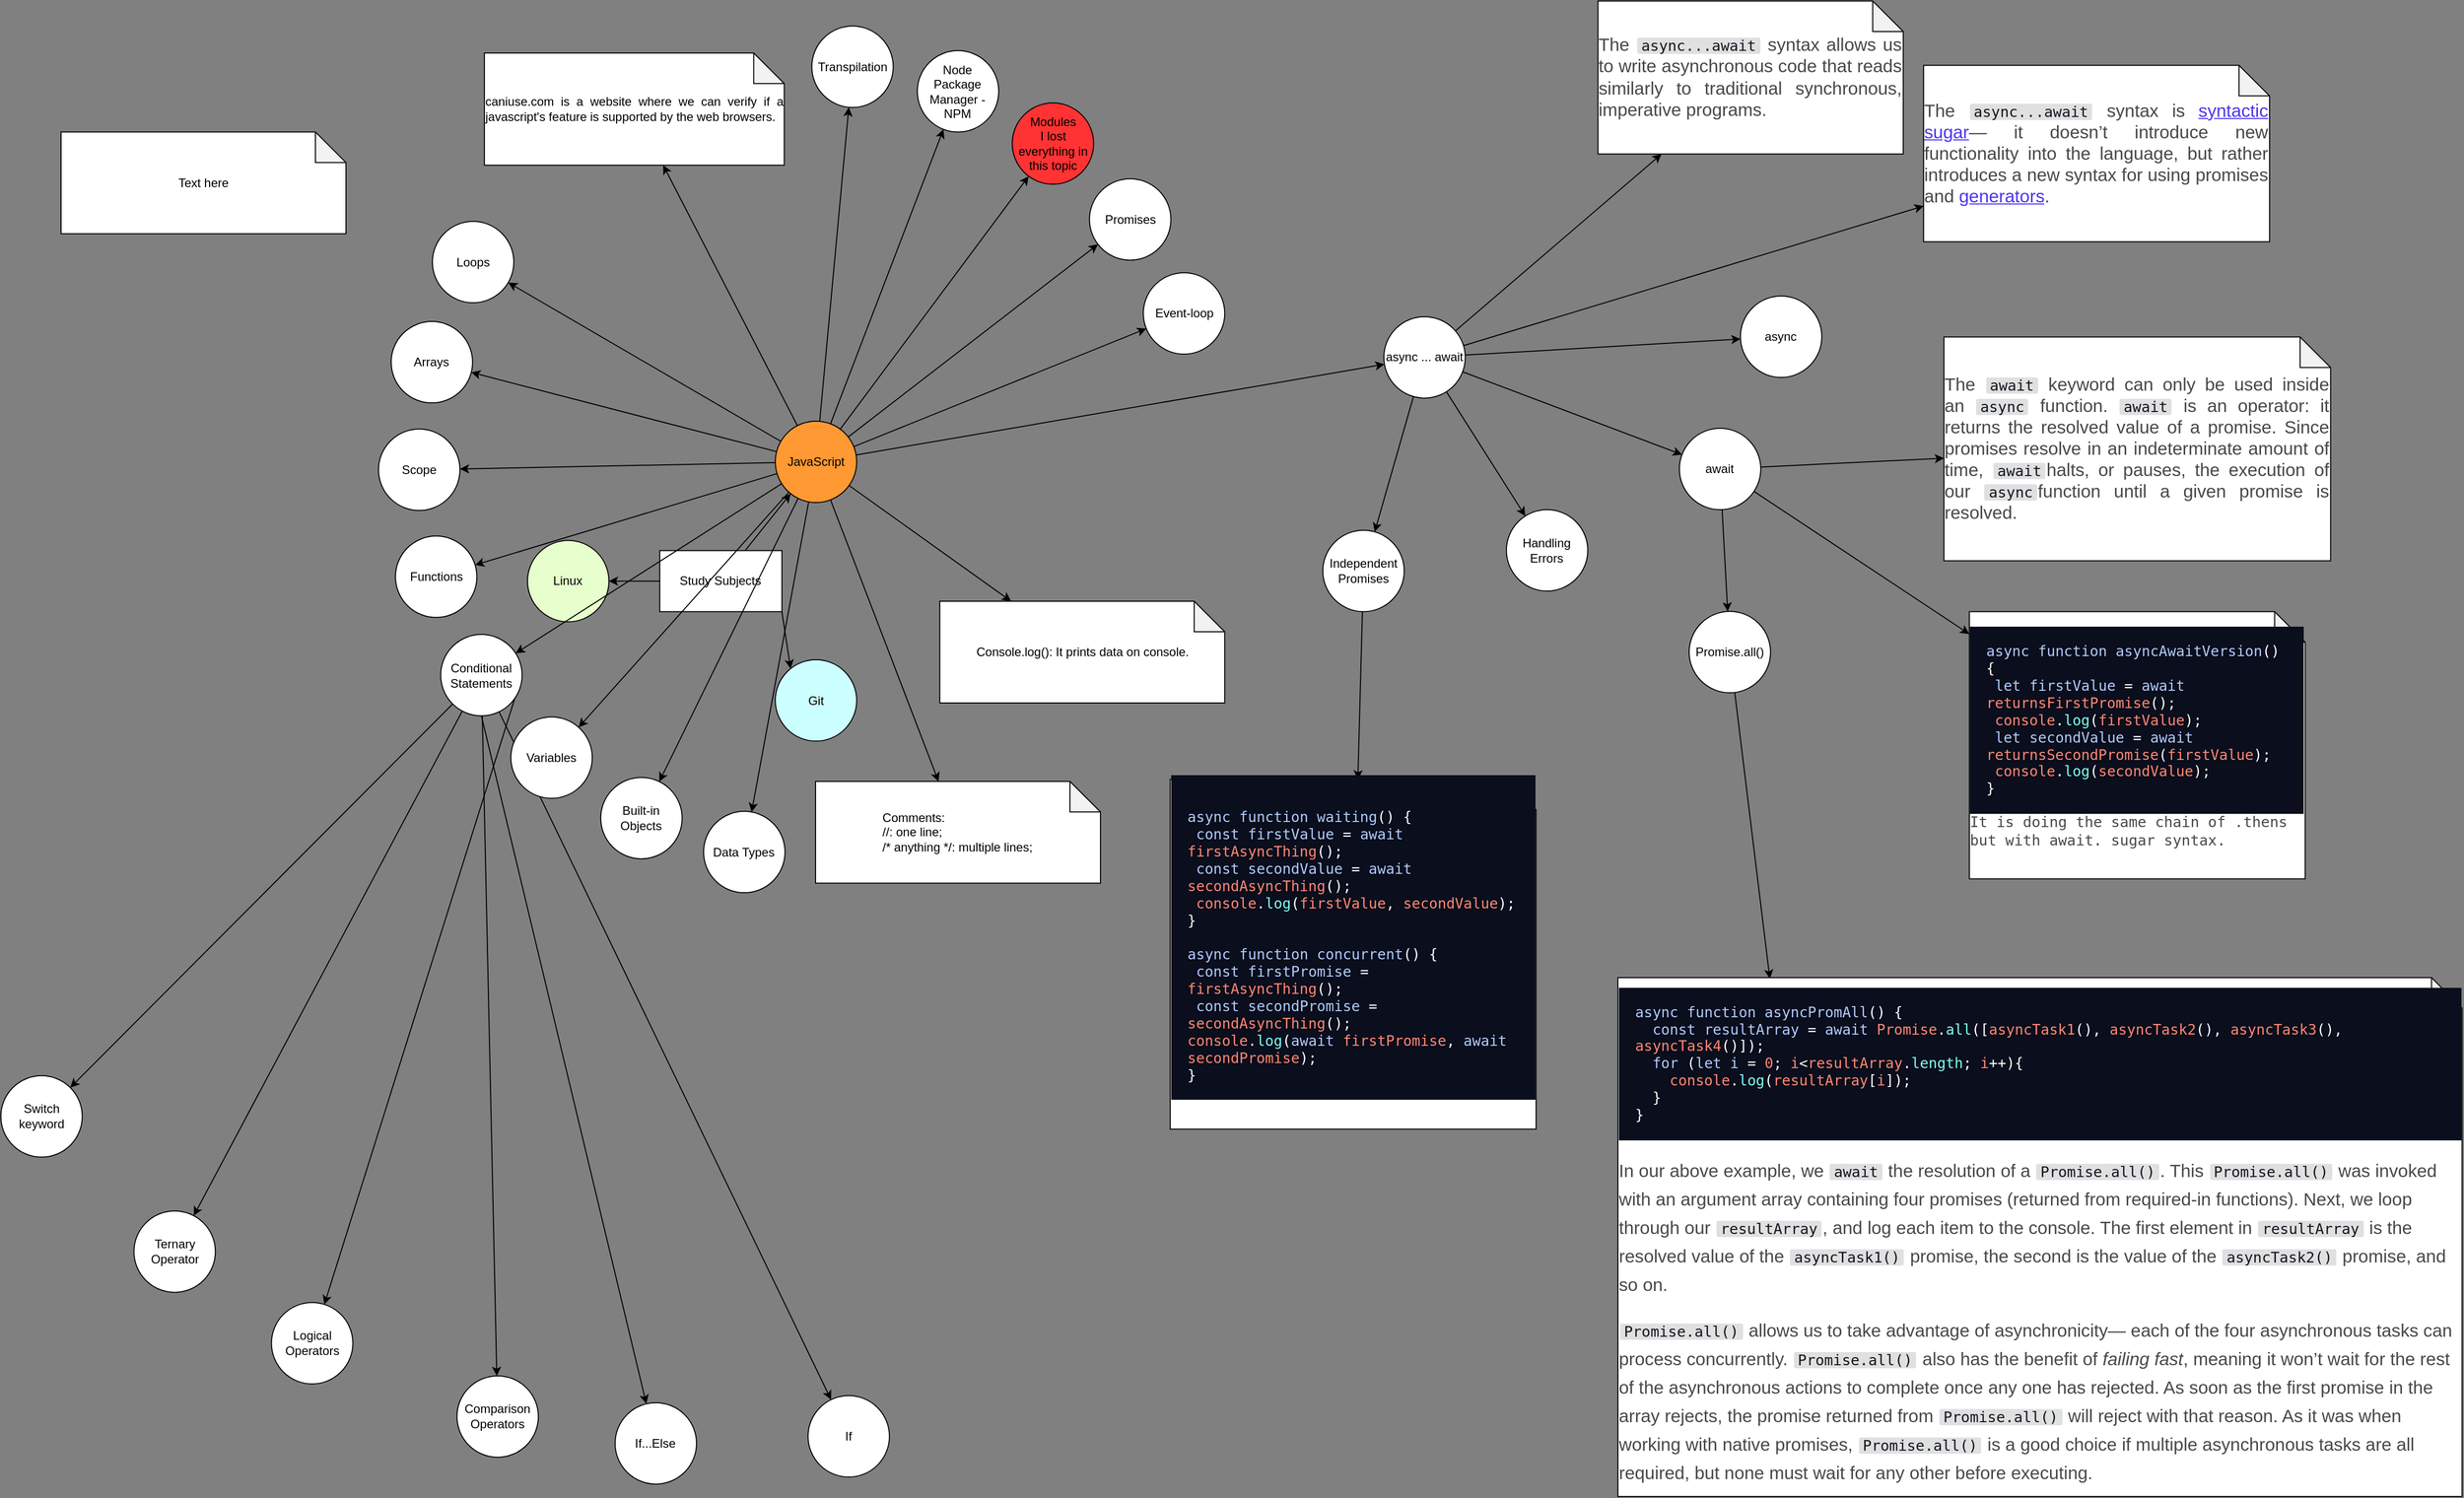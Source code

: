 <mxfile version="12.5.3" type="device"><diagram id="2YMS5lpa6JmdwLuWarsq" name="Page-1"><mxGraphModel dx="-1604" dy="1702" grid="1" gridSize="10" guides="1" tooltips="1" connect="1" arrows="1" fold="1" page="1" pageScale="1" pageWidth="827" pageHeight="1169" background="#808080" math="0" shadow="0"><root><mxCell id="0"/><mxCell id="1" parent="0"/><mxCell id="PkQIyvIPoaFqEzwTsQ2o-11" style="rounded=0;orthogonalLoop=1;jettySize=auto;html=1;orthogonal=1;" parent="1" source="PkQIyvIPoaFqEzwTsQ2o-1" target="PkQIyvIPoaFqEzwTsQ2o-10" edge="1"><mxGeometry relative="1" as="geometry"/></mxCell><mxCell id="PkQIyvIPoaFqEzwTsQ2o-13" style="rounded=0;orthogonalLoop=1;jettySize=auto;html=1;orthogonal=1;" parent="1" source="PkQIyvIPoaFqEzwTsQ2o-1" target="PkQIyvIPoaFqEzwTsQ2o-12" edge="1"><mxGeometry relative="1" as="geometry"/></mxCell><mxCell id="UxnYuEPx5juPsC9dtwcP-2" style="rounded=0;orthogonalLoop=1;jettySize=auto;html=1;" parent="1" source="PkQIyvIPoaFqEzwTsQ2o-1" target="UxnYuEPx5juPsC9dtwcP-1" edge="1"><mxGeometry relative="1" as="geometry"/></mxCell><mxCell id="PkQIyvIPoaFqEzwTsQ2o-1" value="Study Subjects" style="rounded=0;whiteSpace=wrap;html=1;treeFolding=1;fillColor=#FFFFFF;rotation=0;" parent="1" vertex="1"><mxGeometry x="3198.4" y="430.24" width="120" height="60" as="geometry"/></mxCell><mxCell id="PkQIyvIPoaFqEzwTsQ2o-26" value="" style="rounded=0;orthogonalLoop=1;jettySize=auto;html=1;orthogonal=1;" parent="1" source="PkQIyvIPoaFqEzwTsQ2o-10" target="PkQIyvIPoaFqEzwTsQ2o-25" edge="1" visible="0"><mxGeometry relative="1" as="geometry"/></mxCell><mxCell id="PkQIyvIPoaFqEzwTsQ2o-10" value="Git" style="ellipse;whiteSpace=wrap;html=1;aspect=fixed;treeFolding=1;fillColor=#CCFFFF;" parent="1" vertex="1" collapsed="1"><mxGeometry x="3311.924" y="537.515" width="80" height="80" as="geometry"/></mxCell><mxCell id="PkQIyvIPoaFqEzwTsQ2o-28" value="" style="rounded=0;orthogonalLoop=1;jettySize=auto;html=1;orthogonal=1;" parent="1" source="PkQIyvIPoaFqEzwTsQ2o-25" target="PkQIyvIPoaFqEzwTsQ2o-27" edge="1" visible="0"><mxGeometry relative="1" as="geometry"/></mxCell><mxCell id="0PmZM9qRdhCm3d8BxHoZ-2" value="" style="rounded=0;orthogonalLoop=1;jettySize=auto;html=1;" parent="1" source="PkQIyvIPoaFqEzwTsQ2o-25" target="0PmZM9qRdhCm3d8BxHoZ-1" edge="1" visible="0"><mxGeometry relative="1" as="geometry"/></mxCell><mxCell id="PkQIyvIPoaFqEzwTsQ2o-25" value="Git Setup" style="ellipse;whiteSpace=wrap;html=1;aspect=fixed;treeFolding=1;" parent="1" vertex="1" collapsed="1" visible="0"><mxGeometry x="3089.906" y="-124.819" width="80" height="80" as="geometry"/></mxCell><mxCell id="0PmZM9qRdhCm3d8BxHoZ-4" style="rounded=0;orthogonalLoop=1;jettySize=auto;html=1;" parent="1" source="0PmZM9qRdhCm3d8BxHoZ-1" target="0PmZM9qRdhCm3d8BxHoZ-3" edge="1" visible="0"><mxGeometry relative="1" as="geometry"/></mxCell><mxCell id="0PmZM9qRdhCm3d8BxHoZ-6" style="edgeStyle=none;rounded=0;orthogonalLoop=1;jettySize=auto;html=1;exitX=1;exitY=1;exitDx=0;exitDy=0;" parent="1" source="0PmZM9qRdhCm3d8BxHoZ-1" target="0PmZM9qRdhCm3d8BxHoZ-5" edge="1" visible="0"><mxGeometry relative="1" as="geometry"/></mxCell><mxCell id="0PmZM9qRdhCm3d8BxHoZ-8" style="edgeStyle=none;rounded=0;orthogonalLoop=1;jettySize=auto;html=1;" parent="1" source="0PmZM9qRdhCm3d8BxHoZ-1" target="0PmZM9qRdhCm3d8BxHoZ-7" edge="1" visible="0"><mxGeometry relative="1" as="geometry"/></mxCell><mxCell id="0PmZM9qRdhCm3d8BxHoZ-12" style="edgeStyle=none;rounded=0;orthogonalLoop=1;jettySize=auto;html=1;exitX=0.5;exitY=1;exitDx=0;exitDy=0;" parent="1" source="0PmZM9qRdhCm3d8BxHoZ-1" target="0PmZM9qRdhCm3d8BxHoZ-9" edge="1" visible="0"><mxGeometry relative="1" as="geometry"/></mxCell><mxCell id="0PmZM9qRdhCm3d8BxHoZ-14" style="edgeStyle=none;rounded=0;orthogonalLoop=1;jettySize=auto;html=1;exitX=0.5;exitY=1;exitDx=0;exitDy=0;" parent="1" source="0PmZM9qRdhCm3d8BxHoZ-1" target="0PmZM9qRdhCm3d8BxHoZ-13" edge="1" visible="0"><mxGeometry relative="1" as="geometry"/></mxCell><mxCell id="0PmZM9qRdhCm3d8BxHoZ-16" style="edgeStyle=none;rounded=0;orthogonalLoop=1;jettySize=auto;html=1;exitX=0.5;exitY=1;exitDx=0;exitDy=0;" parent="1" source="0PmZM9qRdhCm3d8BxHoZ-1" target="0PmZM9qRdhCm3d8BxHoZ-15" edge="1" visible="0"><mxGeometry relative="1" as="geometry"/></mxCell><mxCell id="0PmZM9qRdhCm3d8BxHoZ-1" value="&lt;b&gt;command:&lt;/b&gt;&lt;br&gt;git log&lt;br&gt;it shows the commit history" style="ellipse;whiteSpace=wrap;html=1;aspect=fixed;treeFolding=1;" parent="1" vertex="1" collapsed="1" visible="0"><mxGeometry x="3145.187" y="-437.406" width="100" height="100" as="geometry"/></mxCell><mxCell id="PkQIyvIPoaFqEzwTsQ2o-33" style="rounded=0;orthogonalLoop=1;jettySize=auto;html=1;exitX=0;exitY=1;exitDx=0;exitDy=0;orthogonal=1;" parent="1" source="PkQIyvIPoaFqEzwTsQ2o-27" target="PkQIyvIPoaFqEzwTsQ2o-32" edge="1" visible="0"><mxGeometry relative="1" as="geometry"/></mxCell><mxCell id="PkQIyvIPoaFqEzwTsQ2o-35" style="rounded=0;orthogonalLoop=1;jettySize=auto;html=1;exitX=0.5;exitY=1;exitDx=0;exitDy=0;orthogonal=1;" parent="1" source="PkQIyvIPoaFqEzwTsQ2o-27" target="PkQIyvIPoaFqEzwTsQ2o-34" edge="1" visible="0"><mxGeometry relative="1" as="geometry"/></mxCell><mxCell id="PkQIyvIPoaFqEzwTsQ2o-37" style="rounded=0;orthogonalLoop=1;jettySize=auto;html=1;exitX=1;exitY=1;exitDx=0;exitDy=0;orthogonal=1;" parent="1" source="PkQIyvIPoaFqEzwTsQ2o-27" target="PkQIyvIPoaFqEzwTsQ2o-36" edge="1" visible="0"><mxGeometry relative="1" as="geometry"/></mxCell><mxCell id="PkQIyvIPoaFqEzwTsQ2o-27" value="&lt;b&gt;command:&lt;/b&gt; git config" style="ellipse;whiteSpace=wrap;html=1;aspect=fixed;treeFolding=1;" parent="1" vertex="1" collapsed="1" visible="0"><mxGeometry x="2896.344" y="-366.385" width="80" height="80" as="geometry"/></mxCell><mxCell id="PkQIyvIPoaFqEzwTsQ2o-15" value="" style="rounded=0;orthogonalLoop=1;jettySize=auto;html=1;orthogonal=1;" parent="1" source="PkQIyvIPoaFqEzwTsQ2o-12" target="PkQIyvIPoaFqEzwTsQ2o-14" edge="1" visible="0"><mxGeometry relative="1" as="geometry"/></mxCell><mxCell id="PkQIyvIPoaFqEzwTsQ2o-12" value="Linux" style="ellipse;whiteSpace=wrap;html=1;aspect=fixed;treeFolding=1;fillColor=#E6FFCC;" parent="1" vertex="1" collapsed="1"><mxGeometry x="3068.4" y="420.24" width="80" height="80" as="geometry"/></mxCell><mxCell id="PkQIyvIPoaFqEzwTsQ2o-17" value="" style="rounded=0;orthogonalLoop=1;jettySize=auto;html=1;orthogonal=1;" parent="1" source="PkQIyvIPoaFqEzwTsQ2o-14" target="PkQIyvIPoaFqEzwTsQ2o-16" edge="1" visible="0"><mxGeometry relative="1" as="geometry"/></mxCell><mxCell id="PkQIyvIPoaFqEzwTsQ2o-14" value="Xubuntu" style="ellipse;whiteSpace=wrap;html=1;aspect=fixed;treeFolding=1;" parent="1" vertex="1" visible="0" collapsed="1"><mxGeometry x="2856.46" y="-7.076" width="80" height="80" as="geometry"/></mxCell><mxCell id="PkQIyvIPoaFqEzwTsQ2o-19" style="rounded=0;orthogonalLoop=1;jettySize=auto;html=1;exitX=0;exitY=1;exitDx=0;exitDy=0;orthogonal=1;" parent="1" source="PkQIyvIPoaFqEzwTsQ2o-16" target="PkQIyvIPoaFqEzwTsQ2o-18" edge="1" visible="0"><mxGeometry relative="1" as="geometry"/></mxCell><mxCell id="PkQIyvIPoaFqEzwTsQ2o-21" style="rounded=0;orthogonalLoop=1;jettySize=auto;html=1;exitX=0;exitY=1;exitDx=0;exitDy=0;orthogonal=1;" parent="1" source="PkQIyvIPoaFqEzwTsQ2o-16" target="PkQIyvIPoaFqEzwTsQ2o-20" edge="1" visible="0"><mxGeometry relative="1" as="geometry"/></mxCell><mxCell id="PkQIyvIPoaFqEzwTsQ2o-16" value="Shell" style="ellipse;whiteSpace=wrap;html=1;aspect=fixed;treeFolding=1;" parent="1" vertex="1" visible="0" collapsed="1"><mxGeometry x="2669.026" y="-228.364" width="80" height="80" as="geometry"/></mxCell><mxCell id="PkQIyvIPoaFqEzwTsQ2o-18" value="&lt;div style=&quot;text-align: justify&quot;&gt;&lt;span&gt;&lt;b&gt;To install a deb package, use:&lt;/b&gt;&lt;/span&gt;&lt;/div&gt;&lt;div style=&quot;text-align: justify&quot;&gt;&lt;span&gt;sudo apt install directory_of_package.deb&lt;/span&gt;&lt;/div&gt;" style="shape=note;whiteSpace=wrap;html=1;backgroundOutline=1;darkOpacity=0.05;treeFolding=1;" parent="1" vertex="1" visible="0" collapsed="1"><mxGeometry x="2093.947" y="-133.907" width="280" height="100" as="geometry"/></mxCell><mxCell id="PkQIyvIPoaFqEzwTsQ2o-23" value="" style="rounded=0;orthogonalLoop=1;jettySize=auto;html=1;orthogonal=1;" parent="1" source="PkQIyvIPoaFqEzwTsQ2o-20" target="PkQIyvIPoaFqEzwTsQ2o-22" edge="1" visible="0"><mxGeometry relative="1" as="geometry"/></mxCell><mxCell id="PkQIyvIPoaFqEzwTsQ2o-20" value="&lt;div style=&quot;text-align: justify&quot;&gt;&lt;span&gt;&lt;b&gt;To remove a deb package, use:&lt;/b&gt;&lt;/span&gt;&lt;/div&gt;&lt;div style=&quot;text-align: justify&quot;&gt;&lt;span&gt;sudo apt remove program_name&lt;/span&gt;&lt;/div&gt;" style="shape=note;whiteSpace=wrap;html=1;backgroundOutline=1;darkOpacity=0.05;treeFolding=1;" parent="1" vertex="1" visible="0" collapsed="1"><mxGeometry x="2312.239" y="-423.848" width="280" height="100" as="geometry"/></mxCell><mxCell id="PkQIyvIPoaFqEzwTsQ2o-22" value="&lt;div style=&quot;text-align: justify&quot;&gt;&lt;span&gt;&lt;b&gt;If you don't know the exact name of program so, try to find out the name using:&lt;/b&gt;&lt;/span&gt;&lt;/div&gt;&lt;div style=&quot;text-align: justify&quot;&gt;sudo apt list --installed | grep program_name or any word related to it&amp;nbsp;&lt;/div&gt;" style="shape=note;whiteSpace=wrap;html=1;backgroundOutline=1;darkOpacity=0.05;treeFolding=1;" parent="1" vertex="1" visible="0" collapsed="1"><mxGeometry x="1764.651" y="-234.546" width="390" height="100" as="geometry"/></mxCell><mxCell id="PkQIyvIPoaFqEzwTsQ2o-31" value="&lt;div style=&quot;text-align: justify&quot;&gt;Text here&lt;/div&gt;" style="shape=note;whiteSpace=wrap;html=1;backgroundOutline=1;darkOpacity=0.05;treeFolding=1;" parent="1" vertex="1"><mxGeometry x="2610" y="18.8" width="280" height="100" as="geometry"/></mxCell><mxCell id="PkQIyvIPoaFqEzwTsQ2o-32" value="&lt;div style=&quot;text-align: justify&quot;&gt;File: /etc/gitconfig&lt;/div&gt;&lt;div style=&quot;text-align: justify&quot;&gt;- It contains configurations for all users and their repositories.&lt;/div&gt;&lt;div style=&quot;text-align: justify&quot;&gt;- &lt;b&gt;option:&lt;/b&gt; --system&lt;/div&gt;" style="shape=note;whiteSpace=wrap;html=1;backgroundOutline=1;darkOpacity=0.05;treeFolding=1;" parent="1" vertex="1" collapsed="1" visible="0"><mxGeometry x="2165.716" y="-251.57" width="280" height="100" as="geometry"/></mxCell><mxCell id="PkQIyvIPoaFqEzwTsQ2o-34" value="&lt;div style=&quot;text-align: justify&quot;&gt;File: ~/.gitconfig or ~/.config/git/config&lt;/div&gt;&lt;div style=&quot;text-align: justify&quot;&gt;- It contains configurations related to your user and all of your repositories&lt;/div&gt;&lt;div style=&quot;text-align: justify&quot;&gt;- &lt;b&gt;option: &lt;/b&gt;--global&lt;/div&gt;" style="shape=note;whiteSpace=wrap;html=1;backgroundOutline=1;darkOpacity=0.05;treeFolding=1;" parent="1" vertex="1" collapsed="1" visible="0"><mxGeometry x="2205.984" y="-306.067" width="280" height="100" as="geometry"/></mxCell><mxCell id="PkQIyvIPoaFqEzwTsQ2o-36" value="&lt;div style=&quot;text-align: justify&quot;&gt;File: config in the Git directory (that is, .git/config)&lt;/div&gt;&lt;div style=&quot;text-align: justify&quot;&gt;- It contains specific configurations to that single repository&lt;/div&gt;&lt;div style=&quot;text-align: justify&quot;&gt;- &lt;b&gt;option: &lt;/b&gt;--local&lt;/div&gt;" style="shape=note;whiteSpace=wrap;html=1;backgroundOutline=1;darkOpacity=0.05;treeFolding=1;" parent="1" vertex="1" collapsed="1" visible="0"><mxGeometry x="2249.364" y="-358.119" width="280" height="100" as="geometry"/></mxCell><mxCell id="0PmZM9qRdhCm3d8BxHoZ-3" value="&lt;div style=&quot;text-align: justify&quot;&gt;&lt;b&gt;git log -p:&lt;/b&gt;&amp;nbsp;it presents the differences introduced in each commit.&lt;/div&gt;" style="shape=note;whiteSpace=wrap;html=1;backgroundOutline=1;darkOpacity=0.05;treeFolding=1;" parent="1" vertex="1" visible="0" collapsed="1"><mxGeometry x="2295.71" y="-407.55" width="280" height="100" as="geometry"/></mxCell><mxCell id="0PmZM9qRdhCm3d8BxHoZ-5" value="&lt;div style=&quot;text-align: justify&quot;&gt;&lt;b&gt;git log --stat:&lt;/b&gt;&amp;nbsp;it shows abbreviated stats for each commit.&lt;/div&gt;" style="shape=note;whiteSpace=wrap;html=1;backgroundOutline=1;darkOpacity=0.05;treeFolding=1;" parent="1" vertex="1" visible="0" collapsed="1"><mxGeometry x="2344.863" y="-454.19" width="280" height="100" as="geometry"/></mxCell><mxCell id="0PmZM9qRdhCm3d8BxHoZ-7" value="&lt;div style=&quot;text-align: justify&quot;&gt;&lt;b&gt;git log --pretty:&lt;/b&gt;&amp;nbsp;it changes the log output format.&lt;/div&gt;&lt;div style=&quot;text-align: justify&quot;&gt;Some uses:&lt;/div&gt;&lt;div style=&quot;text-align: justify&quot;&gt;git log --pretty=oneline,&lt;/div&gt;&lt;div style=&quot;text-align: justify&quot;&gt;git log --pretty=short,&lt;/div&gt;&lt;div style=&quot;text-align: justify&quot;&gt;git log --pretty=full,&lt;br&gt;&lt;/div&gt;&lt;div style=&quot;text-align: justify&quot;&gt;git log --pretty=fuller.&lt;br&gt;&lt;/div&gt;" style="shape=note;whiteSpace=wrap;html=1;backgroundOutline=1;darkOpacity=0.05;treeFolding=1;" parent="1" vertex="1" visible="0" collapsed="1"><mxGeometry x="2367.862" y="-507.779" width="350" height="110" as="geometry"/></mxCell><mxCell id="0PmZM9qRdhCm3d8BxHoZ-9" value="&lt;div style=&quot;text-align: justify&quot;&gt;&lt;b&gt;git log --pretty=format: &lt;/b&gt;it allows to specify your own log output format. It is necessary to consult the git documentation to see the several options this command has.&lt;/div&gt;" style="shape=note;whiteSpace=wrap;html=1;backgroundOutline=1;darkOpacity=0.05;treeFolding=1;" parent="1" vertex="1" visible="0" collapsed="1"><mxGeometry x="2435.448" y="-556.923" width="350" height="110" as="geometry"/></mxCell><mxCell id="0PmZM9qRdhCm3d8BxHoZ-13" value="&lt;div style=&quot;text-align: justify&quot;&gt;&lt;b&gt;git log --pretty=oneline or format --graph: &lt;/b&gt;it shows the history highlighting the project's branches.&lt;/div&gt;" style="shape=note;whiteSpace=wrap;html=1;backgroundOutline=1;darkOpacity=0.05;treeFolding=1;" parent="1" vertex="1" visible="0" collapsed="1"><mxGeometry x="2506.396" y="-601.073" width="350" height="110" as="geometry"/></mxCell><mxCell id="0PmZM9qRdhCm3d8BxHoZ-15" value="&lt;div style=&quot;text-align: justify&quot;&gt;&lt;b&gt;git log -&amp;lt;n&amp;gt;: &lt;/b&gt;It shows the last &quot;n&quot; commits.&lt;/div&gt;" style="shape=note;whiteSpace=wrap;html=1;backgroundOutline=1;darkOpacity=0.05;treeFolding=1;" parent="1" vertex="1" visible="0" collapsed="1"><mxGeometry x="2580.339" y="-640.001" width="350" height="110" as="geometry"/></mxCell><mxCell id="UxnYuEPx5juPsC9dtwcP-6" style="rounded=0;orthogonalLoop=1;jettySize=auto;html=1;" parent="1" source="UxnYuEPx5juPsC9dtwcP-1" target="UxnYuEPx5juPsC9dtwcP-5" edge="1"><mxGeometry relative="1" as="geometry"/></mxCell><mxCell id="UxnYuEPx5juPsC9dtwcP-8" style="rounded=0;orthogonalLoop=1;jettySize=auto;html=1;" parent="1" source="UxnYuEPx5juPsC9dtwcP-1" target="UxnYuEPx5juPsC9dtwcP-7" edge="1"><mxGeometry relative="1" as="geometry"/></mxCell><mxCell id="UxnYuEPx5juPsC9dtwcP-11" value="" style="rounded=0;orthogonalLoop=1;jettySize=auto;html=1;" parent="1" source="UxnYuEPx5juPsC9dtwcP-1" target="UxnYuEPx5juPsC9dtwcP-10" edge="1"><mxGeometry relative="1" as="geometry"/></mxCell><mxCell id="UxnYuEPx5juPsC9dtwcP-35" value="" style="edgeStyle=none;rounded=0;orthogonalLoop=1;jettySize=auto;html=1;" parent="1" source="UxnYuEPx5juPsC9dtwcP-1" target="UxnYuEPx5juPsC9dtwcP-34" edge="1"><mxGeometry relative="1" as="geometry"/></mxCell><mxCell id="qZE4JqpDJKDhdLGihLo9-2" value="" style="edgeStyle=none;rounded=0;orthogonalLoop=1;jettySize=auto;html=1;" parent="1" source="UxnYuEPx5juPsC9dtwcP-1" target="qZE4JqpDJKDhdLGihLo9-1" edge="1"><mxGeometry relative="1" as="geometry"/></mxCell><mxCell id="JiaU6MZfdUz64kW460UL-2" value="" style="rounded=0;orthogonalLoop=1;jettySize=auto;html=1;" parent="1" source="UxnYuEPx5juPsC9dtwcP-1" target="JiaU6MZfdUz64kW460UL-1" edge="1"><mxGeometry relative="1" as="geometry"/></mxCell><mxCell id="irILANyJbXAM5kosFRbh-2" style="rounded=0;orthogonalLoop=1;jettySize=auto;html=1;" parent="1" source="UxnYuEPx5juPsC9dtwcP-1" target="irILANyJbXAM5kosFRbh-1" edge="1"><mxGeometry relative="1" as="geometry"/></mxCell><mxCell id="qvtxwfiPFECRNl3Z3St6-2" style="rounded=0;orthogonalLoop=1;jettySize=auto;html=1;" parent="1" source="UxnYuEPx5juPsC9dtwcP-1" target="qvtxwfiPFECRNl3Z3St6-1" edge="1"><mxGeometry relative="1" as="geometry"/></mxCell><mxCell id="qvtxwfiPFECRNl3Z3St6-17" style="edgeStyle=none;rounded=0;orthogonalLoop=1;jettySize=auto;html=1;" parent="1" source="UxnYuEPx5juPsC9dtwcP-1" target="qvtxwfiPFECRNl3Z3St6-16" edge="1"><mxGeometry relative="1" as="geometry"><mxPoint x="3300" y="960" as="targetPoint"/></mxGeometry></mxCell><mxCell id="qvtxwfiPFECRNl3Z3St6-26" style="edgeStyle=none;rounded=0;orthogonalLoop=1;jettySize=auto;html=1;" parent="1" source="UxnYuEPx5juPsC9dtwcP-1" target="qvtxwfiPFECRNl3Z3St6-25" edge="1"><mxGeometry relative="1" as="geometry"/></mxCell><mxCell id="z3bYzHZ9HDoS6dE1UETT-2" style="rounded=0;orthogonalLoop=1;jettySize=auto;html=1;" parent="1" source="UxnYuEPx5juPsC9dtwcP-1" target="z3bYzHZ9HDoS6dE1UETT-1" edge="1"><mxGeometry relative="1" as="geometry"/></mxCell><mxCell id="z3bYzHZ9HDoS6dE1UETT-4" style="edgeStyle=none;rounded=0;orthogonalLoop=1;jettySize=auto;html=1;" parent="1" source="UxnYuEPx5juPsC9dtwcP-1" target="z3bYzHZ9HDoS6dE1UETT-3" edge="1"><mxGeometry relative="1" as="geometry"/></mxCell><mxCell id="z3bYzHZ9HDoS6dE1UETT-12" style="edgeStyle=none;rounded=0;orthogonalLoop=1;jettySize=auto;html=1;" parent="1" source="UxnYuEPx5juPsC9dtwcP-1" target="z3bYzHZ9HDoS6dE1UETT-11" edge="1"><mxGeometry relative="1" as="geometry"/></mxCell><mxCell id="dorucG39xGw9Bp9Xtmag-2" style="rounded=0;orthogonalLoop=1;jettySize=auto;html=1;" parent="1" source="UxnYuEPx5juPsC9dtwcP-1" target="dorucG39xGw9Bp9Xtmag-1" edge="1"><mxGeometry relative="1" as="geometry"/></mxCell><mxCell id="-7YlUOta6vKFENELuatd-2" style="rounded=0;orthogonalLoop=1;jettySize=auto;html=1;" parent="1" source="UxnYuEPx5juPsC9dtwcP-1" target="-7YlUOta6vKFENELuatd-1" edge="1"><mxGeometry relative="1" as="geometry"/></mxCell><mxCell id="dCJodQ93AQVJQtL-IvKl-2" style="rounded=0;orthogonalLoop=1;jettySize=auto;html=1;" edge="1" parent="1" source="UxnYuEPx5juPsC9dtwcP-1" target="dCJodQ93AQVJQtL-IvKl-1"><mxGeometry relative="1" as="geometry"/></mxCell><mxCell id="dCJodQ93AQVJQtL-IvKl-8" style="edgeStyle=none;rounded=0;orthogonalLoop=1;jettySize=auto;html=1;" edge="1" parent="1" source="UxnYuEPx5juPsC9dtwcP-1" target="dCJodQ93AQVJQtL-IvKl-7"><mxGeometry relative="1" as="geometry"/></mxCell><mxCell id="UxnYuEPx5juPsC9dtwcP-1" value="JavaScript" style="ellipse;whiteSpace=wrap;html=1;aspect=fixed;treeFolding=1;fillColor=#FF9933;" parent="1" vertex="1"><mxGeometry x="3311.924" y="302.965" width="80" height="80" as="geometry"/></mxCell><mxCell id="JiaU6MZfdUz64kW460UL-4" value="" style="edgeStyle=none;rounded=0;orthogonalLoop=1;jettySize=auto;html=1;" parent="1" source="JiaU6MZfdUz64kW460UL-1" target="JiaU6MZfdUz64kW460UL-3" edge="1"><mxGeometry relative="1" as="geometry"/></mxCell><mxCell id="JiaU6MZfdUz64kW460UL-8" style="edgeStyle=none;rounded=0;orthogonalLoop=1;jettySize=auto;html=1;exitX=0.5;exitY=1;exitDx=0;exitDy=0;" parent="1" source="JiaU6MZfdUz64kW460UL-1" target="JiaU6MZfdUz64kW460UL-7" edge="1"><mxGeometry relative="1" as="geometry"/></mxCell><mxCell id="JiaU6MZfdUz64kW460UL-14" value="" style="edgeStyle=none;rounded=0;orthogonalLoop=1;jettySize=auto;html=1;" parent="1" source="JiaU6MZfdUz64kW460UL-1" target="JiaU6MZfdUz64kW460UL-13" edge="1"><mxGeometry relative="1" as="geometry"/></mxCell><mxCell id="JiaU6MZfdUz64kW460UL-18" style="edgeStyle=none;rounded=0;orthogonalLoop=1;jettySize=auto;html=1;exitX=1;exitY=0.5;exitDx=0;exitDy=0;" parent="1" source="JiaU6MZfdUz64kW460UL-1" target="JiaU6MZfdUz64kW460UL-17" edge="1"><mxGeometry relative="1" as="geometry"/></mxCell><mxCell id="JiaU6MZfdUz64kW460UL-24" value="" style="edgeStyle=none;rounded=0;orthogonalLoop=1;jettySize=auto;html=1;" parent="1" source="JiaU6MZfdUz64kW460UL-1" target="JiaU6MZfdUz64kW460UL-23" edge="1"><mxGeometry relative="1" as="geometry"/></mxCell><mxCell id="JiaU6MZfdUz64kW460UL-34" value="" style="edgeStyle=none;rounded=0;orthogonalLoop=1;jettySize=auto;html=1;" parent="1" source="JiaU6MZfdUz64kW460UL-1" target="JiaU6MZfdUz64kW460UL-33" edge="1"><mxGeometry relative="1" as="geometry"/></mxCell><mxCell id="JiaU6MZfdUz64kW460UL-1" value="Conditional Statements" style="ellipse;whiteSpace=wrap;html=1;aspect=fixed;treeFolding=1;" parent="1" vertex="1"><mxGeometry x="2983.098" y="512.664" width="80" height="80" as="geometry"/></mxCell><mxCell id="JiaU6MZfdUz64kW460UL-37" style="edgeStyle=none;rounded=0;orthogonalLoop=1;jettySize=auto;html=1;exitX=0.5;exitY=1;exitDx=0;exitDy=0;" parent="1" source="JiaU6MZfdUz64kW460UL-33" target="JiaU6MZfdUz64kW460UL-35" edge="1" visible="0"><mxGeometry relative="1" as="geometry"/></mxCell><mxCell id="JiaU6MZfdUz64kW460UL-33" value="Switch keyword" style="ellipse;whiteSpace=wrap;html=1;aspect=fixed;treeFolding=1;" parent="1" vertex="1" collapsed="1"><mxGeometry x="2550.845" y="946.424" width="80" height="80" as="geometry"/></mxCell><mxCell id="JiaU6MZfdUz64kW460UL-32" style="edgeStyle=none;rounded=0;orthogonalLoop=1;jettySize=auto;html=1;" parent="1" source="JiaU6MZfdUz64kW460UL-27" target="JiaU6MZfdUz64kW460UL-30" edge="1" visible="0"><mxGeometry relative="1" as="geometry"/></mxCell><mxCell id="JiaU6MZfdUz64kW460UL-27" value="Else...If" style="ellipse;whiteSpace=wrap;html=1;aspect=fixed;treeFolding=1;" parent="1" vertex="1" visible="0" collapsed="1"><mxGeometry x="4081.754" y="527.572" width="80" height="80" as="geometry"/></mxCell><mxCell id="JiaU6MZfdUz64kW460UL-26" style="edgeStyle=none;rounded=0;orthogonalLoop=1;jettySize=auto;html=1;" parent="1" source="JiaU6MZfdUz64kW460UL-23" target="JiaU6MZfdUz64kW460UL-25" edge="1" visible="0"><mxGeometry relative="1" as="geometry"/></mxCell><mxCell id="JiaU6MZfdUz64kW460UL-23" value="Ternary Operator" style="ellipse;whiteSpace=wrap;html=1;aspect=fixed;treeFolding=1;" parent="1" vertex="1" collapsed="1"><mxGeometry x="2681.656" y="1079.334" width="80" height="80" as="geometry"/></mxCell><mxCell id="JiaU6MZfdUz64kW460UL-16" style="edgeStyle=none;rounded=0;orthogonalLoop=1;jettySize=auto;html=1;exitX=1;exitY=0.5;exitDx=0;exitDy=0;" parent="1" source="JiaU6MZfdUz64kW460UL-13" target="JiaU6MZfdUz64kW460UL-15" edge="1" visible="0"><mxGeometry relative="1" as="geometry"/></mxCell><mxCell id="JiaU6MZfdUz64kW460UL-13" value="Comparison Operators" style="ellipse;whiteSpace=wrap;html=1;aspect=fixed;treeFolding=1;" parent="1" vertex="1" collapsed="1"><mxGeometry x="2999.081" y="1241.458" width="80" height="80" as="geometry"/></mxCell><mxCell id="JiaU6MZfdUz64kW460UL-6" style="edgeStyle=none;rounded=0;orthogonalLoop=1;jettySize=auto;html=1;exitX=0.5;exitY=1;exitDx=0;exitDy=0;" parent="1" source="JiaU6MZfdUz64kW460UL-3" target="JiaU6MZfdUz64kW460UL-5" edge="1" visible="0"><mxGeometry relative="1" as="geometry"/></mxCell><mxCell id="JiaU6MZfdUz64kW460UL-3" value="If" style="ellipse;whiteSpace=wrap;html=1;aspect=fixed;treeFolding=1;" parent="1" vertex="1" collapsed="1"><mxGeometry x="3344.105" y="1260.894" width="80" height="80" as="geometry"/></mxCell><mxCell id="qZE4JqpDJKDhdLGihLo9-6" style="edgeStyle=none;rounded=0;orthogonalLoop=1;jettySize=auto;html=1;exitX=1;exitY=0.5;exitDx=0;exitDy=0;" parent="1" source="qZE4JqpDJKDhdLGihLo9-1" target="qZE4JqpDJKDhdLGihLo9-3" edge="1" visible="0"><mxGeometry relative="1" as="geometry"/></mxCell><mxCell id="qZE4JqpDJKDhdLGihLo9-7" style="edgeStyle=none;rounded=0;orthogonalLoop=1;jettySize=auto;html=1;exitX=1;exitY=0.5;exitDx=0;exitDy=0;" parent="1" source="qZE4JqpDJKDhdLGihLo9-1" target="qZE4JqpDJKDhdLGihLo9-4" edge="1" visible="0"><mxGeometry relative="1" as="geometry"/></mxCell><mxCell id="qZE4JqpDJKDhdLGihLo9-8" style="edgeStyle=none;rounded=0;orthogonalLoop=1;jettySize=auto;html=1;exitX=1;exitY=0.5;exitDx=0;exitDy=0;" parent="1" source="qZE4JqpDJKDhdLGihLo9-1" target="qZE4JqpDJKDhdLGihLo9-5" edge="1" visible="0"><mxGeometry relative="1" as="geometry"/></mxCell><mxCell id="qZE4JqpDJKDhdLGihLo9-14" style="edgeStyle=none;rounded=0;orthogonalLoop=1;jettySize=auto;html=1;exitX=0.5;exitY=0;exitDx=0;exitDy=0;" parent="1" source="qZE4JqpDJKDhdLGihLo9-1" target="qZE4JqpDJKDhdLGihLo9-13" edge="1" visible="0"><mxGeometry relative="1" as="geometry"/></mxCell><mxCell id="qZE4JqpDJKDhdLGihLo9-1" value="Variables" style="ellipse;whiteSpace=wrap;html=1;aspect=fixed;treeFolding=1;" parent="1" vertex="1" collapsed="1"><mxGeometry x="3052.053" y="593.77" width="80" height="80" as="geometry"/></mxCell><mxCell id="UxnYuEPx5juPsC9dtwcP-37" style="edgeStyle=none;rounded=0;orthogonalLoop=1;jettySize=auto;html=1;" parent="1" source="UxnYuEPx5juPsC9dtwcP-34" target="UxnYuEPx5juPsC9dtwcP-36" edge="1" visible="0"><mxGeometry relative="1" as="geometry"/></mxCell><mxCell id="UxnYuEPx5juPsC9dtwcP-34" value="Built-in Objects" style="ellipse;whiteSpace=wrap;html=1;aspect=fixed;treeFolding=1;" parent="1" vertex="1" collapsed="1"><mxGeometry x="3140.371" y="653.208" width="80" height="80" as="geometry"/></mxCell><mxCell id="UxnYuEPx5juPsC9dtwcP-13" value="" style="rounded=0;orthogonalLoop=1;jettySize=auto;html=1;" parent="1" source="UxnYuEPx5juPsC9dtwcP-10" target="UxnYuEPx5juPsC9dtwcP-12" edge="1" visible="0"><mxGeometry relative="1" as="geometry"/></mxCell><mxCell id="UxnYuEPx5juPsC9dtwcP-20" style="rounded=0;orthogonalLoop=1;jettySize=auto;html=1;" parent="1" source="UxnYuEPx5juPsC9dtwcP-10" target="UxnYuEPx5juPsC9dtwcP-14" edge="1" visible="0"><mxGeometry relative="1" as="geometry"/></mxCell><mxCell id="UxnYuEPx5juPsC9dtwcP-21" style="rounded=0;orthogonalLoop=1;jettySize=auto;html=1;" parent="1" source="UxnYuEPx5juPsC9dtwcP-10" target="UxnYuEPx5juPsC9dtwcP-16" edge="1" visible="0"><mxGeometry relative="1" as="geometry"/></mxCell><mxCell id="UxnYuEPx5juPsC9dtwcP-22" style="rounded=0;orthogonalLoop=1;jettySize=auto;html=1;" parent="1" source="UxnYuEPx5juPsC9dtwcP-10" target="UxnYuEPx5juPsC9dtwcP-15" edge="1" visible="0"><mxGeometry relative="1" as="geometry"/></mxCell><mxCell id="UxnYuEPx5juPsC9dtwcP-24" style="rounded=0;orthogonalLoop=1;jettySize=auto;html=1;" parent="1" source="UxnYuEPx5juPsC9dtwcP-10" target="UxnYuEPx5juPsC9dtwcP-19" edge="1" visible="0"><mxGeometry relative="1" as="geometry"/></mxCell><mxCell id="UxnYuEPx5juPsC9dtwcP-25" style="rounded=0;orthogonalLoop=1;jettySize=auto;html=1;" parent="1" source="UxnYuEPx5juPsC9dtwcP-10" target="UxnYuEPx5juPsC9dtwcP-18" edge="1" visible="0"><mxGeometry relative="1" as="geometry"/></mxCell><mxCell id="UxnYuEPx5juPsC9dtwcP-26" style="rounded=0;orthogonalLoop=1;jettySize=auto;html=1;" parent="1" source="UxnYuEPx5juPsC9dtwcP-10" target="UxnYuEPx5juPsC9dtwcP-17" edge="1" visible="0"><mxGeometry relative="1" as="geometry"/></mxCell><mxCell id="UxnYuEPx5juPsC9dtwcP-31" style="edgeStyle=none;rounded=0;orthogonalLoop=1;jettySize=auto;html=1;" parent="1" source="UxnYuEPx5juPsC9dtwcP-10" target="UxnYuEPx5juPsC9dtwcP-30" edge="1" visible="0"><mxGeometry relative="1" as="geometry"/></mxCell><mxCell id="UxnYuEPx5juPsC9dtwcP-10" value="Data Types" style="ellipse;whiteSpace=wrap;html=1;aspect=fixed;treeFolding=1;" parent="1" vertex="1" collapsed="1"><mxGeometry x="3241.471" y="686.549" width="80" height="80" as="geometry"/></mxCell><mxCell id="UxnYuEPx5juPsC9dtwcP-12" value="Numbers" style="ellipse;whiteSpace=wrap;html=1;aspect=fixed;treeFolding=1;" parent="1" vertex="1" collapsed="1" visible="0"><mxGeometry x="3309.922" y="441.975" width="80" height="80" as="geometry"/></mxCell><mxCell id="UxnYuEPx5juPsC9dtwcP-5" value="&lt;div style=&quot;text-align: justify&quot;&gt;Console.log(): It prints data on console.&lt;/div&gt;" style="shape=note;whiteSpace=wrap;html=1;backgroundOutline=1;darkOpacity=0.05;treeFolding=1;" parent="1" vertex="1" collapsed="1"><mxGeometry x="3473.617" y="479.995" width="280" height="100" as="geometry"/></mxCell><mxCell id="UxnYuEPx5juPsC9dtwcP-7" value="&lt;div style=&quot;text-align: justify&quot;&gt;Comments:&lt;/div&gt;&lt;div style=&quot;text-align: justify&quot;&gt;//: one line;&lt;br&gt;/* anything */: multiple lines;&lt;/div&gt;" style="shape=note;whiteSpace=wrap;html=1;backgroundOutline=1;darkOpacity=0.05;treeFolding=1;" parent="1" vertex="1" collapsed="1"><mxGeometry x="3351.496" y="657.135" width="280" height="100" as="geometry"/></mxCell><mxCell id="qvtxwfiPFECRNl3Z3St6-52" style="edgeStyle=none;rounded=0;orthogonalLoop=1;jettySize=auto;html=1;" parent="1" source="UxnYuEPx5juPsC9dtwcP-14" target="qvtxwfiPFECRNl3Z3St6-51" edge="1" visible="0"><mxGeometry relative="1" as="geometry"/></mxCell><mxCell id="UxnYuEPx5juPsC9dtwcP-14" value="String" style="ellipse;whiteSpace=wrap;html=1;aspect=fixed;treeFolding=1;" parent="1" vertex="1" collapsed="1" visible="0"><mxGeometry x="3210.218" y="595.147" width="80" height="80" as="geometry"/></mxCell><mxCell id="UxnYuEPx5juPsC9dtwcP-15" value="Boolean" style="ellipse;whiteSpace=wrap;html=1;aspect=fixed;treeFolding=1;" parent="1" vertex="1" collapsed="1" visible="0"><mxGeometry x="2863.492" y="606.265" width="80" height="80" as="geometry"/></mxCell><mxCell id="UxnYuEPx5juPsC9dtwcP-16" value="Null" style="ellipse;whiteSpace=wrap;html=1;aspect=fixed;treeFolding=1;" parent="1" vertex="1" collapsed="1" visible="0"><mxGeometry x="3038.701" y="658.266" width="80" height="80" as="geometry"/></mxCell><mxCell id="UxnYuEPx5juPsC9dtwcP-17" value="Undefined" style="ellipse;whiteSpace=wrap;html=1;aspect=fixed;treeFolding=1;" parent="1" vertex="1" collapsed="1" visible="0"><mxGeometry x="2863.492" y="130.566" width="80" height="80" as="geometry"/></mxCell><mxCell id="UxnYuEPx5juPsC9dtwcP-18" value="Symbol" style="ellipse;whiteSpace=wrap;html=1;aspect=fixed;treeFolding=1;" parent="1" vertex="1" collapsed="1" visible="0"><mxGeometry x="2754.18" y="277.034" width="80" height="80" as="geometry"/></mxCell><mxCell id="uYgUg8fOOHSfiUNnrSdh-2" style="rounded=0;orthogonalLoop=1;jettySize=auto;html=1;" parent="1" source="UxnYuEPx5juPsC9dtwcP-19" target="uYgUg8fOOHSfiUNnrSdh-1" edge="1" visible="0"><mxGeometry relative="1" as="geometry"/></mxCell><mxCell id="uYgUg8fOOHSfiUNnrSdh-28" style="edgeStyle=none;rounded=0;orthogonalLoop=1;jettySize=auto;html=1;" parent="1" source="UxnYuEPx5juPsC9dtwcP-19" target="uYgUg8fOOHSfiUNnrSdh-27" edge="1" visible="0"><mxGeometry relative="1" as="geometry"/></mxCell><mxCell id="uYgUg8fOOHSfiUNnrSdh-36" style="edgeStyle=none;rounded=0;orthogonalLoop=1;jettySize=auto;html=1;" parent="1" source="UxnYuEPx5juPsC9dtwcP-19" target="uYgUg8fOOHSfiUNnrSdh-33" edge="1" visible="0"><mxGeometry relative="1" as="geometry"/></mxCell><mxCell id="uYgUg8fOOHSfiUNnrSdh-46" style="edgeStyle=none;rounded=0;orthogonalLoop=1;jettySize=auto;html=1;" parent="1" source="UxnYuEPx5juPsC9dtwcP-19" target="uYgUg8fOOHSfiUNnrSdh-45" edge="1" visible="0"><mxGeometry relative="1" as="geometry"/></mxCell><mxCell id="uYgUg8fOOHSfiUNnrSdh-50" style="edgeStyle=none;rounded=0;orthogonalLoop=1;jettySize=auto;html=1;" parent="1" source="UxnYuEPx5juPsC9dtwcP-19" target="uYgUg8fOOHSfiUNnrSdh-49" edge="1" visible="0"><mxGeometry relative="1" as="geometry"/></mxCell><mxCell id="4OTemZ6oj7SLRotHdS1w-4" style="edgeStyle=none;rounded=0;orthogonalLoop=1;jettySize=auto;html=1;" parent="1" source="UxnYuEPx5juPsC9dtwcP-19" target="4OTemZ6oj7SLRotHdS1w-3" edge="1" visible="0"><mxGeometry relative="1" as="geometry"/></mxCell><mxCell id="3Xbz8y5Dn2gwNFFS5nFn-2" style="rounded=0;orthogonalLoop=1;jettySize=auto;html=1;" parent="1" source="UxnYuEPx5juPsC9dtwcP-19" target="3Xbz8y5Dn2gwNFFS5nFn-1" edge="1" visible="0"><mxGeometry relative="1" as="geometry"/></mxCell><mxCell id="3Xbz8y5Dn2gwNFFS5nFn-8" style="edgeStyle=none;rounded=0;orthogonalLoop=1;jettySize=auto;html=1;" parent="1" source="UxnYuEPx5juPsC9dtwcP-19" target="3Xbz8y5Dn2gwNFFS5nFn-7" edge="1" visible="0"><mxGeometry relative="1" as="geometry"/></mxCell><mxCell id="3Xbz8y5Dn2gwNFFS5nFn-13" style="edgeStyle=none;rounded=0;orthogonalLoop=1;jettySize=auto;html=1;" parent="1" source="UxnYuEPx5juPsC9dtwcP-19" target="3Xbz8y5Dn2gwNFFS5nFn-11" edge="1" visible="0"><mxGeometry relative="1" as="geometry"/></mxCell><mxCell id="3Xbz8y5Dn2gwNFFS5nFn-17" style="edgeStyle=none;rounded=0;orthogonalLoop=1;jettySize=auto;html=1;" parent="1" source="UxnYuEPx5juPsC9dtwcP-19" target="3Xbz8y5Dn2gwNFFS5nFn-16" edge="1" visible="0"><mxGeometry relative="1" as="geometry"/></mxCell><mxCell id="3Xbz8y5Dn2gwNFFS5nFn-21" style="edgeStyle=none;rounded=0;orthogonalLoop=1;jettySize=auto;html=1;" parent="1" source="UxnYuEPx5juPsC9dtwcP-19" target="3Xbz8y5Dn2gwNFFS5nFn-20" edge="1" visible="0"><mxGeometry relative="1" as="geometry"/></mxCell><mxCell id="3Xbz8y5Dn2gwNFFS5nFn-27" style="edgeStyle=none;rounded=0;orthogonalLoop=1;jettySize=auto;html=1;" parent="1" source="UxnYuEPx5juPsC9dtwcP-19" target="3Xbz8y5Dn2gwNFFS5nFn-26" edge="1" visible="0"><mxGeometry relative="1" as="geometry"/></mxCell><mxCell id="3Xbz8y5Dn2gwNFFS5nFn-32" style="edgeStyle=none;rounded=0;orthogonalLoop=1;jettySize=auto;html=1;" parent="1" source="UxnYuEPx5juPsC9dtwcP-19" target="3Xbz8y5Dn2gwNFFS5nFn-31" edge="1" visible="0"><mxGeometry relative="1" as="geometry"/></mxCell><mxCell id="3Xbz8y5Dn2gwNFFS5nFn-38" style="edgeStyle=none;rounded=0;orthogonalLoop=1;jettySize=auto;html=1;" parent="1" source="UxnYuEPx5juPsC9dtwcP-19" target="3Xbz8y5Dn2gwNFFS5nFn-37" edge="1" visible="0"><mxGeometry relative="1" as="geometry"/></mxCell><mxCell id="RcY79zht850xxFO475AJ-2" style="rounded=0;orthogonalLoop=1;jettySize=auto;html=1;" parent="1" source="UxnYuEPx5juPsC9dtwcP-19" target="RcY79zht850xxFO475AJ-1" edge="1" visible="0"><mxGeometry relative="1" as="geometry"/></mxCell><mxCell id="UxnYuEPx5juPsC9dtwcP-19" value="Objects" style="ellipse;whiteSpace=wrap;html=1;aspect=fixed;treeFolding=1;" parent="1" vertex="1" visible="0" collapsed="1"><mxGeometry x="2104.18" y="529.797" width="80" height="80" as="geometry"/></mxCell><mxCell id="UxnYuEPx5juPsC9dtwcP-33" value="" style="edgeStyle=none;rounded=0;orthogonalLoop=1;jettySize=auto;html=1;" parent="1" source="UxnYuEPx5juPsC9dtwcP-30" target="UxnYuEPx5juPsC9dtwcP-32" edge="1" visible="0"><mxGeometry relative="1" as="geometry"/></mxCell><mxCell id="UxnYuEPx5juPsC9dtwcP-30" value="&lt;div style=&quot;text-align: justify&quot;&gt;Data types have properties and methods that are accessed by dot ( . ) operator.&lt;/div&gt;" style="shape=note;whiteSpace=wrap;html=1;backgroundOutline=1;darkOpacity=0.05;treeFolding=1;" parent="1" vertex="1" collapsed="1" visible="0"><mxGeometry x="3110.218" y="131.684" width="280" height="100" as="geometry"/></mxCell><mxCell id="UxnYuEPx5juPsC9dtwcP-32" value="&lt;div style=&quot;text-align: justify&quot;&gt;Methods are actions.&lt;/div&gt;&lt;div style=&quot;text-align: justify&quot;&gt;SomeObject.method();&lt;/div&gt;" style="shape=note;whiteSpace=wrap;html=1;backgroundOutline=1;darkOpacity=0.05;treeFolding=1;" parent="1" vertex="1" visible="0" collapsed="1"><mxGeometry x="3906.343" y="779.085" width="280" height="100" as="geometry"/></mxCell><mxCell id="UxnYuEPx5juPsC9dtwcP-36" value="&lt;div style=&quot;text-align: justify&quot;&gt;They're the objects built into JavaScript. It seems like libraries.&lt;/div&gt;" style="shape=note;whiteSpace=wrap;html=1;backgroundOutline=1;darkOpacity=0.05;treeFolding=1;" parent="1" vertex="1" collapsed="1" visible="0"><mxGeometry x="3930.003" y="519.807" width="280" height="100" as="geometry"/></mxCell><mxCell id="qZE4JqpDJKDhdLGihLo9-3" value="Var" style="ellipse;whiteSpace=wrap;html=1;aspect=fixed;treeFolding=1;" parent="1" vertex="1" collapsed="1" visible="0"><mxGeometry x="3407.919" y="1248.843" width="80" height="80" as="geometry"/></mxCell><mxCell id="qZE4JqpDJKDhdLGihLo9-12" style="edgeStyle=none;rounded=0;orthogonalLoop=1;jettySize=auto;html=1;exitX=1;exitY=0.5;exitDx=0;exitDy=0;" parent="1" source="qZE4JqpDJKDhdLGihLo9-4" target="qZE4JqpDJKDhdLGihLo9-11" edge="1" visible="0"><mxGeometry relative="1" as="geometry"/></mxCell><mxCell id="qZE4JqpDJKDhdLGihLo9-4" value="Let" style="ellipse;whiteSpace=wrap;html=1;aspect=fixed;treeFolding=1;" parent="1" vertex="1" collapsed="1" visible="0"><mxGeometry x="3572.896" y="1192.789" width="80" height="80" as="geometry"/></mxCell><mxCell id="qZE4JqpDJKDhdLGihLo9-10" style="edgeStyle=none;rounded=0;orthogonalLoop=1;jettySize=auto;html=1;exitX=1;exitY=0.5;exitDx=0;exitDy=0;" parent="1" source="qZE4JqpDJKDhdLGihLo9-5" target="qZE4JqpDJKDhdLGihLo9-9" edge="1" visible="0"><mxGeometry relative="1" as="geometry"/></mxCell><mxCell id="qZE4JqpDJKDhdLGihLo9-5" value="Const" style="ellipse;whiteSpace=wrap;html=1;aspect=fixed;treeFolding=1;" parent="1" vertex="1" collapsed="1" visible="0"><mxGeometry x="3527.358" y="1212.102" width="80" height="80" as="geometry"/></mxCell><mxCell id="qZE4JqpDJKDhdLGihLo9-9" value="&lt;div style=&quot;text-align: justify&quot;&gt;It cannot be reassigned.&lt;/div&gt;&lt;div style=&quot;text-align: justify&quot;&gt;It must be assigned value when declared.&lt;/div&gt;" style="shape=note;whiteSpace=wrap;html=1;backgroundOutline=1;darkOpacity=0.05;treeFolding=1;" parent="1" vertex="1" collapsed="1" visible="0"><mxGeometry x="3906.336" y="779.099" width="280" height="100" as="geometry"/></mxCell><mxCell id="qZE4JqpDJKDhdLGihLo9-11" value="&lt;div style=&quot;text-align: justify&quot;&gt;It can be reassigned.&lt;/div&gt;" style="shape=note;whiteSpace=wrap;html=1;backgroundOutline=1;darkOpacity=0.05;treeFolding=1;" parent="1" vertex="1" collapsed="1" visible="0"><mxGeometry x="3906.338" y="779.095" width="280" height="100" as="geometry"/></mxCell><mxCell id="qZE4JqpDJKDhdLGihLo9-13" value="&lt;div style=&quot;text-align: justify&quot;&gt;String interpolation.&lt;/div&gt;&lt;div style=&quot;text-align: justify&quot;&gt;Insert variables into strings using template literals.&lt;/div&gt;&lt;div style=&quot;text-align: justify&quot;&gt;&lt;br&gt;&lt;/div&gt;&lt;div style=&quot;text-align: justify&quot;&gt;example: console.log(`I work at ${workPlace}.`);&lt;/div&gt;" style="shape=note;whiteSpace=wrap;html=1;backgroundOutline=1;darkOpacity=0.05;treeFolding=1;" parent="1" vertex="1" collapsed="1" visible="0"><mxGeometry x="3167.538" y="1258.819" width="280" height="100" as="geometry"/></mxCell><mxCell id="JiaU6MZfdUz64kW460UL-5" value="&lt;div style=&quot;text-align: justify&quot;&gt;&lt;pre class=&quot;pre__3_SOs7YT7NaHjnNunEArSM&quot; style=&quot;box-sizing: inherit ; font-family: monospace , monospace ; font-size: 17.6px ; margin-top: 0px ; margin-bottom: 1rem ; overflow: auto ; white-space: pre-wrap ; color: rgb(72 , 72 , 72) ; text-align: left ; background-color: rgb(255 , 255 , 255)&quot;&gt;&lt;span class=&quot;CodeBlock__39qg1FBUXaUYMtwg9-zKQ- wrap__31SsdEPy7KS--zmIH0YXmq defaults__26AhAxtPuPqy9msUlgGKkz cc__1MQz6eKDoLOc9B7nMEX9tN undefined code__2rdF32qjRVp7mMVBHuPwDS language-js&quot; style=&quot;box-sizing: inherit ; display: block ; padding: 0px ; margin: 0px ; border-radius: 0.125rem ; color: inherit ; font-family: &amp;#34;monaco&amp;#34; , &amp;#34;menlo&amp;#34; , &amp;#34;ubuntu mono&amp;#34; , &amp;#34;droid sans mono&amp;#34; , &amp;#34;consolas&amp;#34; , monospace ; font-size: 0.9rem&quot;&gt;&lt;div class=&quot;CodeMirror&quot; style=&quot;box-sizing: inherit ; height: auto ; color: rgb(255 , 255 , 255) ; direction: ltr ; position: relative ; overflow: auto ; background: rgb(10 , 14 , 29) ; text-shadow: rgba(0 , 0 , 0 , 0.2) 1px 1px 1px ; font-size: 0.88rem ; padding: 1rem&quot;&gt;&lt;span class=&quot;cm-keyword&quot; style=&quot;box-sizing: inherit ; color: rgb(179 , 204 , 255)&quot;&gt;if&lt;/span&gt; (&lt;span class=&quot;cm-atom&quot; style=&quot;box-sizing: inherit ; color: rgb(204 , 123 , 194)&quot;&gt;true&lt;/span&gt;) {&lt;br/&gt;  &lt;span class=&quot;cm-variable&quot; style=&quot;box-sizing: inherit ; color: rgb(255 , 137 , 115)&quot;&gt;console&lt;/span&gt;.&lt;span class=&quot;cm-property&quot; style=&quot;box-sizing: inherit ; color: rgb(131 , 255 , 245)&quot;&gt;log&lt;/span&gt;(&lt;span class=&quot;cm-string&quot; style=&quot;box-sizing: inherit ; color: rgb(255 , 224 , 131)&quot;&gt;'This message will print!'&lt;/span&gt;); &lt;br/&gt;} &lt;br/&gt;&lt;span class=&quot;cm-comment&quot; style=&quot;box-sizing: inherit ; color: rgb(147 , 149 , 152)&quot;&gt;// Prints &quot;This message will print!&quot;&lt;/span&gt;&lt;/div&gt;&lt;div&gt;&lt;span class=&quot;cm-comment&quot; style=&quot;box-sizing: inherit ; color: rgb(147 , 149 , 152)&quot;&gt;&lt;br&gt;&lt;/span&gt;&lt;/div&gt;&lt;/span&gt;&lt;/pre&gt;&lt;/div&gt;" style="shape=note;whiteSpace=wrap;html=1;backgroundOutline=1;darkOpacity=0.05;treeFolding=1;" parent="1" vertex="1" visible="0" collapsed="1"><mxGeometry x="3841.334" y="739.104" width="410" height="180" as="geometry"/></mxCell><mxCell id="JiaU6MZfdUz64kW460UL-12" style="edgeStyle=none;rounded=0;orthogonalLoop=1;jettySize=auto;html=1;" parent="1" source="JiaU6MZfdUz64kW460UL-7" target="JiaU6MZfdUz64kW460UL-9" edge="1" visible="0"><mxGeometry relative="1" as="geometry"/></mxCell><mxCell id="JiaU6MZfdUz64kW460UL-29" style="edgeStyle=none;rounded=0;orthogonalLoop=1;jettySize=auto;html=1;" parent="1" source="JiaU6MZfdUz64kW460UL-7" target="JiaU6MZfdUz64kW460UL-27" edge="1" visible="0"><mxGeometry relative="1" as="geometry"/></mxCell><mxCell id="JiaU6MZfdUz64kW460UL-7" value="If...Else" style="ellipse;whiteSpace=wrap;html=1;aspect=fixed;treeFolding=1;" parent="1" vertex="1" collapsed="1"><mxGeometry x="3154.498" y="1267.835" width="80" height="80" as="geometry"/></mxCell><mxCell id="JiaU6MZfdUz64kW460UL-9" value="&lt;div style=&quot;text-align: justify&quot;&gt;&lt;pre class=&quot;pre__3_SOs7YT7NaHjnNunEArSM&quot; style=&quot;box-sizing: inherit ; font-family: monospace , monospace ; font-size: 17.6px ; margin-top: 0px ; margin-bottom: 1rem ; overflow: auto ; white-space: pre-wrap ; color: rgb(72 , 72 , 72) ; text-align: left ; background-color: rgb(255 , 255 , 255)&quot;&gt;&lt;span class=&quot;CodeBlock__39qg1FBUXaUYMtwg9-zKQ- wrap__31SsdEPy7KS--zmIH0YXmq defaults__26AhAxtPuPqy9msUlgGKkz cc__1MQz6eKDoLOc9B7nMEX9tN undefined code__2rdF32qjRVp7mMVBHuPwDS language-js&quot; style=&quot;box-sizing: inherit ; display: block ; padding: 0px ; margin: 0px ; border-radius: 0.125rem ; color: inherit ; font-family: &amp;#34;monaco&amp;#34; , &amp;#34;menlo&amp;#34; , &amp;#34;ubuntu mono&amp;#34; , &amp;#34;droid sans mono&amp;#34; , &amp;#34;consolas&amp;#34; , monospace ; font-size: 0.9rem&quot;&gt;&lt;div class=&quot;CodeMirror&quot; style=&quot;box-sizing: inherit ; height: auto ; color: rgb(255 , 255 , 255) ; direction: ltr ; position: relative ; overflow: auto ; background: rgb(10 , 14 , 29) ; text-shadow: rgba(0 , 0 , 0 , 0.2) 1px 1px 1px ; font-size: 0.88rem ; padding: 1rem&quot;&gt;&lt;span class=&quot;cm-keyword&quot; style=&quot;box-sizing: inherit ; color: rgb(179 , 204 , 255) ; font-family: &amp;#34;monaco&amp;#34; , &amp;#34;menlo&amp;#34; , &amp;#34;ubuntu mono&amp;#34; , &amp;#34;droid sans mono&amp;#34; , &amp;#34;consolas&amp;#34; , monospace ; font-size: 14.08px&quot;&gt;if&lt;/span&gt;&lt;span style=&quot;font-family: &amp;#34;monaco&amp;#34; , &amp;#34;menlo&amp;#34; , &amp;#34;ubuntu mono&amp;#34; , &amp;#34;droid sans mono&amp;#34; , &amp;#34;consolas&amp;#34; , monospace ; font-size: 14.08px&quot;&gt; &lt;/span&gt;&lt;span style=&quot;font-family: &amp;#34;monaco&amp;#34; , &amp;#34;menlo&amp;#34; , &amp;#34;ubuntu mono&amp;#34; , &amp;#34;droid sans mono&amp;#34; , &amp;#34;consolas&amp;#34; , monospace ; font-size: 14.08px&quot;&gt;(&lt;/span&gt;&lt;span class=&quot;cm-atom&quot; style=&quot;box-sizing: inherit ; color: rgb(204 , 123 , 194) ; font-family: &amp;#34;monaco&amp;#34; , &amp;#34;menlo&amp;#34; , &amp;#34;ubuntu mono&amp;#34; , &amp;#34;droid sans mono&amp;#34; , &amp;#34;consolas&amp;#34; , monospace ; font-size: 14.08px&quot;&gt;false&lt;/span&gt;&lt;span style=&quot;font-family: &amp;#34;monaco&amp;#34; , &amp;#34;menlo&amp;#34; , &amp;#34;ubuntu mono&amp;#34; , &amp;#34;droid sans mono&amp;#34; , &amp;#34;consolas&amp;#34; , monospace ; font-size: 14.08px&quot;&gt;)&lt;/span&gt;&lt;span style=&quot;font-family: &amp;#34;monaco&amp;#34; , &amp;#34;menlo&amp;#34; , &amp;#34;ubuntu mono&amp;#34; , &amp;#34;droid sans mono&amp;#34; , &amp;#34;consolas&amp;#34; , monospace ; font-size: 14.08px&quot;&gt; &lt;/span&gt;&lt;span style=&quot;font-family: &amp;#34;monaco&amp;#34; , &amp;#34;menlo&amp;#34; , &amp;#34;ubuntu mono&amp;#34; , &amp;#34;droid sans mono&amp;#34; , &amp;#34;consolas&amp;#34; , monospace ; font-size: 14.08px&quot;&gt;{&lt;/span&gt;&lt;span style=&quot;font-family: &amp;#34;monaco&amp;#34; , &amp;#34;menlo&amp;#34; , &amp;#34;ubuntu mono&amp;#34; , &amp;#34;droid sans mono&amp;#34; , &amp;#34;consolas&amp;#34; , monospace ; font-size: 14.08px&quot;&gt;&lt;br/&gt;&lt;/span&gt;&lt;span style=&quot;font-family: &amp;#34;monaco&amp;#34; , &amp;#34;menlo&amp;#34; , &amp;#34;ubuntu mono&amp;#34; , &amp;#34;droid sans mono&amp;#34; , &amp;#34;consolas&amp;#34; , monospace ; font-size: 14.08px&quot;&gt;  &lt;/span&gt;&lt;span class=&quot;cm-variable&quot; style=&quot;box-sizing: inherit ; color: rgb(255 , 137 , 115) ; font-family: &amp;#34;monaco&amp;#34; , &amp;#34;menlo&amp;#34; , &amp;#34;ubuntu mono&amp;#34; , &amp;#34;droid sans mono&amp;#34; , &amp;#34;consolas&amp;#34; , monospace ; font-size: 14.08px&quot;&gt;console&lt;/span&gt;&lt;span style=&quot;font-family: &amp;#34;monaco&amp;#34; , &amp;#34;menlo&amp;#34; , &amp;#34;ubuntu mono&amp;#34; , &amp;#34;droid sans mono&amp;#34; , &amp;#34;consolas&amp;#34; , monospace ; font-size: 14.08px&quot;&gt;.&lt;/span&gt;&lt;span class=&quot;cm-property&quot; style=&quot;box-sizing: inherit ; color: rgb(131 , 255 , 245) ; font-family: &amp;#34;monaco&amp;#34; , &amp;#34;menlo&amp;#34; , &amp;#34;ubuntu mono&amp;#34; , &amp;#34;droid sans mono&amp;#34; , &amp;#34;consolas&amp;#34; , monospace ; font-size: 14.08px&quot;&gt;log&lt;/span&gt;&lt;span style=&quot;font-family: &amp;#34;monaco&amp;#34; , &amp;#34;menlo&amp;#34; , &amp;#34;ubuntu mono&amp;#34; , &amp;#34;droid sans mono&amp;#34; , &amp;#34;consolas&amp;#34; , monospace ; font-size: 14.08px&quot;&gt;(&lt;/span&gt;&lt;span class=&quot;cm-string&quot; style=&quot;box-sizing: inherit ; color: rgb(255 , 224 , 131) ; font-family: &amp;#34;monaco&amp;#34; , &amp;#34;menlo&amp;#34; , &amp;#34;ubuntu mono&amp;#34; , &amp;#34;droid sans mono&amp;#34; , &amp;#34;consolas&amp;#34; , monospace ; font-size: 14.08px&quot;&gt;'The code in this block will not run.'&lt;/span&gt;&lt;span style=&quot;font-family: &amp;#34;monaco&amp;#34; , &amp;#34;menlo&amp;#34; , &amp;#34;ubuntu mono&amp;#34; , &amp;#34;droid sans mono&amp;#34; , &amp;#34;consolas&amp;#34; , monospace ; font-size: 14.08px&quot;&gt;)&lt;/span&gt;&lt;span style=&quot;font-family: &amp;#34;monaco&amp;#34; , &amp;#34;menlo&amp;#34; , &amp;#34;ubuntu mono&amp;#34; , &amp;#34;droid sans mono&amp;#34; , &amp;#34;consolas&amp;#34; , monospace ; font-size: 14.08px&quot;&gt;;&lt;/span&gt;&lt;span style=&quot;font-family: &amp;#34;monaco&amp;#34; , &amp;#34;menlo&amp;#34; , &amp;#34;ubuntu mono&amp;#34; , &amp;#34;droid sans mono&amp;#34; , &amp;#34;consolas&amp;#34; , monospace ; font-size: 14.08px&quot;&gt;&lt;br/&gt;&lt;/span&gt;&lt;span style=&quot;font-family: &amp;#34;monaco&amp;#34; , &amp;#34;menlo&amp;#34; , &amp;#34;ubuntu mono&amp;#34; , &amp;#34;droid sans mono&amp;#34; , &amp;#34;consolas&amp;#34; , monospace ; font-size: 14.08px&quot;&gt;}&lt;/span&gt;&lt;span style=&quot;font-family: &amp;#34;monaco&amp;#34; , &amp;#34;menlo&amp;#34; , &amp;#34;ubuntu mono&amp;#34; , &amp;#34;droid sans mono&amp;#34; , &amp;#34;consolas&amp;#34; , monospace ; font-size: 14.08px&quot;&gt; &lt;/span&gt;&lt;span class=&quot;cm-keyword&quot; style=&quot;box-sizing: inherit ; color: rgb(179 , 204 , 255) ; font-family: &amp;#34;monaco&amp;#34; , &amp;#34;menlo&amp;#34; , &amp;#34;ubuntu mono&amp;#34; , &amp;#34;droid sans mono&amp;#34; , &amp;#34;consolas&amp;#34; , monospace ; font-size: 14.08px&quot;&gt;else&lt;/span&gt;&lt;span style=&quot;font-family: &amp;#34;monaco&amp;#34; , &amp;#34;menlo&amp;#34; , &amp;#34;ubuntu mono&amp;#34; , &amp;#34;droid sans mono&amp;#34; , &amp;#34;consolas&amp;#34; , monospace ; font-size: 14.08px&quot;&gt; &lt;/span&gt;&lt;span style=&quot;font-family: &amp;#34;monaco&amp;#34; , &amp;#34;menlo&amp;#34; , &amp;#34;ubuntu mono&amp;#34; , &amp;#34;droid sans mono&amp;#34; , &amp;#34;consolas&amp;#34; , monospace ; font-size: 14.08px&quot;&gt;{&lt;/span&gt;&lt;span style=&quot;font-family: &amp;#34;monaco&amp;#34; , &amp;#34;menlo&amp;#34; , &amp;#34;ubuntu mono&amp;#34; , &amp;#34;droid sans mono&amp;#34; , &amp;#34;consolas&amp;#34; , monospace ; font-size: 14.08px&quot;&gt;&lt;br/&gt;&lt;/span&gt;&lt;span style=&quot;font-family: &amp;#34;monaco&amp;#34; , &amp;#34;menlo&amp;#34; , &amp;#34;ubuntu mono&amp;#34; , &amp;#34;droid sans mono&amp;#34; , &amp;#34;consolas&amp;#34; , monospace ; font-size: 14.08px&quot;&gt;  &lt;/span&gt;&lt;span class=&quot;cm-variable&quot; style=&quot;box-sizing: inherit ; color: rgb(255 , 137 , 115) ; font-family: &amp;#34;monaco&amp;#34; , &amp;#34;menlo&amp;#34; , &amp;#34;ubuntu mono&amp;#34; , &amp;#34;droid sans mono&amp;#34; , &amp;#34;consolas&amp;#34; , monospace ; font-size: 14.08px&quot;&gt;console&lt;/span&gt;&lt;span style=&quot;font-family: &amp;#34;monaco&amp;#34; , &amp;#34;menlo&amp;#34; , &amp;#34;ubuntu mono&amp;#34; , &amp;#34;droid sans mono&amp;#34; , &amp;#34;consolas&amp;#34; , monospace ; font-size: 14.08px&quot;&gt;.&lt;/span&gt;&lt;span class=&quot;cm-property&quot; style=&quot;box-sizing: inherit ; color: rgb(131 , 255 , 245) ; font-family: &amp;#34;monaco&amp;#34; , &amp;#34;menlo&amp;#34; , &amp;#34;ubuntu mono&amp;#34; , &amp;#34;droid sans mono&amp;#34; , &amp;#34;consolas&amp;#34; , monospace ; font-size: 14.08px&quot;&gt;log&lt;/span&gt;&lt;span style=&quot;font-family: &amp;#34;monaco&amp;#34; , &amp;#34;menlo&amp;#34; , &amp;#34;ubuntu mono&amp;#34; , &amp;#34;droid sans mono&amp;#34; , &amp;#34;consolas&amp;#34; , monospace ; font-size: 14.08px&quot;&gt;(&lt;/span&gt;&lt;span class=&quot;cm-string&quot; style=&quot;box-sizing: inherit ; color: rgb(255 , 224 , 131) ; font-family: &amp;#34;monaco&amp;#34; , &amp;#34;menlo&amp;#34; , &amp;#34;ubuntu mono&amp;#34; , &amp;#34;droid sans mono&amp;#34; , &amp;#34;consolas&amp;#34; , monospace ; font-size: 14.08px&quot;&gt;'But the code in this block will!'&lt;/span&gt;&lt;span style=&quot;font-family: &amp;#34;monaco&amp;#34; , &amp;#34;menlo&amp;#34; , &amp;#34;ubuntu mono&amp;#34; , &amp;#34;droid sans mono&amp;#34; , &amp;#34;consolas&amp;#34; , monospace ; font-size: 14.08px&quot;&gt;)&lt;/span&gt;&lt;span style=&quot;font-family: &amp;#34;monaco&amp;#34; , &amp;#34;menlo&amp;#34; , &amp;#34;ubuntu mono&amp;#34; , &amp;#34;droid sans mono&amp;#34; , &amp;#34;consolas&amp;#34; , monospace ; font-size: 14.08px&quot;&gt;;&lt;/span&gt;&lt;span style=&quot;font-family: &amp;#34;monaco&amp;#34; , &amp;#34;menlo&amp;#34; , &amp;#34;ubuntu mono&amp;#34; , &amp;#34;droid sans mono&amp;#34; , &amp;#34;consolas&amp;#34; , monospace ; font-size: 14.08px&quot;&gt;&lt;br/&gt;&lt;/span&gt;&lt;span style=&quot;font-family: &amp;#34;monaco&amp;#34; , &amp;#34;menlo&amp;#34; , &amp;#34;ubuntu mono&amp;#34; , &amp;#34;droid sans mono&amp;#34; , &amp;#34;consolas&amp;#34; , monospace ; font-size: 14.08px&quot;&gt;}&lt;/span&gt;&lt;span style=&quot;font-family: &amp;#34;monaco&amp;#34; , &amp;#34;menlo&amp;#34; , &amp;#34;ubuntu mono&amp;#34; , &amp;#34;droid sans mono&amp;#34; , &amp;#34;consolas&amp;#34; , monospace ; font-size: 14.08px&quot;&gt;&lt;br/&gt;&lt;/span&gt;&lt;span class=&quot;cm-comment&quot; style=&quot;box-sizing: inherit ; color: rgb(147 , 149 , 152) ; font-family: &amp;#34;monaco&amp;#34; , &amp;#34;menlo&amp;#34; , &amp;#34;ubuntu mono&amp;#34; , &amp;#34;droid sans mono&amp;#34; , &amp;#34;consolas&amp;#34; , monospace ; font-size: 14.08px&quot;&gt;// Prints &quot;But the code in this block will!&quot; &lt;/span&gt;&lt;br&gt;&lt;/div&gt;&lt;/span&gt;&lt;/pre&gt;&lt;/div&gt;" style="shape=note;whiteSpace=wrap;html=1;backgroundOutline=1;darkOpacity=0.05;treeFolding=1;size=26;" parent="1" vertex="1" visible="0" collapsed="1"><mxGeometry x="3806.331" y="729.11" width="480" height="200" as="geometry"/></mxCell><mxCell id="JiaU6MZfdUz64kW460UL-15" value="&lt;div style=&quot;text-align: justify&quot;&gt;&lt;ul class=&quot;ul__11icM1EC_0uPj3OY0Skp4r&quot; style=&quot;box-sizing: inherit ; margin: 1rem 0px ; list-style: none ; padding-left: 0px ; color: rgb(72 , 72 , 72) ; font-family: &amp;#34;nunito sans&amp;#34; , , &amp;#34;blinkmacsystemfont&amp;#34; , &amp;#34;segoe ui&amp;#34; , &amp;#34;roboto&amp;#34; , &amp;#34;ubuntu&amp;#34; , &amp;#34;cantarell&amp;#34; , &amp;#34;fira sans&amp;#34; , &amp;#34;droid sans&amp;#34; , &amp;#34;helvetica neue&amp;#34; , sans-serif ; font-size: 17.6px ; text-align: left ; background-color: rgb(255 , 255 , 255)&quot;&gt;&lt;li class=&quot;li__1KqBjwbWA3ze6V0BvXq9Rx&quot; style=&quot;box-sizing: inherit ; position: relative ; margin-left: 2rem ; margin-bottom: 0.5rem ; line-height: 1.6&quot;&gt;Less than:&amp;nbsp;&lt;code class=&quot;code__2rdF32qjRVp7mMVBHuPwDS&quot; style=&quot;box-sizing: inherit ; font-family: &amp;#34;monaco&amp;#34; , &amp;#34;menlo&amp;#34; , &amp;#34;ubuntu mono&amp;#34; , &amp;#34;droid sans mono&amp;#34; , &amp;#34;consolas&amp;#34; , monospace ; font-size: 0.9rem ; padding: 0px 0.25rem ; margin: 0px 0.062rem ; border-radius: 0.125rem ; color: rgb(21 , 20 , 31) ; background-color: rgb(223 , 224 , 224)&quot;&gt;&amp;lt;&lt;/code&gt;&lt;/li&gt;&lt;li class=&quot;li__1KqBjwbWA3ze6V0BvXq9Rx&quot; style=&quot;box-sizing: inherit ; position: relative ; margin-left: 2rem ; margin-bottom: 0.5rem ; line-height: 1.6&quot;&gt;Greater than:&amp;nbsp;&lt;code class=&quot;code__2rdF32qjRVp7mMVBHuPwDS&quot; style=&quot;box-sizing: inherit ; font-family: &amp;#34;monaco&amp;#34; , &amp;#34;menlo&amp;#34; , &amp;#34;ubuntu mono&amp;#34; , &amp;#34;droid sans mono&amp;#34; , &amp;#34;consolas&amp;#34; , monospace ; font-size: 0.9rem ; padding: 0px 0.25rem ; margin: 0px 0.062rem ; border-radius: 0.125rem ; color: rgb(21 , 20 , 31) ; background-color: rgb(223 , 224 , 224)&quot;&gt;&amp;gt;&lt;/code&gt;&lt;/li&gt;&lt;li class=&quot;li__1KqBjwbWA3ze6V0BvXq9Rx&quot; style=&quot;box-sizing: inherit ; position: relative ; margin-left: 2rem ; margin-bottom: 0.5rem ; line-height: 1.6&quot;&gt;Less than or equal to:&amp;nbsp;&lt;code class=&quot;code__2rdF32qjRVp7mMVBHuPwDS&quot; style=&quot;box-sizing: inherit ; font-family: &amp;#34;monaco&amp;#34; , &amp;#34;menlo&amp;#34; , &amp;#34;ubuntu mono&amp;#34; , &amp;#34;droid sans mono&amp;#34; , &amp;#34;consolas&amp;#34; , monospace ; font-size: 0.9rem ; padding: 0px 0.25rem ; margin: 0px 0.062rem ; border-radius: 0.125rem ; color: rgb(21 , 20 , 31) ; background-color: rgb(223 , 224 , 224)&quot;&gt;&amp;lt;=&lt;/code&gt;&lt;/li&gt;&lt;li class=&quot;li__1KqBjwbWA3ze6V0BvXq9Rx&quot; style=&quot;box-sizing: inherit ; position: relative ; margin-left: 2rem ; margin-bottom: 0.5rem ; line-height: 1.6&quot;&gt;Greater than or equal to:&amp;nbsp;&lt;code class=&quot;code__2rdF32qjRVp7mMVBHuPwDS&quot; style=&quot;box-sizing: inherit ; font-family: &amp;#34;monaco&amp;#34; , &amp;#34;menlo&amp;#34; , &amp;#34;ubuntu mono&amp;#34; , &amp;#34;droid sans mono&amp;#34; , &amp;#34;consolas&amp;#34; , monospace ; font-size: 0.9rem ; padding: 0px 0.25rem ; margin: 0px 0.062rem ; border-radius: 0.125rem ; color: rgb(21 , 20 , 31) ; background-color: rgb(223 , 224 , 224)&quot;&gt;&amp;gt;=&lt;/code&gt;&lt;/li&gt;&lt;li class=&quot;li__1KqBjwbWA3ze6V0BvXq9Rx&quot; style=&quot;box-sizing: inherit ; position: relative ; margin-left: 2rem ; margin-bottom: 0.5rem ; line-height: 1.6&quot;&gt;Is equal to:&amp;nbsp;&lt;code class=&quot;code__2rdF32qjRVp7mMVBHuPwDS&quot; style=&quot;box-sizing: inherit ; font-family: &amp;#34;monaco&amp;#34; , &amp;#34;menlo&amp;#34; , &amp;#34;ubuntu mono&amp;#34; , &amp;#34;droid sans mono&amp;#34; , &amp;#34;consolas&amp;#34; , monospace ; font-size: 0.9rem ; padding: 0px 0.25rem ; margin: 0px 0.062rem ; border-radius: 0.125rem ; color: rgb(21 , 20 , 31) ; background-color: rgb(223 , 224 , 224)&quot;&gt;===&lt;/code&gt;&lt;/li&gt;&lt;li class=&quot;li__1KqBjwbWA3ze6V0BvXq9Rx&quot; style=&quot;box-sizing: inherit ; position: relative ; margin-left: 2rem ; margin-bottom: 1rem ; line-height: 1.6&quot;&gt;Is NOT equal to:&amp;nbsp;&lt;code class=&quot;code__2rdF32qjRVp7mMVBHuPwDS&quot; style=&quot;box-sizing: inherit ; font-family: &amp;#34;monaco&amp;#34; , &amp;#34;menlo&amp;#34; , &amp;#34;ubuntu mono&amp;#34; , &amp;#34;droid sans mono&amp;#34; , &amp;#34;consolas&amp;#34; , monospace ; font-size: 0.9rem ; padding: 0px 0.25rem ; margin: 0px 0.062rem ; border-radius: 0.125rem ; color: rgb(21 , 20 , 31) ; background-color: rgb(223 , 224 , 224)&quot;&gt;!==&lt;/code&gt;&lt;/li&gt;&lt;/ul&gt;&lt;/div&gt;" style="shape=note;whiteSpace=wrap;html=1;backgroundOutline=1;darkOpacity=0.05;treeFolding=1;" parent="1" vertex="1" visible="0" collapsed="1"><mxGeometry x="3867.331" y="704.111" width="358" height="250" as="geometry"/></mxCell><mxCell id="JiaU6MZfdUz64kW460UL-20" style="edgeStyle=none;rounded=0;orthogonalLoop=1;jettySize=auto;html=1;exitX=1;exitY=1;exitDx=0;exitDy=0;" parent="1" source="JiaU6MZfdUz64kW460UL-17" target="JiaU6MZfdUz64kW460UL-19" edge="1" visible="0"><mxGeometry relative="1" as="geometry"/></mxCell><mxCell id="JiaU6MZfdUz64kW460UL-22" style="edgeStyle=none;rounded=0;orthogonalLoop=1;jettySize=auto;html=1;exitX=1;exitY=1;exitDx=0;exitDy=0;" parent="1" source="JiaU6MZfdUz64kW460UL-17" target="JiaU6MZfdUz64kW460UL-21" edge="1" visible="0"><mxGeometry relative="1" as="geometry"/></mxCell><mxCell id="JiaU6MZfdUz64kW460UL-17" value="Logical Operators" style="ellipse;whiteSpace=wrap;html=1;aspect=fixed;treeFolding=1;" parent="1" vertex="1" collapsed="1"><mxGeometry x="2816.768" y="1169.367" width="80" height="80" as="geometry"/></mxCell><mxCell id="JiaU6MZfdUz64kW460UL-19" value="&lt;div style=&quot;text-align: justify&quot;&gt;&lt;ul class=&quot;ul__11icM1EC_0uPj3OY0Skp4r&quot; style=&quot;box-sizing: inherit ; margin: 1rem 0px ; list-style: none ; padding-left: 0px ; color: rgb(72 , 72 , 72) ; font-family: &amp;#34;nunito sans&amp;#34; , , &amp;#34;blinkmacsystemfont&amp;#34; , &amp;#34;segoe ui&amp;#34; , &amp;#34;roboto&amp;#34; , &amp;#34;ubuntu&amp;#34; , &amp;#34;cantarell&amp;#34; , &amp;#34;fira sans&amp;#34; , &amp;#34;droid sans&amp;#34; , &amp;#34;helvetica neue&amp;#34; , sans-serif ; font-size: 17.6px ; text-align: left ; background-color: rgb(255 , 255 , 255)&quot;&gt;&lt;li class=&quot;li__1KqBjwbWA3ze6V0BvXq9Rx&quot; style=&quot;box-sizing: inherit ; position: relative ; margin-left: 2rem ; margin-bottom: 0.5rem ; line-height: 1.6&quot;&gt;the&amp;nbsp;&lt;em style=&quot;box-sizing: inherit&quot;&gt;and&lt;/em&gt;&amp;nbsp;operator (&lt;code class=&quot;code__2rdF32qjRVp7mMVBHuPwDS&quot; style=&quot;box-sizing: inherit ; font-family: &amp;#34;monaco&amp;#34; , &amp;#34;menlo&amp;#34; , &amp;#34;ubuntu mono&amp;#34; , &amp;#34;droid sans mono&amp;#34; , &amp;#34;consolas&amp;#34; , monospace ; font-size: 0.9rem ; padding: 0px 0.25rem ; margin: 0px 0.062rem ; border-radius: 0.125rem ; color: rgb(21 , 20 , 31) ; background-color: rgb(223 , 224 , 224)&quot;&gt;&amp;amp;&amp;amp;&lt;/code&gt;)&lt;/li&gt;&lt;li class=&quot;li__1KqBjwbWA3ze6V0BvXq9Rx&quot; style=&quot;box-sizing: inherit ; position: relative ; margin-left: 2rem ; margin-bottom: 0.5rem ; line-height: 1.6&quot;&gt;the&amp;nbsp;&lt;em style=&quot;box-sizing: inherit&quot;&gt;or&lt;/em&gt;&amp;nbsp;operator (&lt;code class=&quot;code__2rdF32qjRVp7mMVBHuPwDS&quot; style=&quot;box-sizing: inherit ; font-family: &amp;#34;monaco&amp;#34; , &amp;#34;menlo&amp;#34; , &amp;#34;ubuntu mono&amp;#34; , &amp;#34;droid sans mono&amp;#34; , &amp;#34;consolas&amp;#34; , monospace ; font-size: 0.9rem ; padding: 0px 0.25rem ; margin: 0px 0.062rem ; border-radius: 0.125rem ; color: rgb(21 , 20 , 31) ; background-color: rgb(223 , 224 , 224)&quot;&gt;||&lt;/code&gt;)&lt;/li&gt;&lt;li class=&quot;li__1KqBjwbWA3ze6V0BvXq9Rx&quot; style=&quot;box-sizing: inherit ; position: relative ; margin-left: 2rem ; margin-bottom: 1rem ; line-height: 1.6&quot;&gt;the&amp;nbsp;&lt;em style=&quot;box-sizing: inherit&quot;&gt;not&lt;/em&gt;&amp;nbsp;operator, otherwise known as the&amp;nbsp;&lt;em style=&quot;box-sizing: inherit&quot;&gt;bang&lt;/em&gt;&amp;nbsp;operator (&lt;code class=&quot;code__2rdF32qjRVp7mMVBHuPwDS&quot; style=&quot;box-sizing: inherit ; font-family: &amp;#34;monaco&amp;#34; , &amp;#34;menlo&amp;#34; , &amp;#34;ubuntu mono&amp;#34; , &amp;#34;droid sans mono&amp;#34; , &amp;#34;consolas&amp;#34; , monospace ; font-size: 0.9rem ; padding: 0px 0.25rem ; margin: 0px 0.062rem ; border-radius: 0.125rem ; color: rgb(21 , 20 , 31) ; background-color: rgb(223 , 224 , 224)&quot;&gt;!&lt;/code&gt;)&lt;/li&gt;&lt;/ul&gt;&lt;/div&gt;" style="shape=note;whiteSpace=wrap;html=1;backgroundOutline=1;darkOpacity=0.05;treeFolding=1;" parent="1" vertex="1" visible="0" collapsed="1"><mxGeometry x="3786.33" y="734.112" width="520" height="190" as="geometry"/></mxCell><mxCell id="JiaU6MZfdUz64kW460UL-21" value="&lt;div style=&quot;text-align: justify&quot;&gt;&lt;em style=&quot;box-sizing: inherit ; color: rgb(72 , 72 , 72) ; font-family: &amp;#34;nunito sans&amp;#34; , , &amp;#34;blinkmacsystemfont&amp;#34; , &amp;#34;segoe ui&amp;#34; , &amp;#34;roboto&amp;#34; , &amp;#34;ubuntu&amp;#34; , &amp;#34;cantarell&amp;#34; , &amp;#34;fira sans&amp;#34; , &amp;#34;droid sans&amp;#34; , &amp;#34;helvetica neue&amp;#34; , sans-serif ; font-size: 17.6px ; text-align: left ; background-color: rgb(255 , 255 , 255)&quot;&gt;short-circuit evaluation&lt;/em&gt;&lt;br&gt;&lt;/div&gt;&lt;div style=&quot;text-align: justify&quot;&gt;&lt;em style=&quot;box-sizing: inherit ; color: rgb(72 , 72 , 72) ; font-family: &amp;#34;nunito sans&amp;#34; , , &amp;#34;blinkmacsystemfont&amp;#34; , &amp;#34;segoe ui&amp;#34; , &amp;#34;roboto&amp;#34; , &amp;#34;ubuntu&amp;#34; , &amp;#34;cantarell&amp;#34; , &amp;#34;fira sans&amp;#34; , &amp;#34;droid sans&amp;#34; , &amp;#34;helvetica neue&amp;#34; , sans-serif ; font-size: 17.6px ; text-align: left ; background-color: rgb(255 , 255 , 255)&quot;&gt;&lt;pre class=&quot;pre__3_SOs7YT7NaHjnNunEArSM&quot; style=&quot;box-sizing: inherit ; font-family: monospace , monospace ; font-size: 17.6px ; margin-top: 0px ; margin-bottom: 1rem ; overflow: auto ; white-space: pre-wrap ; font-style: normal&quot;&gt;&lt;span class=&quot;CodeBlock__39qg1FBUXaUYMtwg9-zKQ- wrap__31SsdEPy7KS--zmIH0YXmq defaults__26AhAxtPuPqy9msUlgGKkz cc__1MQz6eKDoLOc9B7nMEX9tN undefined code__2rdF32qjRVp7mMVBHuPwDS language-js&quot; style=&quot;box-sizing: inherit ; display: block ; padding: 0px ; margin: 0px ; border-radius: 0.125rem ; color: inherit ; font-family: &amp;#34;monaco&amp;#34; , &amp;#34;menlo&amp;#34; , &amp;#34;ubuntu mono&amp;#34; , &amp;#34;droid sans mono&amp;#34; , &amp;#34;consolas&amp;#34; , monospace ; font-size: 0.9rem&quot;&gt;&lt;div class=&quot;CodeMirror&quot; style=&quot;box-sizing: inherit ; height: auto ; color: rgb(255 , 255 , 255) ; direction: ltr ; position: relative ; overflow: auto ; background: rgb(10 , 14 , 29) ; text-shadow: rgba(0 , 0 , 0 , 0.2) 1px 1px 1px ; font-size: 0.88rem ; padding: 1rem&quot;&gt;&lt;span class=&quot;cm-keyword&quot; style=&quot;box-sizing: inherit ; color: rgb(179 , 204 , 255)&quot;&gt;let&lt;/span&gt; &lt;span class=&quot;cm-def&quot; style=&quot;box-sizing: inherit ; color: rgb(179 , 204 , 255)&quot;&gt;defaultName&lt;/span&gt; &lt;span class=&quot;cm-operator&quot; style=&quot;box-sizing: inherit&quot;&gt;=&lt;/span&gt; &lt;span class=&quot;cm-variable&quot; style=&quot;box-sizing: inherit ; color: rgb(255 , 137 , 115)&quot;&gt;username&lt;/span&gt; &lt;span class=&quot;cm-operator&quot; style=&quot;box-sizing: inherit&quot;&gt;|&lt;/span&gt;&lt;span class=&quot;cm-operator&quot; style=&quot;box-sizing: inherit&quot;&gt;|&lt;/span&gt; &lt;span class=&quot;cm-string&quot; style=&quot;box-sizing: inherit ; color: rgb(255 , 224 , 131)&quot;&gt;'Stranger'&lt;/span&gt;;&lt;/div&gt;&lt;div&gt;&lt;br&gt;&lt;/div&gt;&lt;div&gt;If username is not falsy (0, '', NaN, undefined, null) then the variable will be assigned the actual value it has. Username being falsy, the string 'Stranger' will be assigned to defaultName.&lt;/div&gt;&lt;/span&gt;&lt;/pre&gt;&lt;/em&gt;&lt;/div&gt;" style="shape=note;whiteSpace=wrap;html=1;backgroundOutline=1;darkOpacity=0.05;treeFolding=1;" parent="1" vertex="1" visible="0" collapsed="1"><mxGeometry x="3816.331" y="729.111" width="460" height="200" as="geometry"/></mxCell><mxCell id="JiaU6MZfdUz64kW460UL-25" value="&lt;div style=&quot;text-align: justify&quot;&gt;Simplify an If...Else statement.&lt;/div&gt;&lt;div style=&quot;text-align: justify&quot;&gt;&lt;br&gt;&lt;/div&gt;&lt;div style=&quot;text-align: justify&quot;&gt;&lt;pre class=&quot;pre__3_SOs7YT7NaHjnNunEArSM&quot; style=&quot;box-sizing: inherit ; font-family: monospace , monospace ; font-size: 17.6px ; margin-top: 0px ; margin-bottom: 1rem ; overflow: auto ; white-space: pre-wrap ; color: rgb(72 , 72 , 72) ; text-align: left ; background-color: rgb(255 , 255 , 255)&quot;&gt;&lt;span class=&quot;CodeBlock__39qg1FBUXaUYMtwg9-zKQ- wrap__31SsdEPy7KS--zmIH0YXmq defaults__26AhAxtPuPqy9msUlgGKkz cc__1MQz6eKDoLOc9B7nMEX9tN undefined code__2rdF32qjRVp7mMVBHuPwDS language-js&quot; style=&quot;box-sizing: inherit ; display: block ; padding: 0px ; margin: 0px ; border-radius: 0.125rem ; color: inherit ; font-family: &amp;#34;monaco&amp;#34; , &amp;#34;menlo&amp;#34; , &amp;#34;ubuntu mono&amp;#34; , &amp;#34;droid sans mono&amp;#34; , &amp;#34;consolas&amp;#34; , monospace ; font-size: 0.9rem&quot;&gt;&lt;div class=&quot;CodeMirror&quot; style=&quot;box-sizing: inherit ; height: auto ; color: rgb(255 , 255 , 255) ; direction: ltr ; position: relative ; overflow: auto ; background: rgb(10 , 14 , 29) ; text-shadow: rgba(0 , 0 , 0 , 0.2) 1px 1px 1px ; font-size: 0.88rem ; padding: 1rem&quot;&gt;&lt;span class=&quot;cm-variable&quot; style=&quot;box-sizing: inherit ; color: rgb(255 , 137 , 115)&quot;&gt;isNightTime&lt;/span&gt; &lt;span class=&quot;cm-operator&quot; style=&quot;box-sizing: inherit&quot;&gt;?&lt;/span&gt; &lt;span class=&quot;cm-variable&quot; style=&quot;box-sizing: inherit ; color: rgb(255 , 137 , 115)&quot;&gt;console&lt;/span&gt;.&lt;span class=&quot;cm-property&quot; style=&quot;box-sizing: inherit ; color: rgb(131 , 255 , 245)&quot;&gt;log&lt;/span&gt;(&lt;span class=&quot;cm-string&quot; style=&quot;box-sizing: inherit ; color: rgb(255 , 224 , 131)&quot;&gt;'Turn on the lights!'&lt;/span&gt;) : &lt;span class=&quot;cm-variable&quot; style=&quot;box-sizing: inherit ; color: rgb(255 , 137 , 115)&quot;&gt;console&lt;/span&gt;.&lt;span class=&quot;cm-property&quot; style=&quot;box-sizing: inherit ; color: rgb(131 , 255 , 245)&quot;&gt;log&lt;/span&gt;(&lt;span class=&quot;cm-string&quot; style=&quot;box-sizing: inherit ; color: rgb(255 , 224 , 131)&quot;&gt;'Turn off the lights!'&lt;/span&gt;);&lt;/div&gt;&lt;div&gt;&lt;br&gt;&lt;/div&gt;&lt;div&gt;condition ? true block: false block;&lt;/div&gt;&lt;/span&gt;&lt;/pre&gt;&lt;/div&gt;" style="shape=note;whiteSpace=wrap;html=1;backgroundOutline=1;darkOpacity=0.05;treeFolding=1;" parent="1" vertex="1" visible="0" collapsed="1"><mxGeometry x="3696.331" y="759.111" width="700" height="140" as="geometry"/></mxCell><mxCell id="JiaU6MZfdUz64kW460UL-30" value="&lt;div style=&quot;text-align: justify&quot;&gt;&lt;pre class=&quot;pre__3_SOs7YT7NaHjnNunEArSM&quot; style=&quot;box-sizing: inherit ; font-family: monospace , monospace ; font-size: 17.6px ; margin-top: 0px ; margin-bottom: 1rem ; overflow: auto ; white-space: pre-wrap ; color: rgb(72 , 72 , 72) ; text-align: left ; background-color: rgb(255 , 255 , 255)&quot;&gt;&lt;span class=&quot;CodeBlock__39qg1FBUXaUYMtwg9-zKQ- wrap__31SsdEPy7KS--zmIH0YXmq defaults__26AhAxtPuPqy9msUlgGKkz cc__1MQz6eKDoLOc9B7nMEX9tN undefined code__2rdF32qjRVp7mMVBHuPwDS language-js&quot; style=&quot;box-sizing: inherit ; display: block ; padding: 0px ; margin: 0px ; border-radius: 0.125rem ; color: inherit ; font-family: &amp;#34;monaco&amp;#34; , &amp;#34;menlo&amp;#34; , &amp;#34;ubuntu mono&amp;#34; , &amp;#34;droid sans mono&amp;#34; , &amp;#34;consolas&amp;#34; , monospace ; font-size: 0.9rem&quot;&gt;&lt;div class=&quot;CodeMirror&quot; style=&quot;box-sizing: inherit ; height: auto ; color: rgb(255 , 255 , 255) ; direction: ltr ; position: relative ; overflow: auto ; background: rgb(10 , 14 , 29) ; text-shadow: rgba(0 , 0 , 0 , 0.2) 1px 1px 1px ; font-size: 0.88rem ; padding: 1rem&quot;&gt;&lt;span class=&quot;cm-keyword&quot; style=&quot;box-sizing: inherit ; color: rgb(179 , 204 , 255)&quot;&gt;let&lt;/span&gt; &lt;span class=&quot;cm-def&quot; style=&quot;box-sizing: inherit ; color: rgb(179 , 204 , 255)&quot;&gt;stopLight&lt;/span&gt; &lt;span class=&quot;cm-operator&quot; style=&quot;box-sizing: inherit&quot;&gt;=&lt;/span&gt; &lt;span class=&quot;cm-string&quot; style=&quot;box-sizing: inherit ; color: rgb(255 , 224 , 131)&quot;&gt;'yellow'&lt;/span&gt;;&lt;br&gt;&lt;br&gt;&lt;span class=&quot;cm-keyword&quot; style=&quot;box-sizing: inherit ; color: rgb(179 , 204 , 255)&quot;&gt;if&lt;/span&gt; (&lt;span class=&quot;cm-variable&quot; style=&quot;box-sizing: inherit ; color: rgb(255 , 137 , 115)&quot;&gt;stopLight&lt;/span&gt; &lt;span class=&quot;cm-operator&quot; style=&quot;box-sizing: inherit&quot;&gt;===&lt;/span&gt; &lt;span class=&quot;cm-string&quot; style=&quot;box-sizing: inherit ; color: rgb(255 , 224 , 131)&quot;&gt;'red'&lt;/span&gt;) {&lt;br&gt;  &lt;span class=&quot;cm-variable&quot; style=&quot;box-sizing: inherit ; color: rgb(255 , 137 , 115)&quot;&gt;console&lt;/span&gt;.&lt;span class=&quot;cm-property&quot; style=&quot;box-sizing: inherit ; color: rgb(131 , 255 , 245)&quot;&gt;log&lt;/span&gt;(&lt;span class=&quot;cm-string&quot; style=&quot;box-sizing: inherit ; color: rgb(255 , 224 , 131)&quot;&gt;'Stop!'&lt;/span&gt;);&lt;br&gt;} &lt;span class=&quot;cm-keyword&quot; style=&quot;box-sizing: inherit ; color: rgb(179 , 204 , 255)&quot;&gt;else&lt;/span&gt; &lt;span class=&quot;cm-keyword&quot; style=&quot;box-sizing: inherit ; color: rgb(179 , 204 , 255)&quot;&gt;if&lt;/span&gt; (&lt;span class=&quot;cm-variable&quot; style=&quot;box-sizing: inherit ; color: rgb(255 , 137 , 115)&quot;&gt;stopLight&lt;/span&gt; &lt;span class=&quot;cm-operator&quot; style=&quot;box-sizing: inherit&quot;&gt;===&lt;/span&gt; &lt;span class=&quot;cm-string&quot; style=&quot;box-sizing: inherit ; color: rgb(255 , 224 , 131)&quot;&gt;'yellow'&lt;/span&gt;) {&lt;br&gt;  &lt;span class=&quot;cm-variable&quot; style=&quot;box-sizing: inherit ; color: rgb(255 , 137 , 115)&quot;&gt;console&lt;/span&gt;.&lt;span class=&quot;cm-property&quot; style=&quot;box-sizing: inherit ; color: rgb(131 , 255 , 245)&quot;&gt;log&lt;/span&gt;(&lt;span class=&quot;cm-string&quot; style=&quot;box-sizing: inherit ; color: rgb(255 , 224 , 131)&quot;&gt;'Slow down.'&lt;/span&gt;);&lt;br&gt;} &lt;span class=&quot;cm-keyword&quot; style=&quot;box-sizing: inherit ; color: rgb(179 , 204 , 255)&quot;&gt;else&lt;/span&gt; &lt;span class=&quot;cm-keyword&quot; style=&quot;box-sizing: inherit ; color: rgb(179 , 204 , 255)&quot;&gt;if&lt;/span&gt; (&lt;span class=&quot;cm-variable&quot; style=&quot;box-sizing: inherit ; color: rgb(255 , 137 , 115)&quot;&gt;stopLight&lt;/span&gt; &lt;span class=&quot;cm-operator&quot; style=&quot;box-sizing: inherit&quot;&gt;===&lt;/span&gt; &lt;span class=&quot;cm-string&quot; style=&quot;box-sizing: inherit ; color: rgb(255 , 224 , 131)&quot;&gt;'green'&lt;/span&gt;) {&lt;br&gt;  &lt;span class=&quot;cm-variable&quot; style=&quot;box-sizing: inherit ; color: rgb(255 , 137 , 115)&quot;&gt;console&lt;/span&gt;.&lt;span class=&quot;cm-property&quot; style=&quot;box-sizing: inherit ; color: rgb(131 , 255 , 245)&quot;&gt;log&lt;/span&gt;(&lt;span class=&quot;cm-string&quot; style=&quot;box-sizing: inherit ; color: rgb(255 , 224 , 131)&quot;&gt;'Go!'&lt;/span&gt;);&lt;br&gt;} &lt;span class=&quot;cm-keyword&quot; style=&quot;box-sizing: inherit ; color: rgb(179 , 204 , 255)&quot;&gt;else&lt;/span&gt; {&lt;br&gt;  &lt;span class=&quot;cm-variable&quot; style=&quot;box-sizing: inherit ; color: rgb(255 , 137 , 115)&quot;&gt;console&lt;/span&gt;.&lt;span class=&quot;cm-property&quot; style=&quot;box-sizing: inherit ; color: rgb(131 , 255 , 245)&quot;&gt;log&lt;/span&gt;(&lt;span class=&quot;cm-string&quot; style=&quot;box-sizing: inherit ; color: rgb(255 , 224 , 131)&quot;&gt;'Caution, unknown!'&lt;/span&gt;);&lt;br&gt;}&lt;/div&gt;&lt;/span&gt;&lt;/pre&gt;&lt;/div&gt;" style="shape=note;whiteSpace=wrap;html=1;backgroundOutline=1;darkOpacity=0.05;treeFolding=1;" parent="1" vertex="1" visible="0" collapsed="1"><mxGeometry x="3984.23" y="821.522" width="650" height="260" as="geometry"/></mxCell><mxCell id="JiaU6MZfdUz64kW460UL-35" value="&lt;div style=&quot;text-align: justify&quot;&gt;&lt;pre class=&quot;pre__3_SOs7YT7NaHjnNunEArSM&quot; style=&quot;box-sizing: inherit ; font-family: monospace , monospace ; font-size: 17.6px ; margin-top: 0px ; margin-bottom: 1rem ; overflow: auto ; white-space: pre-wrap ; color: rgb(72 , 72 , 72) ; text-align: left ; background-color: rgb(255 , 255 , 255)&quot;&gt;&lt;span class=&quot;CodeBlock__39qg1FBUXaUYMtwg9-zKQ- wrap__31SsdEPy7KS--zmIH0YXmq defaults__26AhAxtPuPqy9msUlgGKkz cc__1MQz6eKDoLOc9B7nMEX9tN undefined code__2rdF32qjRVp7mMVBHuPwDS language-js&quot; style=&quot;box-sizing: inherit ; display: block ; padding: 0px ; margin: 0px ; border-radius: 0.125rem ; color: inherit ; font-family: &amp;#34;monaco&amp;#34; , &amp;#34;menlo&amp;#34; , &amp;#34;ubuntu mono&amp;#34; , &amp;#34;droid sans mono&amp;#34; , &amp;#34;consolas&amp;#34; , monospace ; font-size: 0.9rem&quot;&gt;&lt;div class=&quot;CodeMirror&quot; style=&quot;box-sizing: inherit ; height: auto ; color: rgb(255 , 255 , 255) ; direction: ltr ; position: relative ; overflow: auto ; background: rgb(10 , 14 , 29) ; text-shadow: rgba(0 , 0 , 0 , 0.2) 1px 1px 1px ; font-size: 0.88rem ; padding: 1rem&quot;&gt;&lt;span class=&quot;cm-keyword&quot; style=&quot;box-sizing: inherit ; color: rgb(179 , 204 , 255)&quot;&gt;let&lt;/span&gt; &lt;span class=&quot;cm-def&quot; style=&quot;box-sizing: inherit ; color: rgb(179 , 204 , 255)&quot;&gt;groceryItem&lt;/span&gt; &lt;span class=&quot;cm-operator&quot; style=&quot;box-sizing: inherit&quot;&gt;=&lt;/span&gt; &lt;span class=&quot;cm-string&quot; style=&quot;box-sizing: inherit ; color: rgb(255 , 224 , 131)&quot;&gt;'papaya'&lt;/span&gt;;&lt;br&gt;&lt;br&gt;&lt;span class=&quot;cm-keyword&quot; style=&quot;box-sizing: inherit ; color: rgb(179 , 204 , 255)&quot;&gt;switch&lt;/span&gt; (&lt;span class=&quot;cm-variable&quot; style=&quot;box-sizing: inherit ; color: rgb(255 , 137 , 115)&quot;&gt;groceryItem&lt;/span&gt;) {&lt;br&gt;  &lt;span class=&quot;cm-keyword&quot; style=&quot;box-sizing: inherit ; color: rgb(179 , 204 , 255)&quot;&gt;case&lt;/span&gt; &lt;span class=&quot;cm-string&quot; style=&quot;box-sizing: inherit ; color: rgb(255 , 224 , 131)&quot;&gt;'tomato'&lt;/span&gt;:&lt;br&gt;    &lt;span class=&quot;cm-variable&quot; style=&quot;box-sizing: inherit ; color: rgb(255 , 137 , 115)&quot;&gt;console&lt;/span&gt;.&lt;span class=&quot;cm-property&quot; style=&quot;box-sizing: inherit ; color: rgb(131 , 255 , 245)&quot;&gt;log&lt;/span&gt;(&lt;span class=&quot;cm-string&quot; style=&quot;box-sizing: inherit ; color: rgb(255 , 224 , 131)&quot;&gt;'Tomatoes are $0.49'&lt;/span&gt;);&lt;br&gt;    &lt;span class=&quot;cm-keyword&quot; style=&quot;box-sizing: inherit ; color: rgb(179 , 204 , 255)&quot;&gt;break&lt;/span&gt;;&lt;br&gt;  &lt;span class=&quot;cm-keyword&quot; style=&quot;box-sizing: inherit ; color: rgb(179 , 204 , 255)&quot;&gt;case&lt;/span&gt; &lt;span class=&quot;cm-string&quot; style=&quot;box-sizing: inherit ; color: rgb(255 , 224 , 131)&quot;&gt;'lime'&lt;/span&gt;:&lt;br&gt;    &lt;span class=&quot;cm-variable&quot; style=&quot;box-sizing: inherit ; color: rgb(255 , 137 , 115)&quot;&gt;console&lt;/span&gt;.&lt;span class=&quot;cm-property&quot; style=&quot;box-sizing: inherit ; color: rgb(131 , 255 , 245)&quot;&gt;log&lt;/span&gt;(&lt;span class=&quot;cm-string&quot; style=&quot;box-sizing: inherit ; color: rgb(255 , 224 , 131)&quot;&gt;'Limes are $1.49'&lt;/span&gt;);&lt;br&gt;    &lt;span class=&quot;cm-keyword&quot; style=&quot;box-sizing: inherit ; color: rgb(179 , 204 , 255)&quot;&gt;break&lt;/span&gt;;&lt;br&gt;  &lt;span class=&quot;cm-keyword&quot; style=&quot;box-sizing: inherit ; color: rgb(179 , 204 , 255)&quot;&gt;case&lt;/span&gt; &lt;span class=&quot;cm-string&quot; style=&quot;box-sizing: inherit ; color: rgb(255 , 224 , 131)&quot;&gt;'papaya'&lt;/span&gt;:&lt;br&gt;    &lt;span class=&quot;cm-variable&quot; style=&quot;box-sizing: inherit ; color: rgb(255 , 137 , 115)&quot;&gt;console&lt;/span&gt;.&lt;span class=&quot;cm-property&quot; style=&quot;box-sizing: inherit ; color: rgb(131 , 255 , 245)&quot;&gt;log&lt;/span&gt;(&lt;span class=&quot;cm-string&quot; style=&quot;box-sizing: inherit ; color: rgb(255 , 224 , 131)&quot;&gt;'Papayas are $1.29'&lt;/span&gt;);&lt;br&gt;    &lt;span class=&quot;cm-keyword&quot; style=&quot;box-sizing: inherit ; color: rgb(179 , 204 , 255)&quot;&gt;break&lt;/span&gt;;&lt;br&gt;  &lt;span class=&quot;cm-keyword&quot; style=&quot;box-sizing: inherit ; color: rgb(179 , 204 , 255)&quot;&gt;default&lt;/span&gt;:&lt;br&gt;    &lt;span class=&quot;cm-variable&quot; style=&quot;box-sizing: inherit ; color: rgb(255 , 137 , 115)&quot;&gt;console&lt;/span&gt;.&lt;span class=&quot;cm-property&quot; style=&quot;box-sizing: inherit ; color: rgb(131 , 255 , 245)&quot;&gt;log&lt;/span&gt;(&lt;span class=&quot;cm-string&quot; style=&quot;box-sizing: inherit ; color: rgb(255 , 224 , 131)&quot;&gt;'Invalid item'&lt;/span&gt;);&lt;br&gt;    &lt;span class=&quot;cm-keyword&quot; style=&quot;box-sizing: inherit ; color: rgb(179 , 204 , 255)&quot;&gt;break&lt;/span&gt;;&lt;br&gt;}&lt;br&gt;&lt;br&gt;&lt;span class=&quot;cm-comment&quot; style=&quot;box-sizing: inherit ; color: rgb(147 , 149 , 152)&quot;&gt;// Prints 'Papayas are $1.29'&lt;/span&gt;&lt;/div&gt;&lt;div&gt;&lt;span class=&quot;cm-comment&quot; style=&quot;box-sizing: inherit ; color: rgb(147 , 149 , 152)&quot;&gt;&lt;br&gt;&lt;/span&gt;&lt;/div&gt;&lt;div&gt;&lt;span class=&quot;cm-comment&quot; style=&quot;box-sizing: inherit ; color: rgb(147 , 149 , 152)&quot;&gt;Without the keyword break, the program will be continuing to evaluate the other cases.&lt;/span&gt;&lt;/div&gt;&lt;/span&gt;&lt;/pre&gt;&lt;ul class=&quot;ul__11icM1EC_0uPj3OY0Skp4r&quot; style=&quot;box-sizing: inherit ; margin: 1rem 0px ; list-style: none ; padding-left: 0px ; color: rgb(72 , 72 , 72) ; font-family: &amp;#34;nunito sans&amp;#34; , , &amp;#34;blinkmacsystemfont&amp;#34; , &amp;#34;segoe ui&amp;#34; , &amp;#34;roboto&amp;#34; , &amp;#34;ubuntu&amp;#34; , &amp;#34;cantarell&amp;#34; , &amp;#34;fira sans&amp;#34; , &amp;#34;droid sans&amp;#34; , &amp;#34;helvetica neue&amp;#34; , sans-serif ; font-size: 17.6px ; text-align: left ; background-color: rgb(255 , 255 , 255)&quot;&gt;&lt;/ul&gt;&lt;/div&gt;" style="shape=note;whiteSpace=wrap;html=1;backgroundOutline=1;darkOpacity=0.05;treeFolding=1;" parent="1" vertex="1" visible="0" collapsed="1"><mxGeometry x="3696.332" y="609.109" width="700" height="440" as="geometry"/></mxCell><mxCell id="irILANyJbXAM5kosFRbh-4" value="" style="edgeStyle=none;rounded=0;orthogonalLoop=1;jettySize=auto;html=1;" parent="1" source="irILANyJbXAM5kosFRbh-1" target="irILANyJbXAM5kosFRbh-3" edge="1" visible="0"><mxGeometry relative="1" as="geometry"/></mxCell><mxCell id="irILANyJbXAM5kosFRbh-15" value="" style="edgeStyle=none;rounded=0;orthogonalLoop=1;jettySize=auto;html=1;" parent="1" source="irILANyJbXAM5kosFRbh-1" target="irILANyJbXAM5kosFRbh-14" edge="1" visible="0"><mxGeometry relative="1" as="geometry"/></mxCell><mxCell id="irILANyJbXAM5kosFRbh-21" value="" style="edgeStyle=none;rounded=0;orthogonalLoop=1;jettySize=auto;html=1;" parent="1" source="irILANyJbXAM5kosFRbh-1" target="irILANyJbXAM5kosFRbh-20" edge="1" visible="0"><mxGeometry relative="1" as="geometry"/></mxCell><mxCell id="irILANyJbXAM5kosFRbh-24" value="" style="edgeStyle=none;rounded=0;orthogonalLoop=1;jettySize=auto;html=1;" parent="1" source="irILANyJbXAM5kosFRbh-1" target="irILANyJbXAM5kosFRbh-23" edge="1" visible="0"><mxGeometry relative="1" as="geometry"/></mxCell><mxCell id="irILANyJbXAM5kosFRbh-35" value="" style="edgeStyle=none;rounded=0;orthogonalLoop=1;jettySize=auto;html=1;" parent="1" source="irILANyJbXAM5kosFRbh-1" target="irILANyJbXAM5kosFRbh-34" edge="1" visible="0"><mxGeometry relative="1" as="geometry"/></mxCell><mxCell id="dbeosOdGxFkLNHN2K8C_-2" style="rounded=0;orthogonalLoop=1;jettySize=auto;html=1;" parent="1" source="irILANyJbXAM5kosFRbh-1" target="dbeosOdGxFkLNHN2K8C_-1" edge="1" visible="0"><mxGeometry relative="1" as="geometry"/></mxCell><mxCell id="irILANyJbXAM5kosFRbh-1" value="Functions" style="ellipse;whiteSpace=wrap;html=1;aspect=fixed;treeFolding=1;" parent="1" vertex="1" collapsed="1"><mxGeometry x="2938.644" y="415.934" width="80" height="80" as="geometry"/></mxCell><mxCell id="irILANyJbXAM5kosFRbh-37" style="edgeStyle=none;rounded=0;orthogonalLoop=1;jettySize=auto;html=1;" parent="1" source="irILANyJbXAM5kosFRbh-34" target="irILANyJbXAM5kosFRbh-36" edge="1" visible="0"><mxGeometry relative="1" as="geometry"/></mxCell><mxCell id="irILANyJbXAM5kosFRbh-39" style="edgeStyle=none;rounded=0;orthogonalLoop=1;jettySize=auto;html=1;" parent="1" source="irILANyJbXAM5kosFRbh-34" target="irILANyJbXAM5kosFRbh-38" edge="1" visible="0"><mxGeometry relative="1" as="geometry"/></mxCell><mxCell id="irILANyJbXAM5kosFRbh-41" value="" style="edgeStyle=none;rounded=0;orthogonalLoop=1;jettySize=auto;html=1;" parent="1" source="irILANyJbXAM5kosFRbh-34" target="irILANyJbXAM5kosFRbh-40" edge="1" visible="0"><mxGeometry relative="1" as="geometry"/></mxCell><mxCell id="irILANyJbXAM5kosFRbh-34" value="Arrow Functions" style="ellipse;whiteSpace=wrap;html=1;aspect=fixed;treeFolding=1;" parent="1" vertex="1" visible="0" collapsed="1"><mxGeometry x="2955.898" y="-104.592" width="80" height="80" as="geometry"/></mxCell><mxCell id="irILANyJbXAM5kosFRbh-44" style="edgeStyle=none;rounded=0;orthogonalLoop=1;jettySize=auto;html=1;" parent="1" source="irILANyJbXAM5kosFRbh-40" target="irILANyJbXAM5kosFRbh-42" edge="1" visible="0"><mxGeometry relative="1" as="geometry"/></mxCell><mxCell id="irILANyJbXAM5kosFRbh-48" style="edgeStyle=none;rounded=0;orthogonalLoop=1;jettySize=auto;html=1;" parent="1" source="irILANyJbXAM5kosFRbh-40" target="irILANyJbXAM5kosFRbh-47" edge="1" visible="0"><mxGeometry relative="1" as="geometry"/></mxCell><mxCell id="irILANyJbXAM5kosFRbh-40" value="Concise Body Arrow Functions" style="ellipse;whiteSpace=wrap;html=1;aspect=fixed;treeFolding=1;" parent="1" vertex="1" visible="0" collapsed="1"><mxGeometry x="4076.755" y="522.567" width="90" height="90" as="geometry"/></mxCell><mxCell id="irILANyJbXAM5kosFRbh-26" style="edgeStyle=none;rounded=0;orthogonalLoop=1;jettySize=auto;html=1;" parent="1" source="irILANyJbXAM5kosFRbh-23" target="irILANyJbXAM5kosFRbh-25" edge="1" visible="0"><mxGeometry relative="1" as="geometry"/></mxCell><mxCell id="irILANyJbXAM5kosFRbh-23" value="Anonymous Function&amp;nbsp;" style="ellipse;whiteSpace=wrap;html=1;aspect=fixed;treeFolding=1;" parent="1" vertex="1" collapsed="1" visible="0"><mxGeometry x="2691.71" y="35.472" width="80" height="80" as="geometry"/></mxCell><mxCell id="irILANyJbXAM5kosFRbh-27" style="edgeStyle=none;rounded=0;orthogonalLoop=1;jettySize=auto;html=1;" parent="1" source="irILANyJbXAM5kosFRbh-20" target="irILANyJbXAM5kosFRbh-22" edge="1" visible="0"><mxGeometry relative="1" as="geometry"/></mxCell><mxCell id="irILANyJbXAM5kosFRbh-29" style="edgeStyle=none;rounded=0;orthogonalLoop=1;jettySize=auto;html=1;" parent="1" source="irILANyJbXAM5kosFRbh-20" target="irILANyJbXAM5kosFRbh-28" edge="1" visible="0"><mxGeometry relative="1" as="geometry"/></mxCell><mxCell id="irILANyJbXAM5kosFRbh-31" style="edgeStyle=none;rounded=0;orthogonalLoop=1;jettySize=auto;html=1;" parent="1" source="irILANyJbXAM5kosFRbh-20" target="irILANyJbXAM5kosFRbh-30" edge="1" visible="0"><mxGeometry relative="1" as="geometry"/></mxCell><mxCell id="irILANyJbXAM5kosFRbh-33" style="edgeStyle=none;rounded=0;orthogonalLoop=1;jettySize=auto;html=1;" parent="1" source="irILANyJbXAM5kosFRbh-20" target="irILANyJbXAM5kosFRbh-32" edge="1" visible="0"><mxGeometry relative="1" as="geometry"/></mxCell><mxCell id="irILANyJbXAM5kosFRbh-20" value="Function Expressions" style="ellipse;whiteSpace=wrap;html=1;aspect=fixed;treeFolding=1;" parent="1" vertex="1" collapsed="1" visible="0"><mxGeometry x="2691.71" y="334.493" width="80" height="80" as="geometry"/></mxCell><mxCell id="irILANyJbXAM5kosFRbh-17" style="edgeStyle=none;rounded=0;orthogonalLoop=1;jettySize=auto;html=1;" parent="1" source="irILANyJbXAM5kosFRbh-14" target="irILANyJbXAM5kosFRbh-16" edge="1" visible="0"><mxGeometry relative="1" as="geometry"/></mxCell><mxCell id="irILANyJbXAM5kosFRbh-19" style="edgeStyle=none;rounded=0;orthogonalLoop=1;jettySize=auto;html=1;" parent="1" source="irILANyJbXAM5kosFRbh-14" target="irILANyJbXAM5kosFRbh-18" edge="1" visible="0"><mxGeometry relative="1" as="geometry"/></mxCell><mxCell id="irILANyJbXAM5kosFRbh-14" value="Helper Functions" style="ellipse;whiteSpace=wrap;html=1;aspect=fixed;treeFolding=1;" parent="1" vertex="1" collapsed="1" visible="0"><mxGeometry x="2955.898" y="474.557" width="80" height="80" as="geometry"/></mxCell><mxCell id="irILANyJbXAM5kosFRbh-6" style="edgeStyle=none;rounded=0;orthogonalLoop=1;jettySize=auto;html=1;" parent="1" source="irILANyJbXAM5kosFRbh-3" target="irILANyJbXAM5kosFRbh-5" edge="1" visible="0"><mxGeometry relative="1" as="geometry"/></mxCell><mxCell id="irILANyJbXAM5kosFRbh-8" style="edgeStyle=none;rounded=0;orthogonalLoop=1;jettySize=auto;html=1;" parent="1" source="irILANyJbXAM5kosFRbh-3" target="irILANyJbXAM5kosFRbh-7" edge="1" visible="0"><mxGeometry relative="1" as="geometry"/></mxCell><mxCell id="irILANyJbXAM5kosFRbh-10" value="" style="edgeStyle=none;rounded=0;orthogonalLoop=1;jettySize=auto;html=1;" parent="1" source="irILANyJbXAM5kosFRbh-3" target="irILANyJbXAM5kosFRbh-9" edge="1" visible="0"><mxGeometry relative="1" as="geometry"/></mxCell><mxCell id="irILANyJbXAM5kosFRbh-3" value="Function Declaration" style="ellipse;whiteSpace=wrap;html=1;aspect=fixed;treeFolding=1;" parent="1" vertex="1" collapsed="1" visible="0"><mxGeometry x="3203.395" y="306.75" width="80" height="80" as="geometry"/></mxCell><mxCell id="irILANyJbXAM5kosFRbh-12" style="edgeStyle=none;rounded=0;orthogonalLoop=1;jettySize=auto;html=1;" parent="1" source="irILANyJbXAM5kosFRbh-9" target="irILANyJbXAM5kosFRbh-11" edge="1" visible="0"><mxGeometry relative="1" as="geometry"/></mxCell><mxCell id="irILANyJbXAM5kosFRbh-9" value="Default Parameters" style="ellipse;whiteSpace=wrap;html=1;aspect=fixed;treeFolding=1;" parent="1" vertex="1" visible="0" collapsed="1"><mxGeometry x="4081.755" y="527.568" width="80" height="80" as="geometry"/></mxCell><mxCell id="irILANyJbXAM5kosFRbh-5" value="&lt;div style=&quot;text-align: justify&quot;&gt;&lt;img src=&quot;https://s3.amazonaws.com/codecademy-content/courses/learn-javascript-functions/Diagram/declaration.svg&quot; alt=&quot;Diagram showing the syntax of a function declaration&quot;&gt;&lt;br&gt;&lt;/div&gt;" style="shape=note;whiteSpace=wrap;html=1;backgroundOutline=1;darkOpacity=0.05;treeFolding=1;" parent="1" vertex="1" collapsed="1" visible="0"><mxGeometry x="3811.332" y="689.108" width="470" height="280" as="geometry"/></mxCell><mxCell id="irILANyJbXAM5kosFRbh-7" value="&lt;div style=&quot;text-align: justify&quot;&gt;It is affected by hoisting feature.&lt;/div&gt;&lt;div style=&quot;text-align: justify&quot;&gt;Hoisting is not a good practice.&lt;/div&gt;" style="shape=note;whiteSpace=wrap;html=1;backgroundOutline=1;darkOpacity=0.05;treeFolding=1;" parent="1" vertex="1" collapsed="1" visible="0"><mxGeometry x="3906.333" y="779.107" width="280" height="100" as="geometry"/></mxCell><mxCell id="irILANyJbXAM5kosFRbh-11" value="&lt;div style=&quot;text-align: justify&quot;&gt;&lt;pre class=&quot;pre__3_SOs7YT7NaHjnNunEArSM&quot; style=&quot;box-sizing: inherit ; font-family: monospace , monospace ; font-size: 17.6px ; margin-top: 0px ; margin-bottom: 1rem ; overflow: auto ; white-space: pre-wrap ; text-align: left ; background-color: rgb(255 , 255 , 255)&quot;&gt;&lt;span class=&quot;CodeBlock__39qg1FBUXaUYMtwg9-zKQ- wrap__31SsdEPy7KS--zmIH0YXmq defaults__26AhAxtPuPqy9msUlgGKkz cc__1MQz6eKDoLOc9B7nMEX9tN undefined code__2rdF32qjRVp7mMVBHuPwDS language-js&quot; style=&quot;box-sizing: inherit ; display: block ; padding: 0px ; margin: 0px ; border-radius: 0.125rem ; font-family: &amp;#34;monaco&amp;#34; , &amp;#34;menlo&amp;#34; , &amp;#34;ubuntu mono&amp;#34; , &amp;#34;droid sans mono&amp;#34; , &amp;#34;consolas&amp;#34; , monospace ; font-size: 0.9rem&quot;&gt;&lt;div class=&quot;CodeMirror&quot; style=&quot;color: rgb(255 , 255 , 255) ; box-sizing: inherit ; height: auto ; direction: ltr ; position: relative ; overflow: auto ; background: rgb(10 , 14 , 29) ; text-shadow: rgba(0 , 0 , 0 , 0.2) 1px 1px 1px ; font-size: 0.88rem ; padding: 1rem&quot;&gt;&lt;span class=&quot;cm-keyword&quot; style=&quot;box-sizing: inherit ; color: rgb(179 , 204 , 255)&quot;&gt;function&lt;/span&gt; &lt;span class=&quot;cm-def&quot; style=&quot;box-sizing: inherit ; color: rgb(179 , 204 , 255)&quot;&gt;greeting&lt;/span&gt; (&lt;span class=&quot;cm-def&quot; style=&quot;box-sizing: inherit ; color: rgb(179 , 204 , 255)&quot;&gt;name&lt;/span&gt; &lt;span class=&quot;cm-operator&quot; style=&quot;box-sizing: inherit&quot;&gt;=&lt;/span&gt; &lt;span class=&quot;cm-string&quot; style=&quot;box-sizing: inherit ; color: rgb(255 , 224 , 131)&quot;&gt;'stranger'&lt;/span&gt;) {&lt;br&gt;  &lt;span class=&quot;cm-variable&quot; style=&quot;box-sizing: inherit ; color: rgb(255 , 137 , 115)&quot;&gt;console&lt;/span&gt;.&lt;span class=&quot;cm-property&quot; style=&quot;box-sizing: inherit ; color: rgb(131 , 255 , 245)&quot;&gt;log&lt;/span&gt;(&lt;span class=&quot;cm-string-2&quot; style=&quot;box-sizing: inherit&quot;&gt;`Hello, ${&lt;/span&gt;&lt;span class=&quot;cm-variable-2&quot; style=&quot;box-sizing: inherit ; color: rgb(255 , 137 , 115)&quot;&gt;name&lt;/span&gt;&lt;span class=&quot;cm-string-2&quot; style=&quot;box-sizing: inherit&quot;&gt;}&lt;/span&gt;&lt;span class=&quot;cm-string-2&quot; style=&quot;box-sizing: inherit&quot;&gt;!`&lt;/span&gt;)&lt;br&gt;}&lt;br&gt;&lt;br&gt;&lt;span class=&quot;cm-variable&quot; style=&quot;box-sizing: inherit ; color: rgb(255 , 137 , 115)&quot;&gt;greeting&lt;/span&gt;(&lt;span class=&quot;cm-string&quot; style=&quot;box-sizing: inherit ; color: rgb(255 , 224 , 131)&quot;&gt;'Nick'&lt;/span&gt;) &lt;span class=&quot;cm-comment&quot; style=&quot;box-sizing: inherit ; color: rgb(147 , 149 , 152)&quot;&gt;// Output: Hello, Nick!&lt;/span&gt;&lt;br&gt;&lt;span class=&quot;cm-variable&quot; style=&quot;box-sizing: inherit ; color: rgb(255 , 137 , 115)&quot;&gt;greeting&lt;/span&gt;() &lt;span class=&quot;cm-comment&quot; style=&quot;box-sizing: inherit ; color: rgb(147 , 149 , 152)&quot;&gt;// Output: Hello, stranger!&lt;/span&gt;&lt;br&gt;&lt;/div&gt;&lt;div style=&quot;color: inherit&quot;&gt;&lt;span class=&quot;cm-comment&quot; style=&quot;box-sizing: inherit ; color: rgb(147 , 149 , 152)&quot;&gt;&lt;br&gt;&lt;/span&gt;&lt;/div&gt;&lt;div&gt;&lt;span class=&quot;cm-comment&quot; style=&quot;box-sizing: inherit&quot;&gt;name = 'stranger' is the default parameter.&lt;/span&gt;&lt;/div&gt;&lt;/span&gt;&lt;/pre&gt;&lt;ul class=&quot;ul__11icM1EC_0uPj3OY0Skp4r&quot; style=&quot;box-sizing: inherit ; margin: 1rem 0px ; list-style: none ; padding-left: 0px ; color: rgb(72 , 72 , 72) ; font-family: &amp;#34;nunito sans&amp;#34; , , &amp;#34;blinkmacsystemfont&amp;#34; , &amp;#34;segoe ui&amp;#34; , &amp;#34;roboto&amp;#34; , &amp;#34;ubuntu&amp;#34; , &amp;#34;cantarell&amp;#34; , &amp;#34;fira sans&amp;#34; , &amp;#34;droid sans&amp;#34; , &amp;#34;helvetica neue&amp;#34; , sans-serif ; font-size: 17.6px ; text-align: left ; background-color: rgb(255 , 255 , 255)&quot;&gt;&lt;li class=&quot;li__1KqBjwbWA3ze6V0BvXq9Rx&quot; style=&quot;box-sizing: inherit ; position: relative ; margin-left: 2rem ; margin-bottom: 0.5rem ; line-height: 1.6&quot;&gt;&lt;/li&gt;&lt;/ul&gt;&lt;/div&gt;" style="shape=note;whiteSpace=wrap;html=1;backgroundOutline=1;darkOpacity=0.05;treeFolding=1;" parent="1" vertex="1" collapsed="1" visible="0"><mxGeometry x="4034.232" y="841.518" width="550" height="220" as="geometry"/></mxCell><mxCell id="irILANyJbXAM5kosFRbh-16" value="&lt;div style=&quot;text-align: justify&quot;&gt;Helper Functions is the term used to define functions that are called within another function.&lt;/div&gt;" style="shape=note;whiteSpace=wrap;html=1;backgroundOutline=1;darkOpacity=0.05;treeFolding=1;" parent="1" vertex="1" collapsed="1" visible="0"><mxGeometry x="2945.513" y="740.363" width="280" height="100" as="geometry"/></mxCell><mxCell id="irILANyJbXAM5kosFRbh-18" value="&lt;div style=&quot;text-align: justify&quot;&gt;&lt;pre class=&quot;pre__3_SOs7YT7NaHjnNunEArSM&quot; style=&quot;box-sizing: inherit ; font-family: monospace , monospace ; font-size: 17.6px ; margin-top: 0px ; margin-bottom: 1rem ; overflow: auto ; white-space: pre-wrap ; color: rgb(72 , 72 , 72) ; text-align: left ; background-color: rgb(255 , 255 , 255)&quot;&gt;&lt;span class=&quot;CodeBlock__39qg1FBUXaUYMtwg9-zKQ- wrap__31SsdEPy7KS--zmIH0YXmq defaults__26AhAxtPuPqy9msUlgGKkz cc__1MQz6eKDoLOc9B7nMEX9tN undefined code__2rdF32qjRVp7mMVBHuPwDS language-js&quot; style=&quot;box-sizing: inherit ; display: block ; padding: 0px ; margin: 0px ; border-radius: 0.125rem ; color: inherit ; font-family: &amp;#34;monaco&amp;#34; , &amp;#34;menlo&amp;#34; , &amp;#34;ubuntu mono&amp;#34; , &amp;#34;droid sans mono&amp;#34; , &amp;#34;consolas&amp;#34; , monospace ; font-size: 0.9rem&quot;&gt;&lt;div class=&quot;CodeMirror&quot; style=&quot;box-sizing: inherit ; height: auto ; color: rgb(255 , 255 , 255) ; direction: ltr ; position: relative ; overflow: auto ; background: rgb(10 , 14 , 29) ; text-shadow: rgba(0 , 0 , 0 , 0.2) 1px 1px 1px ; font-size: 0.88rem ; padding: 1rem&quot;&gt;&lt;span class=&quot;cm-keyword&quot; style=&quot;box-sizing: inherit ; color: rgb(179 , 204 , 255)&quot;&gt;function&lt;/span&gt; &lt;span class=&quot;cm-def&quot; style=&quot;box-sizing: inherit ; color: rgb(179 , 204 , 255)&quot;&gt;multiplyByNineFifths&lt;/span&gt;(&lt;span class=&quot;cm-def&quot; style=&quot;box-sizing: inherit ; color: rgb(179 , 204 , 255)&quot;&gt;number&lt;/span&gt;) {&lt;br&gt;  &lt;span class=&quot;cm-keyword&quot; style=&quot;box-sizing: inherit ; color: rgb(179 , 204 , 255)&quot;&gt;return&lt;/span&gt; &lt;span class=&quot;cm-variable-2&quot; style=&quot;box-sizing: inherit ; color: rgb(255 , 137 , 115)&quot;&gt;number&lt;/span&gt; &lt;span class=&quot;cm-operator&quot; style=&quot;box-sizing: inherit&quot;&gt;*&lt;/span&gt; (&lt;span class=&quot;cm-number&quot; style=&quot;box-sizing: inherit ; color: rgb(255 , 137 , 115)&quot;&gt;9&lt;/span&gt;&lt;span class=&quot;cm-operator&quot; style=&quot;box-sizing: inherit&quot;&gt;/&lt;/span&gt;&lt;span class=&quot;cm-number&quot; style=&quot;box-sizing: inherit ; color: rgb(255 , 137 , 115)&quot;&gt;5&lt;/span&gt;);&lt;br&gt;};&lt;br&gt;&lt;br&gt;&lt;span class=&quot;cm-keyword&quot; style=&quot;box-sizing: inherit ; color: rgb(179 , 204 , 255)&quot;&gt;function&lt;/span&gt; &lt;span class=&quot;cm-def&quot; style=&quot;box-sizing: inherit ; color: rgb(179 , 204 , 255)&quot;&gt;getFahrenheit&lt;/span&gt;(&lt;span class=&quot;cm-def&quot; style=&quot;box-sizing: inherit ; color: rgb(179 , 204 , 255)&quot;&gt;celsius&lt;/span&gt;) {&lt;br&gt;  &lt;span class=&quot;cm-keyword&quot; style=&quot;box-sizing: inherit ; color: rgb(179 , 204 , 255)&quot;&gt;return&lt;/span&gt; &lt;span class=&quot;cm-variable&quot; style=&quot;box-sizing: inherit ; color: rgb(255 , 137 , 115)&quot;&gt;multiplyByNineFifths&lt;/span&gt;(&lt;span class=&quot;cm-variable-2&quot; style=&quot;box-sizing: inherit ; color: rgb(255 , 137 , 115)&quot;&gt;celsius&lt;/span&gt;) &lt;span class=&quot;cm-operator&quot; style=&quot;box-sizing: inherit&quot;&gt;+&lt;/span&gt; &lt;span class=&quot;cm-number&quot; style=&quot;box-sizing: inherit ; color: rgb(255 , 137 , 115)&quot;&gt;32&lt;/span&gt;;&lt;br&gt;};&lt;br&gt;&lt;br&gt;&lt;span class=&quot;cm-variable&quot; style=&quot;box-sizing: inherit ; color: rgb(255 , 137 , 115)&quot;&gt;getFahrenheit&lt;/span&gt;(&lt;span class=&quot;cm-number&quot; style=&quot;box-sizing: inherit ; color: rgb(255 , 137 , 115)&quot;&gt;15&lt;/span&gt;); &lt;span class=&quot;cm-comment&quot; style=&quot;box-sizing: inherit ; color: rgb(147 , 149 , 152)&quot;&gt;// Returns 59&lt;/span&gt;&lt;/div&gt;&lt;/span&gt;&lt;/pre&gt;&lt;/div&gt;" style="shape=note;whiteSpace=wrap;html=1;backgroundOutline=1;darkOpacity=0.05;treeFolding=1;" parent="1" vertex="1" collapsed="1" visible="0"><mxGeometry x="2731.367" y="101.828" width="400" height="260" as="geometry"/></mxCell><mxCell id="irILANyJbXAM5kosFRbh-22" value="&lt;div style=&quot;text-align: justify&quot;&gt;&lt;img src=&quot;https://s3.amazonaws.com/codecademy-content/courses/learn-javascript-functions/Diagram/expression.svg&quot; alt=&quot;defining a function expression&quot;&gt;&lt;br&gt;&lt;/div&gt;" style="shape=note;whiteSpace=wrap;html=1;backgroundOutline=1;darkOpacity=0.05;treeFolding=1;" parent="1" vertex="1" collapsed="1" visible="0"><mxGeometry x="2676.833" y="479.376" width="510" height="210" as="geometry"/></mxCell><mxCell id="irILANyJbXAM5kosFRbh-25" value="&lt;div style=&quot;text-align: justify&quot;&gt;It's a function with no name.&lt;/div&gt;&lt;div style=&quot;text-align: justify&quot;&gt;&lt;br&gt;&lt;/div&gt;&lt;div style=&quot;text-align: justify&quot;&gt;function( ){&lt;/div&gt;&lt;div style=&quot;text-align: justify&quot;&gt;&amp;nbsp; ...&lt;/div&gt;&lt;div style=&quot;text-align: justify&quot;&gt;}&lt;/div&gt;" style="shape=note;whiteSpace=wrap;html=1;backgroundOutline=1;darkOpacity=0.05;treeFolding=1;" parent="1" vertex="1" collapsed="1" visible="0"><mxGeometry x="3906.332" y="779.109" width="280" height="100" as="geometry"/></mxCell><mxCell id="irILANyJbXAM5kosFRbh-28" value="&lt;div style=&quot;text-align: justify&quot;&gt;&lt;span style=&quot;color: rgb(72 , 72 , 72) ; font-family: &amp;#34;nunito sans&amp;#34; , , &amp;#34;blinkmacsystemfont&amp;#34; , &amp;#34;segoe ui&amp;#34; , &amp;#34;roboto&amp;#34; , &amp;#34;ubuntu&amp;#34; , &amp;#34;cantarell&amp;#34; , &amp;#34;fira sans&amp;#34; , &amp;#34;droid sans&amp;#34; , &amp;#34;helvetica neue&amp;#34; , sans-serif ; font-size: 17.6px ; text-align: left ; background-color: rgb(255 , 255 , 255)&quot;&gt;Since the release of ES6, it is common practice to use&amp;nbsp;&lt;/span&gt;&lt;code class=&quot;code__2rdF32qjRVp7mMVBHuPwDS&quot; style=&quot;box-sizing: inherit ; font-family: &amp;#34;monaco&amp;#34; , &amp;#34;menlo&amp;#34; , &amp;#34;ubuntu mono&amp;#34; , &amp;#34;droid sans mono&amp;#34; , &amp;#34;consolas&amp;#34; , monospace ; font-size: 0.9rem ; padding: 0px 0.25rem ; margin: 0px 0.062rem ; border-radius: 0.125rem ; color: rgb(21 , 20 , 31) ; background-color: rgb(223 , 224 , 224) ; text-align: left&quot;&gt;const&lt;/code&gt;&lt;span style=&quot;color: rgb(72 , 72 , 72) ; font-family: &amp;#34;nunito sans&amp;#34; , , &amp;#34;blinkmacsystemfont&amp;#34; , &amp;#34;segoe ui&amp;#34; , &amp;#34;roboto&amp;#34; , &amp;#34;ubuntu&amp;#34; , &amp;#34;cantarell&amp;#34; , &amp;#34;fira sans&amp;#34; , &amp;#34;droid sans&amp;#34; , &amp;#34;helvetica neue&amp;#34; , sans-serif ; font-size: 17.6px ; text-align: left ; background-color: rgb(255 , 255 , 255)&quot;&gt;&amp;nbsp;as the keyword to declare the variable.&lt;/span&gt;&lt;br&gt;&lt;/div&gt;" style="shape=note;whiteSpace=wrap;html=1;backgroundOutline=1;darkOpacity=0.05;treeFolding=1;" parent="1" vertex="1" collapsed="1" visible="0"><mxGeometry x="2310.028" y="517.921" width="430" height="120" as="geometry"/></mxCell><mxCell id="irILANyJbXAM5kosFRbh-30" value="&lt;div style=&quot;text-align: justify&quot;&gt;&lt;pre class=&quot;pre__3_SOs7YT7NaHjnNunEArSM&quot; style=&quot;box-sizing: inherit ; font-family: monospace , monospace ; font-size: 17.6px ; margin-top: 0px ; margin-bottom: 1rem ; overflow: auto ; white-space: pre-wrap ; color: rgb(72 , 72 , 72) ; text-align: left ; background-color: rgb(255 , 255 , 255)&quot;&gt;&lt;span class=&quot;CodeBlock__39qg1FBUXaUYMtwg9-zKQ- wrap__31SsdEPy7KS--zmIH0YXmq defaults__26AhAxtPuPqy9msUlgGKkz cc__1MQz6eKDoLOc9B7nMEX9tN undefined code__2rdF32qjRVp7mMVBHuPwDS language-js&quot; style=&quot;box-sizing: inherit ; display: block ; padding: 0px ; margin: 0px ; border-radius: 0.125rem ; color: inherit ; font-family: &amp;#34;monaco&amp;#34; , &amp;#34;menlo&amp;#34; , &amp;#34;ubuntu mono&amp;#34; , &amp;#34;droid sans mono&amp;#34; , &amp;#34;consolas&amp;#34; , monospace ; font-size: 0.9rem&quot;&gt;&lt;div class=&quot;CodeMirror&quot; style=&quot;box-sizing: inherit ; height: auto ; color: rgb(255 , 255 , 255) ; direction: ltr ; position: relative ; overflow: auto ; background: rgb(10 , 14 , 29) ; text-shadow: rgba(0 , 0 , 0 , 0.2) 1px 1px 1px ; font-size: 0.88rem ; padding: 1rem&quot;&gt;&lt;span class=&quot;cm-variable&quot; style=&quot;box-sizing: inherit ; color: rgb(255 , 137 , 115)&quot;&gt;variableName&lt;/span&gt;(&lt;span class=&quot;cm-variable&quot; style=&quot;box-sizing: inherit ; color: rgb(255 , 137 , 115)&quot;&gt;argument1&lt;/span&gt;, &lt;span class=&quot;cm-variable&quot; style=&quot;box-sizing: inherit ; color: rgb(255 , 137 , 115)&quot;&gt;argument2&lt;/span&gt;)&lt;/div&gt;&lt;div&gt;&lt;br&gt;&lt;/div&gt;&lt;div&gt;Calling a function expression using the variable name where the function was assigned.&lt;/div&gt;&lt;/span&gt;&lt;/pre&gt;&lt;/div&gt;" style="shape=note;whiteSpace=wrap;html=1;backgroundOutline=1;darkOpacity=0.05;treeFolding=1;" parent="1" vertex="1" collapsed="1" visible="0"><mxGeometry x="2264.942" y="71.461" width="540" height="180" as="geometry"/></mxCell><mxCell id="irILANyJbXAM5kosFRbh-32" value="&lt;div style=&quot;text-align: justify&quot;&gt;&lt;span style=&quot;color: rgb(72 , 72 , 72) ; font-family: &amp;#34;nunito sans&amp;#34; , , &amp;#34;blinkmacsystemfont&amp;#34; , &amp;#34;segoe ui&amp;#34; , &amp;#34;roboto&amp;#34; , &amp;#34;ubuntu&amp;#34; , &amp;#34;cantarell&amp;#34; , &amp;#34;fira sans&amp;#34; , &amp;#34;droid sans&amp;#34; , &amp;#34;helvetica neue&amp;#34; , sans-serif ; font-size: 17.6px ; text-align: left ; background-color: rgb(255 , 255 , 255)&quot;&gt;Unlike function declarations, function expressions are not hoisted so they cannot be called before they are defined.&lt;/span&gt;&lt;br&gt;&lt;/div&gt;" style="shape=note;whiteSpace=wrap;html=1;backgroundOutline=1;darkOpacity=0.05;treeFolding=1;" parent="1" vertex="1" collapsed="1" visible="0"><mxGeometry x="2733.863" y="117.819" width="440" height="140.53" as="geometry"/></mxCell><mxCell id="irILANyJbXAM5kosFRbh-36" value="&lt;div style=&quot;text-align: justify&quot;&gt;&lt;span style=&quot;color: rgb(72 , 72 , 72) ; font-family: &amp;#34;nunito sans&amp;#34; , , &amp;#34;blinkmacsystemfont&amp;#34; , &amp;#34;segoe ui&amp;#34; , &amp;#34;roboto&amp;#34; , &amp;#34;ubuntu&amp;#34; , &amp;#34;cantarell&amp;#34; , &amp;#34;fira sans&amp;#34; , &amp;#34;droid sans&amp;#34; , &amp;#34;helvetica neue&amp;#34; , sans-serif ; font-size: 17.6px ; text-align: left ; background-color: rgb(255 , 255 , 255)&quot;&gt;ES6 introduced&amp;nbsp;&lt;/span&gt;&lt;em style=&quot;box-sizing: inherit ; color: rgb(72 , 72 , 72) ; font-family: &amp;#34;nunito sans&amp;#34; , , &amp;#34;blinkmacsystemfont&amp;#34; , &amp;#34;segoe ui&amp;#34; , &amp;#34;roboto&amp;#34; , &amp;#34;ubuntu&amp;#34; , &amp;#34;cantarell&amp;#34; , &amp;#34;fira sans&amp;#34; , &amp;#34;droid sans&amp;#34; , &amp;#34;helvetica neue&amp;#34; , sans-serif ; font-size: 17.6px ; text-align: left ; background-color: rgb(255 , 255 , 255)&quot;&gt;arrow function syntax&lt;/em&gt;&lt;span style=&quot;color: rgb(72 , 72 , 72) ; font-family: &amp;#34;nunito sans&amp;#34; , , &amp;#34;blinkmacsystemfont&amp;#34; , &amp;#34;segoe ui&amp;#34; , &amp;#34;roboto&amp;#34; , &amp;#34;ubuntu&amp;#34; , &amp;#34;cantarell&amp;#34; , &amp;#34;fira sans&amp;#34; , &amp;#34;droid sans&amp;#34; , &amp;#34;helvetica neue&amp;#34; , sans-serif ; font-size: 17.6px ; text-align: left ; background-color: rgb(255 , 255 , 255)&quot;&gt;, a shorter way to write functions by using the special “fat arrow”&amp;nbsp;&lt;/span&gt;&lt;code class=&quot;code__2rdF32qjRVp7mMVBHuPwDS&quot; style=&quot;box-sizing: inherit ; font-family: &amp;#34;monaco&amp;#34; , &amp;#34;menlo&amp;#34; , &amp;#34;ubuntu mono&amp;#34; , &amp;#34;droid sans mono&amp;#34; , &amp;#34;consolas&amp;#34; , monospace ; font-size: 0.9rem ; padding: 0px 0.25rem ; margin: 0px 0.062rem ; border-radius: 0.125rem ; color: rgb(21 , 20 , 31) ; background-color: rgb(223 , 224 , 224) ; text-align: left&quot;&gt;() =&amp;gt;&lt;/code&gt;&lt;span style=&quot;color: rgb(72 , 72 , 72) ; font-family: &amp;#34;nunito sans&amp;#34; , , &amp;#34;blinkmacsystemfont&amp;#34; , &amp;#34;segoe ui&amp;#34; , &amp;#34;roboto&amp;#34; , &amp;#34;ubuntu&amp;#34; , &amp;#34;cantarell&amp;#34; , &amp;#34;fira sans&amp;#34; , &amp;#34;droid sans&amp;#34; , &amp;#34;helvetica neue&amp;#34; , sans-serif ; font-size: 17.6px ; text-align: left ; background-color: rgb(255 , 255 , 255)&quot;&gt;&amp;nbsp;notation.&lt;/span&gt;&lt;br&gt;&lt;/div&gt;" style="shape=note;whiteSpace=wrap;html=1;backgroundOutline=1;darkOpacity=0.05;treeFolding=1;" parent="1" vertex="1" collapsed="1" visible="0"><mxGeometry x="3852.839" y="769.104" width="386.99" height="120" as="geometry"/></mxCell><mxCell id="irILANyJbXAM5kosFRbh-38" value="&lt;div style=&quot;text-align: justify&quot;&gt;&lt;pre class=&quot;pre__3_SOs7YT7NaHjnNunEArSM&quot; style=&quot;box-sizing: inherit ; font-family: monospace , monospace ; font-size: 17.6px ; margin-top: 0px ; margin-bottom: 1rem ; overflow: auto ; white-space: pre-wrap ; color: rgb(72 , 72 , 72) ; text-align: left ; background-color: rgb(255 , 255 , 255)&quot;&gt;&lt;span class=&quot;CodeBlock__39qg1FBUXaUYMtwg9-zKQ- wrap__31SsdEPy7KS--zmIH0YXmq defaults__26AhAxtPuPqy9msUlgGKkz cc__1MQz6eKDoLOc9B7nMEX9tN undefined code__2rdF32qjRVp7mMVBHuPwDS language-js&quot; style=&quot;box-sizing: inherit ; display: block ; padding: 0px ; margin: 0px ; border-radius: 0.125rem ; color: inherit ; font-family: &amp;#34;monaco&amp;#34; , &amp;#34;menlo&amp;#34; , &amp;#34;ubuntu mono&amp;#34; , &amp;#34;droid sans mono&amp;#34; , &amp;#34;consolas&amp;#34; , monospace ; font-size: 0.9rem&quot;&gt;&lt;div class=&quot;CodeMirror&quot; style=&quot;box-sizing: inherit ; height: auto ; color: rgb(255 , 255 , 255) ; direction: ltr ; position: relative ; overflow: auto ; background: rgb(10 , 14 , 29) ; text-shadow: rgba(0 , 0 , 0 , 0.2) 1px 1px 1px ; font-size: 0.88rem ; padding: 1rem&quot;&gt;&lt;span class=&quot;cm-keyword&quot; style=&quot;box-sizing: inherit ; color: rgb(179 , 204 , 255)&quot;&gt;const&lt;/span&gt; &lt;span class=&quot;cm-def&quot; style=&quot;box-sizing: inherit ; color: rgb(179 , 204 , 255)&quot;&gt;rectangleArea&lt;/span&gt; &lt;span class=&quot;cm-operator&quot; style=&quot;box-sizing: inherit&quot;&gt;=&lt;/span&gt; (&lt;span class=&quot;cm-def&quot; style=&quot;box-sizing: inherit ; color: rgb(179 , 204 , 255)&quot;&gt;width&lt;/span&gt;, &lt;span class=&quot;cm-def&quot; style=&quot;box-sizing: inherit ; color: rgb(179 , 204 , 255)&quot;&gt;height&lt;/span&gt;) &lt;span class=&quot;cm-operator&quot; style=&quot;box-sizing: inherit&quot;&gt;=&amp;gt;&lt;/span&gt; {&lt;br&gt;  &lt;span class=&quot;cm-keyword&quot; style=&quot;box-sizing: inherit ; color: rgb(179 , 204 , 255)&quot;&gt;let&lt;/span&gt; &lt;span class=&quot;cm-def&quot; style=&quot;box-sizing: inherit ; color: rgb(179 , 204 , 255)&quot;&gt;area&lt;/span&gt; &lt;span class=&quot;cm-operator&quot; style=&quot;box-sizing: inherit&quot;&gt;=&lt;/span&gt; &lt;span class=&quot;cm-variable-2&quot; style=&quot;box-sizing: inherit ; color: rgb(255 , 137 , 115)&quot;&gt;width&lt;/span&gt; &lt;span class=&quot;cm-operator&quot; style=&quot;box-sizing: inherit&quot;&gt;*&lt;/span&gt; &lt;span class=&quot;cm-variable-2&quot; style=&quot;box-sizing: inherit ; color: rgb(255 , 137 , 115)&quot;&gt;height&lt;/span&gt;;&lt;br&gt;  &lt;span class=&quot;cm-keyword&quot; style=&quot;box-sizing: inherit ; color: rgb(179 , 204 , 255)&quot;&gt;return&lt;/span&gt; &lt;span class=&quot;cm-variable-2&quot; style=&quot;box-sizing: inherit ; color: rgb(255 , 137 , 115)&quot;&gt;area&lt;/span&gt;;&lt;br&gt;};&lt;/div&gt;&lt;div&gt;&lt;br&gt;&lt;/div&gt;&lt;div&gt;Keyword function is omitted and after parentheses and before the curly braces is the symbol =&amp;gt;.&lt;/div&gt;&lt;/span&gt;&lt;/pre&gt;&lt;/div&gt;" style="shape=note;whiteSpace=wrap;html=1;backgroundOutline=1;darkOpacity=0.05;treeFolding=1;" parent="1" vertex="1" collapsed="1" visible="0"><mxGeometry x="3741.347" y="714.077" width="610" height="230" as="geometry"/></mxCell><mxCell id="irILANyJbXAM5kosFRbh-42" value="&lt;div style=&quot;text-align: justify&quot;&gt;&lt;img src=&quot;https://s3.amazonaws.com/codecademy-content/courses/learn-javascript-functions/Diagram/parameters.svg&quot; alt=&quot;showcasing how arrow functions parameters differ for different amounts of parameters&quot;&gt;&lt;br&gt;&lt;/div&gt;" style="shape=note;whiteSpace=wrap;html=1;backgroundOutline=1;darkOpacity=0.05;treeFolding=1;" parent="1" vertex="1" collapsed="1" visible="0"><mxGeometry x="4079.23" y="806.522" width="460" height="290" as="geometry"/></mxCell><mxCell id="irILANyJbXAM5kosFRbh-47" value="&lt;div style=&quot;text-align: justify&quot;&gt;&lt;img src=&quot;https://s3.amazonaws.com/codecademy-content/courses/learn-javascript-functions/Diagram/return.svg&quot; alt=&quot;comparing single line and multiline arrow functions&quot;&gt;&lt;br&gt;&lt;/div&gt;&lt;div style=&quot;text-align: justify&quot;&gt;&amp;nbsp;&lt;/div&gt;&lt;div style=&quot;text-align: justify&quot;&gt;&amp;nbsp; &amp;nbsp; &amp;nbsp; &amp;nbsp; Single-line block is referred to as implicit return.&lt;/div&gt;" style="shape=note;whiteSpace=wrap;html=1;backgroundOutline=1;darkOpacity=0.05;treeFolding=1;" parent="1" vertex="1" collapsed="1" visible="0"><mxGeometry x="4075.743" y="816.504" width="466.99" height="270" as="geometry"/></mxCell><mxCell id="qvtxwfiPFECRNl3Z3St6-4" value="" style="edgeStyle=none;rounded=0;orthogonalLoop=1;jettySize=auto;html=1;" parent="1" source="qvtxwfiPFECRNl3Z3St6-1" target="qvtxwfiPFECRNl3Z3St6-3" edge="1" visible="0"><mxGeometry relative="1" as="geometry"/></mxCell><mxCell id="qvtxwfiPFECRNl3Z3St6-9" style="edgeStyle=none;rounded=0;orthogonalLoop=1;jettySize=auto;html=1;" parent="1" source="qvtxwfiPFECRNl3Z3St6-1" target="qvtxwfiPFECRNl3Z3St6-8" edge="1" visible="0"><mxGeometry relative="1" as="geometry"/></mxCell><mxCell id="qvtxwfiPFECRNl3Z3St6-13" style="edgeStyle=none;rounded=0;orthogonalLoop=1;jettySize=auto;html=1;" parent="1" source="qvtxwfiPFECRNl3Z3St6-1" target="qvtxwfiPFECRNl3Z3St6-12" edge="1" visible="0"><mxGeometry relative="1" as="geometry"/></mxCell><mxCell id="qvtxwfiPFECRNl3Z3St6-15" style="edgeStyle=none;rounded=0;orthogonalLoop=1;jettySize=auto;html=1;" parent="1" source="qvtxwfiPFECRNl3Z3St6-1" target="qvtxwfiPFECRNl3Z3St6-14" edge="1" visible="0"><mxGeometry relative="1" as="geometry"/></mxCell><mxCell id="qvtxwfiPFECRNl3Z3St6-1" value="Scope" style="ellipse;whiteSpace=wrap;html=1;aspect=fixed;treeFolding=1;" parent="1" vertex="1" collapsed="1"><mxGeometry x="2922.002" y="310.787" width="80" height="80" as="geometry"/></mxCell><mxCell id="qvtxwfiPFECRNl3Z3St6-7" style="edgeStyle=none;rounded=0;orthogonalLoop=1;jettySize=auto;html=1;" parent="1" source="qvtxwfiPFECRNl3Z3St6-3" target="qvtxwfiPFECRNl3Z3St6-6" edge="1" visible="0"><mxGeometry relative="1" as="geometry"/></mxCell><mxCell id="qvtxwfiPFECRNl3Z3St6-3" value="Global" style="ellipse;whiteSpace=wrap;html=1;aspect=fixed;treeFolding=1;" parent="1" vertex="1" collapsed="1" visible="0"><mxGeometry x="3156.45" y="1059.999" width="80" height="80" as="geometry"/></mxCell><mxCell id="qvtxwfiPFECRNl3Z3St6-5" value="&lt;div style=&quot;text-align: justify&quot;&gt;&lt;span style=&quot;color: rgb(72 , 72 , 72) ; font-family: &amp;#34;nunito sans&amp;#34; , , &amp;#34;blinkmacsystemfont&amp;#34; , &amp;#34;segoe ui&amp;#34; , &amp;#34;roboto&amp;#34; , &amp;#34;ubuntu&amp;#34; , &amp;#34;cantarell&amp;#34; , &amp;#34;fira sans&amp;#34; , &amp;#34;droid sans&amp;#34; , &amp;#34;helvetica neue&amp;#34; , sans-serif ; font-size: 17.6px ; text-align: left ; background-color: rgb(255 , 255 , 255)&quot;&gt;Class method and getter syntax is the same as it is for objects&amp;nbsp;&lt;/span&gt;&lt;span style=&quot;box-sizing: inherit ; font-weight: 700 ; color: rgb(72 , 72 , 72) ; font-family: &amp;#34;nunito sans&amp;#34; , , &amp;#34;blinkmacsystemfont&amp;#34; , &amp;#34;segoe ui&amp;#34; , &amp;#34;roboto&amp;#34; , &amp;#34;ubuntu&amp;#34; , &amp;#34;cantarell&amp;#34; , &amp;#34;fira sans&amp;#34; , &amp;#34;droid sans&amp;#34; , &amp;#34;helvetica neue&amp;#34; , sans-serif ; font-size: 17.6px ; text-align: left ; background-color: rgb(255 , 255 , 255)&quot;&gt;except you can not include commas between methods&lt;/span&gt;&lt;span style=&quot;color: rgb(72 , 72 , 72) ; font-family: &amp;#34;nunito sans&amp;#34; , , &amp;#34;blinkmacsystemfont&amp;#34; , &amp;#34;segoe ui&amp;#34; , &amp;#34;roboto&amp;#34; , &amp;#34;ubuntu&amp;#34; , &amp;#34;cantarell&amp;#34; , &amp;#34;fira sans&amp;#34; , &amp;#34;droid sans&amp;#34; , &amp;#34;helvetica neue&amp;#34; , sans-serif ; font-size: 17.6px ; text-align: left ; background-color: rgb(255 , 255 , 255)&quot;&gt;.&lt;/span&gt;&lt;br&gt;&lt;/div&gt;" style="shape=note;whiteSpace=wrap;html=1;backgroundOutline=1;darkOpacity=0.05;treeFolding=1;" parent="1" vertex="1" collapsed="1" visible="0"><mxGeometry x="2754.18" y="930" width="350" height="130" as="geometry"/></mxCell><mxCell id="qvtxwfiPFECRNl3Z3St6-6" value="&lt;div style=&quot;text-align: justify&quot;&gt;Variables outside of blocks.&lt;/div&gt;&lt;div style=&quot;text-align: justify&quot;&gt;Available for program and inside blocks.&lt;/div&gt;" style="shape=note;whiteSpace=wrap;html=1;backgroundOutline=1;darkOpacity=0.05;treeFolding=1;" parent="1" vertex="1" collapsed="1" visible="0"><mxGeometry x="3906.343" y="779.085" width="280" height="100" as="geometry"/></mxCell><mxCell id="qvtxwfiPFECRNl3Z3St6-11" style="edgeStyle=none;rounded=0;orthogonalLoop=1;jettySize=auto;html=1;" parent="1" source="qvtxwfiPFECRNl3Z3St6-8" target="qvtxwfiPFECRNl3Z3St6-10" edge="1" visible="0"><mxGeometry relative="1" as="geometry"/></mxCell><mxCell id="qvtxwfiPFECRNl3Z3St6-8" value="Block" style="ellipse;whiteSpace=wrap;html=1;aspect=fixed;treeFolding=1;" parent="1" vertex="1" collapsed="1" visible="0"><mxGeometry x="3380.0" y="1049.999" width="80" height="80" as="geometry"/></mxCell><mxCell id="qvtxwfiPFECRNl3Z3St6-10" value="&lt;div style=&quot;text-align: justify&quot;&gt;Variables accessible within of curly braces blocks.&lt;/div&gt;&lt;div style=&quot;text-align: justify&quot;&gt;Available only inside of the block.&lt;/div&gt;&lt;div style=&quot;text-align: justify&quot;&gt;Local Variables.&lt;/div&gt;" style="shape=note;whiteSpace=wrap;html=1;backgroundOutline=1;darkOpacity=0.05;treeFolding=1;" parent="1" vertex="1" collapsed="1" visible="0"><mxGeometry x="3906.364" y="779.039" width="280" height="100" as="geometry"/></mxCell><mxCell id="qvtxwfiPFECRNl3Z3St6-12" value="&lt;div style=&quot;text-align: justify&quot;&gt;Global variables go to Global Namespace.&lt;/div&gt;&lt;div style=&quot;text-align: justify&quot;&gt;In Global Namespace the variables will be available for whole program.&lt;/div&gt;" style="shape=note;whiteSpace=wrap;html=1;backgroundOutline=1;darkOpacity=0.05;treeFolding=1;" parent="1" vertex="1" collapsed="1" visible="0"><mxGeometry x="3480.005" y="930.308" width="280" height="100" as="geometry"/></mxCell><mxCell id="qvtxwfiPFECRNl3Z3St6-14" value="&lt;div style=&quot;text-align: justify&quot;&gt;&lt;em style=&quot;box-sizing: inherit ; color: rgb(72 , 72 , 72) ; font-family: &amp;#34;nunito sans&amp;#34; , , &amp;#34;blinkmacsystemfont&amp;#34; , &amp;#34;segoe ui&amp;#34; , &amp;#34;roboto&amp;#34; , &amp;#34;ubuntu&amp;#34; , &amp;#34;cantarell&amp;#34; , &amp;#34;fira sans&amp;#34; , &amp;#34;droid sans&amp;#34; , &amp;#34;helvetica neue&amp;#34; , sans-serif ; font-size: 17.6px ; text-align: left ; background-color: rgb(255 , 255 , 255)&quot;&gt;Scope pollution&lt;/em&gt;&lt;span style=&quot;color: rgb(72 , 72 , 72) ; font-family: &amp;#34;nunito sans&amp;#34; , , &amp;#34;blinkmacsystemfont&amp;#34; , &amp;#34;segoe ui&amp;#34; , &amp;#34;roboto&amp;#34; , &amp;#34;ubuntu&amp;#34; , &amp;#34;cantarell&amp;#34; , &amp;#34;fira sans&amp;#34; , &amp;#34;droid sans&amp;#34; , &amp;#34;helvetica neue&amp;#34; , sans-serif ; font-size: 17.6px ; text-align: left ; background-color: rgb(255 , 255 , 255)&quot;&gt;&amp;nbsp;is when we have too many global variables that exist in the global namespace, or when we reuse variables across different scopes.&amp;nbsp;&lt;/span&gt;&lt;br&gt;&lt;/div&gt;" style="shape=note;whiteSpace=wrap;html=1;backgroundOutline=1;darkOpacity=0.05;treeFolding=1;" parent="1" vertex="1" collapsed="1" visible="0"><mxGeometry x="3660" y="1060" width="440" height="180" as="geometry"/></mxCell><mxCell id="qvtxwfiPFECRNl3Z3St6-20" style="edgeStyle=none;rounded=0;orthogonalLoop=1;jettySize=auto;html=1;" parent="1" source="qvtxwfiPFECRNl3Z3St6-16" target="qvtxwfiPFECRNl3Z3St6-18" edge="1" visible="0"><mxGeometry relative="1" as="geometry"/></mxCell><mxCell id="qvtxwfiPFECRNl3Z3St6-22" style="edgeStyle=none;rounded=0;orthogonalLoop=1;jettySize=auto;html=1;" parent="1" source="qvtxwfiPFECRNl3Z3St6-16" target="qvtxwfiPFECRNl3Z3St6-21" edge="1" visible="0"><mxGeometry relative="1" as="geometry"/></mxCell><mxCell id="qvtxwfiPFECRNl3Z3St6-24" style="edgeStyle=none;rounded=0;orthogonalLoop=1;jettySize=auto;html=1;" parent="1" source="qvtxwfiPFECRNl3Z3St6-16" target="qvtxwfiPFECRNl3Z3St6-23" edge="1" visible="0"><mxGeometry relative="1" as="geometry"/></mxCell><mxCell id="dbeosOdGxFkLNHN2K8C_-14" style="edgeStyle=none;rounded=0;orthogonalLoop=1;jettySize=auto;html=1;" parent="1" source="qvtxwfiPFECRNl3Z3St6-16" target="dbeosOdGxFkLNHN2K8C_-13" edge="1" visible="0"><mxGeometry relative="1" as="geometry"/></mxCell><mxCell id="qvtxwfiPFECRNl3Z3St6-16" value="Arrays" style="ellipse;whiteSpace=wrap;html=1;aspect=fixed;treeFolding=1;" parent="1" vertex="1" collapsed="1"><mxGeometry x="2934.414" y="205.057" width="80" height="80" as="geometry"/></mxCell><mxCell id="qvtxwfiPFECRNl3Z3St6-18" value="&lt;div style=&quot;text-align: justify&quot;&gt;&lt;pre class=&quot;pre__3_SOs7YT7NaHjnNunEArSM&quot; style=&quot;box-sizing: inherit ; font-family: monospace , monospace ; font-size: 17.6px ; margin-top: 0px ; margin-bottom: 1rem ; overflow: auto ; white-space: pre-wrap ; color: rgb(72 , 72 , 72) ; text-align: left ; background-color: rgb(255 , 255 , 255)&quot;&gt;&lt;span class=&quot;CodeBlock__39qg1FBUXaUYMtwg9-zKQ- wrap__31SsdEPy7KS--zmIH0YXmq defaults__26AhAxtPuPqy9msUlgGKkz cc__1MQz6eKDoLOc9B7nMEX9tN undefined code__2rdF32qjRVp7mMVBHuPwDS language-js&quot; style=&quot;box-sizing: inherit ; display: block ; padding: 0px ; margin: 0px ; border-radius: 0.125rem ; color: inherit ; font-family: &amp;#34;monaco&amp;#34; , &amp;#34;menlo&amp;#34; , &amp;#34;ubuntu mono&amp;#34; , &amp;#34;droid sans mono&amp;#34; , &amp;#34;consolas&amp;#34; , monospace ; font-size: 0.9rem&quot;&gt;&lt;div class=&quot;CodeMirror&quot; style=&quot;box-sizing: inherit ; height: auto ; color: rgb(255 , 255 , 255) ; direction: ltr ; position: relative ; overflow: auto ; background: rgb(10 , 14 , 29) ; text-shadow: rgba(0 , 0 , 0 , 0.2) 1px 1px 1px ; font-size: 0.88rem ; padding: 1rem&quot;&gt;&lt;span class=&quot;cm-keyword&quot; style=&quot;box-sizing: inherit ; color: rgb(179 , 204 , 255)&quot;&gt;let&lt;/span&gt; &lt;span class=&quot;cm-def&quot; style=&quot;box-sizing: inherit ; color: rgb(179 , 204 , 255)&quot;&gt;newYearsResolutions&lt;/span&gt; &lt;span class=&quot;cm-operator&quot; style=&quot;box-sizing: inherit&quot;&gt;=&lt;/span&gt; [&lt;span class=&quot;cm-string&quot; style=&quot;box-sizing: inherit ; color: rgb(255 , 224 , 131)&quot;&gt;'Keep a journal'&lt;/span&gt;, &lt;span class=&quot;cm-string&quot; style=&quot;box-sizing: inherit ; color: rgb(255 , 224 , 131)&quot;&gt;'Take a falconry class'&lt;/span&gt;, &lt;span class=&quot;cm-string&quot; style=&quot;box-sizing: inherit ; color: rgb(255 , 224 , 131)&quot;&gt;'Learn to juggle'&lt;/span&gt;];&lt;/div&gt;&lt;div&gt;Example above.&lt;/div&gt;&lt;/span&gt;&lt;/pre&gt;&lt;/div&gt;" style="shape=note;whiteSpace=wrap;html=1;backgroundOutline=1;darkOpacity=0.05;treeFolding=1;" parent="1" vertex="1" collapsed="1" visible="0"><mxGeometry x="3830" y="850" width="400" height="190" as="geometry"/></mxCell><mxCell id="qvtxwfiPFECRNl3Z3St6-21" value="&lt;div style=&quot;text-align: justify&quot;&gt;&lt;p class=&quot;p__1qg33Igem5pAgn4kPMirjw&quot; style=&quot;box-sizing: inherit ; margin-top: 0px ; margin-bottom: 1rem ; line-height: 1.6 ; overflow-wrap: break-word ; word-break: break-word ; color: rgb(72 , 72 , 72) ; font-family: &amp;#34;nunito sans&amp;#34; , , &amp;#34;blinkmacsystemfont&amp;#34; , &amp;#34;segoe ui&amp;#34; , &amp;#34;roboto&amp;#34; , &amp;#34;ubuntu&amp;#34; , &amp;#34;cantarell&amp;#34; , &amp;#34;fira sans&amp;#34; , &amp;#34;droid sans&amp;#34; , &amp;#34;helvetica neue&amp;#34; , sans-serif ; font-size: 17.6px ; text-align: left ; background-color: rgb(255 , 255 , 255)&quot;&gt;You can also access individual characters in a string using bracket notation and the index. For instance, you can write:&lt;/p&gt;&lt;pre class=&quot;pre__3_SOs7YT7NaHjnNunEArSM&quot; style=&quot;box-sizing: inherit ; font-family: monospace , monospace ; font-size: 17.6px ; margin-top: 0px ; margin-bottom: 1rem ; overflow: auto ; white-space: pre-wrap ; color: rgb(72 , 72 , 72) ; text-align: left ; background-color: rgb(255 , 255 , 255)&quot;&gt;&lt;span class=&quot;CodeBlock__39qg1FBUXaUYMtwg9-zKQ- wrap__31SsdEPy7KS--zmIH0YXmq defaults__26AhAxtPuPqy9msUlgGKkz cc__1MQz6eKDoLOc9B7nMEX9tN undefined code__2rdF32qjRVp7mMVBHuPwDS language-javascript&quot; style=&quot;box-sizing: inherit ; display: block ; padding: 0px ; margin: 0px ; border-radius: 0.125rem ; color: inherit ; font-family: &amp;#34;monaco&amp;#34; , &amp;#34;menlo&amp;#34; , &amp;#34;ubuntu mono&amp;#34; , &amp;#34;droid sans mono&amp;#34; , &amp;#34;consolas&amp;#34; , monospace ; font-size: 0.9rem&quot;&gt;&lt;div class=&quot;CodeMirror&quot; style=&quot;box-sizing: inherit ; height: auto ; color: rgb(255 , 255 , 255) ; direction: ltr ; position: relative ; overflow: auto ; background: rgb(10 , 14 , 29) ; text-shadow: rgba(0 , 0 , 0 , 0.2) 1px 1px 1px ; font-size: 0.88rem ; padding: 1rem&quot;&gt;&lt;span class=&quot;cm-keyword&quot; style=&quot;box-sizing: inherit ; color: rgb(179 , 204 , 255)&quot;&gt;const&lt;/span&gt; &lt;span class=&quot;cm-def&quot; style=&quot;box-sizing: inherit ; color: rgb(179 , 204 , 255)&quot;&gt;hello&lt;/span&gt; &lt;span class=&quot;cm-operator&quot; style=&quot;box-sizing: inherit&quot;&gt;=&lt;/span&gt; &lt;span class=&quot;cm-string&quot; style=&quot;box-sizing: inherit ; color: rgb(255 , 224 , 131)&quot;&gt;'Hello World'&lt;/span&gt;;&lt;br/&gt;&lt;span class=&quot;cm-variable&quot; style=&quot;box-sizing: inherit ; color: rgb(255 , 137 , 115)&quot;&gt;console&lt;/span&gt;.&lt;span class=&quot;cm-property&quot; style=&quot;box-sizing: inherit ; color: rgb(131 , 255 , 245)&quot;&gt;log&lt;/span&gt;(&lt;span class=&quot;cm-variable&quot; style=&quot;box-sizing: inherit ; color: rgb(255 , 137 , 115)&quot;&gt;hello&lt;/span&gt;[&lt;span class=&quot;cm-number&quot; style=&quot;box-sizing: inherit ; color: rgb(255 , 137 , 115)&quot;&gt;6&lt;/span&gt;]);&lt;br/&gt;&lt;span class=&quot;cm-comment&quot; style=&quot;box-sizing: inherit ; color: rgb(147 , 149 , 152)&quot;&gt;// Output: W&lt;/span&gt;&lt;/div&gt;&lt;div&gt;&lt;span class=&quot;cm-comment&quot; style=&quot;box-sizing: inherit ; color: rgb(147 , 149 , 152)&quot;&gt;&lt;br&gt;&lt;/span&gt;&lt;/div&gt;&lt;/span&gt;&lt;/pre&gt;&lt;/div&gt;" style="shape=note;whiteSpace=wrap;html=1;backgroundOutline=1;darkOpacity=0.05;treeFolding=1;" parent="1" vertex="1" collapsed="1" visible="0"><mxGeometry x="3880" y="990" width="600" height="250" as="geometry"/></mxCell><mxCell id="qvtxwfiPFECRNl3Z3St6-23" value="&lt;div style=&quot;text-align: justify&quot;&gt;&lt;span style=&quot;color: rgb(72 , 72 , 72) ; font-family: &amp;#34;nunito sans&amp;#34; , , &amp;#34;blinkmacsystemfont&amp;#34; , &amp;#34;segoe ui&amp;#34; , &amp;#34;roboto&amp;#34; , &amp;#34;ubuntu&amp;#34; , &amp;#34;cantarell&amp;#34; , &amp;#34;fira sans&amp;#34; , &amp;#34;droid sans&amp;#34; , &amp;#34;helvetica neue&amp;#34; , sans-serif ; font-size: 17.6px ; text-align: left ; background-color: rgb(255 , 255 , 255)&quot;&gt;However, elements in an array declared with&amp;nbsp;&lt;/span&gt;&lt;code class=&quot;code__2rdF32qjRVp7mMVBHuPwDS&quot; style=&quot;box-sizing: inherit ; font-family: &amp;#34;monaco&amp;#34; , &amp;#34;menlo&amp;#34; , &amp;#34;ubuntu mono&amp;#34; , &amp;#34;droid sans mono&amp;#34; , &amp;#34;consolas&amp;#34; , monospace ; font-size: 0.9rem ; padding: 0px 0.25rem ; margin: 0px 0.062rem ; border-radius: 0.125rem ; color: rgb(21 , 20 , 31) ; background-color: rgb(223 , 224 , 224) ; text-align: left&quot;&gt;const&lt;/code&gt;&lt;span style=&quot;color: rgb(72 , 72 , 72) ; font-family: &amp;#34;nunito sans&amp;#34; , , &amp;#34;blinkmacsystemfont&amp;#34; , &amp;#34;segoe ui&amp;#34; , &amp;#34;roboto&amp;#34; , &amp;#34;ubuntu&amp;#34; , &amp;#34;cantarell&amp;#34; , &amp;#34;fira sans&amp;#34; , &amp;#34;droid sans&amp;#34; , &amp;#34;helvetica neue&amp;#34; , sans-serif ; font-size: 17.6px ; text-align: left ; background-color: rgb(255 , 255 , 255)&quot;&gt;&amp;nbsp;remain mutable. Meaning that we can change the contents of a&amp;nbsp;&lt;/span&gt;&lt;code class=&quot;code__2rdF32qjRVp7mMVBHuPwDS&quot; style=&quot;box-sizing: inherit ; font-family: &amp;#34;monaco&amp;#34; , &amp;#34;menlo&amp;#34; , &amp;#34;ubuntu mono&amp;#34; , &amp;#34;droid sans mono&amp;#34; , &amp;#34;consolas&amp;#34; , monospace ; font-size: 0.9rem ; padding: 0px 0.25rem ; margin: 0px 0.062rem ; border-radius: 0.125rem ; color: rgb(21 , 20 , 31) ; background-color: rgb(223 , 224 , 224) ; text-align: left&quot;&gt;const&lt;/code&gt;&lt;span style=&quot;color: rgb(72 , 72 , 72) ; font-family: &amp;#34;nunito sans&amp;#34; , , &amp;#34;blinkmacsystemfont&amp;#34; , &amp;#34;segoe ui&amp;#34; , &amp;#34;roboto&amp;#34; , &amp;#34;ubuntu&amp;#34; , &amp;#34;cantarell&amp;#34; , &amp;#34;fira sans&amp;#34; , &amp;#34;droid sans&amp;#34; , &amp;#34;helvetica neue&amp;#34; , sans-serif ; font-size: 17.6px ; text-align: left ; background-color: rgb(255 , 255 , 255)&quot;&gt;&amp;nbsp;array, but cannot reassign a new array or a different value.&lt;/span&gt;&lt;br&gt;&lt;/div&gt;" style="shape=note;whiteSpace=wrap;html=1;backgroundOutline=1;darkOpacity=0.05;treeFolding=1;" parent="1" vertex="1" collapsed="1" visible="0"><mxGeometry x="3100" y="1040" width="420" height="170" as="geometry"/></mxCell><mxCell id="qvtxwfiPFECRNl3Z3St6-28" style="edgeStyle=none;rounded=0;orthogonalLoop=1;jettySize=auto;html=1;" parent="1" source="qvtxwfiPFECRNl3Z3St6-25" target="qvtxwfiPFECRNl3Z3St6-27" edge="1" visible="0"><mxGeometry relative="1" as="geometry"/></mxCell><mxCell id="qvtxwfiPFECRNl3Z3St6-37" value="" style="edgeStyle=none;rounded=0;orthogonalLoop=1;jettySize=auto;html=1;" parent="1" source="qvtxwfiPFECRNl3Z3St6-25" target="qvtxwfiPFECRNl3Z3St6-36" edge="1" visible="0"><mxGeometry relative="1" as="geometry"/></mxCell><mxCell id="qvtxwfiPFECRNl3Z3St6-42" value="" style="edgeStyle=none;rounded=0;orthogonalLoop=1;jettySize=auto;html=1;" parent="1" source="qvtxwfiPFECRNl3Z3St6-25" target="qvtxwfiPFECRNl3Z3St6-41" edge="1" visible="0"><mxGeometry relative="1" as="geometry"/></mxCell><mxCell id="qvtxwfiPFECRNl3Z3St6-46" style="edgeStyle=none;rounded=0;orthogonalLoop=1;jettySize=auto;html=1;" parent="1" source="qvtxwfiPFECRNl3Z3St6-25" target="qvtxwfiPFECRNl3Z3St6-45" edge="1" visible="0"><mxGeometry relative="1" as="geometry"/></mxCell><mxCell id="qvtxwfiPFECRNl3Z3St6-25" value="Loops" style="ellipse;whiteSpace=wrap;html=1;aspect=fixed;treeFolding=1;" parent="1" vertex="1" collapsed="1"><mxGeometry x="2974.953" y="106.622" width="80" height="80" as="geometry"/></mxCell><mxCell id="qvtxwfiPFECRNl3Z3St6-44" style="edgeStyle=none;rounded=0;orthogonalLoop=1;jettySize=auto;html=1;" parent="1" source="qvtxwfiPFECRNl3Z3St6-41" target="qvtxwfiPFECRNl3Z3St6-43" edge="1" visible="0"><mxGeometry relative="1" as="geometry"/></mxCell><mxCell id="qvtxwfiPFECRNl3Z3St6-41" value="&lt;i&gt;Do...While&lt;/i&gt; Loops" style="ellipse;whiteSpace=wrap;html=1;aspect=fixed;treeFolding=1;" parent="1" vertex="1" collapsed="1" visible="0"><mxGeometry x="3190.0" y="1019.999" width="80" height="80" as="geometry"/></mxCell><mxCell id="qvtxwfiPFECRNl3Z3St6-40" style="edgeStyle=none;rounded=0;orthogonalLoop=1;jettySize=auto;html=1;" parent="1" source="qvtxwfiPFECRNl3Z3St6-36" target="qvtxwfiPFECRNl3Z3St6-39" edge="1" visible="0"><mxGeometry relative="1" as="geometry"/></mxCell><mxCell id="qvtxwfiPFECRNl3Z3St6-36" value="&lt;i&gt;While&lt;/i&gt; Loops" style="ellipse;whiteSpace=wrap;html=1;aspect=fixed;treeFolding=1;" parent="1" vertex="1" collapsed="1" visible="0"><mxGeometry x="3060.0" y="1009.999" width="80" height="80" as="geometry"/></mxCell><mxCell id="qvtxwfiPFECRNl3Z3St6-30" style="edgeStyle=none;rounded=0;orthogonalLoop=1;jettySize=auto;html=1;" parent="1" source="qvtxwfiPFECRNl3Z3St6-27" target="qvtxwfiPFECRNl3Z3St6-29" edge="1" visible="0"><mxGeometry relative="1" as="geometry"/></mxCell><mxCell id="qvtxwfiPFECRNl3Z3St6-27" value="&lt;i&gt;For&lt;/i&gt; Loops" style="ellipse;whiteSpace=wrap;html=1;aspect=fixed;treeFolding=1;" parent="1" vertex="1" collapsed="1" visible="0"><mxGeometry x="2950.0" y="969.999" width="80" height="80" as="geometry"/></mxCell><mxCell id="qvtxwfiPFECRNl3Z3St6-29" value="&lt;div style=&quot;text-align: justify&quot;&gt;&lt;pre class=&quot;pre__3_SOs7YT7NaHjnNunEArSM&quot; style=&quot;box-sizing: inherit ; font-family: monospace , monospace ; font-size: 17.6px ; margin-top: 0px ; margin-bottom: 1rem ; overflow: auto ; white-space: pre-wrap ; color: rgb(72 , 72 , 72) ; text-align: left ; background-color: rgb(255 , 255 , 255)&quot;&gt;&lt;span class=&quot;CodeBlock__39qg1FBUXaUYMtwg9-zKQ- wrap__31SsdEPy7KS--zmIH0YXmq defaults__26AhAxtPuPqy9msUlgGKkz cc__1MQz6eKDoLOc9B7nMEX9tN undefined code__2rdF32qjRVp7mMVBHuPwDS language-js&quot; style=&quot;box-sizing: inherit ; display: block ; padding: 0px ; margin: 0px ; border-radius: 0.125rem ; color: inherit ; font-family: &amp;#34;monaco&amp;#34; , &amp;#34;menlo&amp;#34; , &amp;#34;ubuntu mono&amp;#34; , &amp;#34;droid sans mono&amp;#34; , &amp;#34;consolas&amp;#34; , monospace ; font-size: 0.9rem&quot;&gt;&lt;div class=&quot;CodeMirror&quot; style=&quot;box-sizing: inherit ; height: auto ; color: rgb(255 , 255 , 255) ; direction: ltr ; position: relative ; overflow: auto ; background: rgb(10 , 14 , 29) ; text-shadow: rgba(0 , 0 , 0 , 0.2) 1px 1px 1px ; font-size: 0.88rem ; padding: 1rem&quot;&gt;&lt;span class=&quot;cm-keyword&quot; style=&quot;box-sizing: inherit ; color: rgb(179 , 204 , 255)&quot;&gt;for&lt;/span&gt; (&lt;span class=&quot;cm-keyword&quot; style=&quot;box-sizing: inherit ; color: rgb(179 , 204 , 255)&quot;&gt;let&lt;/span&gt; &lt;span class=&quot;cm-def&quot; style=&quot;box-sizing: inherit ; color: rgb(179 , 204 , 255)&quot;&gt;counter&lt;/span&gt; &lt;span class=&quot;cm-operator&quot; style=&quot;box-sizing: inherit&quot;&gt;=&lt;/span&gt; &lt;span class=&quot;cm-number&quot; style=&quot;box-sizing: inherit ; color: rgb(255 , 137 , 115)&quot;&gt;0&lt;/span&gt;; &lt;span class=&quot;cm-variable&quot; style=&quot;box-sizing: inherit ; color: rgb(255 , 137 , 115)&quot;&gt;counter&lt;/span&gt; &lt;span class=&quot;cm-operator&quot; style=&quot;box-sizing: inherit&quot;&gt;&amp;lt;&lt;/span&gt; &lt;span class=&quot;cm-number&quot; style=&quot;box-sizing: inherit ; color: rgb(255 , 137 , 115)&quot;&gt;4&lt;/span&gt;; &lt;span class=&quot;cm-variable&quot; style=&quot;box-sizing: inherit ; color: rgb(255 , 137 , 115)&quot;&gt;counter&lt;/span&gt;&lt;span class=&quot;cm-operator&quot; style=&quot;box-sizing: inherit&quot;&gt;++&lt;/span&gt;) {&lt;br/&gt;  &lt;span class=&quot;cm-variable&quot; style=&quot;box-sizing: inherit ; color: rgb(255 , 137 , 115)&quot;&gt;console&lt;/span&gt;.&lt;span class=&quot;cm-property&quot; style=&quot;box-sizing: inherit ; color: rgb(131 , 255 , 245)&quot;&gt;log&lt;/span&gt;(&lt;span class=&quot;cm-variable&quot; style=&quot;box-sizing: inherit ; color: rgb(255 , 137 , 115)&quot;&gt;counter&lt;/span&gt;);&lt;br/&gt;}&lt;/div&gt;&lt;/span&gt;&lt;/pre&gt;&lt;/div&gt;" style="shape=note;whiteSpace=wrap;html=1;backgroundOutline=1;darkOpacity=0.05;treeFolding=1;" parent="1" vertex="1" collapsed="1" visible="0"><mxGeometry x="3846.331" y="744.1" width="400.01" height="170" as="geometry"/></mxCell><mxCell id="qvtxwfiPFECRNl3Z3St6-39" value="&lt;div style=&quot;text-align: justify&quot;&gt;&lt;pre class=&quot;pre__3_SOs7YT7NaHjnNunEArSM&quot; style=&quot;box-sizing: inherit ; font-family: monospace , monospace ; font-size: 17.6px ; margin-top: 0px ; margin-bottom: 1rem ; overflow: auto ; white-space: pre-wrap ; color: rgb(72 , 72 , 72) ; text-align: left ; background-color: rgb(255 , 255 , 255)&quot;&gt;&lt;span class=&quot;CodeBlock__39qg1FBUXaUYMtwg9-zKQ- wrap__31SsdEPy7KS--zmIH0YXmq defaults__26AhAxtPuPqy9msUlgGKkz cc__1MQz6eKDoLOc9B7nMEX9tN undefined code__2rdF32qjRVp7mMVBHuPwDS language-js&quot; style=&quot;box-sizing: inherit ; display: block ; padding: 0px ; margin: 0px ; border-radius: 0.125rem ; color: inherit ; font-family: &amp;#34;monaco&amp;#34; , &amp;#34;menlo&amp;#34; , &amp;#34;ubuntu mono&amp;#34; , &amp;#34;droid sans mono&amp;#34; , &amp;#34;consolas&amp;#34; , monospace ; font-size: 0.9rem&quot;&gt;&lt;div class=&quot;CodeMirror&quot; style=&quot;box-sizing: inherit ; height: auto ; color: rgb(255 , 255 , 255) ; direction: ltr ; position: relative ; overflow: auto ; background: rgb(10 , 14 , 29) ; text-shadow: rgba(0 , 0 , 0 , 0.2) 1px 1px 1px ; font-size: 0.88rem ; padding: 1rem&quot;&gt;&lt;span class=&quot;cm-comment&quot; style=&quot;box-sizing: inherit ; color: rgb(147 , 149 , 152)&quot;&gt;// A for loop that prints 1, 2, and 3&lt;/span&gt;&lt;br/&gt;&lt;span class=&quot;cm-keyword&quot; style=&quot;box-sizing: inherit ; color: rgb(179 , 204 , 255)&quot;&gt;for&lt;/span&gt; (&lt;span class=&quot;cm-keyword&quot; style=&quot;box-sizing: inherit ; color: rgb(179 , 204 , 255)&quot;&gt;let&lt;/span&gt; &lt;span class=&quot;cm-def&quot; style=&quot;box-sizing: inherit ; color: rgb(179 , 204 , 255)&quot;&gt;counterOne&lt;/span&gt; &lt;span class=&quot;cm-operator&quot; style=&quot;box-sizing: inherit&quot;&gt;=&lt;/span&gt; &lt;span class=&quot;cm-number&quot; style=&quot;box-sizing: inherit ; color: rgb(255 , 137 , 115)&quot;&gt;1&lt;/span&gt;; &lt;span class=&quot;cm-variable&quot; style=&quot;box-sizing: inherit ; color: rgb(255 , 137 , 115)&quot;&gt;counterOne&lt;/span&gt; &lt;span class=&quot;cm-operator&quot; style=&quot;box-sizing: inherit&quot;&gt;&amp;lt;&lt;/span&gt; &lt;span class=&quot;cm-number&quot; style=&quot;box-sizing: inherit ; color: rgb(255 , 137 , 115)&quot;&gt;4&lt;/span&gt;; &lt;span class=&quot;cm-variable&quot; style=&quot;box-sizing: inherit ; color: rgb(255 , 137 , 115)&quot;&gt;counterOne&lt;/span&gt;&lt;span class=&quot;cm-operator&quot; style=&quot;box-sizing: inherit&quot;&gt;++&lt;/span&gt;){&lt;br/&gt;  &lt;span class=&quot;cm-variable&quot; style=&quot;box-sizing: inherit ; color: rgb(255 , 137 , 115)&quot;&gt;console&lt;/span&gt;.&lt;span class=&quot;cm-property&quot; style=&quot;box-sizing: inherit ; color: rgb(131 , 255 , 245)&quot;&gt;log&lt;/span&gt;(&lt;span class=&quot;cm-variable&quot; style=&quot;box-sizing: inherit ; color: rgb(255 , 137 , 115)&quot;&gt;counterOne&lt;/span&gt;);&lt;br/&gt;}&lt;br/&gt;&lt;br/&gt;&lt;span class=&quot;cm-comment&quot; style=&quot;box-sizing: inherit ; color: rgb(147 , 149 , 152)&quot;&gt;// A while loop that prints 1, 2, and 3&lt;/span&gt;&lt;br/&gt;&lt;span class=&quot;cm-keyword&quot; style=&quot;box-sizing: inherit ; color: rgb(179 , 204 , 255)&quot;&gt;let&lt;/span&gt; &lt;span class=&quot;cm-def&quot; style=&quot;box-sizing: inherit ; color: rgb(179 , 204 , 255)&quot;&gt;counterTwo&lt;/span&gt; &lt;span class=&quot;cm-operator&quot; style=&quot;box-sizing: inherit&quot;&gt;=&lt;/span&gt; &lt;span class=&quot;cm-number&quot; style=&quot;box-sizing: inherit ; color: rgb(255 , 137 , 115)&quot;&gt;1&lt;/span&gt;;&lt;br/&gt;&lt;span class=&quot;cm-keyword&quot; style=&quot;box-sizing: inherit ; color: rgb(179 , 204 , 255)&quot;&gt;while&lt;/span&gt; (&lt;span class=&quot;cm-variable&quot; style=&quot;box-sizing: inherit ; color: rgb(255 , 137 , 115)&quot;&gt;counterTwo&lt;/span&gt; &lt;span class=&quot;cm-operator&quot; style=&quot;box-sizing: inherit&quot;&gt;&amp;lt;&lt;/span&gt; &lt;span class=&quot;cm-number&quot; style=&quot;box-sizing: inherit ; color: rgb(255 , 137 , 115)&quot;&gt;4&lt;/span&gt;) {&lt;br/&gt;  &lt;span class=&quot;cm-variable&quot; style=&quot;box-sizing: inherit ; color: rgb(255 , 137 , 115)&quot;&gt;console&lt;/span&gt;.&lt;span class=&quot;cm-property&quot; style=&quot;box-sizing: inherit ; color: rgb(131 , 255 , 245)&quot;&gt;log&lt;/span&gt;(&lt;span class=&quot;cm-variable&quot; style=&quot;box-sizing: inherit ; color: rgb(255 , 137 , 115)&quot;&gt;counterTwo&lt;/span&gt;);&lt;br/&gt;  &lt;span class=&quot;cm-variable&quot; style=&quot;box-sizing: inherit ; color: rgb(255 , 137 , 115)&quot;&gt;counterTwo&lt;/span&gt;&lt;span class=&quot;cm-operator&quot; style=&quot;box-sizing: inherit&quot;&gt;++&lt;/span&gt;;&lt;br/&gt;}&lt;/div&gt;&lt;div&gt;&lt;br&gt;&lt;/div&gt;&lt;/span&gt;&lt;/pre&gt;&lt;/div&gt;" style="shape=note;whiteSpace=wrap;html=1;backgroundOutline=1;darkOpacity=0.05;treeFolding=1;" parent="1" vertex="1" collapsed="1" visible="0"><mxGeometry x="3786.347" y="699.077" width="520" height="260" as="geometry"/></mxCell><mxCell id="qvtxwfiPFECRNl3Z3St6-43" value="&lt;div style=&quot;text-align: justify&quot;&gt;&lt;pre class=&quot;pre__3_SOs7YT7NaHjnNunEArSM&quot; style=&quot;box-sizing: inherit ; font-family: monospace , monospace ; font-size: 17.6px ; margin-top: 0px ; margin-bottom: 1rem ; overflow: auto ; white-space: pre-wrap ; color: rgb(72 , 72 , 72) ; text-align: left ; background-color: rgb(255 , 255 , 255)&quot;&gt;&lt;span class=&quot;CodeBlock__39qg1FBUXaUYMtwg9-zKQ- wrap__31SsdEPy7KS--zmIH0YXmq defaults__26AhAxtPuPqy9msUlgGKkz cc__1MQz6eKDoLOc9B7nMEX9tN undefined code__2rdF32qjRVp7mMVBHuPwDS language-js&quot; style=&quot;box-sizing: inherit ; display: block ; padding: 0px ; margin: 0px ; border-radius: 0.125rem ; color: inherit ; font-family: &amp;#34;monaco&amp;#34; , &amp;#34;menlo&amp;#34; , &amp;#34;ubuntu mono&amp;#34; , &amp;#34;droid sans mono&amp;#34; , &amp;#34;consolas&amp;#34; , monospace ; font-size: 0.9rem&quot;&gt;&lt;div class=&quot;CodeMirror&quot; style=&quot;box-sizing: inherit ; height: auto ; color: rgb(255 , 255 , 255) ; direction: ltr ; position: relative ; overflow: auto ; background: rgb(10 , 14 , 29) ; text-shadow: rgba(0 , 0 , 0 , 0.2) 1px 1px 1px ; font-size: 0.88rem ; padding: 1rem&quot;&gt;&lt;span class=&quot;cm-keyword&quot; style=&quot;box-sizing: inherit ; color: rgb(179 , 204 , 255)&quot;&gt;let&lt;/span&gt; &lt;span class=&quot;cm-def&quot; style=&quot;box-sizing: inherit ; color: rgb(179 , 204 , 255)&quot;&gt;countString&lt;/span&gt; &lt;span class=&quot;cm-operator&quot; style=&quot;box-sizing: inherit&quot;&gt;=&lt;/span&gt; &lt;span class=&quot;cm-string&quot; style=&quot;box-sizing: inherit ; color: rgb(255 , 224 , 131)&quot;&gt;''&lt;/span&gt;;&lt;br/&gt;&lt;span class=&quot;cm-keyword&quot; style=&quot;box-sizing: inherit ; color: rgb(179 , 204 , 255)&quot;&gt;let&lt;/span&gt; &lt;span class=&quot;cm-def&quot; style=&quot;box-sizing: inherit ; color: rgb(179 , 204 , 255)&quot;&gt;i&lt;/span&gt; &lt;span class=&quot;cm-operator&quot; style=&quot;box-sizing: inherit&quot;&gt;=&lt;/span&gt; &lt;span class=&quot;cm-number&quot; style=&quot;box-sizing: inherit ; color: rgb(255 , 137 , 115)&quot;&gt;0&lt;/span&gt;;&lt;br/&gt;&lt;br/&gt;&lt;span class=&quot;cm-keyword&quot; style=&quot;box-sizing: inherit ; color: rgb(179 , 204 , 255)&quot;&gt;do&lt;/span&gt; {&lt;br/&gt;  &lt;span class=&quot;cm-variable&quot; style=&quot;box-sizing: inherit ; color: rgb(255 , 137 , 115)&quot;&gt;countString&lt;/span&gt; &lt;span class=&quot;cm-operator&quot; style=&quot;box-sizing: inherit&quot;&gt;=&lt;/span&gt; &lt;span class=&quot;cm-variable&quot; style=&quot;box-sizing: inherit ; color: rgb(255 , 137 , 115)&quot;&gt;countString&lt;/span&gt; &lt;span class=&quot;cm-operator&quot; style=&quot;box-sizing: inherit&quot;&gt;+&lt;/span&gt; &lt;span class=&quot;cm-variable&quot; style=&quot;box-sizing: inherit ; color: rgb(255 , 137 , 115)&quot;&gt;i&lt;/span&gt;;&lt;br/&gt;  &lt;span class=&quot;cm-variable&quot; style=&quot;box-sizing: inherit ; color: rgb(255 , 137 , 115)&quot;&gt;i&lt;/span&gt;&lt;span class=&quot;cm-operator&quot; style=&quot;box-sizing: inherit&quot;&gt;++&lt;/span&gt;;&lt;br/&gt;} &lt;span class=&quot;cm-keyword&quot; style=&quot;box-sizing: inherit ; color: rgb(179 , 204 , 255)&quot;&gt;while&lt;/span&gt; (&lt;span class=&quot;cm-variable&quot; style=&quot;box-sizing: inherit ; color: rgb(255 , 137 , 115)&quot;&gt;i&lt;/span&gt; &lt;span class=&quot;cm-operator&quot; style=&quot;box-sizing: inherit&quot;&gt;&amp;lt;&lt;/span&gt; &lt;span class=&quot;cm-number&quot; style=&quot;box-sizing: inherit ; color: rgb(255 , 137 , 115)&quot;&gt;5&lt;/span&gt;);&lt;br/&gt;&lt;br/&gt;&lt;span class=&quot;cm-variable&quot; style=&quot;box-sizing: inherit ; color: rgb(255 , 137 , 115)&quot;&gt;console&lt;/span&gt;.&lt;span class=&quot;cm-property&quot; style=&quot;box-sizing: inherit ; color: rgb(131 , 255 , 245)&quot;&gt;log&lt;/span&gt;(&lt;span class=&quot;cm-variable&quot; style=&quot;box-sizing: inherit ; color: rgb(255 , 137 , 115)&quot;&gt;countString&lt;/span&gt;);&lt;/div&gt;&lt;div&gt;&lt;br&gt;&lt;/div&gt;&lt;/span&gt;&lt;/pre&gt;&lt;/div&gt;" style="shape=note;whiteSpace=wrap;html=1;backgroundOutline=1;darkOpacity=0.05;treeFolding=1;" parent="1" vertex="1" collapsed="1" visible="0"><mxGeometry x="3871.385" y="698.996" width="350" height="260" as="geometry"/></mxCell><mxCell id="qvtxwfiPFECRNl3Z3St6-48" style="edgeStyle=none;rounded=0;orthogonalLoop=1;jettySize=auto;html=1;" parent="1" source="qvtxwfiPFECRNl3Z3St6-45" target="qvtxwfiPFECRNl3Z3St6-47" edge="1" visible="0"><mxGeometry relative="1" as="geometry"/></mxCell><mxCell id="qvtxwfiPFECRNl3Z3St6-50" style="edgeStyle=none;rounded=0;orthogonalLoop=1;jettySize=auto;html=1;" parent="1" source="qvtxwfiPFECRNl3Z3St6-45" target="qvtxwfiPFECRNl3Z3St6-49" edge="1" visible="0"><mxGeometry relative="1" as="geometry"/></mxCell><mxCell id="qvtxwfiPFECRNl3Z3St6-45" value="&lt;b&gt;Break &lt;/b&gt;keyword" style="ellipse;whiteSpace=wrap;html=1;aspect=fixed;treeFolding=1;" parent="1" vertex="1" collapsed="1" visible="0"><mxGeometry x="3380.0" y="909.999" width="80" height="80" as="geometry"/></mxCell><mxCell id="qvtxwfiPFECRNl3Z3St6-47" value="&lt;div style=&quot;text-align: justify&quot;&gt;&lt;span style=&quot;color: rgb(72 , 72 , 72) ; font-family: &amp;#34;nunito sans&amp;#34; , , &amp;#34;blinkmacsystemfont&amp;#34; , &amp;#34;segoe ui&amp;#34; , &amp;#34;roboto&amp;#34; , &amp;#34;ubuntu&amp;#34; , &amp;#34;cantarell&amp;#34; , &amp;#34;fira sans&amp;#34; , &amp;#34;droid sans&amp;#34; , &amp;#34;helvetica neue&amp;#34; , sans-serif ; font-size: 17.6px ; text-align: left ; background-color: rgb(255 , 255 , 255)&quot;&gt;when we want to stop a loop from continuing to execute even though the original stopping condition we wrote for our loop hasn’t been met, we can use the keyword&amp;nbsp;&lt;/span&gt;&lt;code class=&quot;code__2rdF32qjRVp7mMVBHuPwDS&quot; style=&quot;box-sizing: inherit ; font-family: &amp;#34;monaco&amp;#34; , &amp;#34;menlo&amp;#34; , &amp;#34;ubuntu mono&amp;#34; , &amp;#34;droid sans mono&amp;#34; , &amp;#34;consolas&amp;#34; , monospace ; font-size: 0.9rem ; padding: 0px 0.25rem ; margin: 0px 0.062rem ; border-radius: 0.125rem ; color: rgb(21 , 20 , 31) ; background-color: rgb(223 , 224 , 224) ; text-align: left&quot;&gt;break&lt;/code&gt;&lt;span style=&quot;color: rgb(72 , 72 , 72) ; font-family: &amp;#34;nunito sans&amp;#34; , , &amp;#34;blinkmacsystemfont&amp;#34; , &amp;#34;segoe ui&amp;#34; , &amp;#34;roboto&amp;#34; , &amp;#34;ubuntu&amp;#34; , &amp;#34;cantarell&amp;#34; , &amp;#34;fira sans&amp;#34; , &amp;#34;droid sans&amp;#34; , &amp;#34;helvetica neue&amp;#34; , sans-serif ; font-size: 17.6px ; text-align: left ; background-color: rgb(255 , 255 , 255)&quot;&gt;.&lt;/span&gt;&lt;br&gt;&lt;/div&gt;" style="shape=note;whiteSpace=wrap;html=1;backgroundOutline=1;darkOpacity=0.05;treeFolding=1;" parent="1" vertex="1" collapsed="1" visible="0"><mxGeometry x="3866.367" y="744.034" width="360" height="170" as="geometry"/></mxCell><mxCell id="qvtxwfiPFECRNl3Z3St6-49" value="&lt;div style=&quot;text-align: justify&quot;&gt;&lt;pre class=&quot;pre__3_SOs7YT7NaHjnNunEArSM&quot; style=&quot;box-sizing: inherit ; font-family: monospace , monospace ; font-size: 17.6px ; margin-top: 0px ; margin-bottom: 1rem ; overflow: auto ; white-space: pre-wrap ; color: rgb(72 , 72 , 72) ; text-align: left ; background-color: rgb(255 , 255 , 255)&quot;&gt;&lt;span class=&quot;CodeBlock__39qg1FBUXaUYMtwg9-zKQ- wrap__31SsdEPy7KS--zmIH0YXmq defaults__26AhAxtPuPqy9msUlgGKkz cc__1MQz6eKDoLOc9B7nMEX9tN undefined code__2rdF32qjRVp7mMVBHuPwDS language-js&quot; style=&quot;box-sizing: inherit ; display: block ; padding: 0px ; margin: 0px ; border-radius: 0.125rem ; color: inherit ; font-family: &amp;#34;monaco&amp;#34; , &amp;#34;menlo&amp;#34; , &amp;#34;ubuntu mono&amp;#34; , &amp;#34;droid sans mono&amp;#34; , &amp;#34;consolas&amp;#34; , monospace ; font-size: 0.9rem&quot;&gt;&lt;div class=&quot;CodeMirror&quot; style=&quot;box-sizing: inherit ; height: auto ; color: rgb(255 , 255 , 255) ; direction: ltr ; position: relative ; overflow: auto ; background: rgb(10 , 14 , 29) ; text-shadow: rgba(0 , 0 , 0 , 0.2) 1px 1px 1px ; font-size: 0.88rem ; padding: 1rem&quot;&gt;&lt;span class=&quot;cm-keyword&quot; style=&quot;box-sizing: inherit ; color: rgb(179 , 204 , 255)&quot;&gt;for&lt;/span&gt; (&lt;span class=&quot;cm-keyword&quot; style=&quot;box-sizing: inherit ; color: rgb(179 , 204 , 255)&quot;&gt;let&lt;/span&gt; &lt;span class=&quot;cm-def&quot; style=&quot;box-sizing: inherit ; color: rgb(179 , 204 , 255)&quot;&gt;i&lt;/span&gt; &lt;span class=&quot;cm-operator&quot; style=&quot;box-sizing: inherit&quot;&gt;=&lt;/span&gt; &lt;span class=&quot;cm-number&quot; style=&quot;box-sizing: inherit ; color: rgb(255 , 137 , 115)&quot;&gt;0&lt;/span&gt;; &lt;span class=&quot;cm-variable&quot; style=&quot;box-sizing: inherit ; color: rgb(255 , 137 , 115)&quot;&gt;i&lt;/span&gt; &lt;span class=&quot;cm-operator&quot; style=&quot;box-sizing: inherit&quot;&gt;&amp;lt;&lt;/span&gt; &lt;span class=&quot;cm-number&quot; style=&quot;box-sizing: inherit ; color: rgb(255 , 137 , 115)&quot;&gt;99&lt;/span&gt;; &lt;span class=&quot;cm-variable&quot; style=&quot;box-sizing: inherit ; color: rgb(255 , 137 , 115)&quot;&gt;i&lt;/span&gt;&lt;span class=&quot;cm-operator&quot; style=&quot;box-sizing: inherit&quot;&gt;++&lt;/span&gt;) {&lt;br/&gt;  &lt;span class=&quot;cm-keyword&quot; style=&quot;box-sizing: inherit ; color: rgb(179 , 204 , 255)&quot;&gt;if&lt;/span&gt; (&lt;span class=&quot;cm-variable&quot; style=&quot;box-sizing: inherit ; color: rgb(255 , 137 , 115)&quot;&gt;i&lt;/span&gt; &lt;span class=&quot;cm-operator&quot; style=&quot;box-sizing: inherit&quot;&gt;&amp;gt;&lt;/span&gt; &lt;span class=&quot;cm-number&quot; style=&quot;box-sizing: inherit ; color: rgb(255 , 137 , 115)&quot;&gt;2&lt;/span&gt; ) {&lt;br/&gt;     &lt;span class=&quot;cm-keyword&quot; style=&quot;box-sizing: inherit ; color: rgb(179 , 204 , 255)&quot;&gt;break&lt;/span&gt;;&lt;br/&gt;  }&lt;br/&gt;  &lt;span class=&quot;cm-variable&quot; style=&quot;box-sizing: inherit ; color: rgb(255 , 137 , 115)&quot;&gt;console&lt;/span&gt;.&lt;span class=&quot;cm-property&quot; style=&quot;box-sizing: inherit ; color: rgb(131 , 255 , 245)&quot;&gt;log&lt;/span&gt;(&lt;span class=&quot;cm-string&quot; style=&quot;box-sizing: inherit ; color: rgb(255 , 224 , 131)&quot;&gt;'Banana.'&lt;/span&gt;);&lt;br/&gt;}&lt;br/&gt;&lt;br/&gt;&lt;span class=&quot;cm-variable&quot; style=&quot;box-sizing: inherit ; color: rgb(255 , 137 , 115)&quot;&gt;console&lt;/span&gt;.&lt;span class=&quot;cm-property&quot; style=&quot;box-sizing: inherit ; color: rgb(131 , 255 , 245)&quot;&gt;log&lt;/span&gt;(&lt;span class=&quot;cm-string&quot; style=&quot;box-sizing: inherit ; color: rgb(255 , 224 , 131)&quot;&gt;'Orange you glad I broke out the loop!'&lt;/span&gt;);&lt;/div&gt;&lt;div&gt;&lt;br&gt;&lt;/div&gt;&lt;/span&gt;&lt;/pre&gt;&lt;/div&gt;" style="shape=note;whiteSpace=wrap;html=1;backgroundOutline=1;darkOpacity=0.05;treeFolding=1;" parent="1" vertex="1" collapsed="1" visible="0"><mxGeometry x="3796.386" y="723.993" width="500" height="210" as="geometry"/></mxCell><mxCell id="qvtxwfiPFECRNl3Z3St6-51" value="&lt;div style=&quot;text-align: justify&quot;&gt;Using double quotes &quot;&quot; makes single quote possible into the string.&lt;/div&gt;" style="shape=note;whiteSpace=wrap;html=1;backgroundOutline=1;darkOpacity=0.05;treeFolding=1;" parent="1" vertex="1" visible="0" collapsed="1"><mxGeometry x="3906.372" y="779.023" width="280" height="100" as="geometry"/></mxCell><mxCell id="dbeosOdGxFkLNHN2K8C_-4" style="edgeStyle=none;rounded=0;orthogonalLoop=1;jettySize=auto;html=1;" parent="1" source="dbeosOdGxFkLNHN2K8C_-1" target="dbeosOdGxFkLNHN2K8C_-3" edge="1" visible="0"><mxGeometry relative="1" as="geometry"/></mxCell><mxCell id="dbeosOdGxFkLNHN2K8C_-6" style="edgeStyle=none;rounded=0;orthogonalLoop=1;jettySize=auto;html=1;" parent="1" source="dbeosOdGxFkLNHN2K8C_-1" target="dbeosOdGxFkLNHN2K8C_-5" edge="1" visible="0"><mxGeometry relative="1" as="geometry"/></mxCell><mxCell id="dbeosOdGxFkLNHN2K8C_-8" style="edgeStyle=none;rounded=0;orthogonalLoop=1;jettySize=auto;html=1;" parent="1" source="dbeosOdGxFkLNHN2K8C_-1" target="dbeosOdGxFkLNHN2K8C_-7" edge="1" visible="0"><mxGeometry relative="1" as="geometry"/></mxCell><mxCell id="dbeosOdGxFkLNHN2K8C_-10" style="edgeStyle=none;rounded=0;orthogonalLoop=1;jettySize=auto;html=1;" parent="1" source="dbeosOdGxFkLNHN2K8C_-1" target="dbeosOdGxFkLNHN2K8C_-9" edge="1" visible="0"><mxGeometry relative="1" as="geometry"/></mxCell><mxCell id="dbeosOdGxFkLNHN2K8C_-12" style="edgeStyle=none;rounded=0;orthogonalLoop=1;jettySize=auto;html=1;" parent="1" source="dbeosOdGxFkLNHN2K8C_-1" target="dbeosOdGxFkLNHN2K8C_-11" edge="1" visible="0"><mxGeometry relative="1" as="geometry"/></mxCell><mxCell id="dbeosOdGxFkLNHN2K8C_-1" value="High-order Functions" style="ellipse;whiteSpace=wrap;html=1;aspect=fixed;treeFolding=1;" parent="1" vertex="1" collapsed="1" visible="0"><mxGeometry x="3203.395" y="63.214" width="80" height="80" as="geometry"/></mxCell><mxCell id="dbeosOdGxFkLNHN2K8C_-3" value="&lt;div style=&quot;text-align: justify&quot;&gt;&lt;em style=&quot;box-sizing: inherit ; color: rgb(72 , 72 , 72) ; font-family: &amp;#34;nunito sans&amp;#34; , , &amp;#34;blinkmacsystemfont&amp;#34; , &amp;#34;segoe ui&amp;#34; , &amp;#34;roboto&amp;#34; , &amp;#34;ubuntu&amp;#34; , &amp;#34;cantarell&amp;#34; , &amp;#34;fira sans&amp;#34; , &amp;#34;droid sans&amp;#34; , &amp;#34;helvetica neue&amp;#34; , sans-serif ; font-size: 17.6px ; text-align: left ; background-color: rgb(255 , 255 , 255)&quot;&gt;Higher-order functions&lt;/em&gt;&lt;span style=&quot;color: rgb(72 , 72 , 72) ; font-family: &amp;#34;nunito sans&amp;#34; , , &amp;#34;blinkmacsystemfont&amp;#34; , &amp;#34;segoe ui&amp;#34; , &amp;#34;roboto&amp;#34; , &amp;#34;ubuntu&amp;#34; , &amp;#34;cantarell&amp;#34; , &amp;#34;fira sans&amp;#34; , &amp;#34;droid sans&amp;#34; , &amp;#34;helvetica neue&amp;#34; , sans-serif ; font-size: 17.6px ; text-align: left ; background-color: rgb(255 , 255 , 255)&quot;&gt;&amp;nbsp;are functions that accept other functions as arguments and/or return functions as output.&lt;/span&gt;&lt;br&gt;&lt;/div&gt;" style="shape=note;whiteSpace=wrap;html=1;backgroundOutline=1;darkOpacity=0.05;treeFolding=1;" parent="1" vertex="1" collapsed="1" visible="0"><mxGeometry x="3217.463" y="243.814" width="480" height="110.08" as="geometry"/></mxCell><mxCell id="dbeosOdGxFkLNHN2K8C_-5" value="&lt;div style=&quot;text-align: justify&quot;&gt;&lt;span style=&quot;color: rgb(72 , 72 , 72) ; font-family: &amp;#34;nunito sans&amp;#34; , , &amp;#34;blinkmacsystemfont&amp;#34; , &amp;#34;segoe ui&amp;#34; , &amp;#34;roboto&amp;#34; , &amp;#34;ubuntu&amp;#34; , &amp;#34;cantarell&amp;#34; , &amp;#34;fira sans&amp;#34; , &amp;#34;droid sans&amp;#34; , &amp;#34;helvetica neue&amp;#34; , sans-serif ; font-size: 17.6px ; text-align: left ; background-color: rgb(255 , 255 , 255)&quot;&gt;In JavaScript, functions are&amp;nbsp;&lt;/span&gt;&lt;em style=&quot;box-sizing: inherit ; color: rgb(72 , 72 , 72) ; font-family: &amp;#34;nunito sans&amp;#34; , , &amp;#34;blinkmacsystemfont&amp;#34; , &amp;#34;segoe ui&amp;#34; , &amp;#34;roboto&amp;#34; , &amp;#34;ubuntu&amp;#34; , &amp;#34;cantarell&amp;#34; , &amp;#34;fira sans&amp;#34; , &amp;#34;droid sans&amp;#34; , &amp;#34;helvetica neue&amp;#34; , sans-serif ; font-size: 17.6px ; text-align: left ; background-color: rgb(255 , 255 , 255)&quot;&gt;first class objects&lt;/em&gt;&lt;span style=&quot;color: rgb(72 , 72 , 72) ; font-family: &amp;#34;nunito sans&amp;#34; , , &amp;#34;blinkmacsystemfont&amp;#34; , &amp;#34;segoe ui&amp;#34; , &amp;#34;roboto&amp;#34; , &amp;#34;ubuntu&amp;#34; , &amp;#34;cantarell&amp;#34; , &amp;#34;fira sans&amp;#34; , &amp;#34;droid sans&amp;#34; , &amp;#34;helvetica neue&amp;#34; , sans-serif ; font-size: 17.6px ; text-align: left ; background-color: rgb(255 , 255 , 255)&quot;&gt;. This means that, like other objects you’ve encountered, JavaScript functions can have properties and methods.&lt;/span&gt;&lt;br&gt;&lt;/div&gt;" style="shape=note;whiteSpace=wrap;html=1;backgroundOutline=1;darkOpacity=0.05;treeFolding=1;" parent="1" vertex="1" collapsed="1" visible="0"><mxGeometry x="2899.843" y="274.226" width="380" height="150" as="geometry"/></mxCell><mxCell id="dbeosOdGxFkLNHN2K8C_-7" value="&lt;div style=&quot;text-align: justify&quot;&gt;&lt;i&gt;function&lt;/i&gt;.name shows the original name of function.&lt;/div&gt;" style="shape=note;whiteSpace=wrap;html=1;backgroundOutline=1;darkOpacity=0.05;treeFolding=1;" parent="1" vertex="1" collapsed="1" visible="0"><mxGeometry x="2814.046" y="33.791" width="280" height="100" as="geometry"/></mxCell><mxCell id="dbeosOdGxFkLNHN2K8C_-9" value="&lt;div style=&quot;text-align: justify&quot;&gt;&lt;b&gt;Functions as Parameters&lt;/b&gt;&lt;/div&gt;&lt;div style=&quot;text-align: justify&quot;&gt;&lt;span style=&quot;color: rgb(72 , 72 , 72) ; font-family: &amp;#34;nunito sans&amp;#34; , , &amp;#34;blinkmacsystemfont&amp;#34; , &amp;#34;segoe ui&amp;#34; , &amp;#34;roboto&amp;#34; , &amp;#34;ubuntu&amp;#34; , &amp;#34;cantarell&amp;#34; , &amp;#34;fira sans&amp;#34; , &amp;#34;droid sans&amp;#34; , &amp;#34;helvetica neue&amp;#34; , sans-serif ; font-size: 17.6px ; text-align: left ; background-color: rgb(255 , 255 , 255)&quot;&gt;A&amp;nbsp;&lt;/span&gt;&lt;em style=&quot;box-sizing: inherit ; color: rgb(72 , 72 , 72) ; font-family: &amp;#34;nunito sans&amp;#34; , , &amp;#34;blinkmacsystemfont&amp;#34; , &amp;#34;segoe ui&amp;#34; , &amp;#34;roboto&amp;#34; , &amp;#34;ubuntu&amp;#34; , &amp;#34;cantarell&amp;#34; , &amp;#34;fira sans&amp;#34; , &amp;#34;droid sans&amp;#34; , &amp;#34;helvetica neue&amp;#34; , sans-serif ; font-size: 17.6px ; text-align: left ; background-color: rgb(255 , 255 , 255)&quot;&gt;higher-order function&amp;nbsp;&lt;/em&gt;&lt;span style=&quot;color: rgb(72 , 72 , 72) ; font-family: &amp;#34;nunito sans&amp;#34; , , &amp;#34;blinkmacsystemfont&amp;#34; , &amp;#34;segoe ui&amp;#34; , &amp;#34;roboto&amp;#34; , &amp;#34;ubuntu&amp;#34; , &amp;#34;cantarell&amp;#34; , &amp;#34;fira sans&amp;#34; , &amp;#34;droid sans&amp;#34; , &amp;#34;helvetica neue&amp;#34; , sans-serif ; font-size: 17.6px ; text-align: left ; background-color: rgb(255 , 255 , 255)&quot;&gt;is a function that either accepts functions as parameters, returns a function, or both! We call the functions that get passed in as parameters and invoked&amp;nbsp;&lt;/span&gt;&lt;em style=&quot;box-sizing: inherit ; color: rgb(72 , 72 , 72) ; font-family: &amp;#34;nunito sans&amp;#34; , , &amp;#34;blinkmacsystemfont&amp;#34; , &amp;#34;segoe ui&amp;#34; , &amp;#34;roboto&amp;#34; , &amp;#34;ubuntu&amp;#34; , &amp;#34;cantarell&amp;#34; , &amp;#34;fira sans&amp;#34; , &amp;#34;droid sans&amp;#34; , &amp;#34;helvetica neue&amp;#34; , sans-serif ; font-size: 17.6px ; text-align: left ; background-color: rgb(255 , 255 , 255)&quot;&gt;callback functions&lt;/em&gt;&lt;span style=&quot;color: rgb(72 , 72 , 72) ; font-family: &amp;#34;nunito sans&amp;#34; , , &amp;#34;blinkmacsystemfont&amp;#34; , &amp;#34;segoe ui&amp;#34; , &amp;#34;roboto&amp;#34; , &amp;#34;ubuntu&amp;#34; , &amp;#34;cantarell&amp;#34; , &amp;#34;fira sans&amp;#34; , &amp;#34;droid sans&amp;#34; , &amp;#34;helvetica neue&amp;#34; , sans-serif ; font-size: 17.6px ; text-align: left ; background-color: rgb(255 , 255 , 255)&quot;&gt;&amp;nbsp;because they get called during the execution of the higher-order function.&lt;/span&gt;&lt;b&gt;&lt;br&gt;&lt;/b&gt;&lt;/div&gt;" style="shape=note;whiteSpace=wrap;html=1;backgroundOutline=1;darkOpacity=0.05;treeFolding=1;" parent="1" vertex="1" collapsed="1" visible="0"><mxGeometry x="2933.435" y="-257.444" width="387.3" height="190.01" as="geometry"/></mxCell><mxCell id="dbeosOdGxFkLNHN2K8C_-11" value="&lt;div style=&quot;text-align: justify&quot;&gt;&lt;span style=&quot;color: rgb(72 , 72 , 72) ; font-family: &amp;#34;nunito sans&amp;#34; , , &amp;#34;blinkmacsystemfont&amp;#34; , &amp;#34;segoe ui&amp;#34; , &amp;#34;roboto&amp;#34; , &amp;#34;ubuntu&amp;#34; , &amp;#34;cantarell&amp;#34; , &amp;#34;fira sans&amp;#34; , &amp;#34;droid sans&amp;#34; , &amp;#34;helvetica neue&amp;#34; , sans-serif ; font-size: 17.6px ; text-align: left ; background-color: rgb(255 , 255 , 255)&quot;&gt;Anonymous functions can be arguments too!&lt;/span&gt;&lt;br&gt;&lt;/div&gt;&lt;div style=&quot;text-align: justify&quot;&gt;&lt;pre class=&quot;pre__3_SOs7YT7NaHjnNunEArSM&quot; style=&quot;box-sizing: inherit ; font-family: monospace , monospace ; font-size: 17.6px ; margin-top: 0px ; margin-bottom: 1rem ; overflow: auto ; white-space: pre-wrap ; color: rgb(72 , 72 , 72) ; text-align: left ; background-color: rgb(255 , 255 , 255)&quot;&gt;&lt;span class=&quot;CodeBlock__39qg1FBUXaUYMtwg9-zKQ- wrap__31SsdEPy7KS--zmIH0YXmq defaults__26AhAxtPuPqy9msUlgGKkz cc__1MQz6eKDoLOc9B7nMEX9tN undefined code__2rdF32qjRVp7mMVBHuPwDS language-js&quot; style=&quot;box-sizing: inherit ; display: block ; padding: 0px ; margin: 0px ; border-radius: 0.125rem ; color: inherit ; font-family: &amp;#34;monaco&amp;#34; , &amp;#34;menlo&amp;#34; , &amp;#34;ubuntu mono&amp;#34; , &amp;#34;droid sans mono&amp;#34; , &amp;#34;consolas&amp;#34; , monospace ; font-size: 0.9rem&quot;&gt;&lt;div class=&quot;CodeMirror&quot; style=&quot;box-sizing: inherit ; height: auto ; color: rgb(255 , 255 , 255) ; direction: ltr ; position: relative ; overflow: auto ; background: rgb(10 , 14 , 29) ; text-shadow: rgba(0 , 0 , 0 , 0.2) 1px 1px 1px ; font-size: 0.88rem ; padding: 1rem&quot;&gt;&lt;span class=&quot;cm-variable&quot; style=&quot;box-sizing: inherit ; color: rgb(255 , 137 , 115)&quot;&gt;timeFuncRuntime&lt;/span&gt;(() &lt;span class=&quot;cm-operator&quot; style=&quot;box-sizing: inherit&quot;&gt;=&amp;gt;&lt;/span&gt; {&lt;br&gt;  &lt;span class=&quot;cm-keyword&quot; style=&quot;box-sizing: inherit ; color: rgb(179 , 204 , 255)&quot;&gt;for&lt;/span&gt; (&lt;span class=&quot;cm-keyword&quot; style=&quot;box-sizing: inherit ; color: rgb(179 , 204 , 255)&quot;&gt;let&lt;/span&gt; &lt;span class=&quot;cm-def&quot; style=&quot;box-sizing: inherit ; color: rgb(179 , 204 , 255)&quot;&gt;i&lt;/span&gt; &lt;span class=&quot;cm-operator&quot; style=&quot;box-sizing: inherit&quot;&gt;=&lt;/span&gt; &lt;span class=&quot;cm-number&quot; style=&quot;box-sizing: inherit ; color: rgb(255 , 137 , 115)&quot;&gt;10&lt;/span&gt;; &lt;span class=&quot;cm-variable-2&quot; style=&quot;box-sizing: inherit ; color: rgb(255 , 137 , 115)&quot;&gt;i&lt;/span&gt;&lt;span class=&quot;cm-operator&quot; style=&quot;box-sizing: inherit&quot;&gt;&amp;gt;&lt;/span&gt;&lt;span class=&quot;cm-number&quot; style=&quot;box-sizing: inherit ; color: rgb(255 , 137 , 115)&quot;&gt;0&lt;/span&gt;; &lt;span class=&quot;cm-variable-2&quot; style=&quot;box-sizing: inherit ; color: rgb(255 , 137 , 115)&quot;&gt;i&lt;/span&gt;&lt;span class=&quot;cm-operator&quot; style=&quot;box-sizing: inherit&quot;&gt;--&lt;/span&gt;){&lt;br&gt;    &lt;span class=&quot;cm-variable&quot; style=&quot;box-sizing: inherit ; color: rgb(255 , 137 , 115)&quot;&gt;console&lt;/span&gt;.&lt;span class=&quot;cm-property&quot; style=&quot;box-sizing: inherit ; color: rgb(131 , 255 , 245)&quot;&gt;log&lt;/span&gt;(&lt;span class=&quot;cm-variable-2&quot; style=&quot;box-sizing: inherit ; color: rgb(255 , 137 , 115)&quot;&gt;i&lt;/span&gt;);&lt;br&gt;  }&lt;br&gt;});&lt;/div&gt;&lt;div&gt;&lt;br&gt;&lt;/div&gt;&lt;div&gt;The anonymous function is being passed as argument to the function timeFuncRuntime().&lt;/div&gt;&lt;/span&gt;&lt;/pre&gt;&lt;/div&gt;" style="shape=note;whiteSpace=wrap;html=1;backgroundOutline=1;darkOpacity=0.05;treeFolding=1;" parent="1" vertex="1" collapsed="1" visible="0"><mxGeometry x="3380.003" y="-230.005" width="429.25" height="240" as="geometry"/></mxCell><mxCell id="dbeosOdGxFkLNHN2K8C_-16" style="edgeStyle=none;rounded=0;orthogonalLoop=1;jettySize=auto;html=1;" parent="1" source="dbeosOdGxFkLNHN2K8C_-13" target="dbeosOdGxFkLNHN2K8C_-15" edge="1" visible="0"><mxGeometry relative="1" as="geometry"/></mxCell><mxCell id="dbeosOdGxFkLNHN2K8C_-18" style="edgeStyle=none;rounded=0;orthogonalLoop=1;jettySize=auto;html=1;" parent="1" source="dbeosOdGxFkLNHN2K8C_-13" target="dbeosOdGxFkLNHN2K8C_-17" edge="1" visible="0"><mxGeometry relative="1" as="geometry"/></mxCell><mxCell id="dbeosOdGxFkLNHN2K8C_-22" style="edgeStyle=none;rounded=0;orthogonalLoop=1;jettySize=auto;html=1;" parent="1" source="dbeosOdGxFkLNHN2K8C_-13" target="dbeosOdGxFkLNHN2K8C_-21" edge="1" visible="0"><mxGeometry relative="1" as="geometry"/></mxCell><mxCell id="dbeosOdGxFkLNHN2K8C_-26" style="edgeStyle=none;rounded=0;orthogonalLoop=1;jettySize=auto;html=1;" parent="1" source="dbeosOdGxFkLNHN2K8C_-13" target="dbeosOdGxFkLNHN2K8C_-25" edge="1" visible="0"><mxGeometry relative="1" as="geometry"/></mxCell><mxCell id="dbeosOdGxFkLNHN2K8C_-32" style="edgeStyle=none;rounded=0;orthogonalLoop=1;jettySize=auto;html=1;" parent="1" source="dbeosOdGxFkLNHN2K8C_-13" target="dbeosOdGxFkLNHN2K8C_-31" edge="1" visible="0"><mxGeometry relative="1" as="geometry"/></mxCell><mxCell id="dbeosOdGxFkLNHN2K8C_-38" style="edgeStyle=none;rounded=0;orthogonalLoop=1;jettySize=auto;html=1;" parent="1" source="dbeosOdGxFkLNHN2K8C_-13" target="dbeosOdGxFkLNHN2K8C_-37" edge="1" visible="0"><mxGeometry relative="1" as="geometry"/></mxCell><mxCell id="dbeosOdGxFkLNHN2K8C_-13" value="Iterators" style="ellipse;whiteSpace=wrap;html=1;aspect=fixed;treeFolding=1;" parent="1" vertex="1" collapsed="1" visible="0"><mxGeometry x="2760.0" y="969.999" width="80" height="80" as="geometry"/></mxCell><mxCell id="dbeosOdGxFkLNHN2K8C_-15" value="&lt;div style=&quot;text-align: justify&quot;&gt;&lt;span style=&quot;color: rgb(72 , 72 , 72) ; font-family: &amp;#34;nunito sans&amp;#34; , , &amp;#34;blinkmacsystemfont&amp;#34; , &amp;#34;segoe ui&amp;#34; , &amp;#34;roboto&amp;#34; , &amp;#34;ubuntu&amp;#34; , &amp;#34;cantarell&amp;#34; , &amp;#34;fira sans&amp;#34; , &amp;#34;droid sans&amp;#34; , &amp;#34;helvetica neue&amp;#34; , sans-serif ; font-size: 17.6px ; text-align: left ; background-color: rgb(255 , 255 , 255)&quot;&gt;The built-in JavaScript array methods that help us iterate are called&amp;nbsp;&lt;/span&gt;&lt;em style=&quot;box-sizing: inherit ; color: rgb(72 , 72 , 72) ; font-family: &amp;#34;nunito sans&amp;#34; , , &amp;#34;blinkmacsystemfont&amp;#34; , &amp;#34;segoe ui&amp;#34; , &amp;#34;roboto&amp;#34; , &amp;#34;ubuntu&amp;#34; , &amp;#34;cantarell&amp;#34; , &amp;#34;fira sans&amp;#34; , &amp;#34;droid sans&amp;#34; , &amp;#34;helvetica neue&amp;#34; , sans-serif ; font-size: 17.6px ; text-align: left ; background-color: rgb(255 , 255 , 255)&quot;&gt;iteration methods&lt;/em&gt;&lt;span style=&quot;color: rgb(72 , 72 , 72) ; font-family: &amp;#34;nunito sans&amp;#34; , , &amp;#34;blinkmacsystemfont&amp;#34; , &amp;#34;segoe ui&amp;#34; , &amp;#34;roboto&amp;#34; , &amp;#34;ubuntu&amp;#34; , &amp;#34;cantarell&amp;#34; , &amp;#34;fira sans&amp;#34; , &amp;#34;droid sans&amp;#34; , &amp;#34;helvetica neue&amp;#34; , sans-serif ; font-size: 17.6px ; text-align: left ; background-color: rgb(255 , 255 , 255)&quot;&gt;, at times referred to as&amp;nbsp;&lt;/span&gt;&lt;em style=&quot;box-sizing: inherit ; color: rgb(72 , 72 , 72) ; font-family: &amp;#34;nunito sans&amp;#34; , , &amp;#34;blinkmacsystemfont&amp;#34; , &amp;#34;segoe ui&amp;#34; , &amp;#34;roboto&amp;#34; , &amp;#34;ubuntu&amp;#34; , &amp;#34;cantarell&amp;#34; , &amp;#34;fira sans&amp;#34; , &amp;#34;droid sans&amp;#34; , &amp;#34;helvetica neue&amp;#34; , sans-serif ; font-size: 17.6px ; text-align: left ; background-color: rgb(255 , 255 , 255)&quot;&gt;iterators&lt;/em&gt;&lt;span style=&quot;color: rgb(72 , 72 , 72) ; font-family: &amp;#34;nunito sans&amp;#34; , , &amp;#34;blinkmacsystemfont&amp;#34; , &amp;#34;segoe ui&amp;#34; , &amp;#34;roboto&amp;#34; , &amp;#34;ubuntu&amp;#34; , &amp;#34;cantarell&amp;#34; , &amp;#34;fira sans&amp;#34; , &amp;#34;droid sans&amp;#34; , &amp;#34;helvetica neue&amp;#34; , sans-serif ; font-size: 17.6px ; text-align: left ; background-color: rgb(255 , 255 , 255)&quot;&gt;. Iterators are methods called on arrays to manipulate elements and return values.&lt;/span&gt;&lt;br&gt;&lt;/div&gt;" style="shape=note;whiteSpace=wrap;html=1;backgroundOutline=1;darkOpacity=0.05;treeFolding=1;" parent="1" vertex="1" collapsed="1" visible="0"><mxGeometry x="3806.33" y="734.112" width="480" height="190" as="geometry"/></mxCell><mxCell id="dbeosOdGxFkLNHN2K8C_-20" style="edgeStyle=none;rounded=0;orthogonalLoop=1;jettySize=auto;html=1;" parent="1" source="dbeosOdGxFkLNHN2K8C_-17" target="dbeosOdGxFkLNHN2K8C_-19" edge="1" visible="0"><mxGeometry relative="1" as="geometry"/></mxCell><mxCell id="dbeosOdGxFkLNHN2K8C_-17" value=".forEach() Method" style="ellipse;whiteSpace=wrap;html=1;aspect=fixed;treeFolding=1;" parent="1" vertex="1" collapsed="1" visible="0"><mxGeometry x="4088.093" y="443.357" width="80" height="80" as="geometry"/></mxCell><mxCell id="dbeosOdGxFkLNHN2K8C_-19" value="&lt;div style=&quot;text-align: justify&quot;&gt;&lt;span style=&quot;color: rgb(72 , 72 , 72) ; font-family: &amp;#34;nunito sans&amp;#34; , , &amp;#34;blinkmacsystemfont&amp;#34; , &amp;#34;segoe ui&amp;#34; , &amp;#34;roboto&amp;#34; , &amp;#34;ubuntu&amp;#34; , &amp;#34;cantarell&amp;#34; , &amp;#34;fira sans&amp;#34; , &amp;#34;droid sans&amp;#34; , &amp;#34;helvetica neue&amp;#34; , sans-serif ; font-size: 17.6px ; text-align: left ; background-color: rgb(255 , 255 , 255)&quot;&gt;The first iteration method that we’re going to learn is&amp;nbsp;&lt;/span&gt;&lt;code class=&quot;code__2rdF32qjRVp7mMVBHuPwDS&quot; style=&quot;box-sizing: inherit ; font-family: &amp;#34;monaco&amp;#34; , &amp;#34;menlo&amp;#34; , &amp;#34;ubuntu mono&amp;#34; , &amp;#34;droid sans mono&amp;#34; , &amp;#34;consolas&amp;#34; , monospace ; font-size: 0.9rem ; padding: 0px 0.25rem ; margin: 0px 0.062rem ; border-radius: 0.125rem ; color: rgb(21 , 20 , 31) ; background-color: rgb(223 , 224 , 224) ; text-align: left&quot;&gt;.forEach()&lt;/code&gt;&lt;span style=&quot;color: rgb(72 , 72 , 72) ; font-family: &amp;#34;nunito sans&amp;#34; , , &amp;#34;blinkmacsystemfont&amp;#34; , &amp;#34;segoe ui&amp;#34; , &amp;#34;roboto&amp;#34; , &amp;#34;ubuntu&amp;#34; , &amp;#34;cantarell&amp;#34; , &amp;#34;fira sans&amp;#34; , &amp;#34;droid sans&amp;#34; , &amp;#34;helvetica neue&amp;#34; , sans-serif ; font-size: 17.6px ; text-align: left ; background-color: rgb(255 , 255 , 255)&quot;&gt;. Aptly named,&amp;nbsp;&lt;/span&gt;&lt;code class=&quot;code__2rdF32qjRVp7mMVBHuPwDS&quot; style=&quot;box-sizing: inherit ; font-family: &amp;#34;monaco&amp;#34; , &amp;#34;menlo&amp;#34; , &amp;#34;ubuntu mono&amp;#34; , &amp;#34;droid sans mono&amp;#34; , &amp;#34;consolas&amp;#34; , monospace ; font-size: 0.9rem ; padding: 0px 0.25rem ; margin: 0px 0.062rem ; border-radius: 0.125rem ; color: rgb(21 , 20 , 31) ; background-color: rgb(223 , 224 , 224) ; text-align: left&quot;&gt;.forEach()&lt;/code&gt;&lt;span style=&quot;color: rgb(72 , 72 , 72) ; font-family: &amp;#34;nunito sans&amp;#34; , , &amp;#34;blinkmacsystemfont&amp;#34; , &amp;#34;segoe ui&amp;#34; , &amp;#34;roboto&amp;#34; , &amp;#34;ubuntu&amp;#34; , &amp;#34;cantarell&amp;#34; , &amp;#34;fira sans&amp;#34; , &amp;#34;droid sans&amp;#34; , &amp;#34;helvetica neue&amp;#34; , sans-serif ; font-size: 17.6px ; text-align: left ; background-color: rgb(255 , 255 , 255)&quot;&gt;&amp;nbsp;will execute the same code for each element of an array.&lt;/span&gt;&lt;br&gt;&lt;/div&gt;&lt;div style=&quot;text-align: justify&quot;&gt;&lt;span style=&quot;color: rgb(72 , 72 , 72) ; font-family: &amp;#34;nunito sans&amp;#34; , , &amp;#34;blinkmacsystemfont&amp;#34; , &amp;#34;segoe ui&amp;#34; , &amp;#34;roboto&amp;#34; , &amp;#34;ubuntu&amp;#34; , &amp;#34;cantarell&amp;#34; , &amp;#34;fira sans&amp;#34; , &amp;#34;droid sans&amp;#34; , &amp;#34;helvetica neue&amp;#34; , sans-serif ; font-size: 17.6px ; text-align: left ; background-color: rgb(255 , 255 , 255)&quot;&gt;&lt;br&gt;&lt;/span&gt;&lt;/div&gt;&lt;div style=&quot;text-align: justify&quot;&gt;&lt;img src=&quot;https://s3.amazonaws.com/codecademy-content/courses/learn-javascript-iterators/iterator+anatomy.svg&quot; alt=&quot;Diagram outlining the parts of an array iterator including the array identifier, the section that is the iterator, and the callback function&quot;&gt;&lt;span style=&quot;color: rgb(72 , 72 , 72) ; font-family: &amp;#34;nunito sans&amp;#34; , , &amp;#34;blinkmacsystemfont&amp;#34; , &amp;#34;segoe ui&amp;#34; , &amp;#34;roboto&amp;#34; , &amp;#34;ubuntu&amp;#34; , &amp;#34;cantarell&amp;#34; , &amp;#34;fira sans&amp;#34; , &amp;#34;droid sans&amp;#34; , &amp;#34;helvetica neue&amp;#34; , sans-serif ; font-size: 17.6px ; text-align: left ; background-color: rgb(255 , 255 , 255)&quot;&gt;&lt;br&gt;&lt;/span&gt;&lt;/div&gt;" style="shape=note;whiteSpace=wrap;html=1;backgroundOutline=1;darkOpacity=0.05;treeFolding=1;" parent="1" vertex="1" collapsed="1" visible="0"><mxGeometry x="4009.235" y="726.511" width="600" height="450" as="geometry"/></mxCell><mxCell id="dbeosOdGxFkLNHN2K8C_-24" style="edgeStyle=none;rounded=0;orthogonalLoop=1;jettySize=auto;html=1;" parent="1" source="dbeosOdGxFkLNHN2K8C_-21" target="dbeosOdGxFkLNHN2K8C_-23" edge="1" visible="0"><mxGeometry relative="1" as="geometry"/></mxCell><mxCell id="dbeosOdGxFkLNHN2K8C_-21" value=".map() Method" style="ellipse;whiteSpace=wrap;html=1;aspect=fixed;treeFolding=1;" parent="1" vertex="1" collapsed="1" visible="0"><mxGeometry x="4087.662" y="384.402" width="80" height="80" as="geometry"/></mxCell><mxCell id="dbeosOdGxFkLNHN2K8C_-23" value="&lt;div style=&quot;text-align: justify&quot;&gt;&lt;span style=&quot;color: rgb(72 , 72 , 72) ; font-family: &amp;#34;nunito sans&amp;#34; , , &amp;#34;blinkmacsystemfont&amp;#34; , &amp;#34;segoe ui&amp;#34; , &amp;#34;roboto&amp;#34; , &amp;#34;ubuntu&amp;#34; , &amp;#34;cantarell&amp;#34; , &amp;#34;fira sans&amp;#34; , &amp;#34;droid sans&amp;#34; , &amp;#34;helvetica neue&amp;#34; , sans-serif ; font-size: 17.6px ; text-align: left ; background-color: rgb(255 , 255 , 255)&quot;&gt;When&amp;nbsp;&lt;/span&gt;&lt;code class=&quot;code__2rdF32qjRVp7mMVBHuPwDS&quot; style=&quot;box-sizing: inherit ; font-family: &amp;#34;monaco&amp;#34; , &amp;#34;menlo&amp;#34; , &amp;#34;ubuntu mono&amp;#34; , &amp;#34;droid sans mono&amp;#34; , &amp;#34;consolas&amp;#34; , monospace ; font-size: 0.9rem ; padding: 0px 0.25rem ; margin: 0px 0.062rem ; border-radius: 0.125rem ; color: rgb(21 , 20 , 31) ; background-color: rgb(223 , 224 , 224) ; text-align: left&quot;&gt;.map()&lt;/code&gt;&lt;span style=&quot;color: rgb(72 , 72 , 72) ; font-family: &amp;#34;nunito sans&amp;#34; , , &amp;#34;blinkmacsystemfont&amp;#34; , &amp;#34;segoe ui&amp;#34; , &amp;#34;roboto&amp;#34; , &amp;#34;ubuntu&amp;#34; , &amp;#34;cantarell&amp;#34; , &amp;#34;fira sans&amp;#34; , &amp;#34;droid sans&amp;#34; , &amp;#34;helvetica neue&amp;#34; , sans-serif ; font-size: 17.6px ; text-align: left ; background-color: rgb(255 , 255 , 255)&quot;&gt;&amp;nbsp;is called on an array, it takes an argument of a callback function and returns a new array!&lt;/span&gt;&lt;br&gt;&lt;/div&gt;&lt;div style=&quot;text-align: justify&quot;&gt;&lt;span style=&quot;color: rgb(72 , 72 , 72) ; font-family: &amp;#34;nunito sans&amp;#34; , , &amp;#34;blinkmacsystemfont&amp;#34; , &amp;#34;segoe ui&amp;#34; , &amp;#34;roboto&amp;#34; , &amp;#34;ubuntu&amp;#34; , &amp;#34;cantarell&amp;#34; , &amp;#34;fira sans&amp;#34; , &amp;#34;droid sans&amp;#34; , &amp;#34;helvetica neue&amp;#34; , sans-serif ; font-size: 17.6px ; text-align: left ; background-color: rgb(255 , 255 , 255)&quot;&gt;&lt;br&gt;&lt;/span&gt;&lt;/div&gt;&lt;div style=&quot;text-align: justify&quot;&gt;&lt;pre class=&quot;pre__3_SOs7YT7NaHjnNunEArSM&quot; style=&quot;box-sizing: inherit ; font-family: monospace , monospace ; font-size: 17.6px ; margin-top: 0px ; margin-bottom: 1rem ; overflow: auto ; white-space: pre-wrap ; color: rgb(72 , 72 , 72) ; text-align: left ; background-color: rgb(255 , 255 , 255)&quot;&gt;&lt;span class=&quot;CodeBlock__39qg1FBUXaUYMtwg9-zKQ- wrap__31SsdEPy7KS--zmIH0YXmq defaults__26AhAxtPuPqy9msUlgGKkz cc__1MQz6eKDoLOc9B7nMEX9tN undefined code__2rdF32qjRVp7mMVBHuPwDS language-js&quot; style=&quot;box-sizing: inherit ; display: block ; padding: 0px ; margin: 0px ; border-radius: 0.125rem ; color: inherit ; font-family: &amp;#34;monaco&amp;#34; , &amp;#34;menlo&amp;#34; , &amp;#34;ubuntu mono&amp;#34; , &amp;#34;droid sans mono&amp;#34; , &amp;#34;consolas&amp;#34; , monospace ; font-size: 0.9rem&quot;&gt;&lt;div class=&quot;CodeMirror&quot; style=&quot;box-sizing: inherit ; height: auto ; color: rgb(255 , 255 , 255) ; direction: ltr ; position: relative ; overflow: auto ; background: rgb(10 , 14 , 29) ; text-shadow: rgba(0 , 0 , 0 , 0.2) 1px 1px 1px ; font-size: 0.88rem ; padding: 1rem&quot;&gt;&lt;span class=&quot;cm-keyword&quot; style=&quot;box-sizing: inherit ; color: rgb(179 , 204 , 255)&quot;&gt;const&lt;/span&gt; &lt;span class=&quot;cm-def&quot; style=&quot;box-sizing: inherit ; color: rgb(179 , 204 , 255)&quot;&gt;numbers&lt;/span&gt; &lt;span class=&quot;cm-operator&quot; style=&quot;box-sizing: inherit&quot;&gt;=&lt;/span&gt; [&lt;span class=&quot;cm-number&quot; style=&quot;box-sizing: inherit ; color: rgb(255 , 137 , 115)&quot;&gt;1&lt;/span&gt;, &lt;span class=&quot;cm-number&quot; style=&quot;box-sizing: inherit ; color: rgb(255 , 137 , 115)&quot;&gt;2&lt;/span&gt;, &lt;span class=&quot;cm-number&quot; style=&quot;box-sizing: inherit ; color: rgb(255 , 137 , 115)&quot;&gt;3&lt;/span&gt;, &lt;span class=&quot;cm-number&quot; style=&quot;box-sizing: inherit ; color: rgb(255 , 137 , 115)&quot;&gt;4&lt;/span&gt;, &lt;span class=&quot;cm-number&quot; style=&quot;box-sizing: inherit ; color: rgb(255 , 137 , 115)&quot;&gt;5&lt;/span&gt;]; &lt;br/&gt;&lt;br/&gt;&lt;span class=&quot;cm-keyword&quot; style=&quot;box-sizing: inherit ; color: rgb(179 , 204 , 255)&quot;&gt;const&lt;/span&gt; &lt;span class=&quot;cm-def&quot; style=&quot;box-sizing: inherit ; color: rgb(179 , 204 , 255)&quot;&gt;bigNumbers&lt;/span&gt; &lt;span class=&quot;cm-operator&quot; style=&quot;box-sizing: inherit&quot;&gt;=&lt;/span&gt; &lt;span class=&quot;cm-variable&quot; style=&quot;box-sizing: inherit ; color: rgb(255 , 137 , 115)&quot;&gt;numbers&lt;/span&gt;.&lt;span class=&quot;cm-property&quot; style=&quot;box-sizing: inherit ; color: rgb(131 , 255 , 245)&quot;&gt;map&lt;/span&gt;(&lt;span class=&quot;cm-def&quot; style=&quot;box-sizing: inherit ; color: rgb(179 , 204 , 255)&quot;&gt;number&lt;/span&gt; &lt;span class=&quot;cm-operator&quot; style=&quot;box-sizing: inherit&quot;&gt;=&amp;gt;&lt;/span&gt; {&lt;br/&gt;  &lt;span class=&quot;cm-keyword&quot; style=&quot;box-sizing: inherit ; color: rgb(179 , 204 , 255)&quot;&gt;return&lt;/span&gt; &lt;span class=&quot;cm-variable-2&quot; style=&quot;box-sizing: inherit ; color: rgb(255 , 137 , 115)&quot;&gt;number&lt;/span&gt; &lt;span class=&quot;cm-operator&quot; style=&quot;box-sizing: inherit&quot;&gt;*&lt;/span&gt; &lt;span class=&quot;cm-number&quot; style=&quot;box-sizing: inherit ; color: rgb(255 , 137 , 115)&quot;&gt;10&lt;/span&gt;;&lt;br/&gt;});&lt;/div&gt;&lt;div&gt;&lt;br&gt;&lt;/div&gt;&lt;/span&gt;&lt;/pre&gt;&lt;/div&gt;" style="shape=note;whiteSpace=wrap;html=1;backgroundOutline=1;darkOpacity=0.05;treeFolding=1;" parent="1" vertex="1" collapsed="1" visible="0"><mxGeometry x="4044.238" y="806.505" width="530" height="290" as="geometry"/></mxCell><mxCell id="dbeosOdGxFkLNHN2K8C_-28" style="edgeStyle=none;rounded=0;orthogonalLoop=1;jettySize=auto;html=1;" parent="1" source="dbeosOdGxFkLNHN2K8C_-25" target="dbeosOdGxFkLNHN2K8C_-27" edge="1" visible="0"><mxGeometry relative="1" as="geometry"/></mxCell><mxCell id="dbeosOdGxFkLNHN2K8C_-30" style="edgeStyle=none;rounded=0;orthogonalLoop=1;jettySize=auto;html=1;" parent="1" source="dbeosOdGxFkLNHN2K8C_-25" target="dbeosOdGxFkLNHN2K8C_-29" edge="1" visible="0"><mxGeometry relative="1" as="geometry"/></mxCell><mxCell id="dbeosOdGxFkLNHN2K8C_-25" value=".filter() Method" style="ellipse;whiteSpace=wrap;html=1;aspect=fixed;treeFolding=1;" parent="1" vertex="1" collapsed="1" visible="0"><mxGeometry x="4082.821" y="321.871" width="80" height="80" as="geometry"/></mxCell><mxCell id="dbeosOdGxFkLNHN2K8C_-27" value="&lt;div style=&quot;text-align: justify&quot;&gt;&lt;code class=&quot;code__2rdF32qjRVp7mMVBHuPwDS&quot; style=&quot;box-sizing: inherit ; font-family: &amp;#34;monaco&amp;#34; , &amp;#34;menlo&amp;#34; , &amp;#34;ubuntu mono&amp;#34; , &amp;#34;droid sans mono&amp;#34; , &amp;#34;consolas&amp;#34; , monospace ; font-size: 0.9rem ; padding: 0px 0.25rem ; margin: 0px 0.062rem ; border-radius: 0.125rem ; color: rgb(21 , 20 , 31) ; background-color: rgb(223 , 224 , 224) ; text-align: left&quot;&gt;.filter()&lt;/code&gt;&lt;span style=&quot;color: rgb(72 , 72 , 72) ; font-family: &amp;#34;nunito sans&amp;#34; , , &amp;#34;blinkmacsystemfont&amp;#34; , &amp;#34;segoe ui&amp;#34; , &amp;#34;roboto&amp;#34; , &amp;#34;ubuntu&amp;#34; , &amp;#34;cantarell&amp;#34; , &amp;#34;fira sans&amp;#34; , &amp;#34;droid sans&amp;#34; , &amp;#34;helvetica neue&amp;#34; , sans-serif ; font-size: 17.6px ; text-align: left ; background-color: rgb(255 , 255 , 255)&quot;&gt;&amp;nbsp;returns an array of elements after filtering out certain elements from the original array. The callback function for the&amp;nbsp;&lt;/span&gt;&lt;code class=&quot;code__2rdF32qjRVp7mMVBHuPwDS&quot; style=&quot;box-sizing: inherit ; font-family: &amp;#34;monaco&amp;#34; , &amp;#34;menlo&amp;#34; , &amp;#34;ubuntu mono&amp;#34; , &amp;#34;droid sans mono&amp;#34; , &amp;#34;consolas&amp;#34; , monospace ; font-size: 0.9rem ; padding: 0px 0.25rem ; margin: 0px 0.062rem ; border-radius: 0.125rem ; color: rgb(21 , 20 , 31) ; background-color: rgb(223 , 224 , 224) ; text-align: left&quot;&gt;.filter()&lt;/code&gt;&lt;span style=&quot;color: rgb(72 , 72 , 72) ; font-family: &amp;#34;nunito sans&amp;#34; , , &amp;#34;blinkmacsystemfont&amp;#34; , &amp;#34;segoe ui&amp;#34; , &amp;#34;roboto&amp;#34; , &amp;#34;ubuntu&amp;#34; , &amp;#34;cantarell&amp;#34; , &amp;#34;fira sans&amp;#34; , &amp;#34;droid sans&amp;#34; , &amp;#34;helvetica neue&amp;#34; , sans-serif ; font-size: 17.6px ; text-align: left ; background-color: rgb(255 , 255 , 255)&quot;&gt;method should return&amp;nbsp;&lt;/span&gt;&lt;code class=&quot;code__2rdF32qjRVp7mMVBHuPwDS&quot; style=&quot;box-sizing: inherit ; font-family: &amp;#34;monaco&amp;#34; , &amp;#34;menlo&amp;#34; , &amp;#34;ubuntu mono&amp;#34; , &amp;#34;droid sans mono&amp;#34; , &amp;#34;consolas&amp;#34; , monospace ; font-size: 0.9rem ; padding: 0px 0.25rem ; margin: 0px 0.062rem ; border-radius: 0.125rem ; color: rgb(21 , 20 , 31) ; background-color: rgb(223 , 224 , 224) ; text-align: left&quot;&gt;true&lt;/code&gt;&lt;span style=&quot;color: rgb(72 , 72 , 72) ; font-family: &amp;#34;nunito sans&amp;#34; , , &amp;#34;blinkmacsystemfont&amp;#34; , &amp;#34;segoe ui&amp;#34; , &amp;#34;roboto&amp;#34; , &amp;#34;ubuntu&amp;#34; , &amp;#34;cantarell&amp;#34; , &amp;#34;fira sans&amp;#34; , &amp;#34;droid sans&amp;#34; , &amp;#34;helvetica neue&amp;#34; , sans-serif ; font-size: 17.6px ; text-align: left ; background-color: rgb(255 , 255 , 255)&quot;&gt;&amp;nbsp;or&amp;nbsp;&lt;/span&gt;&lt;code class=&quot;code__2rdF32qjRVp7mMVBHuPwDS&quot; style=&quot;box-sizing: inherit ; font-family: &amp;#34;monaco&amp;#34; , &amp;#34;menlo&amp;#34; , &amp;#34;ubuntu mono&amp;#34; , &amp;#34;droid sans mono&amp;#34; , &amp;#34;consolas&amp;#34; , monospace ; font-size: 0.9rem ; padding: 0px 0.25rem ; margin: 0px 0.062rem ; border-radius: 0.125rem ; color: rgb(21 , 20 , 31) ; background-color: rgb(223 , 224 , 224) ; text-align: left&quot;&gt;false&lt;/code&gt;&lt;span style=&quot;color: rgb(72 , 72 , 72) ; font-family: &amp;#34;nunito sans&amp;#34; , , &amp;#34;blinkmacsystemfont&amp;#34; , &amp;#34;segoe ui&amp;#34; , &amp;#34;roboto&amp;#34; , &amp;#34;ubuntu&amp;#34; , &amp;#34;cantarell&amp;#34; , &amp;#34;fira sans&amp;#34; , &amp;#34;droid sans&amp;#34; , &amp;#34;helvetica neue&amp;#34; , sans-serif ; font-size: 17.6px ; text-align: left ; background-color: rgb(255 , 255 , 255)&quot;&gt;&amp;nbsp;depending on the element that is passed to it. The elements that cause the callback function to return&amp;nbsp;&lt;/span&gt;&lt;code class=&quot;code__2rdF32qjRVp7mMVBHuPwDS&quot; style=&quot;box-sizing: inherit ; font-family: &amp;#34;monaco&amp;#34; , &amp;#34;menlo&amp;#34; , &amp;#34;ubuntu mono&amp;#34; , &amp;#34;droid sans mono&amp;#34; , &amp;#34;consolas&amp;#34; , monospace ; font-size: 0.9rem ; padding: 0px 0.25rem ; margin: 0px 0.062rem ; border-radius: 0.125rem ; color: rgb(21 , 20 , 31) ; background-color: rgb(223 , 224 , 224) ; text-align: left&quot;&gt;true&lt;/code&gt;&lt;span style=&quot;color: rgb(72 , 72 , 72) ; font-family: &amp;#34;nunito sans&amp;#34; , , &amp;#34;blinkmacsystemfont&amp;#34; , &amp;#34;segoe ui&amp;#34; , &amp;#34;roboto&amp;#34; , &amp;#34;ubuntu&amp;#34; , &amp;#34;cantarell&amp;#34; , &amp;#34;fira sans&amp;#34; , &amp;#34;droid sans&amp;#34; , &amp;#34;helvetica neue&amp;#34; , sans-serif ; font-size: 17.6px ; text-align: left ; background-color: rgb(255 , 255 , 255)&quot;&gt;&amp;nbsp;are added to the new array.&lt;/span&gt;&lt;br&gt;&lt;/div&gt;" style="shape=note;whiteSpace=wrap;html=1;backgroundOutline=1;darkOpacity=0.05;treeFolding=1;" parent="1" vertex="1" collapsed="1" visible="0"><mxGeometry x="4054.235" y="851.51" width="510" height="200" as="geometry"/></mxCell><mxCell id="dbeosOdGxFkLNHN2K8C_-29" value="&lt;div style=&quot;text-align: justify&quot;&gt;&lt;pre class=&quot;pre__3_SOs7YT7NaHjnNunEArSM&quot; style=&quot;box-sizing: inherit ; font-family: monospace , monospace ; font-size: 17.6px ; margin-top: 0px ; margin-bottom: 1rem ; overflow: auto ; white-space: pre-wrap ; color: rgb(72 , 72 , 72) ; text-align: left ; background-color: rgb(255 , 255 , 255)&quot;&gt;&lt;span class=&quot;CodeBlock__39qg1FBUXaUYMtwg9-zKQ- wrap__31SsdEPy7KS--zmIH0YXmq defaults__26AhAxtPuPqy9msUlgGKkz cc__1MQz6eKDoLOc9B7nMEX9tN undefined code__2rdF32qjRVp7mMVBHuPwDS language-js&quot; style=&quot;box-sizing: inherit ; display: block ; padding: 0px ; margin: 0px ; border-radius: 0.125rem ; color: inherit ; font-family: &amp;#34;monaco&amp;#34; , &amp;#34;menlo&amp;#34; , &amp;#34;ubuntu mono&amp;#34; , &amp;#34;droid sans mono&amp;#34; , &amp;#34;consolas&amp;#34; , monospace ; font-size: 0.9rem&quot;&gt;&lt;div class=&quot;CodeMirror&quot; style=&quot;box-sizing: inherit ; height: auto ; color: rgb(255 , 255 , 255) ; direction: ltr ; position: relative ; overflow: auto ; background: rgb(10 , 14 , 29) ; text-shadow: rgba(0 , 0 , 0 , 0.2) 1px 1px 1px ; font-size: 0.88rem ; padding: 1rem&quot;&gt;&lt;span class=&quot;cm-keyword&quot; style=&quot;box-sizing: inherit ; color: rgb(179 , 204 , 255)&quot;&gt;const&lt;/span&gt; &lt;span class=&quot;cm-def&quot; style=&quot;box-sizing: inherit ; color: rgb(179 , 204 , 255)&quot;&gt;words&lt;/span&gt; &lt;span class=&quot;cm-operator&quot; style=&quot;box-sizing: inherit&quot;&gt;=&lt;/span&gt; [&lt;span class=&quot;cm-string&quot; style=&quot;box-sizing: inherit ; color: rgb(255 , 224 , 131)&quot;&gt;'chair'&lt;/span&gt;, &lt;span class=&quot;cm-string&quot; style=&quot;box-sizing: inherit ; color: rgb(255 , 224 , 131)&quot;&gt;'music'&lt;/span&gt;, &lt;span class=&quot;cm-string&quot; style=&quot;box-sizing: inherit ; color: rgb(255 , 224 , 131)&quot;&gt;'pillow'&lt;/span&gt;, &lt;span class=&quot;cm-string&quot; style=&quot;box-sizing: inherit ; color: rgb(255 , 224 , 131)&quot;&gt;'brick'&lt;/span&gt;, &lt;span class=&quot;cm-string&quot; style=&quot;box-sizing: inherit ; color: rgb(255 , 224 , 131)&quot;&gt;'pen'&lt;/span&gt;, &lt;span class=&quot;cm-string&quot; style=&quot;box-sizing: inherit ; color: rgb(255 , 224 , 131)&quot;&gt;'door'&lt;/span&gt;]; &lt;br/&gt;&lt;br/&gt;&lt;span class=&quot;cm-keyword&quot; style=&quot;box-sizing: inherit ; color: rgb(179 , 204 , 255)&quot;&gt;const&lt;/span&gt; &lt;span class=&quot;cm-def&quot; style=&quot;box-sizing: inherit ; color: rgb(179 , 204 , 255)&quot;&gt;shortWords&lt;/span&gt; &lt;span class=&quot;cm-operator&quot; style=&quot;box-sizing: inherit&quot;&gt;=&lt;/span&gt; &lt;span class=&quot;cm-variable&quot; style=&quot;box-sizing: inherit ; color: rgb(255 , 137 , 115)&quot;&gt;words&lt;/span&gt;.&lt;span class=&quot;cm-property&quot; style=&quot;box-sizing: inherit ; color: rgb(131 , 255 , 245)&quot;&gt;filter&lt;/span&gt;(&lt;span class=&quot;cm-def&quot; style=&quot;box-sizing: inherit ; color: rgb(179 , 204 , 255)&quot;&gt;word&lt;/span&gt; &lt;span class=&quot;cm-operator&quot; style=&quot;box-sizing: inherit&quot;&gt;=&amp;gt;&lt;/span&gt; {&lt;br/&gt;  &lt;span class=&quot;cm-keyword&quot; style=&quot;box-sizing: inherit ; color: rgb(179 , 204 , 255)&quot;&gt;return&lt;/span&gt; &lt;span class=&quot;cm-variable-2&quot; style=&quot;box-sizing: inherit ; color: rgb(255 , 137 , 115)&quot;&gt;word&lt;/span&gt;.&lt;span class=&quot;cm-property&quot; style=&quot;box-sizing: inherit ; color: rgb(131 , 255 , 245)&quot;&gt;length&lt;/span&gt; &lt;span class=&quot;cm-operator&quot; style=&quot;box-sizing: inherit&quot;&gt;&amp;lt;&lt;/span&gt; &lt;span class=&quot;cm-number&quot; style=&quot;box-sizing: inherit ; color: rgb(255 , 137 , 115)&quot;&gt;6&lt;/span&gt;;&lt;br/&gt;});&lt;/div&gt;&lt;div&gt;&lt;br&gt;&lt;/div&gt;&lt;/span&gt;&lt;/pre&gt;&lt;ul class=&quot;ul__11icM1EC_0uPj3OY0Skp4r&quot; style=&quot;box-sizing: inherit ; margin: 1rem 0px ; list-style: none ; padding-left: 0px ; color: rgb(72 , 72 , 72) ; font-family: &amp;#34;nunito sans&amp;#34; , , &amp;#34;blinkmacsystemfont&amp;#34; , &amp;#34;segoe ui&amp;#34; , &amp;#34;roboto&amp;#34; , &amp;#34;ubuntu&amp;#34; , &amp;#34;cantarell&amp;#34; , &amp;#34;fira sans&amp;#34; , &amp;#34;droid sans&amp;#34; , &amp;#34;helvetica neue&amp;#34; , sans-serif ; font-size: 17.6px ; text-align: left ; background-color: rgb(255 , 255 , 255)&quot;&gt;&lt;/ul&gt;&lt;/div&gt;" style="shape=note;whiteSpace=wrap;html=1;backgroundOutline=1;darkOpacity=0.05;treeFolding=1;" parent="1" vertex="1" collapsed="1" visible="0"><mxGeometry x="4089.254" y="831.469" width="440" height="240" as="geometry"/></mxCell><mxCell id="dbeosOdGxFkLNHN2K8C_-34" style="edgeStyle=none;rounded=0;orthogonalLoop=1;jettySize=auto;html=1;" parent="1" source="dbeosOdGxFkLNHN2K8C_-31" target="dbeosOdGxFkLNHN2K8C_-33" edge="1" visible="0"><mxGeometry relative="1" as="geometry"/></mxCell><mxCell id="dbeosOdGxFkLNHN2K8C_-36" style="edgeStyle=none;rounded=0;orthogonalLoop=1;jettySize=auto;html=1;" parent="1" source="dbeosOdGxFkLNHN2K8C_-31" target="dbeosOdGxFkLNHN2K8C_-35" edge="1" visible="0"><mxGeometry relative="1" as="geometry"/></mxCell><mxCell id="dbeosOdGxFkLNHN2K8C_-31" value=".findIndex() Method" style="ellipse;whiteSpace=wrap;html=1;aspect=fixed;treeFolding=1;" parent="1" vertex="1" collapsed="1" visible="0"><mxGeometry x="4073.923" y="262.187" width="80" height="80" as="geometry"/></mxCell><mxCell id="dbeosOdGxFkLNHN2K8C_-33" value="&lt;div style=&quot;text-align: justify&quot;&gt;&lt;span style=&quot;color: rgb(72 , 72 , 72) ; font-family: &amp;#34;nunito sans&amp;#34; , , &amp;#34;blinkmacsystemfont&amp;#34; , &amp;#34;segoe ui&amp;#34; , &amp;#34;roboto&amp;#34; , &amp;#34;ubuntu&amp;#34; , &amp;#34;cantarell&amp;#34; , &amp;#34;fira sans&amp;#34; , &amp;#34;droid sans&amp;#34; , &amp;#34;helvetica neue&amp;#34; , sans-serif ; font-size: 17.6px ; text-align: left ; background-color: rgb(255 , 255 , 255)&quot;&gt;Calling&amp;nbsp;&lt;/span&gt;&lt;code class=&quot;code__2rdF32qjRVp7mMVBHuPwDS&quot; style=&quot;box-sizing: inherit ; font-family: &amp;#34;monaco&amp;#34; , &amp;#34;menlo&amp;#34; , &amp;#34;ubuntu mono&amp;#34; , &amp;#34;droid sans mono&amp;#34; , &amp;#34;consolas&amp;#34; , monospace ; font-size: 0.9rem ; padding: 0px 0.25rem ; margin: 0px 0.062rem ; border-radius: 0.125rem ; color: rgb(21 , 20 , 31) ; background-color: rgb(223 , 224 , 224) ; text-align: left&quot;&gt;.findIndex()&lt;/code&gt;&lt;span style=&quot;color: rgb(72 , 72 , 72) ; font-family: &amp;#34;nunito sans&amp;#34; , , &amp;#34;blinkmacsystemfont&amp;#34; , &amp;#34;segoe ui&amp;#34; , &amp;#34;roboto&amp;#34; , &amp;#34;ubuntu&amp;#34; , &amp;#34;cantarell&amp;#34; , &amp;#34;fira sans&amp;#34; , &amp;#34;droid sans&amp;#34; , &amp;#34;helvetica neue&amp;#34; , sans-serif ; font-size: 17.6px ; text-align: left ; background-color: rgb(255 , 255 , 255)&quot;&gt;&amp;nbsp;on an array will return the index of the first element that evaluates to&amp;nbsp;&lt;/span&gt;&lt;code class=&quot;code__2rdF32qjRVp7mMVBHuPwDS&quot; style=&quot;box-sizing: inherit ; font-family: &amp;#34;monaco&amp;#34; , &amp;#34;menlo&amp;#34; , &amp;#34;ubuntu mono&amp;#34; , &amp;#34;droid sans mono&amp;#34; , &amp;#34;consolas&amp;#34; , monospace ; font-size: 0.9rem ; padding: 0px 0.25rem ; margin: 0px 0.062rem ; border-radius: 0.125rem ; color: rgb(21 , 20 , 31) ; background-color: rgb(223 , 224 , 224) ; text-align: left&quot;&gt;true&lt;/code&gt;&lt;span style=&quot;color: rgb(72 , 72 , 72) ; font-family: &amp;#34;nunito sans&amp;#34; , , &amp;#34;blinkmacsystemfont&amp;#34; , &amp;#34;segoe ui&amp;#34; , &amp;#34;roboto&amp;#34; , &amp;#34;ubuntu&amp;#34; , &amp;#34;cantarell&amp;#34; , &amp;#34;fira sans&amp;#34; , &amp;#34;droid sans&amp;#34; , &amp;#34;helvetica neue&amp;#34; , sans-serif ; font-size: 17.6px ; text-align: left ; background-color: rgb(255 , 255 , 255)&quot;&gt;&amp;nbsp;in the callback function.&lt;/span&gt;&lt;br&gt;&lt;/div&gt;&lt;div style=&quot;text-align: justify&quot;&gt;&lt;span style=&quot;color: rgb(72 , 72 , 72) ; font-family: &amp;#34;nunito sans&amp;#34; , , &amp;#34;blinkmacsystemfont&amp;#34; , &amp;#34;segoe ui&amp;#34; , &amp;#34;roboto&amp;#34; , &amp;#34;ubuntu&amp;#34; , &amp;#34;cantarell&amp;#34; , &amp;#34;fira sans&amp;#34; , &amp;#34;droid sans&amp;#34; , &amp;#34;helvetica neue&amp;#34; , sans-serif ; font-size: 17.6px ; text-align: left ; background-color: rgb(255 , 255 , 255)&quot;&gt;&lt;br&gt;&lt;/span&gt;&lt;/div&gt;&lt;div style=&quot;text-align: justify&quot;&gt;&lt;span style=&quot;color: rgb(72 , 72 , 72) ; font-family: &amp;#34;nunito sans&amp;#34; , , &amp;#34;blinkmacsystemfont&amp;#34; , &amp;#34;segoe ui&amp;#34; , &amp;#34;roboto&amp;#34; , &amp;#34;ubuntu&amp;#34; , &amp;#34;cantarell&amp;#34; , &amp;#34;fira sans&amp;#34; , &amp;#34;droid sans&amp;#34; , &amp;#34;helvetica neue&amp;#34; , sans-serif ; font-size: 17.6px ; text-align: left ; background-color: rgb(255 , 255 , 255)&quot;&gt;If there isn’t a single element in the array that satisfies the condition in the callback, then&amp;nbsp;&lt;/span&gt;&lt;code class=&quot;code__2rdF32qjRVp7mMVBHuPwDS&quot; style=&quot;box-sizing: inherit ; font-family: &amp;#34;monaco&amp;#34; , &amp;#34;menlo&amp;#34; , &amp;#34;ubuntu mono&amp;#34; , &amp;#34;droid sans mono&amp;#34; , &amp;#34;consolas&amp;#34; , monospace ; font-size: 0.9rem ; padding: 0px 0.25rem ; margin: 0px 0.062rem ; border-radius: 0.125rem ; color: rgb(21 , 20 , 31) ; background-color: rgb(223 , 224 , 224) ; text-align: left&quot;&gt;.findIndex()&lt;/code&gt;&lt;span style=&quot;color: rgb(72 , 72 , 72) ; font-family: &amp;#34;nunito sans&amp;#34; , , &amp;#34;blinkmacsystemfont&amp;#34; , &amp;#34;segoe ui&amp;#34; , &amp;#34;roboto&amp;#34; , &amp;#34;ubuntu&amp;#34; , &amp;#34;cantarell&amp;#34; , &amp;#34;fira sans&amp;#34; , &amp;#34;droid sans&amp;#34; , &amp;#34;helvetica neue&amp;#34; , sans-serif ; font-size: 17.6px ; text-align: left ; background-color: rgb(255 , 255 , 255)&quot;&gt;&amp;nbsp;will return&amp;nbsp;&lt;/span&gt;&lt;code class=&quot;code__2rdF32qjRVp7mMVBHuPwDS&quot; style=&quot;box-sizing: inherit ; font-family: &amp;#34;monaco&amp;#34; , &amp;#34;menlo&amp;#34; , &amp;#34;ubuntu mono&amp;#34; , &amp;#34;droid sans mono&amp;#34; , &amp;#34;consolas&amp;#34; , monospace ; font-size: 0.9rem ; padding: 0px 0.25rem ; margin: 0px 0.062rem ; border-radius: 0.125rem ; color: rgb(21 , 20 , 31) ; background-color: rgb(223 , 224 , 224) ; text-align: left&quot;&gt;-1&lt;/code&gt;&lt;span style=&quot;color: rgb(72 , 72 , 72) ; font-family: &amp;#34;nunito sans&amp;#34; , , &amp;#34;blinkmacsystemfont&amp;#34; , &amp;#34;segoe ui&amp;#34; , &amp;#34;roboto&amp;#34; , &amp;#34;ubuntu&amp;#34; , &amp;#34;cantarell&amp;#34; , &amp;#34;fira sans&amp;#34; , &amp;#34;droid sans&amp;#34; , &amp;#34;helvetica neue&amp;#34; , sans-serif ; font-size: 17.6px ; text-align: left ; background-color: rgb(255 , 255 , 255)&quot;&gt;.&lt;/span&gt;&lt;span style=&quot;color: rgb(72 , 72 , 72) ; font-family: &amp;#34;nunito sans&amp;#34; , , &amp;#34;blinkmacsystemfont&amp;#34; , &amp;#34;segoe ui&amp;#34; , &amp;#34;roboto&amp;#34; , &amp;#34;ubuntu&amp;#34; , &amp;#34;cantarell&amp;#34; , &amp;#34;fira sans&amp;#34; , &amp;#34;droid sans&amp;#34; , &amp;#34;helvetica neue&amp;#34; , sans-serif ; font-size: 17.6px ; text-align: left ; background-color: rgb(255 , 255 , 255)&quot;&gt;&lt;br&gt;&lt;/span&gt;&lt;/div&gt;" style="shape=note;whiteSpace=wrap;html=1;backgroundOutline=1;darkOpacity=0.05;treeFolding=1;" parent="1" vertex="1" collapsed="1" visible="0"><mxGeometry x="4135.873" y="841.504" width="346.73" height="220" as="geometry"/></mxCell><mxCell id="dbeosOdGxFkLNHN2K8C_-35" value="&lt;div style=&quot;text-align: justify&quot;&gt;&lt;pre class=&quot;pre__3_SOs7YT7NaHjnNunEArSM&quot; style=&quot;box-sizing: inherit ; font-family: monospace , monospace ; font-size: 17.6px ; margin-top: 0px ; margin-bottom: 1rem ; overflow: auto ; white-space: pre-wrap ; color: rgb(72 , 72 , 72) ; text-align: left ; background-color: rgb(255 , 255 , 255)&quot;&gt;&lt;span class=&quot;CodeBlock__39qg1FBUXaUYMtwg9-zKQ- wrap__31SsdEPy7KS--zmIH0YXmq defaults__26AhAxtPuPqy9msUlgGKkz cc__1MQz6eKDoLOc9B7nMEX9tN undefined code__2rdF32qjRVp7mMVBHuPwDS language-js&quot; style=&quot;box-sizing: inherit ; display: block ; padding: 0px ; margin: 0px ; border-radius: 0.125rem ; color: inherit ; font-family: &amp;#34;monaco&amp;#34; , &amp;#34;menlo&amp;#34; , &amp;#34;ubuntu mono&amp;#34; , &amp;#34;droid sans mono&amp;#34; , &amp;#34;consolas&amp;#34; , monospace ; font-size: 0.9rem&quot;&gt;&lt;div class=&quot;CodeMirror&quot; style=&quot;box-sizing: inherit ; height: auto ; color: rgb(255 , 255 , 255) ; direction: ltr ; position: relative ; overflow: auto ; background: rgb(10 , 14 , 29) ; text-shadow: rgba(0 , 0 , 0 , 0.2) 1px 1px 1px ; font-size: 0.88rem ; padding: 1rem&quot;&gt;&lt;span class=&quot;cm-keyword&quot; style=&quot;box-sizing: inherit ; color: rgb(179 , 204 , 255)&quot;&gt;const&lt;/span&gt; &lt;span class=&quot;cm-def&quot; style=&quot;box-sizing: inherit ; color: rgb(179 , 204 , 255)&quot;&gt;jumbledNums&lt;/span&gt; &lt;span class=&quot;cm-operator&quot; style=&quot;box-sizing: inherit&quot;&gt;=&lt;/span&gt; [&lt;span class=&quot;cm-number&quot; style=&quot;box-sizing: inherit ; color: rgb(255 , 137 , 115)&quot;&gt;123&lt;/span&gt;, &lt;span class=&quot;cm-number&quot; style=&quot;box-sizing: inherit ; color: rgb(255 , 137 , 115)&quot;&gt;25&lt;/span&gt;, &lt;span class=&quot;cm-number&quot; style=&quot;box-sizing: inherit ; color: rgb(255 , 137 , 115)&quot;&gt;78&lt;/span&gt;, &lt;span class=&quot;cm-number&quot; style=&quot;box-sizing: inherit ; color: rgb(255 , 137 , 115)&quot;&gt;5&lt;/span&gt;, &lt;span class=&quot;cm-number&quot; style=&quot;box-sizing: inherit ; color: rgb(255 , 137 , 115)&quot;&gt;9&lt;/span&gt;]; &lt;br&gt;&lt;br&gt;&lt;span class=&quot;cm-keyword&quot; style=&quot;box-sizing: inherit ; color: rgb(179 , 204 , 255)&quot;&gt;const&lt;/span&gt; &lt;span class=&quot;cm-def&quot; style=&quot;box-sizing: inherit ; color: rgb(179 , 204 , 255)&quot;&gt;lessThanTen&lt;/span&gt; &lt;span class=&quot;cm-operator&quot; style=&quot;box-sizing: inherit&quot;&gt;=&lt;/span&gt; &lt;span class=&quot;cm-variable&quot; style=&quot;box-sizing: inherit ; color: rgb(255 , 137 , 115)&quot;&gt;jumbledNums&lt;/span&gt;.&lt;span class=&quot;cm-property&quot; style=&quot;box-sizing: inherit ; color: rgb(131 , 255 , 245)&quot;&gt;findIndex&lt;/span&gt;(&lt;span class=&quot;cm-def&quot; style=&quot;box-sizing: inherit ; color: rgb(179 , 204 , 255)&quot;&gt;num&lt;/span&gt; &lt;span class=&quot;cm-operator&quot; style=&quot;box-sizing: inherit&quot;&gt;=&amp;gt;&lt;/span&gt; {&lt;br&gt;  &lt;span class=&quot;cm-keyword&quot; style=&quot;box-sizing: inherit ; color: rgb(179 , 204 , 255)&quot;&gt;return&lt;/span&gt; &lt;span class=&quot;cm-variable-2&quot; style=&quot;box-sizing: inherit ; color: rgb(255 , 137 , 115)&quot;&gt;num&lt;/span&gt; &lt;span class=&quot;cm-operator&quot; style=&quot;box-sizing: inherit&quot;&gt;&amp;lt;&lt;/span&gt; &lt;span class=&quot;cm-number&quot; style=&quot;box-sizing: inherit ; color: rgb(255 , 137 , 115)&quot;&gt;10&lt;/span&gt;;&lt;br&gt;});&lt;/div&gt;&lt;/span&gt;&lt;/pre&gt;&lt;ul class=&quot;ul__11icM1EC_0uPj3OY0Skp4r&quot; style=&quot;box-sizing: inherit ; margin: 1rem 0px ; list-style: none ; padding-left: 0px ; color: rgb(72 , 72 , 72) ; font-family: &amp;#34;nunito sans&amp;#34; , , &amp;#34;blinkmacsystemfont&amp;#34; , &amp;#34;segoe ui&amp;#34; , &amp;#34;roboto&amp;#34; , &amp;#34;ubuntu&amp;#34; , &amp;#34;cantarell&amp;#34; , &amp;#34;fira sans&amp;#34; , &amp;#34;droid sans&amp;#34; , &amp;#34;helvetica neue&amp;#34; , sans-serif ; font-size: 17.6px ; text-align: left ; background-color: rgb(255 , 255 , 255)&quot;&gt;&lt;/ul&gt;&lt;/div&gt;" style="shape=note;whiteSpace=wrap;html=1;backgroundOutline=1;darkOpacity=0.05;treeFolding=1;" parent="1" vertex="1" collapsed="1" visible="0"><mxGeometry x="4111.885" y="846.468" width="394.74" height="210" as="geometry"/></mxCell><mxCell id="dbeosOdGxFkLNHN2K8C_-40" style="edgeStyle=none;rounded=0;orthogonalLoop=1;jettySize=auto;html=1;" parent="1" source="dbeosOdGxFkLNHN2K8C_-37" target="dbeosOdGxFkLNHN2K8C_-39" edge="1" visible="0"><mxGeometry relative="1" as="geometry"/></mxCell><mxCell id="dbeosOdGxFkLNHN2K8C_-42" style="edgeStyle=none;rounded=0;orthogonalLoop=1;jettySize=auto;html=1;" parent="1" source="dbeosOdGxFkLNHN2K8C_-37" target="dbeosOdGxFkLNHN2K8C_-41" edge="1" visible="0"><mxGeometry relative="1" as="geometry"/></mxCell><mxCell id="dbeosOdGxFkLNHN2K8C_-37" value=".reduce() Method" style="ellipse;whiteSpace=wrap;html=1;aspect=fixed;treeFolding=1;" parent="1" vertex="1" collapsed="1" visible="0"><mxGeometry x="4081.756" y="527.561" width="80" height="80" as="geometry"/></mxCell><mxCell id="dbeosOdGxFkLNHN2K8C_-39" value="&lt;div style=&quot;text-align: justify&quot;&gt;&lt;span style=&quot;color: rgb(72 , 72 , 72) ; font-family: &amp;#34;nunito sans&amp;#34; , , &amp;#34;blinkmacsystemfont&amp;#34; , &amp;#34;segoe ui&amp;#34; , &amp;#34;roboto&amp;#34; , &amp;#34;ubuntu&amp;#34; , &amp;#34;cantarell&amp;#34; , &amp;#34;fira sans&amp;#34; , &amp;#34;droid sans&amp;#34; , &amp;#34;helvetica neue&amp;#34; , sans-serif ; font-size: 17.6px ; text-align: left ; background-color: rgb(255 , 255 , 255)&quot;&gt;The&amp;nbsp;&lt;/span&gt;&lt;code class=&quot;code__2rdF32qjRVp7mMVBHuPwDS&quot; style=&quot;box-sizing: inherit ; font-family: &amp;#34;monaco&amp;#34; , &amp;#34;menlo&amp;#34; , &amp;#34;ubuntu mono&amp;#34; , &amp;#34;droid sans mono&amp;#34; , &amp;#34;consolas&amp;#34; , monospace ; font-size: 0.9rem ; padding: 0px 0.25rem ; margin: 0px 0.062rem ; border-radius: 0.125rem ; color: rgb(21 , 20 , 31) ; background-color: rgb(223 , 224 , 224) ; text-align: left&quot;&gt;.reduce()&lt;/code&gt;&lt;span style=&quot;color: rgb(72 , 72 , 72) ; font-family: &amp;#34;nunito sans&amp;#34; , , &amp;#34;blinkmacsystemfont&amp;#34; , &amp;#34;segoe ui&amp;#34; , &amp;#34;roboto&amp;#34; , &amp;#34;ubuntu&amp;#34; , &amp;#34;cantarell&amp;#34; , &amp;#34;fira sans&amp;#34; , &amp;#34;droid sans&amp;#34; , &amp;#34;helvetica neue&amp;#34; , sans-serif ; font-size: 17.6px ; text-align: left ; background-color: rgb(255 , 255 , 255)&quot;&gt;&amp;nbsp;method returns a single value after iterating through the elements of an array, thereby&amp;nbsp;&lt;/span&gt;&lt;em style=&quot;box-sizing: inherit ; color: rgb(72 , 72 , 72) ; font-family: &amp;#34;nunito sans&amp;#34; , , &amp;#34;blinkmacsystemfont&amp;#34; , &amp;#34;segoe ui&amp;#34; , &amp;#34;roboto&amp;#34; , &amp;#34;ubuntu&amp;#34; , &amp;#34;cantarell&amp;#34; , &amp;#34;fira sans&amp;#34; , &amp;#34;droid sans&amp;#34; , &amp;#34;helvetica neue&amp;#34; , sans-serif ; font-size: 17.6px ; text-align: left ; background-color: rgb(255 , 255 , 255)&quot;&gt;reducing&lt;/em&gt;&lt;span style=&quot;color: rgb(72 , 72 , 72) ; font-family: &amp;#34;nunito sans&amp;#34; , , &amp;#34;blinkmacsystemfont&amp;#34; , &amp;#34;segoe ui&amp;#34; , &amp;#34;roboto&amp;#34; , &amp;#34;ubuntu&amp;#34; , &amp;#34;cantarell&amp;#34; , &amp;#34;fira sans&amp;#34; , &amp;#34;droid sans&amp;#34; , &amp;#34;helvetica neue&amp;#34; , sans-serif ; font-size: 17.6px ; text-align: left ; background-color: rgb(255 , 255 , 255)&quot;&gt;&amp;nbsp;the array.&lt;/span&gt;&lt;br&gt;&lt;/div&gt;" style="shape=note;whiteSpace=wrap;html=1;backgroundOutline=1;darkOpacity=0.05;treeFolding=1;" parent="1" vertex="1" collapsed="1" visible="0"><mxGeometry x="4099.234" y="866.512" width="420" height="170" as="geometry"/></mxCell><mxCell id="dbeosOdGxFkLNHN2K8C_-41" value="&lt;div style=&quot;text-align: justify&quot;&gt;&lt;pre class=&quot;pre__3_SOs7YT7NaHjnNunEArSM&quot; style=&quot;box-sizing: inherit ; font-family: monospace , monospace ; font-size: 17.6px ; margin-top: 0px ; margin-bottom: 1rem ; overflow: auto ; white-space: pre-wrap ; color: rgb(72 , 72 , 72) ; text-align: left ; background-color: rgb(255 , 255 , 255)&quot;&gt;&lt;span class=&quot;CodeBlock__39qg1FBUXaUYMtwg9-zKQ- wrap__31SsdEPy7KS--zmIH0YXmq defaults__26AhAxtPuPqy9msUlgGKkz cc__1MQz6eKDoLOc9B7nMEX9tN undefined code__2rdF32qjRVp7mMVBHuPwDS language-js&quot; style=&quot;box-sizing: inherit ; display: block ; padding: 0px ; margin: 0px ; border-radius: 0.125rem ; color: inherit ; font-family: &amp;#34;monaco&amp;#34; , &amp;#34;menlo&amp;#34; , &amp;#34;ubuntu mono&amp;#34; , &amp;#34;droid sans mono&amp;#34; , &amp;#34;consolas&amp;#34; , monospace ; font-size: 0.9rem&quot;&gt;&lt;div class=&quot;CodeMirror&quot; style=&quot;box-sizing: inherit ; height: auto ; color: rgb(255 , 255 , 255) ; direction: ltr ; position: relative ; overflow: auto ; background: rgb(10 , 14 , 29) ; text-shadow: rgba(0 , 0 , 0 , 0.2) 1px 1px 1px ; font-size: 0.88rem ; padding: 1rem&quot;&gt;&lt;span class=&quot;cm-keyword&quot; style=&quot;box-sizing: inherit ; color: rgb(179 , 204 , 255)&quot;&gt;const&lt;/span&gt; &lt;span class=&quot;cm-def&quot; style=&quot;box-sizing: inherit ; color: rgb(179 , 204 , 255)&quot;&gt;numbers&lt;/span&gt; &lt;span class=&quot;cm-operator&quot; style=&quot;box-sizing: inherit&quot;&gt;=&lt;/span&gt; [&lt;span class=&quot;cm-number&quot; style=&quot;box-sizing: inherit ; color: rgb(255 , 137 , 115)&quot;&gt;1&lt;/span&gt;, &lt;span class=&quot;cm-number&quot; style=&quot;box-sizing: inherit ; color: rgb(255 , 137 , 115)&quot;&gt;2&lt;/span&gt;, &lt;span class=&quot;cm-number&quot; style=&quot;box-sizing: inherit ; color: rgb(255 , 137 , 115)&quot;&gt;4&lt;/span&gt;, &lt;span class=&quot;cm-number&quot; style=&quot;box-sizing: inherit ; color: rgb(255 , 137 , 115)&quot;&gt;10&lt;/span&gt;];&lt;br&gt;&lt;br&gt;&lt;span class=&quot;cm-keyword&quot; style=&quot;box-sizing: inherit ; color: rgb(179 , 204 , 255)&quot;&gt;const&lt;/span&gt; &lt;span class=&quot;cm-def&quot; style=&quot;box-sizing: inherit ; color: rgb(179 , 204 , 255)&quot;&gt;summedNums&lt;/span&gt; &lt;span class=&quot;cm-operator&quot; style=&quot;box-sizing: inherit&quot;&gt;=&lt;/span&gt; &lt;span class=&quot;cm-variable&quot; style=&quot;box-sizing: inherit ; color: rgb(255 , 137 , 115)&quot;&gt;numbers&lt;/span&gt;.&lt;span class=&quot;cm-property&quot; style=&quot;box-sizing: inherit ; color: rgb(131 , 255 , 245)&quot;&gt;reduce&lt;/span&gt;((&lt;span class=&quot;cm-def&quot; style=&quot;box-sizing: inherit ; color: rgb(179 , 204 , 255)&quot;&gt;accumulator&lt;/span&gt;, &lt;span class=&quot;cm-def&quot; style=&quot;box-sizing: inherit ; color: rgb(179 , 204 , 255)&quot;&gt;currentValue&lt;/span&gt;) &lt;span class=&quot;cm-operator&quot; style=&quot;box-sizing: inherit&quot;&gt;=&amp;gt;&lt;/span&gt; {&lt;br&gt;  &lt;span class=&quot;cm-keyword&quot; style=&quot;box-sizing: inherit ; color: rgb(179 , 204 , 255)&quot;&gt;return&lt;/span&gt; &lt;span class=&quot;cm-variable-2&quot; style=&quot;box-sizing: inherit ; color: rgb(255 , 137 , 115)&quot;&gt;accumulator&lt;/span&gt; &lt;span class=&quot;cm-operator&quot; style=&quot;box-sizing: inherit&quot;&gt;+&lt;/span&gt; &lt;span class=&quot;cm-variable-2&quot; style=&quot;box-sizing: inherit ; color: rgb(255 , 137 , 115)&quot;&gt;currentValue&lt;/span&gt;&lt;br&gt;})&lt;br&gt;&lt;br&gt;&lt;span class=&quot;cm-variable&quot; style=&quot;box-sizing: inherit ; color: rgb(255 , 137 , 115)&quot;&gt;console&lt;/span&gt;.&lt;span class=&quot;cm-property&quot; style=&quot;box-sizing: inherit ; color: rgb(131 , 255 , 245)&quot;&gt;log&lt;/span&gt;(&lt;span class=&quot;cm-variable&quot; style=&quot;box-sizing: inherit ; color: rgb(255 , 137 , 115)&quot;&gt;summedNums&lt;/span&gt;) &lt;span class=&quot;cm-comment&quot; style=&quot;box-sizing: inherit ; color: rgb(147 , 149 , 152)&quot;&gt;// Output: 17&lt;/span&gt;&lt;/div&gt;&lt;div&gt;&lt;span class=&quot;cm-comment&quot; style=&quot;box-sizing: inherit ; color: rgb(147 , 149 , 152)&quot;&gt;&lt;br&gt;&lt;/span&gt;&lt;/div&gt;&lt;div&gt;&lt;span class=&quot;cm-comment&quot; style=&quot;box-sizing: inherit ; color: rgb(147 , 149 , 152)&quot;&gt;&lt;span style=&quot;color: rgb(72 , 72 , 72) ; font-family: &amp;#34;nunito sans&amp;#34; , , &amp;#34;blinkmacsystemfont&amp;#34; , &amp;#34;segoe ui&amp;#34; , &amp;#34;roboto&amp;#34; , &amp;#34;ubuntu&amp;#34; , &amp;#34;cantarell&amp;#34; , &amp;#34;fira sans&amp;#34; , &amp;#34;droid sans&amp;#34; , &amp;#34;helvetica neue&amp;#34; , sans-serif ; font-size: 17.6px ; white-space: normal&quot;&gt;The callback function has two parameters,&amp;nbsp;&lt;/span&gt;&lt;code class=&quot;code__2rdF32qjRVp7mMVBHuPwDS&quot; style=&quot;box-sizing: inherit ; font-family: &amp;#34;monaco&amp;#34; , &amp;#34;menlo&amp;#34; , &amp;#34;ubuntu mono&amp;#34; , &amp;#34;droid sans mono&amp;#34; , &amp;#34;consolas&amp;#34; , monospace ; font-size: 0.9rem ; padding: 0px 0.25rem ; margin: 0px 0.062rem ; border-radius: 0.125rem ; color: rgb(21 , 20 , 31) ; background-color: rgb(223 , 224 , 224) ; white-space: normal&quot;&gt;accumulator&lt;/code&gt;&lt;span style=&quot;color: rgb(72 , 72 , 72) ; font-family: &amp;#34;nunito sans&amp;#34; , , &amp;#34;blinkmacsystemfont&amp;#34; , &amp;#34;segoe ui&amp;#34; , &amp;#34;roboto&amp;#34; , &amp;#34;ubuntu&amp;#34; , &amp;#34;cantarell&amp;#34; , &amp;#34;fira sans&amp;#34; , &amp;#34;droid sans&amp;#34; , &amp;#34;helvetica neue&amp;#34; , sans-serif ; font-size: 17.6px ; white-space: normal&quot;&gt;&amp;nbsp;and&amp;nbsp;&lt;/span&gt;&lt;code class=&quot;code__2rdF32qjRVp7mMVBHuPwDS&quot; style=&quot;box-sizing: inherit ; font-family: &amp;#34;monaco&amp;#34; , &amp;#34;menlo&amp;#34; , &amp;#34;ubuntu mono&amp;#34; , &amp;#34;droid sans mono&amp;#34; , &amp;#34;consolas&amp;#34; , monospace ; font-size: 0.9rem ; padding: 0px 0.25rem ; margin: 0px 0.062rem ; border-radius: 0.125rem ; color: rgb(21 , 20 , 31) ; background-color: rgb(223 , 224 , 224) ; white-space: normal&quot;&gt;currentValue&lt;/code&gt;&lt;span style=&quot;color: rgb(72 , 72 , 72) ; font-family: &amp;#34;nunito sans&amp;#34; , , &amp;#34;blinkmacsystemfont&amp;#34; , &amp;#34;segoe ui&amp;#34; , &amp;#34;roboto&amp;#34; , &amp;#34;ubuntu&amp;#34; , &amp;#34;cantarell&amp;#34; , &amp;#34;fira sans&amp;#34; , &amp;#34;droid sans&amp;#34; , &amp;#34;helvetica neue&amp;#34; , sans-serif ; font-size: 17.6px ; white-space: normal&quot;&gt;. The value of&amp;nbsp;&lt;/span&gt;&lt;code class=&quot;code__2rdF32qjRVp7mMVBHuPwDS&quot; style=&quot;box-sizing: inherit ; font-family: &amp;#34;monaco&amp;#34; , &amp;#34;menlo&amp;#34; , &amp;#34;ubuntu mono&amp;#34; , &amp;#34;droid sans mono&amp;#34; , &amp;#34;consolas&amp;#34; , monospace ; font-size: 0.9rem ; padding: 0px 0.25rem ; margin: 0px 0.062rem ; border-radius: 0.125rem ; color: rgb(21 , 20 , 31) ; background-color: rgb(223 , 224 , 224) ; white-space: normal&quot;&gt;accumulator&lt;/code&gt;&lt;span style=&quot;color: rgb(72 , 72 , 72) ; font-family: &amp;#34;nunito sans&amp;#34; , , &amp;#34;blinkmacsystemfont&amp;#34; , &amp;#34;segoe ui&amp;#34; , &amp;#34;roboto&amp;#34; , &amp;#34;ubuntu&amp;#34; , &amp;#34;cantarell&amp;#34; , &amp;#34;fira sans&amp;#34; , &amp;#34;droid sans&amp;#34; , &amp;#34;helvetica neue&amp;#34; , sans-serif ; font-size: 17.6px ; white-space: normal&quot;&gt;&amp;nbsp;starts off as the value of the first element in the array and the&amp;nbsp;&lt;/span&gt;&lt;code class=&quot;code__2rdF32qjRVp7mMVBHuPwDS&quot; style=&quot;box-sizing: inherit ; font-family: &amp;#34;monaco&amp;#34; , &amp;#34;menlo&amp;#34; , &amp;#34;ubuntu mono&amp;#34; , &amp;#34;droid sans mono&amp;#34; , &amp;#34;consolas&amp;#34; , monospace ; font-size: 0.9rem ; padding: 0px 0.25rem ; margin: 0px 0.062rem ; border-radius: 0.125rem ; color: rgb(21 , 20 , 31) ; background-color: rgb(223 , 224 , 224) ; white-space: normal&quot;&gt;currentValue&lt;/code&gt;&lt;span style=&quot;color: rgb(72 , 72 , 72) ; font-family: &amp;#34;nunito sans&amp;#34; , , &amp;#34;blinkmacsystemfont&amp;#34; , &amp;#34;segoe ui&amp;#34; , &amp;#34;roboto&amp;#34; , &amp;#34;ubuntu&amp;#34; , &amp;#34;cantarell&amp;#34; , &amp;#34;fira sans&amp;#34; , &amp;#34;droid sans&amp;#34; , &amp;#34;helvetica neue&amp;#34; , sans-serif ; font-size: 17.6px ; white-space: normal&quot;&gt;starts as the second element.&lt;/span&gt;&lt;br&gt;&lt;/span&gt;&lt;/div&gt;&lt;div&gt;&lt;span class=&quot;cm-comment&quot; style=&quot;box-sizing: inherit ; color: rgb(147 , 149 , 152)&quot;&gt;&lt;span style=&quot;color: rgb(72 , 72 , 72) ; font-family: &amp;#34;nunito sans&amp;#34; , , &amp;#34;blinkmacsystemfont&amp;#34; , &amp;#34;segoe ui&amp;#34; , &amp;#34;roboto&amp;#34; , &amp;#34;ubuntu&amp;#34; , &amp;#34;cantarell&amp;#34; , &amp;#34;fira sans&amp;#34; , &amp;#34;droid sans&amp;#34; , &amp;#34;helvetica neue&amp;#34; , sans-serif ; font-size: 17.6px ; white-space: normal&quot;&gt;&lt;br&gt;&lt;/span&gt;&lt;/span&gt;&lt;/div&gt;&lt;div&gt;&lt;span class=&quot;cm-comment&quot; style=&quot;box-sizing: inherit ; color: rgb(147 , 149 , 152)&quot;&gt;&lt;span style=&quot;color: rgb(72 , 72 , 72) ; font-family: &amp;#34;nunito sans&amp;#34; , , &amp;#34;blinkmacsystemfont&amp;#34; , &amp;#34;segoe ui&amp;#34; , &amp;#34;roboto&amp;#34; , &amp;#34;ubuntu&amp;#34; , &amp;#34;cantarell&amp;#34; , &amp;#34;fira sans&amp;#34; , &amp;#34;droid sans&amp;#34; , &amp;#34;helvetica neue&amp;#34; , sans-serif ; font-size: 17.6px ; white-space: normal&quot;&gt;The&amp;nbsp;&lt;/span&gt;&lt;code class=&quot;code__2rdF32qjRVp7mMVBHuPwDS&quot; style=&quot;box-sizing: inherit ; font-family: &amp;#34;monaco&amp;#34; , &amp;#34;menlo&amp;#34; , &amp;#34;ubuntu mono&amp;#34; , &amp;#34;droid sans mono&amp;#34; , &amp;#34;consolas&amp;#34; , monospace ; font-size: 0.9rem ; padding: 0px 0.25rem ; margin: 0px 0.062rem ; border-radius: 0.125rem ; color: rgb(21 , 20 , 31) ; background-color: rgb(223 , 224 , 224) ; white-space: normal&quot;&gt;.reduce()&lt;/code&gt;&lt;span style=&quot;color: rgb(72 , 72 , 72) ; font-family: &amp;#34;nunito sans&amp;#34; , , &amp;#34;blinkmacsystemfont&amp;#34; , &amp;#34;segoe ui&amp;#34; , &amp;#34;roboto&amp;#34; , &amp;#34;ubuntu&amp;#34; , &amp;#34;cantarell&amp;#34; , &amp;#34;fira sans&amp;#34; , &amp;#34;droid sans&amp;#34; , &amp;#34;helvetica neue&amp;#34; , sans-serif ; font-size: 17.6px ; white-space: normal&quot;&gt;&amp;nbsp;method can also take an optional second parameter to set an initial value for&amp;nbsp;&lt;/span&gt;&lt;code class=&quot;code__2rdF32qjRVp7mMVBHuPwDS&quot; style=&quot;box-sizing: inherit ; font-family: &amp;#34;monaco&amp;#34; , &amp;#34;menlo&amp;#34; , &amp;#34;ubuntu mono&amp;#34; , &amp;#34;droid sans mono&amp;#34; , &amp;#34;consolas&amp;#34; , monospace ; font-size: 0.9rem ; padding: 0px 0.25rem ; margin: 0px 0.062rem ; border-radius: 0.125rem ; color: rgb(21 , 20 , 31) ; background-color: rgb(223 , 224 , 224) ; white-space: normal&quot;&gt;accumulator&lt;/code&gt;&lt;span style=&quot;color: rgb(72 , 72 , 72) ; font-family: &amp;#34;nunito sans&amp;#34; , , &amp;#34;blinkmacsystemfont&amp;#34; , &amp;#34;segoe ui&amp;#34; , &amp;#34;roboto&amp;#34; , &amp;#34;ubuntu&amp;#34; , &amp;#34;cantarell&amp;#34; , &amp;#34;fira sans&amp;#34; , &amp;#34;droid sans&amp;#34; , &amp;#34;helvetica neue&amp;#34; , sans-serif ; font-size: 17.6px ; white-space: normal&quot;&gt;&amp;nbsp;(remember, the first argument is the callback function!).&lt;/span&gt;&lt;span style=&quot;color: rgb(72 , 72 , 72) ; font-family: &amp;#34;nunito sans&amp;#34; , , &amp;#34;blinkmacsystemfont&amp;#34; , &amp;#34;segoe ui&amp;#34; , &amp;#34;roboto&amp;#34; , &amp;#34;ubuntu&amp;#34; , &amp;#34;cantarell&amp;#34; , &amp;#34;fira sans&amp;#34; , &amp;#34;droid sans&amp;#34; , &amp;#34;helvetica neue&amp;#34; , sans-serif ; font-size: 17.6px ; white-space: normal&quot;&gt;&lt;br&gt;&lt;/span&gt;&lt;/span&gt;&lt;/div&gt;&lt;/span&gt;&lt;/pre&gt;&lt;/div&gt;" style="shape=note;whiteSpace=wrap;html=1;backgroundOutline=1;darkOpacity=0.05;treeFolding=1;" parent="1" vertex="1" collapsed="1" visible="0"><mxGeometry x="3879.262" y="756.452" width="860" height="390" as="geometry"/></mxCell><mxCell id="uYgUg8fOOHSfiUNnrSdh-4" style="edgeStyle=none;rounded=0;orthogonalLoop=1;jettySize=auto;html=1;" parent="1" source="uYgUg8fOOHSfiUNnrSdh-1" target="uYgUg8fOOHSfiUNnrSdh-3" edge="1" visible="0"><mxGeometry relative="1" as="geometry"/></mxCell><mxCell id="uYgUg8fOOHSfiUNnrSdh-6" style="edgeStyle=none;rounded=0;orthogonalLoop=1;jettySize=auto;html=1;" parent="1" source="uYgUg8fOOHSfiUNnrSdh-1" target="uYgUg8fOOHSfiUNnrSdh-5" edge="1" visible="0"><mxGeometry relative="1" as="geometry"/></mxCell><mxCell id="uYgUg8fOOHSfiUNnrSdh-8" style="edgeStyle=none;rounded=0;orthogonalLoop=1;jettySize=auto;html=1;" parent="1" source="uYgUg8fOOHSfiUNnrSdh-1" target="uYgUg8fOOHSfiUNnrSdh-7" edge="1" visible="0"><mxGeometry relative="1" as="geometry"/></mxCell><mxCell id="uYgUg8fOOHSfiUNnrSdh-1" value="Object Literals" style="ellipse;whiteSpace=wrap;html=1;aspect=fixed;treeFolding=1;" parent="1" vertex="1" collapsed="1" visible="0"><mxGeometry x="2390.064" y="578.481" width="80" height="80" as="geometry"/></mxCell><mxCell id="uYgUg8fOOHSfiUNnrSdh-3" value="&lt;div style=&quot;text-align: justify&quot;&gt;&lt;p class=&quot;p__1qg33Igem5pAgn4kPMirjw&quot; style=&quot;box-sizing: inherit ; margin-top: 0px ; margin-bottom: 1rem ; line-height: 1.6 ; overflow-wrap: break-word ; word-break: break-word ; color: rgb(72 , 72 , 72) ; font-family: &amp;#34;nunito sans&amp;#34; , , &amp;#34;blinkmacsystemfont&amp;#34; , &amp;#34;segoe ui&amp;#34; , &amp;#34;roboto&amp;#34; , &amp;#34;ubuntu&amp;#34; , &amp;#34;cantarell&amp;#34; , &amp;#34;fira sans&amp;#34; , &amp;#34;droid sans&amp;#34; , &amp;#34;helvetica neue&amp;#34; , sans-serif ; font-size: 17.6px ; text-align: left ; background-color: rgb(255 , 255 , 255)&quot;&gt;Objects can be assigned to variables just like any JavaScript type. We use curly braces,&amp;nbsp;&lt;code class=&quot;code__2rdF32qjRVp7mMVBHuPwDS&quot; style=&quot;box-sizing: inherit ; font-family: &amp;#34;monaco&amp;#34; , &amp;#34;menlo&amp;#34; , &amp;#34;ubuntu mono&amp;#34; , &amp;#34;droid sans mono&amp;#34; , &amp;#34;consolas&amp;#34; , monospace ; font-size: 0.9rem ; padding: 0px 0.25rem ; margin: 0px 0.062rem ; border-radius: 0.125rem ; color: rgb(21 , 20 , 31) ; background-color: rgb(223 , 224 , 224)&quot;&gt;{}&lt;/code&gt;, to designate an&amp;nbsp;&lt;em style=&quot;box-sizing: inherit&quot;&gt;object literal&lt;/em&gt;:&lt;/p&gt;&lt;pre class=&quot;pre__3_SOs7YT7NaHjnNunEArSM&quot; style=&quot;box-sizing: inherit ; font-family: monospace , monospace ; font-size: 17.6px ; margin-top: 0px ; margin-bottom: 1rem ; overflow: auto ; white-space: pre-wrap ; color: rgb(72 , 72 , 72) ; text-align: left ; background-color: rgb(255 , 255 , 255)&quot;&gt;&lt;span class=&quot;CodeBlock__39qg1FBUXaUYMtwg9-zKQ- wrap__31SsdEPy7KS--zmIH0YXmq defaults__26AhAxtPuPqy9msUlgGKkz cc__1MQz6eKDoLOc9B7nMEX9tN undefined code__2rdF32qjRVp7mMVBHuPwDS language-js&quot; style=&quot;box-sizing: inherit ; display: block ; padding: 0px ; margin: 0px ; border-radius: 0.125rem ; color: inherit ; font-family: &amp;#34;monaco&amp;#34; , &amp;#34;menlo&amp;#34; , &amp;#34;ubuntu mono&amp;#34; , &amp;#34;droid sans mono&amp;#34; , &amp;#34;consolas&amp;#34; , monospace ; font-size: 0.9rem&quot;&gt;&lt;div class=&quot;CodeMirror&quot; style=&quot;box-sizing: inherit ; height: auto ; color: rgb(255 , 255 , 255) ; direction: ltr ; position: relative ; overflow: auto ; background: rgb(10 , 14 , 29) ; text-shadow: rgba(0 , 0 , 0 , 0.2) 1px 1px 1px ; font-size: 0.88rem ; padding: 1rem&quot;&gt;&lt;span class=&quot;cm-keyword&quot; style=&quot;box-sizing: inherit ; color: rgb(179 , 204 , 255)&quot;&gt;let&lt;/span&gt; &lt;span class=&quot;cm-def&quot; style=&quot;box-sizing: inherit ; color: rgb(179 , 204 , 255)&quot;&gt;spaceship&lt;/span&gt; &lt;span class=&quot;cm-operator&quot; style=&quot;box-sizing: inherit&quot;&gt;=&lt;/span&gt; {}; &lt;span class=&quot;cm-comment&quot; style=&quot;box-sizing: inherit ; color: rgb(147 , 149 , 152)&quot;&gt;// spaceship is an empty object&lt;/span&gt;&lt;/div&gt;&lt;div&gt;&lt;span class=&quot;cm-comment&quot; style=&quot;box-sizing: inherit ; color: rgb(147 , 149 , 152)&quot;&gt;&lt;br&gt;&lt;/span&gt;&lt;/div&gt;&lt;/span&gt;&lt;/pre&gt;&lt;/div&gt;" style="shape=note;whiteSpace=wrap;html=1;backgroundOutline=1;darkOpacity=0.05;treeFolding=1;" parent="1" vertex="1" collapsed="1" visible="0"><mxGeometry x="1290" y="461.66" width="510" height="216.27" as="geometry"/></mxCell><mxCell id="uYgUg8fOOHSfiUNnrSdh-5" value="&lt;div style=&quot;text-align: justify&quot;&gt;&lt;img src=&quot;https://s3.amazonaws.com/codecademy-content/courses/learn-javascript-objects/objectliteraldiagram.svg&quot;&gt;&lt;br&gt;&lt;/div&gt;" style="shape=note;whiteSpace=wrap;html=1;backgroundOutline=1;darkOpacity=0.05;treeFolding=1;" parent="1" vertex="1" collapsed="1" visible="0"><mxGeometry x="1140" y="740" width="550" height="260" as="geometry"/></mxCell><mxCell id="uYgUg8fOOHSfiUNnrSdh-7" value="&lt;div style=&quot;text-align: justify&quot;&gt;&lt;pre class=&quot;pre__3_SOs7YT7NaHjnNunEArSM&quot; style=&quot;box-sizing: inherit ; font-family: monospace , monospace ; font-size: 17.6px ; margin-top: 0px ; margin-bottom: 1rem ; overflow: auto ; white-space: pre-wrap ; color: rgb(72 , 72 , 72) ; text-align: left ; background-color: rgb(255 , 255 , 255)&quot;&gt;&lt;span class=&quot;CodeBlock__39qg1FBUXaUYMtwg9-zKQ- wrap__31SsdEPy7KS--zmIH0YXmq defaults__26AhAxtPuPqy9msUlgGKkz cc__1MQz6eKDoLOc9B7nMEX9tN undefined code__2rdF32qjRVp7mMVBHuPwDS language-js&quot; style=&quot;box-sizing: inherit ; display: block ; padding: 0px ; margin: 0px ; border-radius: 0.125rem ; color: inherit ; font-family: &amp;#34;monaco&amp;#34; , &amp;#34;menlo&amp;#34; , &amp;#34;ubuntu mono&amp;#34; , &amp;#34;droid sans mono&amp;#34; , &amp;#34;consolas&amp;#34; , monospace ; font-size: 0.9rem&quot;&gt;&lt;div class=&quot;CodeMirror&quot; style=&quot;box-sizing: inherit ; height: auto ; color: rgb(255 , 255 , 255) ; direction: ltr ; position: relative ; overflow: auto ; background: rgb(10 , 14 , 29) ; text-shadow: rgba(0 , 0 , 0 , 0.2) 1px 1px 1px ; font-size: 0.88rem ; padding: 1rem&quot;&gt;&lt;span class=&quot;cm-comment&quot; style=&quot;box-sizing: inherit ; color: rgb(147 , 149 , 152)&quot;&gt;// An object literal with two key-value pairs&lt;/span&gt;&lt;br/&gt;&lt;span class=&quot;cm-keyword&quot; style=&quot;box-sizing: inherit ; color: rgb(179 , 204 , 255)&quot;&gt;let&lt;/span&gt; &lt;span class=&quot;cm-def&quot; style=&quot;box-sizing: inherit ; color: rgb(179 , 204 , 255)&quot;&gt;spaceship&lt;/span&gt; &lt;span class=&quot;cm-operator&quot; style=&quot;box-sizing: inherit&quot;&gt;=&lt;/span&gt; {&lt;br/&gt;  &lt;span class=&quot;cm-string property&quot; style=&quot;box-sizing: inherit ; color: rgb(255 , 224 , 131)&quot;&gt;'Fuel Type'&lt;/span&gt;: &lt;span class=&quot;cm-string&quot; style=&quot;box-sizing: inherit ; color: rgb(255 , 224 , 131)&quot;&gt;'diesel'&lt;/span&gt;,&lt;br/&gt;  &lt;span class=&quot;cm-property&quot; style=&quot;box-sizing: inherit ; color: rgb(131 , 255 , 245)&quot;&gt;color&lt;/span&gt;: &lt;span class=&quot;cm-string&quot; style=&quot;box-sizing: inherit ; color: rgb(255 , 224 , 131)&quot;&gt;'silver'&lt;/span&gt;&lt;br/&gt;};&lt;/div&gt;&lt;div&gt;&lt;br&gt;&lt;/div&gt;&lt;/span&gt;&lt;/pre&gt;&lt;/div&gt;" style="shape=note;whiteSpace=wrap;html=1;backgroundOutline=1;darkOpacity=0.05;treeFolding=1;" parent="1" vertex="1" collapsed="1" visible="0"><mxGeometry x="1730" y="808.27" width="360" height="240" as="geometry"/></mxCell><mxCell id="uYgUg8fOOHSfiUNnrSdh-12" style="edgeStyle=none;rounded=0;orthogonalLoop=1;jettySize=auto;html=1;" parent="1" source="uYgUg8fOOHSfiUNnrSdh-9" target="uYgUg8fOOHSfiUNnrSdh-11" edge="1" visible="0"><mxGeometry relative="1" as="geometry"/></mxCell><mxCell id="uYgUg8fOOHSfiUNnrSdh-16" style="edgeStyle=none;rounded=0;orthogonalLoop=1;jettySize=auto;html=1;" parent="1" source="uYgUg8fOOHSfiUNnrSdh-9" target="uYgUg8fOOHSfiUNnrSdh-15" edge="1" visible="0"><mxGeometry relative="1" as="geometry"/></mxCell><mxCell id="uYgUg8fOOHSfiUNnrSdh-9" value="Accessing Properties" style="ellipse;whiteSpace=wrap;html=1;aspect=fixed;treeFolding=1;" parent="1" vertex="1" visible="0" collapsed="1"><mxGeometry x="1743.93" y="769.997" width="80" height="80" as="geometry"/></mxCell><mxCell id="uYgUg8fOOHSfiUNnrSdh-14" style="edgeStyle=none;rounded=0;orthogonalLoop=1;jettySize=auto;html=1;" parent="1" source="uYgUg8fOOHSfiUNnrSdh-11" target="uYgUg8fOOHSfiUNnrSdh-13" edge="1" visible="0"><mxGeometry relative="1" as="geometry"/></mxCell><mxCell id="uYgUg8fOOHSfiUNnrSdh-11" value="Dot ( . ) notation" style="ellipse;whiteSpace=wrap;html=1;aspect=fixed;treeFolding=1;" parent="1" vertex="1" visible="0" collapsed="1"><mxGeometry x="1740.0" y="726.257" width="80" height="80" as="geometry"/></mxCell><mxCell id="uYgUg8fOOHSfiUNnrSdh-13" value="&lt;div style=&quot;text-align: justify&quot;&gt;&lt;p class=&quot;p__1qg33Igem5pAgn4kPMirjw&quot; style=&quot;box-sizing: inherit ; margin-top: 0px ; margin-bottom: 1rem ; line-height: 1.6 ; overflow-wrap: break-word ; word-break: break-word ; color: rgb(72 , 72 , 72) ; font-family: &amp;#34;nunito sans&amp;#34; , , &amp;#34;blinkmacsystemfont&amp;#34; , &amp;#34;segoe ui&amp;#34; , &amp;#34;roboto&amp;#34; , &amp;#34;ubuntu&amp;#34; , &amp;#34;cantarell&amp;#34; , &amp;#34;fira sans&amp;#34; , &amp;#34;droid sans&amp;#34; , &amp;#34;helvetica neue&amp;#34; , sans-serif ; font-size: 17.6px ; text-align: left ; background-color: rgb(255 , 255 , 255)&quot;&gt;With property dot notation, we write the object’s name, followed by the dot operator and then the property name (key):&lt;/p&gt;&lt;pre class=&quot;pre__3_SOs7YT7NaHjnNunEArSM&quot; style=&quot;box-sizing: inherit ; font-family: monospace , monospace ; font-size: 17.6px ; margin-top: 0px ; margin-bottom: 1rem ; overflow: auto ; white-space: pre-wrap ; color: rgb(72 , 72 , 72) ; text-align: left ; background-color: rgb(255 , 255 , 255)&quot;&gt;&lt;span class=&quot;CodeBlock__39qg1FBUXaUYMtwg9-zKQ- wrap__31SsdEPy7KS--zmIH0YXmq defaults__26AhAxtPuPqy9msUlgGKkz cc__1MQz6eKDoLOc9B7nMEX9tN undefined code__2rdF32qjRVp7mMVBHuPwDS language-js&quot; style=&quot;box-sizing: inherit ; display: block ; padding: 0px ; margin: 0px ; border-radius: 0.125rem ; color: inherit ; font-family: &amp;#34;monaco&amp;#34; , &amp;#34;menlo&amp;#34; , &amp;#34;ubuntu mono&amp;#34; , &amp;#34;droid sans mono&amp;#34; , &amp;#34;consolas&amp;#34; , monospace ; font-size: 0.9rem&quot;&gt;&lt;div class=&quot;CodeMirror&quot; style=&quot;box-sizing: inherit ; height: auto ; color: rgb(255 , 255 , 255) ; direction: ltr ; position: relative ; overflow: auto ; background: rgb(10 , 14 , 29) ; text-shadow: rgba(0 , 0 , 0 , 0.2) 1px 1px 1px ; font-size: 0.88rem ; padding: 1rem&quot;&gt;&lt;span class=&quot;cm-keyword&quot; style=&quot;box-sizing: inherit ; color: rgb(179 , 204 , 255)&quot;&gt;let&lt;/span&gt; &lt;span class=&quot;cm-def&quot; style=&quot;box-sizing: inherit ; color: rgb(179 , 204 , 255)&quot;&gt;spaceship&lt;/span&gt; &lt;span class=&quot;cm-operator&quot; style=&quot;box-sizing: inherit&quot;&gt;=&lt;/span&gt; {&lt;br/&gt;  &lt;span class=&quot;cm-property&quot; style=&quot;box-sizing: inherit ; color: rgb(131 , 255 , 245)&quot;&gt;homePlanet&lt;/span&gt;: &lt;span class=&quot;cm-string&quot; style=&quot;box-sizing: inherit ; color: rgb(255 , 224 , 131)&quot;&gt;'Earth'&lt;/span&gt;,&lt;br/&gt;  &lt;span class=&quot;cm-property&quot; style=&quot;box-sizing: inherit ; color: rgb(131 , 255 , 245)&quot;&gt;color&lt;/span&gt;: &lt;span class=&quot;cm-string&quot; style=&quot;box-sizing: inherit ; color: rgb(255 , 224 , 131)&quot;&gt;'silver'&lt;/span&gt;&lt;br/&gt;};&lt;br/&gt;&lt;span class=&quot;cm-variable&quot; style=&quot;box-sizing: inherit ; color: rgb(255 , 137 , 115)&quot;&gt;spaceship&lt;/span&gt;.&lt;span class=&quot;cm-property&quot; style=&quot;box-sizing: inherit ; color: rgb(131 , 255 , 245)&quot;&gt;homePlanet&lt;/span&gt;; &lt;span class=&quot;cm-comment&quot; style=&quot;box-sizing: inherit ; color: rgb(147 , 149 , 152)&quot;&gt;// Returns 'Earth',&lt;/span&gt;&lt;br/&gt;&lt;span class=&quot;cm-variable&quot; style=&quot;box-sizing: inherit ; color: rgb(255 , 137 , 115)&quot;&gt;spaceship&lt;/span&gt;.&lt;span class=&quot;cm-property&quot; style=&quot;box-sizing: inherit ; color: rgb(131 , 255 , 245)&quot;&gt;color&lt;/span&gt;; &lt;span class=&quot;cm-comment&quot; style=&quot;box-sizing: inherit ; color: rgb(147 , 149 , 152)&quot;&gt;// Returns 'silver',&lt;/span&gt;&lt;/div&gt;&lt;/span&gt;&lt;/pre&gt;&lt;img src=&quot;https://s3.amazonaws.com/codecademy-content/courses/learn-javascript-objects/object+dot+notation.svg&quot; class=&quot;img__1JGFO2nlisObc3KeOSGPRp&quot; style=&quot;box-sizing: inherit ; vertical-align: middle ; border-style: none ; display: flex ; max-width: 100% ; margin: 1rem auto 0px ; color: rgb(72 , 72 , 72) ; font-family: &amp;#34;nunito sans&amp;#34; , , &amp;#34;blinkmacsystemfont&amp;#34; , &amp;#34;segoe ui&amp;#34; , &amp;#34;roboto&amp;#34; , &amp;#34;ubuntu&amp;#34; , &amp;#34;cantarell&amp;#34; , &amp;#34;fira sans&amp;#34; , &amp;#34;droid sans&amp;#34; , &amp;#34;helvetica neue&amp;#34; , sans-serif ; font-size: 17.6px ; text-align: left ; background-color: rgb(255 , 255 , 255)&quot;&gt;&lt;/div&gt;&lt;div&gt;&lt;br&gt;&lt;/div&gt;" style="shape=note;whiteSpace=wrap;html=1;backgroundOutline=1;darkOpacity=0.05;treeFolding=1;" parent="1" vertex="1" collapsed="1" visible="0"><mxGeometry x="620" y="740" width="930" height="440" as="geometry"/></mxCell><mxCell id="uYgUg8fOOHSfiUNnrSdh-18" style="edgeStyle=none;rounded=0;orthogonalLoop=1;jettySize=auto;html=1;" parent="1" source="uYgUg8fOOHSfiUNnrSdh-15" target="uYgUg8fOOHSfiUNnrSdh-17" edge="1" visible="0"><mxGeometry relative="1" as="geometry"/></mxCell><mxCell id="uYgUg8fOOHSfiUNnrSdh-20" style="edgeStyle=none;rounded=0;orthogonalLoop=1;jettySize=auto;html=1;" parent="1" source="uYgUg8fOOHSfiUNnrSdh-15" target="uYgUg8fOOHSfiUNnrSdh-19" edge="1" visible="0"><mxGeometry relative="1" as="geometry"/></mxCell><mxCell id="uYgUg8fOOHSfiUNnrSdh-15" value="Bracket Notation [ ]" style="ellipse;whiteSpace=wrap;html=1;aspect=fixed;treeFolding=1;" parent="1" vertex="1" visible="0" collapsed="1"><mxGeometry x="1880.0" y="808.267" width="80" height="80" as="geometry"/></mxCell><mxCell id="uYgUg8fOOHSfiUNnrSdh-17" value="&lt;div style=&quot;text-align: justify&quot;&gt;&lt;p class=&quot;p__1qg33Igem5pAgn4kPMirjw&quot; style=&quot;box-sizing: inherit ; margin-top: 0px ; margin-bottom: 1rem ; line-height: 1.6 ; overflow-wrap: break-word ; word-break: break-word ; color: rgb(72 , 72 , 72) ; font-family: &amp;#34;nunito sans&amp;#34; , , &amp;#34;blinkmacsystemfont&amp;#34; , &amp;#34;segoe ui&amp;#34; , &amp;#34;roboto&amp;#34; , &amp;#34;ubuntu&amp;#34; , &amp;#34;cantarell&amp;#34; , &amp;#34;fira sans&amp;#34; , &amp;#34;droid sans&amp;#34; , &amp;#34;helvetica neue&amp;#34; , sans-serif ; font-size: 17.6px ; text-align: left ; background-color: rgb(255 , 255 , 255)&quot;&gt;To use bracket notation to access an object’s property, we pass in the property name (key) as a string.&lt;/p&gt;&lt;img src=&quot;https://s3.amazonaws.com/codecademy-content/courses/learn-javascript-objects/object+access+bracket.svg&quot; class=&quot;img__1JGFO2nlisObc3KeOSGPRp&quot; style=&quot;box-sizing: inherit ; vertical-align: middle ; border-style: none ; display: flex ; max-width: 100% ; margin: 1rem auto 0px ; color: rgb(72 , 72 , 72) ; font-family: &amp;#34;nunito sans&amp;#34; , , &amp;#34;blinkmacsystemfont&amp;#34; , &amp;#34;segoe ui&amp;#34; , &amp;#34;roboto&amp;#34; , &amp;#34;ubuntu&amp;#34; , &amp;#34;cantarell&amp;#34; , &amp;#34;fira sans&amp;#34; , &amp;#34;droid sans&amp;#34; , &amp;#34;helvetica neue&amp;#34; , sans-serif ; font-size: 17.6px ; text-align: left ; background-color: rgb(255 , 255 , 255)&quot;&gt;&lt;/div&gt;&lt;div&gt;&lt;br&gt;&lt;/div&gt;" style="shape=note;whiteSpace=wrap;html=1;backgroundOutline=1;darkOpacity=0.05;treeFolding=1;" parent="1" vertex="1" collapsed="1" visible="0"><mxGeometry x="1595" y="1030" width="650" height="370" as="geometry"/></mxCell><mxCell id="uYgUg8fOOHSfiUNnrSdh-19" value="&lt;div style=&quot;text-align: justify&quot;&gt;We can also use variables inside the brackets to select a object's key.&lt;/div&gt;&lt;div style=&quot;text-align: justify&quot;&gt;&lt;br&gt;&lt;/div&gt;&lt;div style=&quot;text-align: justify&quot;&gt;&lt;pre class=&quot;pre__3_SOs7YT7NaHjnNunEArSM&quot; style=&quot;box-sizing: inherit ; font-family: monospace , monospace ; font-size: 17.6px ; margin-top: 0px ; margin-bottom: 1rem ; overflow: auto ; white-space: pre-wrap ; color: rgb(72 , 72 , 72) ; text-align: left ; background-color: rgb(255 , 255 , 255)&quot;&gt;&lt;span class=&quot;CodeBlock__39qg1FBUXaUYMtwg9-zKQ- wrap__31SsdEPy7KS--zmIH0YXmq defaults__26AhAxtPuPqy9msUlgGKkz cc__1MQz6eKDoLOc9B7nMEX9tN undefined code__2rdF32qjRVp7mMVBHuPwDS language-js&quot; style=&quot;box-sizing: inherit ; display: block ; padding: 0px ; margin: 0px ; border-radius: 0.125rem ; color: inherit ; font-family: &amp;#34;monaco&amp;#34; , &amp;#34;menlo&amp;#34; , &amp;#34;ubuntu mono&amp;#34; , &amp;#34;droid sans mono&amp;#34; , &amp;#34;consolas&amp;#34; , monospace ; font-size: 0.9rem&quot;&gt;&lt;div class=&quot;CodeMirror&quot; style=&quot;box-sizing: inherit ; height: auto ; color: rgb(255 , 255 , 255) ; direction: ltr ; position: relative ; overflow: auto ; background: rgb(10 , 14 , 29) ; text-shadow: rgba(0 , 0 , 0 , 0.2) 1px 1px 1px ; font-size: 0.88rem ; padding: 1rem&quot;&gt;&lt;span class=&quot;cm-keyword&quot; style=&quot;box-sizing: inherit ; color: rgb(179 , 204 , 255)&quot;&gt;let&lt;/span&gt; &lt;span class=&quot;cm-def&quot; style=&quot;box-sizing: inherit ; color: rgb(179 , 204 , 255)&quot;&gt;returnAnyProp&lt;/span&gt; &lt;span class=&quot;cm-operator&quot; style=&quot;box-sizing: inherit&quot;&gt;=&lt;/span&gt; (&lt;span class=&quot;cm-def&quot; style=&quot;box-sizing: inherit ; color: rgb(179 , 204 , 255)&quot;&gt;objectName&lt;/span&gt;, &lt;span class=&quot;cm-def&quot; style=&quot;box-sizing: inherit ; color: rgb(179 , 204 , 255)&quot;&gt;propName&lt;/span&gt;) &lt;span class=&quot;cm-operator&quot; style=&quot;box-sizing: inherit&quot;&gt;=&amp;gt;&lt;/span&gt; &lt;span class=&quot;cm-variable-2&quot; style=&quot;box-sizing: inherit ; color: rgb(255 , 137 , 115)&quot;&gt;objectName&lt;/span&gt;[&lt;span class=&quot;cm-variable-2&quot; style=&quot;box-sizing: inherit ; color: rgb(255 , 137 , 115)&quot;&gt;propName&lt;/span&gt;];&lt;br&gt;&lt;br&gt;&lt;span class=&quot;cm-variable&quot; style=&quot;box-sizing: inherit ; color: rgb(255 , 137 , 115)&quot;&gt;returnAnyProp&lt;/span&gt;(&lt;span class=&quot;cm-variable&quot; style=&quot;box-sizing: inherit ; color: rgb(255 , 137 , 115)&quot;&gt;spaceship&lt;/span&gt;, &lt;span class=&quot;cm-string&quot; style=&quot;box-sizing: inherit ; color: rgb(255 , 224 , 131)&quot;&gt;'homePlanet'&lt;/span&gt;); &lt;span class=&quot;cm-comment&quot; style=&quot;box-sizing: inherit ; color: rgb(147 , 149 , 152)&quot;&gt;// Returns 'Earth'&lt;/span&gt;&lt;/div&gt;&lt;div&gt;&lt;span class=&quot;cm-comment&quot; style=&quot;box-sizing: inherit ; color: rgb(147 , 149 , 152)&quot;&gt;&lt;br&gt;&lt;/span&gt;&lt;/div&gt;&lt;div&gt;&lt;span class=&quot;cm-comment&quot; style=&quot;box-sizing: inherit ; color: rgb(147 , 149 , 152)&quot;&gt;With dot notation the computer would look for a key with name of propName and not with the content of variable propName.&lt;/span&gt;&lt;/div&gt;&lt;/span&gt;&lt;/pre&gt;&lt;/div&gt;" style="shape=note;whiteSpace=wrap;html=1;backgroundOutline=1;darkOpacity=0.05;treeFolding=1;" parent="1" vertex="1" collapsed="1" visible="0"><mxGeometry x="2150" y="800" width="500" height="218.27" as="geometry"/></mxCell><mxCell id="uYgUg8fOOHSfiUNnrSdh-24" style="edgeStyle=none;rounded=0;orthogonalLoop=1;jettySize=auto;html=1;" parent="1" source="uYgUg8fOOHSfiUNnrSdh-21" target="uYgUg8fOOHSfiUNnrSdh-23" edge="1" visible="0"><mxGeometry relative="1" as="geometry"/></mxCell><mxCell id="uYgUg8fOOHSfiUNnrSdh-26" style="edgeStyle=none;rounded=0;orthogonalLoop=1;jettySize=auto;html=1;" parent="1" source="uYgUg8fOOHSfiUNnrSdh-21" target="uYgUg8fOOHSfiUNnrSdh-25" edge="1" visible="0"><mxGeometry relative="1" as="geometry"/></mxCell><mxCell id="uYgUg8fOOHSfiUNnrSdh-21" value="Property Assignment" style="ellipse;whiteSpace=wrap;html=1;aspect=fixed;treeFolding=1;" parent="1" vertex="1" visible="0" collapsed="1"><mxGeometry x="1833.93" y="821.997" width="80" height="80" as="geometry"/></mxCell><mxCell id="uYgUg8fOOHSfiUNnrSdh-23" value="&lt;div style=&quot;text-align: justify&quot;&gt;&lt;p class=&quot;p__1qg33Igem5pAgn4kPMirjw&quot; style=&quot;box-sizing: inherit ; margin-top: 0px ; margin-bottom: 1rem ; line-height: 1.6 ; overflow-wrap: break-word ; word-break: break-word ; color: rgb(72 , 72 , 72) ; font-family: &amp;#34;nunito sans&amp;#34; , , &amp;#34;blinkmacsystemfont&amp;#34; , &amp;#34;segoe ui&amp;#34; , &amp;#34;roboto&amp;#34; , &amp;#34;ubuntu&amp;#34; , &amp;#34;cantarell&amp;#34; , &amp;#34;fira sans&amp;#34; , &amp;#34;droid sans&amp;#34; , &amp;#34;helvetica neue&amp;#34; , sans-serif ; font-size: 17.6px ; text-align: left ; background-color: rgb(255 , 255 , 255)&quot;&gt;We can use either dot notation,&amp;nbsp;&lt;code class=&quot;code__2rdF32qjRVp7mMVBHuPwDS&quot; style=&quot;box-sizing: inherit ; font-family: &amp;#34;monaco&amp;#34; , &amp;#34;menlo&amp;#34; , &amp;#34;ubuntu mono&amp;#34; , &amp;#34;droid sans mono&amp;#34; , &amp;#34;consolas&amp;#34; , monospace ; font-size: 0.9rem ; padding: 0px 0.25rem ; margin: 0px 0.062rem ; border-radius: 0.125rem ; color: rgb(21 , 20 , 31) ; background-color: rgb(223 , 224 , 224)&quot;&gt;.&lt;/code&gt;, or bracket notation,&amp;nbsp;&lt;code class=&quot;code__2rdF32qjRVp7mMVBHuPwDS&quot; style=&quot;box-sizing: inherit ; font-family: &amp;#34;monaco&amp;#34; , &amp;#34;menlo&amp;#34; , &amp;#34;ubuntu mono&amp;#34; , &amp;#34;droid sans mono&amp;#34; , &amp;#34;consolas&amp;#34; , monospace ; font-size: 0.9rem ; padding: 0px 0.25rem ; margin: 0px 0.062rem ; border-radius: 0.125rem ; color: rgb(21 , 20 , 31) ; background-color: rgb(223 , 224 , 224)&quot;&gt;[]&lt;/code&gt;, and the assignment operator,&amp;nbsp;&lt;code class=&quot;code__2rdF32qjRVp7mMVBHuPwDS&quot; style=&quot;box-sizing: inherit ; font-family: &amp;#34;monaco&amp;#34; , &amp;#34;menlo&amp;#34; , &amp;#34;ubuntu mono&amp;#34; , &amp;#34;droid sans mono&amp;#34; , &amp;#34;consolas&amp;#34; , monospace ; font-size: 0.9rem ; padding: 0px 0.25rem ; margin: 0px 0.062rem ; border-radius: 0.125rem ; color: rgb(21 , 20 , 31) ; background-color: rgb(223 , 224 , 224)&quot;&gt;=&lt;/code&gt;&amp;nbsp;to add new key-value pairs to an object or change an existing property.&lt;/p&gt;&lt;img src=&quot;https://s3.amazonaws.com/codecademy-content/courses/learn-javascript-objects/object+update+property.svg&quot; class=&quot;img__1JGFO2nlisObc3KeOSGPRp&quot; style=&quot;box-sizing: inherit ; vertical-align: middle ; border-style: none ; display: flex ; max-width: 100% ; margin: 1rem auto 0px ; color: rgb(72 , 72 , 72) ; font-family: &amp;#34;nunito sans&amp;#34; , , &amp;#34;blinkmacsystemfont&amp;#34; , &amp;#34;segoe ui&amp;#34; , &amp;#34;roboto&amp;#34; , &amp;#34;ubuntu&amp;#34; , &amp;#34;cantarell&amp;#34; , &amp;#34;fira sans&amp;#34; , &amp;#34;droid sans&amp;#34; , &amp;#34;helvetica neue&amp;#34; , sans-serif ; font-size: 17.6px ; text-align: left ; background-color: rgb(255 , 255 , 255)&quot;&gt;&lt;/div&gt;&lt;div&gt;&lt;br&gt;&lt;/div&gt;" style="shape=note;whiteSpace=wrap;html=1;backgroundOutline=1;darkOpacity=0.05;treeFolding=1;" parent="1" vertex="1" collapsed="1" visible="0"><mxGeometry x="1163.93" y="963.73" width="670" height="370" as="geometry"/></mxCell><mxCell id="uYgUg8fOOHSfiUNnrSdh-25" value="&lt;div style=&quot;text-align: justify&quot;&gt;&lt;p class=&quot;p__1qg33Igem5pAgn4kPMirjw&quot; style=&quot;box-sizing: inherit ; margin-top: 0px ; margin-bottom: 1rem ; line-height: 1.6 ; overflow-wrap: break-word ; word-break: break-word ; color: rgb(72 , 72 , 72) ; font-family: &amp;#34;nunito sans&amp;#34; , , &amp;#34;blinkmacsystemfont&amp;#34; , &amp;#34;segoe ui&amp;#34; , &amp;#34;roboto&amp;#34; , &amp;#34;ubuntu&amp;#34; , &amp;#34;cantarell&amp;#34; , &amp;#34;fira sans&amp;#34; , &amp;#34;droid sans&amp;#34; , &amp;#34;helvetica neue&amp;#34; , sans-serif ; font-size: 17.6px ; text-align: left ; background-color: rgb(255 , 255 , 255)&quot;&gt;You can delete a property from an object with the&amp;nbsp;&lt;code class=&quot;code__2rdF32qjRVp7mMVBHuPwDS&quot; style=&quot;box-sizing: inherit ; font-family: &amp;#34;monaco&amp;#34; , &amp;#34;menlo&amp;#34; , &amp;#34;ubuntu mono&amp;#34; , &amp;#34;droid sans mono&amp;#34; , &amp;#34;consolas&amp;#34; , monospace ; font-size: 0.9rem ; padding: 0px 0.25rem ; margin: 0px 0.062rem ; border-radius: 0.125rem ; color: rgb(21 , 20 , 31) ; background-color: rgb(223 , 224 , 224)&quot;&gt;delete&lt;/code&gt;&amp;nbsp;operator.&lt;/p&gt;&lt;pre class=&quot;pre__3_SOs7YT7NaHjnNunEArSM&quot; style=&quot;box-sizing: inherit ; font-family: monospace , monospace ; font-size: 17.6px ; margin-top: 0px ; margin-bottom: 1rem ; overflow: auto ; white-space: pre-wrap ; color: rgb(72 , 72 , 72) ; text-align: left ; background-color: rgb(255 , 255 , 255)&quot;&gt;&lt;span class=&quot;CodeBlock__39qg1FBUXaUYMtwg9-zKQ- wrap__31SsdEPy7KS--zmIH0YXmq defaults__26AhAxtPuPqy9msUlgGKkz cc__1MQz6eKDoLOc9B7nMEX9tN undefined code__2rdF32qjRVp7mMVBHuPwDS language-js&quot; style=&quot;box-sizing: inherit ; display: block ; padding: 0px ; margin: 0px ; border-radius: 0.125rem ; color: inherit ; font-family: &amp;#34;monaco&amp;#34; , &amp;#34;menlo&amp;#34; , &amp;#34;ubuntu mono&amp;#34; , &amp;#34;droid sans mono&amp;#34; , &amp;#34;consolas&amp;#34; , monospace ; font-size: 0.9rem&quot;&gt;&lt;div class=&quot;CodeMirror&quot; style=&quot;box-sizing: inherit ; height: auto ; color: rgb(255 , 255 , 255) ; direction: ltr ; position: relative ; overflow: auto ; background: rgb(10 , 14 , 29) ; text-shadow: rgba(0 , 0 , 0 , 0.2) 1px 1px 1px ; font-size: 0.88rem ; padding: 1rem&quot;&gt;&lt;span class=&quot;cm-keyword&quot; style=&quot;box-sizing: inherit ; color: rgb(179 , 204 , 255)&quot;&gt;const&lt;/span&gt; &lt;span class=&quot;cm-def&quot; style=&quot;box-sizing: inherit ; color: rgb(179 , 204 , 255)&quot;&gt;spaceship&lt;/span&gt; &lt;span class=&quot;cm-operator&quot; style=&quot;box-sizing: inherit&quot;&gt;=&lt;/span&gt; {&lt;br/&gt;  &lt;span class=&quot;cm-string property&quot; style=&quot;box-sizing: inherit ; color: rgb(255 , 224 , 131)&quot;&gt;'Fuel Type'&lt;/span&gt;: &lt;span class=&quot;cm-string&quot; style=&quot;box-sizing: inherit ; color: rgb(255 , 224 , 131)&quot;&gt;'Turbo Fuel'&lt;/span&gt;,&lt;br/&gt;  &lt;span class=&quot;cm-property&quot; style=&quot;box-sizing: inherit ; color: rgb(131 , 255 , 245)&quot;&gt;homePlanet&lt;/span&gt;: &lt;span class=&quot;cm-string&quot; style=&quot;box-sizing: inherit ; color: rgb(255 , 224 , 131)&quot;&gt;'Earth'&lt;/span&gt;,&lt;br/&gt;  &lt;span class=&quot;cm-property&quot; style=&quot;box-sizing: inherit ; color: rgb(131 , 255 , 245)&quot;&gt;mission&lt;/span&gt;: &lt;span class=&quot;cm-string&quot; style=&quot;box-sizing: inherit ; color: rgb(255 , 224 , 131)&quot;&gt;'Explore the universe'&lt;/span&gt; &lt;br/&gt;};&lt;br/&gt;&lt;br/&gt;&lt;span class=&quot;cm-keyword&quot; style=&quot;box-sizing: inherit ; color: rgb(179 , 204 , 255)&quot;&gt;delete&lt;/span&gt; &lt;span class=&quot;cm-variable&quot; style=&quot;box-sizing: inherit ; color: rgb(255 , 137 , 115)&quot;&gt;spaceship&lt;/span&gt;.&lt;span class=&quot;cm-property&quot; style=&quot;box-sizing: inherit ; color: rgb(131 , 255 , 245)&quot;&gt;mission&lt;/span&gt;;  &lt;span class=&quot;cm-comment&quot; style=&quot;box-sizing: inherit ; color: rgb(147 , 149 , 152)&quot;&gt;// Removes the mission property&lt;/span&gt;&lt;/div&gt;&lt;/span&gt;&lt;/pre&gt;&lt;/div&gt;" style="shape=note;whiteSpace=wrap;html=1;backgroundOutline=1;darkOpacity=0.05;treeFolding=1;" parent="1" vertex="1" collapsed="1" visible="0"><mxGeometry x="1913.93" y="963.73" width="523.04" height="280" as="geometry"/></mxCell><mxCell id="uYgUg8fOOHSfiUNnrSdh-29" style="edgeStyle=none;rounded=0;orthogonalLoop=1;jettySize=auto;html=1;" parent="1" source="uYgUg8fOOHSfiUNnrSdh-27" target="uYgUg8fOOHSfiUNnrSdh-9" edge="1" visible="0"><mxGeometry relative="1" as="geometry"/></mxCell><mxCell id="uYgUg8fOOHSfiUNnrSdh-30" style="edgeStyle=none;rounded=0;orthogonalLoop=1;jettySize=auto;html=1;" parent="1" source="uYgUg8fOOHSfiUNnrSdh-27" target="uYgUg8fOOHSfiUNnrSdh-21" edge="1" visible="0"><mxGeometry relative="1" as="geometry"/></mxCell><mxCell id="uYgUg8fOOHSfiUNnrSdh-27" value="Properties" style="ellipse;whiteSpace=wrap;html=1;aspect=fixed;treeFolding=1;" parent="1" vertex="1" collapsed="1" visible="0"><mxGeometry x="2345.094" y="691.23" width="80" height="80" as="geometry"/></mxCell><mxCell id="uYgUg8fOOHSfiUNnrSdh-38" style="edgeStyle=none;rounded=0;orthogonalLoop=1;jettySize=auto;html=1;" parent="1" source="uYgUg8fOOHSfiUNnrSdh-33" target="uYgUg8fOOHSfiUNnrSdh-37" edge="1" visible="0"><mxGeometry relative="1" as="geometry"/></mxCell><mxCell id="uYgUg8fOOHSfiUNnrSdh-40" style="edgeStyle=none;rounded=0;orthogonalLoop=1;jettySize=auto;html=1;" parent="1" source="uYgUg8fOOHSfiUNnrSdh-33" target="uYgUg8fOOHSfiUNnrSdh-39" edge="1" visible="0"><mxGeometry relative="1" as="geometry"/></mxCell><mxCell id="uYgUg8fOOHSfiUNnrSdh-42" style="edgeStyle=none;rounded=0;orthogonalLoop=1;jettySize=auto;html=1;" parent="1" source="uYgUg8fOOHSfiUNnrSdh-33" target="uYgUg8fOOHSfiUNnrSdh-41" edge="1" visible="0"><mxGeometry relative="1" as="geometry"/></mxCell><mxCell id="uYgUg8fOOHSfiUNnrSdh-44" style="edgeStyle=none;rounded=0;orthogonalLoop=1;jettySize=auto;html=1;" parent="1" source="uYgUg8fOOHSfiUNnrSdh-33" target="uYgUg8fOOHSfiUNnrSdh-43" edge="1" visible="0"><mxGeometry relative="1" as="geometry"/></mxCell><mxCell id="uYgUg8fOOHSfiUNnrSdh-33" value="Methods" style="ellipse;whiteSpace=wrap;html=1;aspect=fixed;treeFolding=1;" parent="1" vertex="1" collapsed="1" visible="0"><mxGeometry x="2257.914" y="775.695" width="80" height="80" as="geometry"/></mxCell><mxCell id="uYgUg8fOOHSfiUNnrSdh-37" value="&lt;div style=&quot;text-align: justify&quot;&gt;Method is an action that the object does.&lt;/div&gt;" style="shape=note;whiteSpace=wrap;html=1;backgroundOutline=1;darkOpacity=0.05;treeFolding=1;" parent="1" vertex="1" collapsed="1" visible="0"><mxGeometry x="1350.003" y="635.548" width="280" height="100" as="geometry"/></mxCell><mxCell id="uYgUg8fOOHSfiUNnrSdh-39" value="&lt;div style=&quot;text-align: justify&quot;&gt;&lt;p class=&quot;p__1qg33Igem5pAgn4kPMirjw&quot; style=&quot;box-sizing: inherit ; margin-top: 0px ; margin-bottom: 1rem ; line-height: 1.6 ; overflow-wrap: break-word ; word-break: break-word ; color: rgb(72 , 72 , 72) ; font-family: &amp;#34;nunito sans&amp;#34; , , &amp;#34;blinkmacsystemfont&amp;#34; , &amp;#34;segoe ui&amp;#34; , &amp;#34;roboto&amp;#34; , &amp;#34;ubuntu&amp;#34; , &amp;#34;cantarell&amp;#34; , &amp;#34;fira sans&amp;#34; , &amp;#34;droid sans&amp;#34; , &amp;#34;helvetica neue&amp;#34; , sans-serif ; font-size: 17.6px ; text-align: left ; background-color: rgb(255 , 255 , 255)&quot;&gt;We can include methods in our object literals by creating ordinary, comma-separated key-value pairs. The key serves as our method’s name, while the value is an anonymous function expression.&lt;/p&gt;&lt;pre class=&quot;pre__3_SOs7YT7NaHjnNunEArSM&quot; style=&quot;box-sizing: inherit ; font-family: monospace , monospace ; font-size: 17.6px ; margin-top: 0px ; margin-bottom: 1rem ; overflow: auto ; white-space: pre-wrap ; color: rgb(72 , 72 , 72) ; text-align: left ; background-color: rgb(255 , 255 , 255)&quot;&gt;&lt;span class=&quot;CodeBlock__39qg1FBUXaUYMtwg9-zKQ- wrap__31SsdEPy7KS--zmIH0YXmq defaults__26AhAxtPuPqy9msUlgGKkz cc__1MQz6eKDoLOc9B7nMEX9tN undefined code__2rdF32qjRVp7mMVBHuPwDS language-js&quot; style=&quot;box-sizing: inherit ; display: block ; padding: 0px ; margin: 0px ; border-radius: 0.125rem ; color: inherit ; font-family: &amp;#34;monaco&amp;#34; , &amp;#34;menlo&amp;#34; , &amp;#34;ubuntu mono&amp;#34; , &amp;#34;droid sans mono&amp;#34; , &amp;#34;consolas&amp;#34; , monospace ; font-size: 0.9rem&quot;&gt;&lt;div class=&quot;CodeMirror&quot; style=&quot;box-sizing: inherit ; height: auto ; color: rgb(255 , 255 , 255) ; direction: ltr ; position: relative ; overflow: auto ; background: rgb(10 , 14 , 29) ; text-shadow: rgba(0 , 0 , 0 , 0.2) 1px 1px 1px ; font-size: 0.88rem ; padding: 1rem&quot;&gt;&lt;span class=&quot;cm-keyword&quot; style=&quot;box-sizing: inherit ; color: rgb(179 , 204 , 255)&quot;&gt;const&lt;/span&gt; &lt;span class=&quot;cm-def&quot; style=&quot;box-sizing: inherit ; color: rgb(179 , 204 , 255)&quot;&gt;alienShip&lt;/span&gt; &lt;span class=&quot;cm-operator&quot; style=&quot;box-sizing: inherit&quot;&gt;=&lt;/span&gt; {&lt;br/&gt;  &lt;span class=&quot;cm-property&quot; style=&quot;box-sizing: inherit ; color: rgb(131 , 255 , 245)&quot;&gt;invade&lt;/span&gt;: &lt;span class=&quot;cm-keyword&quot; style=&quot;box-sizing: inherit ; color: rgb(179 , 204 , 255)&quot;&gt;function&lt;/span&gt; () { &lt;br/&gt;    &lt;span class=&quot;cm-variable&quot; style=&quot;box-sizing: inherit ; color: rgb(255 , 137 , 115)&quot;&gt;console&lt;/span&gt;.&lt;span class=&quot;cm-property&quot; style=&quot;box-sizing: inherit ; color: rgb(131 , 255 , 245)&quot;&gt;log&lt;/span&gt;(&lt;span class=&quot;cm-string&quot; style=&quot;box-sizing: inherit ; color: rgb(255 , 224 , 131)&quot;&gt;'Hello! We have come to dominate your planet. Instead of Earth, it shall be called New Xaculon.'&lt;/span&gt;)&lt;br/&gt;  }&lt;br/&gt;};&lt;/div&gt;&lt;div&gt;&lt;br&gt;&lt;/div&gt;&lt;/span&gt;&lt;/pre&gt;&lt;/div&gt;" style="shape=note;whiteSpace=wrap;html=1;backgroundOutline=1;darkOpacity=0.05;treeFolding=1;" parent="1" vertex="1" collapsed="1" visible="0"><mxGeometry x="850" y="700" width="650" height="330" as="geometry"/></mxCell><mxCell id="uYgUg8fOOHSfiUNnrSdh-41" value="&lt;div style=&quot;text-align: justify&quot;&gt;&lt;p class=&quot;p__1qg33Igem5pAgn4kPMirjw&quot; style=&quot;box-sizing: inherit ; margin-top: 0px ; margin-bottom: 1rem ; line-height: 1.6 ; overflow-wrap: break-word ; word-break: break-word ; color: rgb(72 , 72 , 72) ; font-family: &amp;#34;nunito sans&amp;#34; , , &amp;#34;blinkmacsystemfont&amp;#34; , &amp;#34;segoe ui&amp;#34; , &amp;#34;roboto&amp;#34; , &amp;#34;ubuntu&amp;#34; , &amp;#34;cantarell&amp;#34; , &amp;#34;fira sans&amp;#34; , &amp;#34;droid sans&amp;#34; , &amp;#34;helvetica neue&amp;#34; , sans-serif ; font-size: 17.6px ; text-align: left ; background-color: rgb(255 , 255 , 255)&quot;&gt;With the new method syntax introduced in ES6 we can omit the colon and the&amp;nbsp;&lt;code class=&quot;code__2rdF32qjRVp7mMVBHuPwDS&quot; style=&quot;box-sizing: inherit ; font-family: &amp;#34;monaco&amp;#34; , &amp;#34;menlo&amp;#34; , &amp;#34;ubuntu mono&amp;#34; , &amp;#34;droid sans mono&amp;#34; , &amp;#34;consolas&amp;#34; , monospace ; font-size: 0.9rem ; padding: 0px 0.25rem ; margin: 0px 0.062rem ; border-radius: 0.125rem ; color: rgb(21 , 20 , 31) ; background-color: rgb(223 , 224 , 224)&quot;&gt;function&lt;/code&gt;&amp;nbsp;keyword.&lt;/p&gt;&lt;pre class=&quot;pre__3_SOs7YT7NaHjnNunEArSM&quot; style=&quot;box-sizing: inherit ; font-family: monospace , monospace ; font-size: 17.6px ; margin-top: 0px ; margin-bottom: 1rem ; overflow: auto ; white-space: pre-wrap ; color: rgb(72 , 72 , 72) ; text-align: left ; background-color: rgb(255 , 255 , 255)&quot;&gt;&lt;span class=&quot;CodeBlock__39qg1FBUXaUYMtwg9-zKQ- wrap__31SsdEPy7KS--zmIH0YXmq defaults__26AhAxtPuPqy9msUlgGKkz cc__1MQz6eKDoLOc9B7nMEX9tN undefined code__2rdF32qjRVp7mMVBHuPwDS language-js&quot; style=&quot;box-sizing: inherit ; display: block ; padding: 0px ; margin: 0px ; border-radius: 0.125rem ; color: inherit ; font-family: &amp;#34;monaco&amp;#34; , &amp;#34;menlo&amp;#34; , &amp;#34;ubuntu mono&amp;#34; , &amp;#34;droid sans mono&amp;#34; , &amp;#34;consolas&amp;#34; , monospace ; font-size: 0.9rem&quot;&gt;&lt;div class=&quot;CodeMirror&quot; style=&quot;box-sizing: inherit ; height: auto ; color: rgb(255 , 255 , 255) ; direction: ltr ; position: relative ; overflow: auto ; background: rgb(10 , 14 , 29) ; text-shadow: rgba(0 , 0 , 0 , 0.2) 1px 1px 1px ; font-size: 0.88rem ; padding: 1rem&quot;&gt;&lt;span class=&quot;cm-keyword&quot; style=&quot;box-sizing: inherit ; color: rgb(179 , 204 , 255)&quot;&gt;const&lt;/span&gt; &lt;span class=&quot;cm-def&quot; style=&quot;box-sizing: inherit ; color: rgb(179 , 204 , 255)&quot;&gt;alienShip&lt;/span&gt; &lt;span class=&quot;cm-operator&quot; style=&quot;box-sizing: inherit&quot;&gt;=&lt;/span&gt; {&lt;br/&gt;  &lt;span class=&quot;cm-property&quot; style=&quot;box-sizing: inherit ; color: rgb(131 , 255 , 245)&quot;&gt;invade&lt;/span&gt; () { &lt;br/&gt;    &lt;span class=&quot;cm-variable&quot; style=&quot;box-sizing: inherit ; color: rgb(255 , 137 , 115)&quot;&gt;console&lt;/span&gt;.&lt;span class=&quot;cm-property&quot; style=&quot;box-sizing: inherit ; color: rgb(131 , 255 , 245)&quot;&gt;log&lt;/span&gt;(&lt;span class=&quot;cm-string&quot; style=&quot;box-sizing: inherit ; color: rgb(255 , 224 , 131)&quot;&gt;'Hello! We have come to dominate your planet. Instead of Earth, it shall be called New Xaculon.'&lt;/span&gt;)&lt;br/&gt;  }&lt;br/&gt;};&lt;/div&gt;&lt;div&gt;&lt;br&gt;&lt;/div&gt;&lt;/span&gt;&lt;/pre&gt;&lt;/div&gt;" style="shape=note;whiteSpace=wrap;html=1;backgroundOutline=1;darkOpacity=0.05;treeFolding=1;" parent="1" vertex="1" collapsed="1" visible="0"><mxGeometry x="1140" y="820" width="530" height="310" as="geometry"/></mxCell><mxCell id="uYgUg8fOOHSfiUNnrSdh-43" value="&lt;div style=&quot;text-align: justify&quot;&gt;&lt;p class=&quot;p__1qg33Igem5pAgn4kPMirjw&quot; style=&quot;box-sizing: inherit ; margin-top: 0px ; margin-bottom: 1rem ; line-height: 1.6 ; overflow-wrap: break-word ; word-break: break-word ; color: rgb(72 , 72 , 72) ; font-family: &amp;#34;nunito sans&amp;#34; , , &amp;#34;blinkmacsystemfont&amp;#34; , &amp;#34;segoe ui&amp;#34; , &amp;#34;roboto&amp;#34; , &amp;#34;ubuntu&amp;#34; , &amp;#34;cantarell&amp;#34; , &amp;#34;fira sans&amp;#34; , &amp;#34;droid sans&amp;#34; , &amp;#34;helvetica neue&amp;#34; , sans-serif ; font-size: 17.6px ; text-align: left ; background-color: rgb(255 , 255 , 255)&quot;&gt;Object methods are invoked by appending the object’s name with the dot operator followed by the method name and parentheses:&lt;/p&gt;&lt;pre class=&quot;pre__3_SOs7YT7NaHjnNunEArSM&quot; style=&quot;box-sizing: inherit ; font-family: monospace , monospace ; font-size: 17.6px ; margin-top: 0px ; margin-bottom: 1rem ; overflow: auto ; white-space: pre-wrap ; color: rgb(72 , 72 , 72) ; text-align: left ; background-color: rgb(255 , 255 , 255)&quot;&gt;&lt;span class=&quot;CodeBlock__39qg1FBUXaUYMtwg9-zKQ- wrap__31SsdEPy7KS--zmIH0YXmq defaults__26AhAxtPuPqy9msUlgGKkz cc__1MQz6eKDoLOc9B7nMEX9tN undefined code__2rdF32qjRVp7mMVBHuPwDS language-js&quot; style=&quot;box-sizing: inherit ; display: block ; padding: 0px ; margin: 0px ; border-radius: 0.125rem ; color: inherit ; font-family: &amp;#34;monaco&amp;#34; , &amp;#34;menlo&amp;#34; , &amp;#34;ubuntu mono&amp;#34; , &amp;#34;droid sans mono&amp;#34; , &amp;#34;consolas&amp;#34; , monospace ; font-size: 0.9rem&quot;&gt;&lt;div class=&quot;CodeMirror&quot; style=&quot;box-sizing: inherit ; height: auto ; color: rgb(255 , 255 , 255) ; direction: ltr ; position: relative ; overflow: auto ; background: rgb(10 , 14 , 29) ; text-shadow: rgba(0 , 0 , 0 , 0.2) 1px 1px 1px ; font-size: 0.88rem ; padding: 1rem&quot;&gt;&lt;span class=&quot;cm-variable&quot; style=&quot;box-sizing: inherit ; color: rgb(255 , 137 , 115)&quot;&gt;alienShip&lt;/span&gt;.&lt;span class=&quot;cm-property&quot; style=&quot;box-sizing: inherit ; color: rgb(131 , 255 , 245)&quot;&gt;invade&lt;/span&gt;(); &lt;span class=&quot;cm-comment&quot; style=&quot;box-sizing: inherit ; color: rgb(147 , 149 , 152)&quot;&gt;// Prints 'Hello! We have come to dominate your planet. Instead of Earth, it shall be called New Xaculon.'&lt;/span&gt;&lt;/div&gt;&lt;/span&gt;&lt;/pre&gt;&lt;/div&gt;" style="shape=note;whiteSpace=wrap;html=1;backgroundOutline=1;darkOpacity=0.05;treeFolding=1;" parent="1" vertex="1" collapsed="1" visible="0"><mxGeometry x="1730" y="880" width="540" height="250" as="geometry"/></mxCell><mxCell id="uYgUg8fOOHSfiUNnrSdh-48" style="edgeStyle=none;rounded=0;orthogonalLoop=1;jettySize=auto;html=1;" parent="1" source="uYgUg8fOOHSfiUNnrSdh-45" target="uYgUg8fOOHSfiUNnrSdh-47" edge="1" visible="0"><mxGeometry relative="1" as="geometry"/></mxCell><mxCell id="uYgUg8fOOHSfiUNnrSdh-45" value="Nested Objects" style="ellipse;whiteSpace=wrap;html=1;aspect=fixed;treeFolding=1;" parent="1" vertex="1" collapsed="1" visible="0"><mxGeometry x="2143.8" y="817.078" width="80" height="80" as="geometry"/></mxCell><mxCell id="uYgUg8fOOHSfiUNnrSdh-47" value="&lt;div style=&quot;text-align: justify&quot;&gt;Objects as properties of a object.&lt;/div&gt;" style="shape=note;whiteSpace=wrap;html=1;backgroundOutline=1;darkOpacity=0.05;treeFolding=1;" parent="1" vertex="1" collapsed="1" visible="0"><mxGeometry x="1780.003" y="879.998" width="280" height="100" as="geometry"/></mxCell><mxCell id="4OTemZ6oj7SLRotHdS1w-2" style="edgeStyle=none;rounded=0;orthogonalLoop=1;jettySize=auto;html=1;" parent="1" source="uYgUg8fOOHSfiUNnrSdh-49" target="4OTemZ6oj7SLRotHdS1w-1" edge="1" visible="0"><mxGeometry relative="1" as="geometry"/></mxCell><mxCell id="uYgUg8fOOHSfiUNnrSdh-49" value="Pass by Reference" style="ellipse;whiteSpace=wrap;html=1;aspect=fixed;treeFolding=1;" parent="1" vertex="1" collapsed="1" visible="0"><mxGeometry x="2022.744" y="808.128" width="80" height="80" as="geometry"/></mxCell><mxCell id="4OTemZ6oj7SLRotHdS1w-1" value="&lt;div style=&quot;text-align: justify&quot;&gt;The object's variable is a pointer. When it is passed as an argument of a function, the parameter of the function will receive the copy of the pointer's content that it is a memory address that it point to the object's content.&lt;/div&gt;" style="shape=note;whiteSpace=wrap;html=1;backgroundOutline=1;darkOpacity=0.05;treeFolding=1;" parent="1" vertex="1" collapsed="1" visible="0"><mxGeometry x="1850" y="840" width="320" height="130" as="geometry"/></mxCell><mxCell id="4OTemZ6oj7SLRotHdS1w-6" style="edgeStyle=none;rounded=0;orthogonalLoop=1;jettySize=auto;html=1;" parent="1" source="4OTemZ6oj7SLRotHdS1w-3" target="4OTemZ6oj7SLRotHdS1w-5" edge="1" visible="0"><mxGeometry relative="1" as="geometry"/></mxCell><mxCell id="4OTemZ6oj7SLRotHdS1w-3" value="Loops" style="ellipse;whiteSpace=wrap;html=1;aspect=fixed;treeFolding=1;" parent="1" vertex="1" collapsed="1" visible="0"><mxGeometry x="1915.956" y="750.414" width="80" height="80" as="geometry"/></mxCell><mxCell id="4OTemZ6oj7SLRotHdS1w-8" style="edgeStyle=none;rounded=0;orthogonalLoop=1;jettySize=auto;html=1;" parent="1" source="4OTemZ6oj7SLRotHdS1w-5" target="4OTemZ6oj7SLRotHdS1w-7" edge="1" visible="0"><mxGeometry relative="1" as="geometry"/></mxCell><mxCell id="4OTemZ6oj7SLRotHdS1w-5" value="For...In" style="ellipse;whiteSpace=wrap;html=1;aspect=fixed;treeFolding=1;" parent="1" vertex="1" visible="0" collapsed="1"><mxGeometry x="1980.0" y="839.997" width="80" height="80" as="geometry"/></mxCell><mxCell id="4OTemZ6oj7SLRotHdS1w-7" value="&lt;div style=&quot;text-align: justify&quot;&gt;&lt;p class=&quot;p__1qg33Igem5pAgn4kPMirjw&quot; style=&quot;box-sizing: inherit ; margin-top: 0px ; margin-bottom: 1rem ; line-height: 1.6 ; overflow-wrap: break-word ; word-break: break-word ; color: rgb(72 , 72 , 72) ; font-family: &amp;#34;nunito sans&amp;#34; , , &amp;#34;blinkmacsystemfont&amp;#34; , &amp;#34;segoe ui&amp;#34; , &amp;#34;roboto&amp;#34; , &amp;#34;ubuntu&amp;#34; , &amp;#34;cantarell&amp;#34; , &amp;#34;fira sans&amp;#34; , &amp;#34;droid sans&amp;#34; , &amp;#34;helvetica neue&amp;#34; , sans-serif ; font-size: 17.6px ; text-align: left ; background-color: rgb(255 , 255 , 255)&quot;&gt;&lt;code class=&quot;code__2rdF32qjRVp7mMVBHuPwDS&quot; style=&quot;box-sizing: inherit ; font-family: &amp;#34;monaco&amp;#34; , &amp;#34;menlo&amp;#34; , &amp;#34;ubuntu mono&amp;#34; , &amp;#34;droid sans mono&amp;#34; , &amp;#34;consolas&amp;#34; , monospace ; font-size: 0.9rem ; padding: 0px 0.25rem ; margin: 0px 0.062rem ; border-radius: 0.125rem ; color: rgb(21 , 20 , 31) ; background-color: rgb(223 , 224 , 224)&quot;&gt;for...in&lt;/code&gt;&amp;nbsp;will execute a given block of code for each property in an object.&lt;/p&gt;&lt;pre class=&quot;pre__3_SOs7YT7NaHjnNunEArSM&quot; style=&quot;box-sizing: inherit ; font-family: monospace , monospace ; font-size: 17.6px ; margin-top: 0px ; margin-bottom: 1rem ; overflow: auto ; white-space: pre-wrap ; color: rgb(72 , 72 , 72) ; text-align: left ; background-color: rgb(255 , 255 , 255)&quot;&gt;&lt;span class=&quot;CodeBlock__39qg1FBUXaUYMtwg9-zKQ- wrap__31SsdEPy7KS--zmIH0YXmq defaults__26AhAxtPuPqy9msUlgGKkz cc__1MQz6eKDoLOc9B7nMEX9tN undefined code__2rdF32qjRVp7mMVBHuPwDS language-js&quot; style=&quot;box-sizing: inherit ; display: block ; padding: 0px ; margin: 0px ; border-radius: 0.125rem ; color: inherit ; font-family: &amp;#34;monaco&amp;#34; , &amp;#34;menlo&amp;#34; , &amp;#34;ubuntu mono&amp;#34; , &amp;#34;droid sans mono&amp;#34; , &amp;#34;consolas&amp;#34; , monospace ; font-size: 0.9rem&quot;&gt;&lt;div class=&quot;CodeMirror&quot; style=&quot;box-sizing: inherit ; height: auto ; color: rgb(255 , 255 , 255) ; direction: ltr ; position: relative ; overflow: auto ; background: rgb(10 , 14 , 29) ; text-shadow: rgba(0 , 0 , 0 , 0.2) 1px 1px 1px ; font-size: 0.88rem ; padding: 1rem&quot;&gt;&lt;span class=&quot;cm-keyword&quot; style=&quot;box-sizing: inherit ; color: rgb(179 , 204 , 255)&quot;&gt;let&lt;/span&gt; &lt;span class=&quot;cm-def&quot; style=&quot;box-sizing: inherit ; color: rgb(179 , 204 , 255)&quot;&gt;spaceship&lt;/span&gt; &lt;span class=&quot;cm-operator&quot; style=&quot;box-sizing: inherit&quot;&gt;=&lt;/span&gt; {&lt;br/&gt;    &lt;span class=&quot;cm-property&quot; style=&quot;box-sizing: inherit ; color: rgb(131 , 255 , 245)&quot;&gt;crew&lt;/span&gt;: {&lt;br/&gt;    &lt;span class=&quot;cm-property&quot; style=&quot;box-sizing: inherit ; color: rgb(131 , 255 , 245)&quot;&gt;captain&lt;/span&gt;: { &lt;br/&gt;        &lt;span class=&quot;cm-property&quot; style=&quot;box-sizing: inherit ; color: rgb(131 , 255 , 245)&quot;&gt;name&lt;/span&gt;: &lt;span class=&quot;cm-string&quot; style=&quot;box-sizing: inherit ; color: rgb(255 , 224 , 131)&quot;&gt;'Lily'&lt;/span&gt;, &lt;br/&gt;        &lt;span class=&quot;cm-property&quot; style=&quot;box-sizing: inherit ; color: rgb(131 , 255 , 245)&quot;&gt;degree&lt;/span&gt;: &lt;span class=&quot;cm-string&quot; style=&quot;box-sizing: inherit ; color: rgb(255 , 224 , 131)&quot;&gt;'Computer Engineering'&lt;/span&gt;, &lt;br/&gt;        &lt;span class=&quot;cm-property&quot; style=&quot;box-sizing: inherit ; color: rgb(131 , 255 , 245)&quot;&gt;cheerTeam&lt;/span&gt;() { &lt;span class=&quot;cm-variable&quot; style=&quot;box-sizing: inherit ; color: rgb(255 , 137 , 115)&quot;&gt;console&lt;/span&gt;.&lt;span class=&quot;cm-property&quot; style=&quot;box-sizing: inherit ; color: rgb(131 , 255 , 245)&quot;&gt;log&lt;/span&gt;(&lt;span class=&quot;cm-string&quot; style=&quot;box-sizing: inherit ; color: rgb(255 , 224 , 131)&quot;&gt;'You got this!'&lt;/span&gt;) } &lt;br/&gt;        },&lt;br/&gt;    &lt;span class=&quot;cm-string property&quot; style=&quot;box-sizing: inherit ; color: rgb(255 , 224 , 131)&quot;&gt;'chief officer'&lt;/span&gt;: { &lt;br/&gt;        &lt;span class=&quot;cm-property&quot; style=&quot;box-sizing: inherit ; color: rgb(131 , 255 , 245)&quot;&gt;name&lt;/span&gt;: &lt;span class=&quot;cm-string&quot; style=&quot;box-sizing: inherit ; color: rgb(255 , 224 , 131)&quot;&gt;'Dan'&lt;/span&gt;, &lt;br/&gt;        &lt;span class=&quot;cm-property&quot; style=&quot;box-sizing: inherit ; color: rgb(131 , 255 , 245)&quot;&gt;degree&lt;/span&gt;: &lt;span class=&quot;cm-string&quot; style=&quot;box-sizing: inherit ; color: rgb(255 , 224 , 131)&quot;&gt;'Aerospace Engineering'&lt;/span&gt;, &lt;br/&gt;        &lt;span class=&quot;cm-property&quot; style=&quot;box-sizing: inherit ; color: rgb(131 , 255 , 245)&quot;&gt;agree&lt;/span&gt;() { &lt;span class=&quot;cm-variable&quot; style=&quot;box-sizing: inherit ; color: rgb(255 , 137 , 115)&quot;&gt;console&lt;/span&gt;.&lt;span class=&quot;cm-property&quot; style=&quot;box-sizing: inherit ; color: rgb(131 , 255 , 245)&quot;&gt;log&lt;/span&gt;(&lt;span class=&quot;cm-string&quot; style=&quot;box-sizing: inherit ; color: rgb(255 , 224 , 131)&quot;&gt;'I agree, captain!'&lt;/span&gt;) } &lt;br/&gt;        },&lt;br/&gt;    &lt;span class=&quot;cm-property&quot; style=&quot;box-sizing: inherit ; color: rgb(131 , 255 , 245)&quot;&gt;medic&lt;/span&gt;: { &lt;br/&gt;        &lt;span class=&quot;cm-property&quot; style=&quot;box-sizing: inherit ; color: rgb(131 , 255 , 245)&quot;&gt;name&lt;/span&gt;: &lt;span class=&quot;cm-string&quot; style=&quot;box-sizing: inherit ; color: rgb(255 , 224 , 131)&quot;&gt;'Clementine'&lt;/span&gt;, &lt;br/&gt;        &lt;span class=&quot;cm-property&quot; style=&quot;box-sizing: inherit ; color: rgb(131 , 255 , 245)&quot;&gt;degree&lt;/span&gt;: &lt;span class=&quot;cm-string&quot; style=&quot;box-sizing: inherit ; color: rgb(255 , 224 , 131)&quot;&gt;'Physics'&lt;/span&gt;, &lt;br/&gt;        &lt;span class=&quot;cm-property&quot; style=&quot;box-sizing: inherit ; color: rgb(131 , 255 , 245)&quot;&gt;announce&lt;/span&gt;() { &lt;span class=&quot;cm-variable&quot; style=&quot;box-sizing: inherit ; color: rgb(255 , 137 , 115)&quot;&gt;console&lt;/span&gt;.&lt;span class=&quot;cm-property&quot; style=&quot;box-sizing: inherit ; color: rgb(131 , 255 , 245)&quot;&gt;log&lt;/span&gt;(&lt;span class=&quot;cm-string-2&quot; style=&quot;box-sizing: inherit&quot;&gt;`Jets on!`&lt;/span&gt;) } },&lt;br/&gt;    &lt;span class=&quot;cm-property&quot; style=&quot;box-sizing: inherit ; color: rgb(131 , 255 , 245)&quot;&gt;translator&lt;/span&gt;: {&lt;br/&gt;        &lt;span class=&quot;cm-property&quot; style=&quot;box-sizing: inherit ; color: rgb(131 , 255 , 245)&quot;&gt;name&lt;/span&gt;: &lt;span class=&quot;cm-string&quot; style=&quot;box-sizing: inherit ; color: rgb(255 , 224 , 131)&quot;&gt;'Shauna'&lt;/span&gt;, &lt;br/&gt;        &lt;span class=&quot;cm-property&quot; style=&quot;box-sizing: inherit ; color: rgb(131 , 255 , 245)&quot;&gt;degree&lt;/span&gt;: &lt;span class=&quot;cm-string&quot; style=&quot;box-sizing: inherit ; color: rgb(255 , 224 , 131)&quot;&gt;'Conservation Science'&lt;/span&gt;, &lt;br/&gt;        &lt;span class=&quot;cm-property&quot; style=&quot;box-sizing: inherit ; color: rgb(131 , 255 , 245)&quot;&gt;powerFuel&lt;/span&gt;() { &lt;span class=&quot;cm-variable&quot; style=&quot;box-sizing: inherit ; color: rgb(255 , 137 , 115)&quot;&gt;console&lt;/span&gt;.&lt;span class=&quot;cm-property&quot; style=&quot;box-sizing: inherit ; color: rgb(131 , 255 , 245)&quot;&gt;log&lt;/span&gt;(&lt;span class=&quot;cm-string&quot; style=&quot;box-sizing: inherit ; color: rgb(255 , 224 , 131)&quot;&gt;'The tank is full!'&lt;/span&gt;) } &lt;br/&gt;        }&lt;br/&gt;    }&lt;br/&gt;}; &lt;br/&gt;&lt;span class=&quot;cm-comment&quot; style=&quot;box-sizing: inherit ; color: rgb(147 , 149 , 152)&quot;&gt;// for...in&lt;/span&gt;&lt;br/&gt;&lt;span class=&quot;cm-keyword&quot; style=&quot;box-sizing: inherit ; color: rgb(179 , 204 , 255)&quot;&gt;for&lt;/span&gt; (&lt;span class=&quot;cm-keyword&quot; style=&quot;box-sizing: inherit ; color: rgb(179 , 204 , 255)&quot;&gt;let&lt;/span&gt; &lt;span class=&quot;cm-def&quot; style=&quot;box-sizing: inherit ; color: rgb(179 , 204 , 255)&quot;&gt;crewMember&lt;/span&gt; &lt;span class=&quot;cm-keyword&quot; style=&quot;box-sizing: inherit ; color: rgb(179 , 204 , 255)&quot;&gt;in&lt;/span&gt; &lt;span class=&quot;cm-variable&quot; style=&quot;box-sizing: inherit ; color: rgb(255 , 137 , 115)&quot;&gt;spaceship&lt;/span&gt;.&lt;span class=&quot;cm-property&quot; style=&quot;box-sizing: inherit ; color: rgb(131 , 255 , 245)&quot;&gt;crew&lt;/span&gt;) {&lt;br/&gt;  &lt;span class=&quot;cm-variable&quot; style=&quot;box-sizing: inherit ; color: rgb(255 , 137 , 115)&quot;&gt;console&lt;/span&gt;.&lt;span class=&quot;cm-property&quot; style=&quot;box-sizing: inherit ; color: rgb(131 , 255 , 245)&quot;&gt;log&lt;/span&gt;(&lt;span class=&quot;cm-string-2&quot; style=&quot;box-sizing: inherit&quot;&gt;`${&lt;/span&gt;&lt;span class=&quot;cm-variable&quot; style=&quot;box-sizing: inherit ; color: rgb(255 , 137 , 115)&quot;&gt;crewMember&lt;/span&gt;&lt;span class=&quot;cm-string-2&quot; style=&quot;box-sizing: inherit&quot;&gt;}&lt;/span&gt;&lt;span class=&quot;cm-string-2&quot; style=&quot;box-sizing: inherit&quot;&gt;: ${&lt;/span&gt;&lt;span class=&quot;cm-variable&quot; style=&quot;box-sizing: inherit ; color: rgb(255 , 137 , 115)&quot;&gt;spaceship&lt;/span&gt;.&lt;span class=&quot;cm-property&quot; style=&quot;box-sizing: inherit ; color: rgb(131 , 255 , 245)&quot;&gt;crew&lt;/span&gt;[&lt;span class=&quot;cm-variable&quot; style=&quot;box-sizing: inherit ; color: rgb(255 , 137 , 115)&quot;&gt;crewMember&lt;/span&gt;].&lt;span class=&quot;cm-property&quot; style=&quot;box-sizing: inherit ; color: rgb(131 , 255 , 245)&quot;&gt;name&lt;/span&gt;&lt;span class=&quot;cm-string-2&quot; style=&quot;box-sizing: inherit&quot;&gt;}&lt;/span&gt;&lt;span class=&quot;cm-string-2&quot; style=&quot;box-sizing: inherit&quot;&gt;`&lt;/span&gt;)&lt;br/&gt;};&lt;/div&gt;&lt;div&gt;&lt;br&gt;&lt;/div&gt;&lt;/span&gt;&lt;/pre&gt;&lt;/div&gt;" style="shape=note;whiteSpace=wrap;html=1;backgroundOutline=1;darkOpacity=0.05;treeFolding=1;" parent="1" vertex="1" collapsed="1" visible="0"><mxGeometry x="1640" y="1010" width="660" height="590" as="geometry"/></mxCell><mxCell id="3Xbz8y5Dn2gwNFFS5nFn-4" style="edgeStyle=none;rounded=0;orthogonalLoop=1;jettySize=auto;html=1;" parent="1" source="3Xbz8y5Dn2gwNFFS5nFn-1" target="3Xbz8y5Dn2gwNFFS5nFn-3" edge="1" visible="0"><mxGeometry relative="1" as="geometry"/></mxCell><mxCell id="3Xbz8y5Dn2gwNFFS5nFn-6" style="edgeStyle=none;rounded=0;orthogonalLoop=1;jettySize=auto;html=1;" parent="1" source="3Xbz8y5Dn2gwNFFS5nFn-1" target="3Xbz8y5Dn2gwNFFS5nFn-5" edge="1" visible="0"><mxGeometry relative="1" as="geometry"/></mxCell><mxCell id="3Xbz8y5Dn2gwNFFS5nFn-1" value="&lt;i&gt;This &lt;/i&gt;Keyword" style="ellipse;whiteSpace=wrap;html=1;aspect=fixed;treeFolding=1;" parent="1" vertex="1" collapsed="1" visible="0"><mxGeometry x="1842.146" y="654.047" width="80" height="80" as="geometry"/></mxCell><mxCell id="3Xbz8y5Dn2gwNFFS5nFn-3" value="&lt;div style=&quot;text-align: justify&quot;&gt;&lt;pre class=&quot;pre__3_SOs7YT7NaHjnNunEArSM&quot; style=&quot;box-sizing: inherit ; font-family: monospace , monospace ; font-size: 17.6px ; margin-top: 0px ; margin-bottom: 1rem ; overflow: auto ; white-space: pre-wrap ; color: rgb(72 , 72 , 72) ; text-align: left ; background-color: rgb(255 , 255 , 255)&quot;&gt;&lt;span class=&quot;CodeBlock__39qg1FBUXaUYMtwg9-zKQ- wrap__31SsdEPy7KS--zmIH0YXmq defaults__26AhAxtPuPqy9msUlgGKkz cc__1MQz6eKDoLOc9B7nMEX9tN undefined code__2rdF32qjRVp7mMVBHuPwDS language-js&quot; style=&quot;box-sizing: inherit ; display: block ; padding: 0px ; margin: 0px ; border-radius: 0.125rem ; color: inherit ; font-family: &amp;#34;monaco&amp;#34; , &amp;#34;menlo&amp;#34; , &amp;#34;ubuntu mono&amp;#34; , &amp;#34;droid sans mono&amp;#34; , &amp;#34;consolas&amp;#34; , monospace ; font-size: 0.9rem&quot;&gt;&lt;div class=&quot;CodeMirror&quot; style=&quot;box-sizing: inherit ; height: auto ; color: rgb(255 , 255 , 255) ; direction: ltr ; position: relative ; overflow: auto ; background: rgb(10 , 14 , 29) ; text-shadow: rgba(0 , 0 , 0 , 0.2) 1px 1px 1px ; font-size: 0.88rem ; padding: 1rem&quot;&gt;&lt;span class=&quot;cm-keyword&quot; style=&quot;box-sizing: inherit ; color: rgb(179 , 204 , 255)&quot;&gt;const&lt;/span&gt; &lt;span class=&quot;cm-def&quot; style=&quot;box-sizing: inherit ; color: rgb(179 , 204 , 255)&quot;&gt;goat&lt;/span&gt; &lt;span class=&quot;cm-operator&quot; style=&quot;box-sizing: inherit&quot;&gt;=&lt;/span&gt; {&lt;br/&gt;  &lt;span class=&quot;cm-property&quot; style=&quot;box-sizing: inherit ; color: rgb(131 , 255 , 245)&quot;&gt;dietType&lt;/span&gt;: &lt;span class=&quot;cm-string&quot; style=&quot;box-sizing: inherit ; color: rgb(255 , 224 , 131)&quot;&gt;'herbivore'&lt;/span&gt;,&lt;br/&gt;  &lt;span class=&quot;cm-property&quot; style=&quot;box-sizing: inherit ; color: rgb(131 , 255 , 245)&quot;&gt;makeSound&lt;/span&gt;() {&lt;br/&gt;    &lt;span class=&quot;cm-variable&quot; style=&quot;box-sizing: inherit ; color: rgb(255 , 137 , 115)&quot;&gt;console&lt;/span&gt;.&lt;span class=&quot;cm-property&quot; style=&quot;box-sizing: inherit ; color: rgb(131 , 255 , 245)&quot;&gt;log&lt;/span&gt;(&lt;span class=&quot;cm-string&quot; style=&quot;box-sizing: inherit ; color: rgb(255 , 224 , 131)&quot;&gt;'baaa'&lt;/span&gt;);&lt;br/&gt;  },&lt;br/&gt;  &lt;span class=&quot;cm-property&quot; style=&quot;box-sizing: inherit ; color: rgb(131 , 255 , 245)&quot;&gt;diet&lt;/span&gt;() {&lt;br/&gt;    &lt;span class=&quot;cm-variable&quot; style=&quot;box-sizing: inherit ; color: rgb(255 , 137 , 115)&quot;&gt;console&lt;/span&gt;.&lt;span class=&quot;cm-property&quot; style=&quot;box-sizing: inherit ; color: rgb(131 , 255 , 245)&quot;&gt;log&lt;/span&gt;(&lt;span class=&quot;cm-keyword&quot; style=&quot;box-sizing: inherit ; color: rgb(179 , 204 , 255)&quot;&gt;this&lt;/span&gt;.&lt;span class=&quot;cm-property&quot; style=&quot;box-sizing: inherit ; color: rgb(131 , 255 , 245)&quot;&gt;dietType&lt;/span&gt;);&lt;br/&gt;  }&lt;br/&gt;};&lt;br/&gt;&lt;br/&gt;&lt;span class=&quot;cm-variable&quot; style=&quot;box-sizing: inherit ; color: rgb(255 , 137 , 115)&quot;&gt;goat&lt;/span&gt;.&lt;span class=&quot;cm-property&quot; style=&quot;box-sizing: inherit ; color: rgb(131 , 255 , 245)&quot;&gt;diet&lt;/span&gt;(); &lt;br/&gt;&lt;span class=&quot;cm-comment&quot; style=&quot;box-sizing: inherit ; color: rgb(147 , 149 , 152)&quot;&gt;// Output: herbivore&lt;/span&gt;&lt;/div&gt;&lt;/span&gt;&lt;/pre&gt;&lt;p class=&quot;p__1qg33Igem5pAgn4kPMirjw&quot; style=&quot;box-sizing: inherit ; margin-top: 0px ; margin-bottom: 1rem ; line-height: 1.6 ; overflow-wrap: break-word ; word-break: break-word ; color: rgb(72 , 72 , 72) ; font-family: &amp;#34;nunito sans&amp;#34; , , &amp;#34;blinkmacsystemfont&amp;#34; , &amp;#34;segoe ui&amp;#34; , &amp;#34;roboto&amp;#34; , &amp;#34;ubuntu&amp;#34; , &amp;#34;cantarell&amp;#34; , &amp;#34;fira sans&amp;#34; , &amp;#34;droid sans&amp;#34; , &amp;#34;helvetica neue&amp;#34; , sans-serif ; font-size: 17.6px ; text-align: left ; background-color: rgb(255 , 255 , 255)&quot;&gt;The&amp;nbsp;&lt;code class=&quot;code__2rdF32qjRVp7mMVBHuPwDS&quot; style=&quot;box-sizing: inherit ; font-family: &amp;#34;monaco&amp;#34; , &amp;#34;menlo&amp;#34; , &amp;#34;ubuntu mono&amp;#34; , &amp;#34;droid sans mono&amp;#34; , &amp;#34;consolas&amp;#34; , monospace ; font-size: 0.9rem ; padding: 0px 0.25rem ; margin: 0px 0.062rem ; border-radius: 0.125rem ; color: rgb(21 , 20 , 31) ; background-color: rgb(223 , 224 , 224)&quot;&gt;this&lt;/code&gt;&amp;nbsp;keyword references the&amp;nbsp;&lt;em style=&quot;box-sizing: inherit&quot;&gt;calling object&lt;/em&gt;which provides access to the calling object’s properties. In the example above, the calling object is&amp;nbsp;&lt;code class=&quot;code__2rdF32qjRVp7mMVBHuPwDS&quot; style=&quot;box-sizing: inherit ; font-family: &amp;#34;monaco&amp;#34; , &amp;#34;menlo&amp;#34; , &amp;#34;ubuntu mono&amp;#34; , &amp;#34;droid sans mono&amp;#34; , &amp;#34;consolas&amp;#34; , monospace ; font-size: 0.9rem ; padding: 0px 0.25rem ; margin: 0px 0.062rem ; border-radius: 0.125rem ; color: rgb(21 , 20 , 31) ; background-color: rgb(223 , 224 , 224)&quot;&gt;goat&lt;/code&gt;&amp;nbsp;and by using&amp;nbsp;&lt;code class=&quot;code__2rdF32qjRVp7mMVBHuPwDS&quot; style=&quot;box-sizing: inherit ; font-family: &amp;#34;monaco&amp;#34; , &amp;#34;menlo&amp;#34; , &amp;#34;ubuntu mono&amp;#34; , &amp;#34;droid sans mono&amp;#34; , &amp;#34;consolas&amp;#34; , monospace ; font-size: 0.9rem ; padding: 0px 0.25rem ; margin: 0px 0.062rem ; border-radius: 0.125rem ; color: rgb(21 , 20 , 31) ; background-color: rgb(223 , 224 , 224)&quot;&gt;this&lt;/code&gt;&amp;nbsp;we’re accessing the&amp;nbsp;&lt;code class=&quot;code__2rdF32qjRVp7mMVBHuPwDS&quot; style=&quot;box-sizing: inherit ; font-family: &amp;#34;monaco&amp;#34; , &amp;#34;menlo&amp;#34; , &amp;#34;ubuntu mono&amp;#34; , &amp;#34;droid sans mono&amp;#34; , &amp;#34;consolas&amp;#34; , monospace ; font-size: 0.9rem ; padding: 0px 0.25rem ; margin: 0px 0.062rem ; border-radius: 0.125rem ; color: rgb(21 , 20 , 31) ; background-color: rgb(223 , 224 , 224)&quot;&gt;goat&lt;/code&gt;&amp;nbsp;object itself, and then the&amp;nbsp;&lt;code class=&quot;code__2rdF32qjRVp7mMVBHuPwDS&quot; style=&quot;box-sizing: inherit ; font-family: &amp;#34;monaco&amp;#34; , &amp;#34;menlo&amp;#34; , &amp;#34;ubuntu mono&amp;#34; , &amp;#34;droid sans mono&amp;#34; , &amp;#34;consolas&amp;#34; , monospace ; font-size: 0.9rem ; padding: 0px 0.25rem ; margin: 0px 0.062rem ; border-radius: 0.125rem ; color: rgb(21 , 20 , 31) ; background-color: rgb(223 , 224 , 224)&quot;&gt;dietType&lt;/code&gt;property of&amp;nbsp;&lt;code class=&quot;code__2rdF32qjRVp7mMVBHuPwDS&quot; style=&quot;box-sizing: inherit ; font-family: &amp;#34;monaco&amp;#34; , &amp;#34;menlo&amp;#34; , &amp;#34;ubuntu mono&amp;#34; , &amp;#34;droid sans mono&amp;#34; , &amp;#34;consolas&amp;#34; , monospace ; font-size: 0.9rem ; padding: 0px 0.25rem ; margin: 0px 0.062rem ; border-radius: 0.125rem ; color: rgb(21 , 20 , 31) ; background-color: rgb(223 , 224 , 224)&quot;&gt;goat&lt;/code&gt;&amp;nbsp;by using property dot notation.&lt;/p&gt;&lt;/div&gt;" style="shape=note;whiteSpace=wrap;html=1;backgroundOutline=1;darkOpacity=0.05;treeFolding=1;" parent="1" vertex="1" collapsed="1" visible="0"><mxGeometry x="1530" y="906.24" width="600" height="450" as="geometry"/></mxCell><mxCell id="3Xbz8y5Dn2gwNFFS5nFn-5" value="&lt;div style=&quot;text-align: justify&quot;&gt;Arrows function are not recommended for use as methods and constructors. The problem is in the this keyword which it is associated with the global object and not with the calling object.&lt;/div&gt;" style="shape=note;whiteSpace=wrap;html=1;backgroundOutline=1;darkOpacity=0.05;treeFolding=1;" parent="1" vertex="1" collapsed="1" visible="0"><mxGeometry x="2260" y="906.24" width="355.82" height="120" as="geometry"/></mxCell><mxCell id="3Xbz8y5Dn2gwNFFS5nFn-10" style="edgeStyle=none;rounded=0;orthogonalLoop=1;jettySize=auto;html=1;" parent="1" source="3Xbz8y5Dn2gwNFFS5nFn-7" target="3Xbz8y5Dn2gwNFFS5nFn-9" edge="1" visible="0"><mxGeometry relative="1" as="geometry"/></mxCell><mxCell id="3Xbz8y5Dn2gwNFFS5nFn-7" value="Privacy" style="ellipse;whiteSpace=wrap;html=1;aspect=fixed;treeFolding=1;" parent="1" vertex="1" collapsed="1" visible="0"><mxGeometry x="1814.244" y="535.911" width="80" height="80" as="geometry"/></mxCell><mxCell id="3Xbz8y5Dn2gwNFFS5nFn-9" value="&lt;div style=&quot;text-align: justify&quot;&gt;In JavaScript one common convention to signal that the property is private is using underscore ( _ ) at the begin of property's name.&lt;/div&gt;" style="shape=note;whiteSpace=wrap;html=1;backgroundOutline=1;darkOpacity=0.05;treeFolding=1;" parent="1" vertex="1" collapsed="1" visible="0"><mxGeometry x="2320" y="802.51" width="310" height="120" as="geometry"/></mxCell><mxCell id="3Xbz8y5Dn2gwNFFS5nFn-15" style="edgeStyle=none;rounded=0;orthogonalLoop=1;jettySize=auto;html=1;" parent="1" source="3Xbz8y5Dn2gwNFFS5nFn-11" target="3Xbz8y5Dn2gwNFFS5nFn-14" edge="1" visible="0"><mxGeometry relative="1" as="geometry"/></mxCell><mxCell id="3Xbz8y5Dn2gwNFFS5nFn-11" value="Getter" style="ellipse;whiteSpace=wrap;html=1;aspect=fixed;treeFolding=1;" parent="1" vertex="1" collapsed="1" visible="0"><mxGeometry x="1837.141" y="416.704" width="80" height="80" as="geometry"/></mxCell><mxCell id="3Xbz8y5Dn2gwNFFS5nFn-14" value="&lt;div style=&quot;text-align: justify&quot;&gt;&lt;em style=&quot;box-sizing: inherit ; color: rgb(72 , 72 , 72) ; font-family: &amp;#34;nunito sans&amp;#34; , , &amp;#34;blinkmacsystemfont&amp;#34; , &amp;#34;segoe ui&amp;#34; , &amp;#34;roboto&amp;#34; , &amp;#34;ubuntu&amp;#34; , &amp;#34;cantarell&amp;#34; , &amp;#34;fira sans&amp;#34; , &amp;#34;droid sans&amp;#34; , &amp;#34;helvetica neue&amp;#34; , sans-serif ; font-size: 17.6px ; text-align: left ; background-color: rgb(255 , 255 , 255)&quot;&gt;Getters&lt;/em&gt;&lt;span style=&quot;color: rgb(72 , 72 , 72) ; font-family: &amp;#34;nunito sans&amp;#34; , , &amp;#34;blinkmacsystemfont&amp;#34; , &amp;#34;segoe ui&amp;#34; , &amp;#34;roboto&amp;#34; , &amp;#34;ubuntu&amp;#34; , &amp;#34;cantarell&amp;#34; , &amp;#34;fira sans&amp;#34; , &amp;#34;droid sans&amp;#34; , &amp;#34;helvetica neue&amp;#34; , sans-serif ; font-size: 17.6px ; text-align: left ; background-color: rgb(255 , 255 , 255)&quot;&gt;&amp;nbsp;are methods that get and return the internal properties of an object.&lt;/span&gt;&lt;br&gt;&lt;/div&gt;&lt;div style=&quot;text-align: justify&quot;&gt;&lt;pre class=&quot;pre__3_SOs7YT7NaHjnNunEArSM&quot; style=&quot;box-sizing: inherit ; font-family: monospace , monospace ; font-size: 17.6px ; margin-top: 0px ; margin-bottom: 1rem ; overflow: auto ; white-space: pre-wrap ; text-align: left ; background-color: rgb(255 , 255 , 255)&quot;&gt;&lt;span class=&quot;CodeBlock__39qg1FBUXaUYMtwg9-zKQ- wrap__31SsdEPy7KS--zmIH0YXmq defaults__26AhAxtPuPqy9msUlgGKkz cc__1MQz6eKDoLOc9B7nMEX9tN undefined code__2rdF32qjRVp7mMVBHuPwDS language-js&quot; style=&quot;box-sizing: inherit ; display: block ; padding: 0px ; margin: 0px ; border-radius: 0.125rem ; font-family: &amp;#34;monaco&amp;#34; , &amp;#34;menlo&amp;#34; , &amp;#34;ubuntu mono&amp;#34; , &amp;#34;droid sans mono&amp;#34; , &amp;#34;consolas&amp;#34; , monospace ; font-size: 0.9rem&quot;&gt;&lt;div class=&quot;CodeMirror&quot; style=&quot;color: rgb(255 , 255 , 255) ; box-sizing: inherit ; height: auto ; direction: ltr ; position: relative ; overflow: auto ; background: rgb(10 , 14 , 29) ; text-shadow: rgba(0 , 0 , 0 , 0.2) 1px 1px 1px ; font-size: 0.88rem ; padding: 1rem&quot;&gt;&lt;span class=&quot;cm-keyword&quot; style=&quot;box-sizing: inherit ; color: rgb(179 , 204 , 255)&quot;&gt;const&lt;/span&gt; &lt;span class=&quot;cm-def&quot; style=&quot;box-sizing: inherit ; color: rgb(179 , 204 , 255)&quot;&gt;person&lt;/span&gt; &lt;span class=&quot;cm-operator&quot; style=&quot;box-sizing: inherit&quot;&gt;=&lt;/span&gt; {&lt;br&gt;  &lt;span class=&quot;cm-property&quot; style=&quot;box-sizing: inherit ; color: rgb(131 , 255 , 245)&quot;&gt;_firstName&lt;/span&gt;: &lt;span class=&quot;cm-string&quot; style=&quot;box-sizing: inherit ; color: rgb(255 , 224 , 131)&quot;&gt;'John'&lt;/span&gt;,&lt;br&gt;  &lt;span class=&quot;cm-property&quot; style=&quot;box-sizing: inherit ; color: rgb(131 , 255 , 245)&quot;&gt;_lastName&lt;/span&gt;: &lt;span class=&quot;cm-string&quot; style=&quot;box-sizing: inherit ; color: rgb(255 , 224 , 131)&quot;&gt;'Doe'&lt;/span&gt;,&lt;br&gt;  &lt;span class=&quot;cm-property&quot; style=&quot;box-sizing: inherit ; color: rgb(131 , 255 , 245)&quot;&gt;get&lt;/span&gt; &lt;span class=&quot;cm-property&quot; style=&quot;box-sizing: inherit ; color: rgb(131 , 255 , 245)&quot;&gt;fullName&lt;/span&gt;() {&lt;br&gt;    &lt;span class=&quot;cm-keyword&quot; style=&quot;box-sizing: inherit ; color: rgb(179 , 204 , 255)&quot;&gt;if&lt;/span&gt; (&lt;span class=&quot;cm-keyword&quot; style=&quot;box-sizing: inherit ; color: rgb(179 , 204 , 255)&quot;&gt;this&lt;/span&gt;.&lt;span class=&quot;cm-property&quot; style=&quot;box-sizing: inherit ; color: rgb(131 , 255 , 245)&quot;&gt;_firstName&lt;/span&gt; &lt;span class=&quot;cm-operator&quot; style=&quot;box-sizing: inherit&quot;&gt;&amp;amp;&lt;/span&gt;&lt;span class=&quot;cm-operator&quot; style=&quot;box-sizing: inherit&quot;&gt;&amp;amp;&lt;/span&gt; &lt;span class=&quot;cm-keyword&quot; style=&quot;box-sizing: inherit ; color: rgb(179 , 204 , 255)&quot;&gt;this&lt;/span&gt;.&lt;span class=&quot;cm-property&quot; style=&quot;box-sizing: inherit ; color: rgb(131 , 255 , 245)&quot;&gt;_lastName&lt;/span&gt;){&lt;br&gt;      &lt;span class=&quot;cm-keyword&quot; style=&quot;box-sizing: inherit ; color: rgb(179 , 204 , 255)&quot;&gt;return&lt;/span&gt; &lt;span class=&quot;cm-string-2&quot; style=&quot;box-sizing: inherit&quot;&gt;`${&lt;/span&gt;&lt;span class=&quot;cm-keyword&quot; style=&quot;box-sizing: inherit ; color: rgb(179 , 204 , 255)&quot;&gt;this&lt;/span&gt;.&lt;span class=&quot;cm-property&quot; style=&quot;box-sizing: inherit ; color: rgb(131 , 255 , 245)&quot;&gt;_firstName&lt;/span&gt;&lt;span class=&quot;cm-string-2&quot; style=&quot;box-sizing: inherit&quot;&gt;}&lt;/span&gt; &lt;span class=&quot;cm-string-2&quot; style=&quot;box-sizing: inherit&quot;&gt;${&lt;/span&gt;&lt;span class=&quot;cm-keyword&quot; style=&quot;box-sizing: inherit ; color: rgb(179 , 204 , 255)&quot;&gt;this&lt;/span&gt;.&lt;span class=&quot;cm-property&quot; style=&quot;box-sizing: inherit ; color: rgb(131 , 255 , 245)&quot;&gt;_lastName&lt;/span&gt;&lt;span class=&quot;cm-string-2&quot; style=&quot;box-sizing: inherit&quot;&gt;}&lt;/span&gt;&lt;span class=&quot;cm-string-2&quot; style=&quot;box-sizing: inherit&quot;&gt;`&lt;/span&gt;;&lt;br&gt;    } &lt;span class=&quot;cm-keyword&quot; style=&quot;box-sizing: inherit ; color: rgb(179 , 204 , 255)&quot;&gt;else&lt;/span&gt; {&lt;br&gt;      &lt;span class=&quot;cm-keyword&quot; style=&quot;box-sizing: inherit ; color: rgb(179 , 204 , 255)&quot;&gt;return&lt;/span&gt; &lt;span class=&quot;cm-string&quot; style=&quot;box-sizing: inherit ; color: rgb(255 , 224 , 131)&quot;&gt;'Missing a first name or a last name.'&lt;/span&gt;;&lt;br&gt;    }&lt;br&gt;  }&lt;br&gt;}&lt;br&gt;&lt;br&gt;&lt;span class=&quot;cm-comment&quot; style=&quot;box-sizing: inherit ; color: rgb(147 , 149 , 152)&quot;&gt;// To call the getter method: &lt;/span&gt;&lt;br&gt;&lt;span class=&quot;cm-variable&quot; style=&quot;box-sizing: inherit ; color: rgb(255 , 137 , 115)&quot;&gt;person&lt;/span&gt;.&lt;span class=&quot;cm-property&quot; style=&quot;box-sizing: inherit ; color: rgb(131 , 255 , 245)&quot;&gt;fullName&lt;/span&gt;; &lt;span class=&quot;cm-comment&quot; style=&quot;box-sizing: inherit ; color: rgb(147 , 149 , 152)&quot;&gt;// 'John Doe'&lt;/span&gt;&lt;/div&gt;&lt;div&gt;&lt;span class=&quot;cm-comment&quot; style=&quot;box-sizing: inherit&quot;&gt;Get is a keyword.&lt;/span&gt;&lt;/div&gt;&lt;/span&gt;&lt;/pre&gt;&lt;/div&gt;" style="shape=note;whiteSpace=wrap;html=1;backgroundOutline=1;darkOpacity=0.05;treeFolding=1;" parent="1" vertex="1" collapsed="1" visible="0"><mxGeometry x="2110.0" y="986.24" width="495.82" height="400" as="geometry"/></mxCell><mxCell id="3Xbz8y5Dn2gwNFFS5nFn-19" style="edgeStyle=none;rounded=0;orthogonalLoop=1;jettySize=auto;html=1;" parent="1" source="3Xbz8y5Dn2gwNFFS5nFn-16" target="3Xbz8y5Dn2gwNFFS5nFn-18" edge="1" visible="0"><mxGeometry relative="1" as="geometry"/></mxCell><mxCell id="3Xbz8y5Dn2gwNFFS5nFn-16" value="Setter" style="ellipse;whiteSpace=wrap;html=1;aspect=fixed;treeFolding=1;" parent="1" vertex="1" collapsed="1" visible="0"><mxGeometry x="1906.823" y="317.311" width="80" height="80" as="geometry"/></mxCell><mxCell id="3Xbz8y5Dn2gwNFFS5nFn-18" value="&lt;div style=&quot;text-align: justify&quot;&gt;&lt;em style=&quot;box-sizing: inherit ; color: rgb(72 , 72 , 72) ; font-family: &amp;#34;nunito sans&amp;#34; , , &amp;#34;blinkmacsystemfont&amp;#34; , &amp;#34;segoe ui&amp;#34; , &amp;#34;roboto&amp;#34; , &amp;#34;ubuntu&amp;#34; , &amp;#34;cantarell&amp;#34; , &amp;#34;fira sans&amp;#34; , &amp;#34;droid sans&amp;#34; , &amp;#34;helvetica neue&amp;#34; , sans-serif ; font-size: 17.6px ; text-align: left ; background-color: rgb(255 , 255 , 255)&quot;&gt;setter&lt;/em&gt;&lt;span style=&quot;color: rgb(72 , 72 , 72) ; font-family: &amp;#34;nunito sans&amp;#34; , , &amp;#34;blinkmacsystemfont&amp;#34; , &amp;#34;segoe ui&amp;#34; , &amp;#34;roboto&amp;#34; , &amp;#34;ubuntu&amp;#34; , &amp;#34;cantarell&amp;#34; , &amp;#34;fira sans&amp;#34; , &amp;#34;droid sans&amp;#34; , &amp;#34;helvetica neue&amp;#34; , sans-serif ; font-size: 17.6px ; text-align: left ; background-color: rgb(255 , 255 , 255)&quot;&gt;&amp;nbsp;methods reassign values of existing properties within an object. Set is a keyword.&lt;/span&gt;&lt;br&gt;&lt;/div&gt;&lt;div style=&quot;text-align: justify&quot;&gt;&lt;span style=&quot;color: rgb(72 , 72 , 72) ; font-family: &amp;#34;nunito sans&amp;#34; , , &amp;#34;blinkmacsystemfont&amp;#34; , &amp;#34;segoe ui&amp;#34; , &amp;#34;roboto&amp;#34; , &amp;#34;ubuntu&amp;#34; , &amp;#34;cantarell&amp;#34; , &amp;#34;fira sans&amp;#34; , &amp;#34;droid sans&amp;#34; , &amp;#34;helvetica neue&amp;#34; , sans-serif ; font-size: 17.6px ; text-align: left ; background-color: rgb(255 , 255 , 255)&quot;&gt;&lt;br&gt;&lt;/span&gt;&lt;/div&gt;&lt;div style=&quot;text-align: justify&quot;&gt;&lt;pre class=&quot;pre__3_SOs7YT7NaHjnNunEArSM&quot; style=&quot;box-sizing: inherit ; font-family: monospace , monospace ; font-size: 17.6px ; margin-top: 0px ; margin-bottom: 1rem ; overflow: auto ; white-space: pre-wrap ; color: rgb(72 , 72 , 72) ; text-align: left ; background-color: rgb(255 , 255 , 255)&quot;&gt;&lt;span class=&quot;CodeBlock__39qg1FBUXaUYMtwg9-zKQ- wrap__31SsdEPy7KS--zmIH0YXmq defaults__26AhAxtPuPqy9msUlgGKkz cc__1MQz6eKDoLOc9B7nMEX9tN undefined code__2rdF32qjRVp7mMVBHuPwDS language-js&quot; style=&quot;box-sizing: inherit ; display: block ; padding: 0px ; margin: 0px ; border-radius: 0.125rem ; color: inherit ; font-family: &amp;#34;monaco&amp;#34; , &amp;#34;menlo&amp;#34; , &amp;#34;ubuntu mono&amp;#34; , &amp;#34;droid sans mono&amp;#34; , &amp;#34;consolas&amp;#34; , monospace ; font-size: 0.9rem&quot;&gt;&lt;div class=&quot;CodeMirror&quot; style=&quot;box-sizing: inherit ; height: auto ; color: rgb(255 , 255 , 255) ; direction: ltr ; position: relative ; overflow: auto ; background: rgb(10 , 14 , 29) ; text-shadow: rgba(0 , 0 , 0 , 0.2) 1px 1px 1px ; font-size: 0.88rem ; padding: 1rem&quot;&gt;&lt;span class=&quot;cm-keyword&quot; style=&quot;box-sizing: inherit ; color: rgb(179 , 204 , 255)&quot;&gt;const&lt;/span&gt; &lt;span class=&quot;cm-def&quot; style=&quot;box-sizing: inherit ; color: rgb(179 , 204 , 255)&quot;&gt;person&lt;/span&gt; &lt;span class=&quot;cm-operator&quot; style=&quot;box-sizing: inherit&quot;&gt;=&lt;/span&gt; {&lt;br/&gt;  &lt;span class=&quot;cm-property&quot; style=&quot;box-sizing: inherit ; color: rgb(131 , 255 , 245)&quot;&gt;_age&lt;/span&gt;: &lt;span class=&quot;cm-number&quot; style=&quot;box-sizing: inherit ; color: rgb(255 , 137 , 115)&quot;&gt;37&lt;/span&gt;,&lt;br/&gt;  &lt;span class=&quot;cm-property&quot; style=&quot;box-sizing: inherit ; color: rgb(131 , 255 , 245)&quot;&gt;set&lt;/span&gt; &lt;span class=&quot;cm-property&quot; style=&quot;box-sizing: inherit ; color: rgb(131 , 255 , 245)&quot;&gt;age&lt;/span&gt;(&lt;span class=&quot;cm-def&quot; style=&quot;box-sizing: inherit ; color: rgb(179 , 204 , 255)&quot;&gt;newAge&lt;/span&gt;){&lt;br/&gt;    &lt;span class=&quot;cm-keyword&quot; style=&quot;box-sizing: inherit ; color: rgb(179 , 204 , 255)&quot;&gt;if&lt;/span&gt; (&lt;span class=&quot;cm-keyword&quot; style=&quot;box-sizing: inherit ; color: rgb(179 , 204 , 255)&quot;&gt;typeof&lt;/span&gt; &lt;span class=&quot;cm-variable-2&quot; style=&quot;box-sizing: inherit ; color: rgb(255 , 137 , 115)&quot;&gt;newAge&lt;/span&gt; &lt;span class=&quot;cm-operator&quot; style=&quot;box-sizing: inherit&quot;&gt;===&lt;/span&gt; &lt;span class=&quot;cm-string&quot; style=&quot;box-sizing: inherit ; color: rgb(255 , 224 , 131)&quot;&gt;'number'&lt;/span&gt;){&lt;br/&gt;      &lt;span class=&quot;cm-keyword&quot; style=&quot;box-sizing: inherit ; color: rgb(179 , 204 , 255)&quot;&gt;this&lt;/span&gt;.&lt;span class=&quot;cm-property&quot; style=&quot;box-sizing: inherit ; color: rgb(131 , 255 , 245)&quot;&gt;_age&lt;/span&gt; &lt;span class=&quot;cm-operator&quot; style=&quot;box-sizing: inherit&quot;&gt;=&lt;/span&gt; &lt;span class=&quot;cm-variable-2&quot; style=&quot;box-sizing: inherit ; color: rgb(255 , 137 , 115)&quot;&gt;newAge&lt;/span&gt;;&lt;br/&gt;    } &lt;span class=&quot;cm-keyword&quot; style=&quot;box-sizing: inherit ; color: rgb(179 , 204 , 255)&quot;&gt;else&lt;/span&gt; {&lt;br/&gt;      &lt;span class=&quot;cm-variable&quot; style=&quot;box-sizing: inherit ; color: rgb(255 , 137 , 115)&quot;&gt;console&lt;/span&gt;.&lt;span class=&quot;cm-property&quot; style=&quot;box-sizing: inherit ; color: rgb(131 , 255 , 245)&quot;&gt;log&lt;/span&gt;(&lt;span class=&quot;cm-string&quot; style=&quot;box-sizing: inherit ; color: rgb(255 , 224 , 131)&quot;&gt;'You must assign a number to age'&lt;/span&gt;);&lt;br/&gt;    }&lt;br/&gt;  }&lt;br/&gt;};&lt;/div&gt;&lt;div&gt;&lt;br&gt;&lt;/div&gt;&lt;/span&gt;&lt;/pre&gt;&lt;/div&gt;" style="shape=note;whiteSpace=wrap;html=1;backgroundOutline=1;darkOpacity=0.05;treeFolding=1;" parent="1" vertex="1" collapsed="1" visible="0"><mxGeometry x="2350" y="886.24" width="480" height="352.51" as="geometry"/></mxCell><mxCell id="3Xbz8y5Dn2gwNFFS5nFn-23" style="edgeStyle=none;rounded=0;orthogonalLoop=1;jettySize=auto;html=1;" parent="1" source="3Xbz8y5Dn2gwNFFS5nFn-20" target="3Xbz8y5Dn2gwNFFS5nFn-22" edge="1" visible="0"><mxGeometry relative="1" as="geometry"/></mxCell><mxCell id="3Xbz8y5Dn2gwNFFS5nFn-25" style="edgeStyle=none;rounded=0;orthogonalLoop=1;jettySize=auto;html=1;" parent="1" source="3Xbz8y5Dn2gwNFFS5nFn-20" target="3Xbz8y5Dn2gwNFFS5nFn-24" edge="1" visible="0"><mxGeometry relative="1" as="geometry"/></mxCell><mxCell id="3Xbz8y5Dn2gwNFFS5nFn-20" value="Factory Functions" style="ellipse;whiteSpace=wrap;html=1;aspect=fixed;treeFolding=1;" parent="1" vertex="1" collapsed="1" visible="0"><mxGeometry x="2011.083" y="255.146" width="80" height="80" as="geometry"/></mxCell><mxCell id="3Xbz8y5Dn2gwNFFS5nFn-22" value="&lt;div style=&quot;text-align: justify&quot;&gt;&lt;span style=&quot;color: rgb(72 , 72 , 72) ; font-family: &amp;#34;nunito sans&amp;#34; , , &amp;#34;blinkmacsystemfont&amp;#34; , &amp;#34;segoe ui&amp;#34; , &amp;#34;roboto&amp;#34; , &amp;#34;ubuntu&amp;#34; , &amp;#34;cantarell&amp;#34; , &amp;#34;fira sans&amp;#34; , &amp;#34;droid sans&amp;#34; , &amp;#34;helvetica neue&amp;#34; , sans-serif ; font-size: 17.6px ; text-align: left ; background-color: rgb(255 , 255 , 255)&quot;&gt;A factory function is a function that returns an object and can be reused to make multiple object instances. Factory functions can also have parameters allowing us to customize the object that gets returned.&lt;/span&gt;&lt;br&gt;&lt;/div&gt;" style="shape=note;whiteSpace=wrap;html=1;backgroundOutline=1;darkOpacity=0.05;treeFolding=1;" parent="1" vertex="1" collapsed="1" visible="0"><mxGeometry x="1959.777" y="387.489" width="420" height="160.24" as="geometry"/></mxCell><mxCell id="3Xbz8y5Dn2gwNFFS5nFn-24" value="&lt;div style=&quot;text-align: justify&quot;&gt;&lt;pre class=&quot;pre__3_SOs7YT7NaHjnNunEArSM&quot; style=&quot;box-sizing: inherit ; font-family: monospace , monospace ; font-size: 17.6px ; margin-top: 0px ; margin-bottom: 1rem ; overflow: auto ; white-space: pre-wrap ; color: rgb(72 , 72 , 72) ; text-align: left ; background-color: rgb(255 , 255 , 255)&quot;&gt;&lt;span class=&quot;CodeBlock__39qg1FBUXaUYMtwg9-zKQ- wrap__31SsdEPy7KS--zmIH0YXmq defaults__26AhAxtPuPqy9msUlgGKkz cc__1MQz6eKDoLOc9B7nMEX9tN undefined code__2rdF32qjRVp7mMVBHuPwDS language-js&quot; style=&quot;box-sizing: inherit ; display: block ; padding: 0px ; margin: 0px ; border-radius: 0.125rem ; color: inherit ; font-family: &amp;#34;monaco&amp;#34; , &amp;#34;menlo&amp;#34; , &amp;#34;ubuntu mono&amp;#34; , &amp;#34;droid sans mono&amp;#34; , &amp;#34;consolas&amp;#34; , monospace ; font-size: 0.9rem&quot;&gt;&lt;div class=&quot;CodeMirror&quot; style=&quot;box-sizing: inherit ; height: auto ; color: rgb(255 , 255 , 255) ; direction: ltr ; position: relative ; overflow: auto ; background: rgb(10 , 14 , 29) ; text-shadow: rgba(0 , 0 , 0 , 0.2) 1px 1px 1px ; font-size: 0.88rem ; padding: 1rem&quot;&gt;&lt;span class=&quot;cm-keyword&quot; style=&quot;box-sizing: inherit ; color: rgb(179 , 204 , 255)&quot;&gt;const&lt;/span&gt; &lt;span class=&quot;cm-def&quot; style=&quot;box-sizing: inherit ; color: rgb(179 , 204 , 255)&quot;&gt;monsterFactory&lt;/span&gt; &lt;span class=&quot;cm-operator&quot; style=&quot;box-sizing: inherit&quot;&gt;=&lt;/span&gt; (&lt;span class=&quot;cm-def&quot; style=&quot;box-sizing: inherit ; color: rgb(179 , 204 , 255)&quot;&gt;name&lt;/span&gt;, &lt;span class=&quot;cm-def&quot; style=&quot;box-sizing: inherit ; color: rgb(179 , 204 , 255)&quot;&gt;age&lt;/span&gt;, &lt;span class=&quot;cm-def&quot; style=&quot;box-sizing: inherit ; color: rgb(179 , 204 , 255)&quot;&gt;energySource&lt;/span&gt;, &lt;span class=&quot;cm-def&quot; style=&quot;box-sizing: inherit ; color: rgb(179 , 204 , 255)&quot;&gt;catchPhrase&lt;/span&gt;) &lt;span class=&quot;cm-operator&quot; style=&quot;box-sizing: inherit&quot;&gt;=&amp;gt;&lt;/span&gt; {&lt;br/&gt;  &lt;span class=&quot;cm-keyword&quot; style=&quot;box-sizing: inherit ; color: rgb(179 , 204 , 255)&quot;&gt;return&lt;/span&gt; { &lt;br/&gt;    &lt;span class=&quot;cm-property&quot; style=&quot;box-sizing: inherit ; color: rgb(131 , 255 , 245)&quot;&gt;name&lt;/span&gt;: &lt;span class=&quot;cm-variable-2&quot; style=&quot;box-sizing: inherit ; color: rgb(255 , 137 , 115)&quot;&gt;name&lt;/span&gt;,&lt;br/&gt;    &lt;span class=&quot;cm-property&quot; style=&quot;box-sizing: inherit ; color: rgb(131 , 255 , 245)&quot;&gt;age&lt;/span&gt;: &lt;span class=&quot;cm-variable-2&quot; style=&quot;box-sizing: inherit ; color: rgb(255 , 137 , 115)&quot;&gt;age&lt;/span&gt;, &lt;br/&gt;    &lt;span class=&quot;cm-property&quot; style=&quot;box-sizing: inherit ; color: rgb(131 , 255 , 245)&quot;&gt;energySource&lt;/span&gt;: &lt;span class=&quot;cm-variable-2&quot; style=&quot;box-sizing: inherit ; color: rgb(255 , 137 , 115)&quot;&gt;energySource&lt;/span&gt;,&lt;br/&gt;    &lt;span class=&quot;cm-property&quot; style=&quot;box-sizing: inherit ; color: rgb(131 , 255 , 245)&quot;&gt;scare&lt;/span&gt;() {&lt;br/&gt;      &lt;span class=&quot;cm-variable&quot; style=&quot;box-sizing: inherit ; color: rgb(255 , 137 , 115)&quot;&gt;console&lt;/span&gt;.&lt;span class=&quot;cm-property&quot; style=&quot;box-sizing: inherit ; color: rgb(131 , 255 , 245)&quot;&gt;log&lt;/span&gt;(&lt;span class=&quot;cm-variable-2&quot; style=&quot;box-sizing: inherit ; color: rgb(255 , 137 , 115)&quot;&gt;catchPhrase&lt;/span&gt;);&lt;br/&gt;    } &lt;br/&gt;  }&lt;br/&gt;};&lt;/div&gt;&lt;div&gt;&lt;br&gt;&lt;/div&gt;&lt;/span&gt;&lt;/pre&gt;&lt;/div&gt;" style="shape=note;whiteSpace=wrap;html=1;backgroundOutline=1;darkOpacity=0.05;treeFolding=1;" parent="1" vertex="1" collapsed="1" visible="0"><mxGeometry x="1879.587" y="-67.628" width="490.36" height="316.26" as="geometry"/></mxCell><mxCell id="3Xbz8y5Dn2gwNFFS5nFn-29" style="edgeStyle=none;rounded=0;orthogonalLoop=1;jettySize=auto;html=1;" parent="1" source="3Xbz8y5Dn2gwNFFS5nFn-26" target="3Xbz8y5Dn2gwNFFS5nFn-28" edge="1" visible="0"><mxGeometry relative="1" as="geometry"/></mxCell><mxCell id="3Xbz8y5Dn2gwNFFS5nFn-26" value="Property Value Shorthand (destructuring)" style="ellipse;whiteSpace=wrap;html=1;aspect=fixed;treeFolding=1;" parent="1" vertex="1" collapsed="1" visible="0"><mxGeometry x="2132.735" y="236.745" width="90" height="90" as="geometry"/></mxCell><mxCell id="3Xbz8y5Dn2gwNFFS5nFn-28" value="&lt;div style=&quot;text-align: justify&quot;&gt;&lt;pre class=&quot;pre__3_SOs7YT7NaHjnNunEArSM&quot; style=&quot;box-sizing: inherit ; font-family: monospace , monospace ; font-size: 17.6px ; margin-top: 0px ; margin-bottom: 1rem ; overflow: auto ; white-space: pre-wrap ; color: rgb(72 , 72 , 72) ; text-align: left ; background-color: rgb(255 , 255 , 255)&quot;&gt;&lt;span class=&quot;CodeBlock__39qg1FBUXaUYMtwg9-zKQ- wrap__31SsdEPy7KS--zmIH0YXmq defaults__26AhAxtPuPqy9msUlgGKkz cc__1MQz6eKDoLOc9B7nMEX9tN undefined code__2rdF32qjRVp7mMVBHuPwDS language-js&quot; style=&quot;box-sizing: inherit ; display: block ; padding: 0px ; margin: 0px ; border-radius: 0.125rem ; color: inherit ; font-family: &amp;#34;monaco&amp;#34; , &amp;#34;menlo&amp;#34; , &amp;#34;ubuntu mono&amp;#34; , &amp;#34;droid sans mono&amp;#34; , &amp;#34;consolas&amp;#34; , monospace ; font-size: 0.9rem&quot;&gt;&lt;div class=&quot;CodeMirror&quot; style=&quot;box-sizing: inherit ; height: auto ; color: rgb(255 , 255 , 255) ; direction: ltr ; position: relative ; overflow: auto ; background: rgb(10 , 14 , 29) ; text-shadow: rgba(0 , 0 , 0 , 0.2) 1px 1px 1px ; font-size: 0.88rem ; padding: 1rem&quot;&gt;&lt;span class=&quot;cm-keyword&quot; style=&quot;box-sizing: inherit ; color: rgb(179 , 204 , 255)&quot;&gt;const&lt;/span&gt; &lt;span class=&quot;cm-def&quot; style=&quot;box-sizing: inherit ; color: rgb(179 , 204 , 255)&quot;&gt;monsterFactory&lt;/span&gt; &lt;span class=&quot;cm-operator&quot; style=&quot;box-sizing: inherit&quot;&gt;=&lt;/span&gt; (&lt;span class=&quot;cm-def&quot; style=&quot;box-sizing: inherit ; color: rgb(179 , 204 , 255)&quot;&gt;name&lt;/span&gt;, &lt;span class=&quot;cm-def&quot; style=&quot;box-sizing: inherit ; color: rgb(179 , 204 , 255)&quot;&gt;age&lt;/span&gt;) &lt;span class=&quot;cm-operator&quot; style=&quot;box-sizing: inherit&quot;&gt;=&amp;gt;&lt;/span&gt; {&lt;br/&gt;  &lt;span class=&quot;cm-keyword&quot; style=&quot;box-sizing: inherit ; color: rgb(179 , 204 , 255)&quot;&gt;return&lt;/span&gt; { &lt;br/&gt;    &lt;span class=&quot;cm-property&quot; style=&quot;box-sizing: inherit ; color: rgb(131 , 255 , 245)&quot;&gt;name&lt;/span&gt;,&lt;br/&gt;    &lt;span class=&quot;cm-property&quot; style=&quot;box-sizing: inherit ; color: rgb(131 , 255 , 245)&quot;&gt;age&lt;/span&gt; &lt;br/&gt;  }&lt;br/&gt;};&lt;/div&gt;&lt;div&gt;&lt;br&gt;&lt;/div&gt;&lt;/span&gt;&lt;/pre&gt;&lt;/div&gt;" style="shape=note;whiteSpace=wrap;html=1;backgroundOutline=1;darkOpacity=0.05;treeFolding=1;size=27;" parent="1" vertex="1" collapsed="1" visible="0"><mxGeometry x="2180" y="1047.27" width="370" height="180" as="geometry"/></mxCell><mxCell id="3Xbz8y5Dn2gwNFFS5nFn-34" style="edgeStyle=none;rounded=0;orthogonalLoop=1;jettySize=auto;html=1;" parent="1" source="3Xbz8y5Dn2gwNFFS5nFn-31" target="3Xbz8y5Dn2gwNFFS5nFn-33" edge="1" visible="0"><mxGeometry relative="1" as="geometry"/></mxCell><mxCell id="3Xbz8y5Dn2gwNFFS5nFn-36" style="edgeStyle=none;rounded=0;orthogonalLoop=1;jettySize=auto;html=1;" parent="1" source="3Xbz8y5Dn2gwNFFS5nFn-31" target="3Xbz8y5Dn2gwNFFS5nFn-35" edge="1" visible="0"><mxGeometry relative="1" as="geometry"/></mxCell><mxCell id="3Xbz8y5Dn2gwNFFS5nFn-31" value="Destructured Assignment" style="ellipse;whiteSpace=wrap;html=1;aspect=fixed;treeFolding=1;" parent="1" vertex="1" collapsed="1" visible="0"><mxGeometry x="2257.914" y="283.899" width="80" height="80" as="geometry"/></mxCell><mxCell id="3Xbz8y5Dn2gwNFFS5nFn-33" value="&lt;div style=&quot;text-align: justify&quot;&gt;&lt;span style=&quot;color: rgb(72 , 72 , 72) ; font-family: &amp;#34;nunito sans&amp;#34; , , &amp;#34;blinkmacsystemfont&amp;#34; , &amp;#34;segoe ui&amp;#34; , &amp;#34;roboto&amp;#34; , &amp;#34;ubuntu&amp;#34; , &amp;#34;cantarell&amp;#34; , &amp;#34;fira sans&amp;#34; , &amp;#34;droid sans&amp;#34; , &amp;#34;helvetica neue&amp;#34; , sans-serif ; font-size: 17.6px ; text-align: left ; background-color: rgb(255 , 255 , 255)&quot;&gt;In destructured assignment we create a variable with the name of an object’s key that is wrapped in curly braces&amp;nbsp;&lt;/span&gt;&lt;code class=&quot;code__2rdF32qjRVp7mMVBHuPwDS&quot; style=&quot;box-sizing: inherit ; font-family: &amp;#34;monaco&amp;#34; , &amp;#34;menlo&amp;#34; , &amp;#34;ubuntu mono&amp;#34; , &amp;#34;droid sans mono&amp;#34; , &amp;#34;consolas&amp;#34; , monospace ; font-size: 0.9rem ; padding: 0px 0.25rem ; margin: 0px 0.062rem ; border-radius: 0.125rem ; color: rgb(21 , 20 , 31) ; background-color: rgb(223 , 224 , 224) ; text-align: left&quot;&gt;{ }&lt;/code&gt;&lt;span style=&quot;color: rgb(72 , 72 , 72) ; font-family: &amp;#34;nunito sans&amp;#34; , , &amp;#34;blinkmacsystemfont&amp;#34; , &amp;#34;segoe ui&amp;#34; , &amp;#34;roboto&amp;#34; , &amp;#34;ubuntu&amp;#34; , &amp;#34;cantarell&amp;#34; , &amp;#34;fira sans&amp;#34; , &amp;#34;droid sans&amp;#34; , &amp;#34;helvetica neue&amp;#34; , sans-serif ; font-size: 17.6px ; text-align: left ; background-color: rgb(255 , 255 , 255)&quot;&gt;&amp;nbsp;and assign to it the object.&amp;nbsp;&lt;/span&gt;&lt;br&gt;&lt;/div&gt;&lt;div style=&quot;text-align: justify&quot;&gt;&lt;span style=&quot;color: rgb(72 , 72 , 72) ; font-family: &amp;#34;nunito sans&amp;#34; , , &amp;#34;blinkmacsystemfont&amp;#34; , &amp;#34;segoe ui&amp;#34; , &amp;#34;roboto&amp;#34; , &amp;#34;ubuntu&amp;#34; , &amp;#34;cantarell&amp;#34; , &amp;#34;fira sans&amp;#34; , &amp;#34;droid sans&amp;#34; , &amp;#34;helvetica neue&amp;#34; , sans-serif ; font-size: 17.6px ; text-align: left ; background-color: rgb(255 , 255 , 255)&quot;&gt;&lt;br&gt;&lt;/span&gt;&lt;/div&gt;&lt;div style=&quot;text-align: justify&quot;&gt;&lt;pre class=&quot;pre__3_SOs7YT7NaHjnNunEArSM&quot; style=&quot;box-sizing: inherit ; font-family: monospace , monospace ; font-size: 17.6px ; margin-top: 0px ; margin-bottom: 1rem ; overflow: auto ; white-space: pre-wrap ; color: rgb(72 , 72 , 72) ; text-align: left ; background-color: rgb(255 , 255 , 255)&quot;&gt;&lt;span class=&quot;CodeBlock__39qg1FBUXaUYMtwg9-zKQ- wrap__31SsdEPy7KS--zmIH0YXmq defaults__26AhAxtPuPqy9msUlgGKkz cc__1MQz6eKDoLOc9B7nMEX9tN undefined code__2rdF32qjRVp7mMVBHuPwDS language-js&quot; style=&quot;box-sizing: inherit ; display: block ; padding: 0px ; margin: 0px ; border-radius: 0.125rem ; color: inherit ; font-family: &amp;#34;monaco&amp;#34; , &amp;#34;menlo&amp;#34; , &amp;#34;ubuntu mono&amp;#34; , &amp;#34;droid sans mono&amp;#34; , &amp;#34;consolas&amp;#34; , monospace ; font-size: 0.9rem&quot;&gt;&lt;div class=&quot;CodeMirror&quot; style=&quot;box-sizing: inherit ; height: auto ; color: rgb(255 , 255 , 255) ; direction: ltr ; position: relative ; overflow: auto ; background: rgb(10 , 14 , 29) ; text-shadow: rgba(0 , 0 , 0 , 0.2) 1px 1px 1px ; font-size: 0.88rem ; padding: 1rem&quot;&gt;&lt;span class=&quot;cm-keyword&quot; style=&quot;box-sizing: inherit ; color: rgb(179 , 204 , 255)&quot;&gt;const&lt;/span&gt; { &lt;span class=&quot;cm-def&quot; style=&quot;box-sizing: inherit ; color: rgb(179 , 204 , 255)&quot;&gt;residence&lt;/span&gt; } &lt;span class=&quot;cm-operator&quot; style=&quot;box-sizing: inherit&quot;&gt;=&lt;/span&gt; &lt;span class=&quot;cm-variable&quot; style=&quot;box-sizing: inherit ; color: rgb(255 , 137 , 115)&quot;&gt;vampire&lt;/span&gt;; &lt;br/&gt;&lt;span class=&quot;cm-variable&quot; style=&quot;box-sizing: inherit ; color: rgb(255 , 137 , 115)&quot;&gt;console&lt;/span&gt;.&lt;span class=&quot;cm-property&quot; style=&quot;box-sizing: inherit ; color: rgb(131 , 255 , 245)&quot;&gt;log&lt;/span&gt;(&lt;span class=&quot;cm-variable&quot; style=&quot;box-sizing: inherit ; color: rgb(255 , 137 , 115)&quot;&gt;residence&lt;/span&gt;); &lt;span class=&quot;cm-comment&quot; style=&quot;box-sizing: inherit ; color: rgb(147 , 149 , 152)&quot;&gt;// Prints 'Transylvania'&lt;/span&gt;&lt;/div&gt;&lt;div&gt;&lt;span class=&quot;cm-comment&quot; style=&quot;box-sizing: inherit ; color: rgb(147 , 149 , 152)&quot;&gt;&lt;br&gt;&lt;/span&gt;&lt;/div&gt;&lt;/span&gt;&lt;/pre&gt;&lt;/div&gt;" style="shape=note;whiteSpace=wrap;html=1;backgroundOutline=1;darkOpacity=0.05;treeFolding=1;" parent="1" vertex="1" collapsed="1" visible="0"><mxGeometry x="1920" y="1147.27" width="540" height="250" as="geometry"/></mxCell><mxCell id="3Xbz8y5Dn2gwNFFS5nFn-35" value="&lt;div style=&quot;text-align: justify&quot;&gt;&lt;p class=&quot;p__1qg33Igem5pAgn4kPMirjw&quot; style=&quot;box-sizing: inherit ; margin-top: 0px ; margin-bottom: 1rem ; line-height: 1.6 ; overflow-wrap: break-word ; word-break: break-word ; color: rgb(72 , 72 , 72) ; font-family: &amp;#34;nunito sans&amp;#34; , , &amp;#34;blinkmacsystemfont&amp;#34; , &amp;#34;segoe ui&amp;#34; , &amp;#34;roboto&amp;#34; , &amp;#34;ubuntu&amp;#34; , &amp;#34;cantarell&amp;#34; , &amp;#34;fira sans&amp;#34; , &amp;#34;droid sans&amp;#34; , &amp;#34;helvetica neue&amp;#34; , sans-serif ; font-size: 17.6px ; text-align: left ; background-color: rgb(255 , 255 , 255)&quot;&gt;We can even use destructured assignment to grab nested properties of an object:&lt;/p&gt;&lt;pre class=&quot;pre__3_SOs7YT7NaHjnNunEArSM&quot; style=&quot;box-sizing: inherit ; font-family: monospace , monospace ; font-size: 17.6px ; margin-top: 0px ; margin-bottom: 1rem ; overflow: auto ; white-space: pre-wrap ; color: rgb(72 , 72 , 72) ; text-align: left ; background-color: rgb(255 , 255 , 255)&quot;&gt;&lt;span class=&quot;CodeBlock__39qg1FBUXaUYMtwg9-zKQ- wrap__31SsdEPy7KS--zmIH0YXmq defaults__26AhAxtPuPqy9msUlgGKkz cc__1MQz6eKDoLOc9B7nMEX9tN undefined code__2rdF32qjRVp7mMVBHuPwDS language-js&quot; style=&quot;box-sizing: inherit ; display: block ; padding: 0px ; margin: 0px ; border-radius: 0.125rem ; color: inherit ; font-family: &amp;#34;monaco&amp;#34; , &amp;#34;menlo&amp;#34; , &amp;#34;ubuntu mono&amp;#34; , &amp;#34;droid sans mono&amp;#34; , &amp;#34;consolas&amp;#34; , monospace ; font-size: 0.9rem&quot;&gt;&lt;div class=&quot;CodeMirror&quot; style=&quot;box-sizing: inherit ; height: auto ; color: rgb(255 , 255 , 255) ; direction: ltr ; position: relative ; overflow: auto ; background: rgb(10 , 14 , 29) ; text-shadow: rgba(0 , 0 , 0 , 0.2) 1px 1px 1px ; font-size: 0.88rem ; padding: 1rem&quot;&gt;&lt;span class=&quot;cm-keyword&quot; style=&quot;box-sizing: inherit ; color: rgb(179 , 204 , 255)&quot;&gt;const&lt;/span&gt; { &lt;span class=&quot;cm-def&quot; style=&quot;box-sizing: inherit ; color: rgb(179 , 204 , 255)&quot;&gt;day&lt;/span&gt; } &lt;span class=&quot;cm-operator&quot; style=&quot;box-sizing: inherit&quot;&gt;=&lt;/span&gt; &lt;span class=&quot;cm-variable&quot; style=&quot;box-sizing: inherit ; color: rgb(255 , 137 , 115)&quot;&gt;vampire&lt;/span&gt;.&lt;span class=&quot;cm-property&quot; style=&quot;box-sizing: inherit ; color: rgb(131 , 255 , 245)&quot;&gt;preferences&lt;/span&gt;; &lt;br/&gt;&lt;span class=&quot;cm-variable&quot; style=&quot;box-sizing: inherit ; color: rgb(255 , 137 , 115)&quot;&gt;console&lt;/span&gt;.&lt;span class=&quot;cm-property&quot; style=&quot;box-sizing: inherit ; color: rgb(131 , 255 , 245)&quot;&gt;log&lt;/span&gt;(&lt;span class=&quot;cm-variable&quot; style=&quot;box-sizing: inherit ; color: rgb(255 , 137 , 115)&quot;&gt;day&lt;/span&gt;); &lt;span class=&quot;cm-comment&quot; style=&quot;box-sizing: inherit ; color: rgb(147 , 149 , 152)&quot;&gt;// Prints 'stay inside'&lt;/span&gt;&lt;/div&gt;&lt;/span&gt;&lt;/pre&gt;&lt;/div&gt;" style="shape=note;whiteSpace=wrap;html=1;backgroundOutline=1;darkOpacity=0.05;treeFolding=1;" parent="1" vertex="1" collapsed="1" visible="0"><mxGeometry x="2538.76" y="1017.27" width="481.6" height="220" as="geometry"/></mxCell><mxCell id="3Xbz8y5Dn2gwNFFS5nFn-40" style="edgeStyle=none;rounded=0;orthogonalLoop=1;jettySize=auto;html=1;" parent="1" source="3Xbz8y5Dn2gwNFFS5nFn-37" target="3Xbz8y5Dn2gwNFFS5nFn-39" edge="1" visible="0"><mxGeometry relative="1" as="geometry"/></mxCell><mxCell id="3Xbz8y5Dn2gwNFFS5nFn-37" value="Built-in Object Methods" style="ellipse;whiteSpace=wrap;html=1;aspect=fixed;treeFolding=1;" parent="1" vertex="1" collapsed="1" visible="0"><mxGeometry x="2345.094" y="368.364" width="80" height="80" as="geometry"/></mxCell><mxCell id="3Xbz8y5Dn2gwNFFS5nFn-39" value="&lt;div style=&quot;text-align: justify&quot;&gt;They are the methods of the data type Object.&lt;/div&gt;&lt;div style=&quot;text-align: justify&quot;&gt;Methods are accessed starting with Object.nameOfMethod.&lt;/div&gt;" style="shape=note;whiteSpace=wrap;html=1;backgroundOutline=1;darkOpacity=0.05;treeFolding=1;" parent="1" vertex="1" collapsed="1" visible="0"><mxGeometry x="1800.005" y="1127.268" width="280" height="100" as="geometry"/></mxCell><mxCell id="RcY79zht850xxFO475AJ-4" style="edgeStyle=none;rounded=0;orthogonalLoop=1;jettySize=auto;html=1;" parent="1" source="RcY79zht850xxFO475AJ-1" target="RcY79zht850xxFO475AJ-3" edge="1" visible="0"><mxGeometry relative="1" as="geometry"/></mxCell><mxCell id="RcY79zht850xxFO475AJ-6" style="edgeStyle=none;rounded=0;orthogonalLoop=1;jettySize=auto;html=1;" parent="1" source="RcY79zht850xxFO475AJ-1" target="RcY79zht850xxFO475AJ-5" edge="1" visible="0"><mxGeometry relative="1" as="geometry"/></mxCell><mxCell id="RcY79zht850xxFO475AJ-10" style="edgeStyle=none;rounded=0;orthogonalLoop=1;jettySize=auto;html=1;" parent="1" source="RcY79zht850xxFO475AJ-1" target="RcY79zht850xxFO475AJ-9" edge="1" visible="0"><mxGeometry relative="1" as="geometry"/></mxCell><mxCell id="RcY79zht850xxFO475AJ-14" style="edgeStyle=none;rounded=0;orthogonalLoop=1;jettySize=auto;html=1;" parent="1" source="RcY79zht850xxFO475AJ-1" target="RcY79zht850xxFO475AJ-13" edge="1" visible="0"><mxGeometry relative="1" as="geometry"/></mxCell><mxCell id="RcY79zht850xxFO475AJ-17" style="edgeStyle=none;rounded=0;orthogonalLoop=1;jettySize=auto;html=1;" parent="1" source="RcY79zht850xxFO475AJ-1" target="RcY79zht850xxFO475AJ-16" edge="1" visible="0"><mxGeometry relative="1" as="geometry"/></mxCell><mxCell id="RcY79zht850xxFO475AJ-1" value="Classes" style="ellipse;whiteSpace=wrap;html=1;aspect=fixed;treeFolding=1;" parent="1" vertex="1" collapsed="1" visible="0"><mxGeometry x="2390.064" y="481.112" width="80" height="80" as="geometry"/></mxCell><mxCell id="RcY79zht850xxFO475AJ-3" value="&lt;div style=&quot;text-align: justify&quot;&gt;Classes are templates for objects and are used to produce objects related to the class.&lt;/div&gt;" style="shape=note;whiteSpace=wrap;html=1;backgroundOutline=1;darkOpacity=0.05;treeFolding=1;" parent="1" vertex="1" collapsed="1" visible="0"><mxGeometry x="2220.003" y="939.998" width="280" height="100" as="geometry"/></mxCell><mxCell id="RcY79zht850xxFO475AJ-8" style="edgeStyle=none;rounded=0;orthogonalLoop=1;jettySize=auto;html=1;" parent="1" source="RcY79zht850xxFO475AJ-5" target="RcY79zht850xxFO475AJ-7" edge="1" visible="0"><mxGeometry relative="1" as="geometry"/></mxCell><mxCell id="RcY79zht850xxFO475AJ-5" value="Constructor" style="ellipse;whiteSpace=wrap;html=1;aspect=fixed;treeFolding=1;" parent="1" vertex="1" collapsed="1" visible="0"><mxGeometry x="2650.002" y="630.003" width="80" height="80" as="geometry"/></mxCell><mxCell id="RcY79zht850xxFO475AJ-7" value="&lt;div style=&quot;text-align: justify&quot;&gt;It's used to initialize the values of the properties of the new object that it will be instanced.&lt;/div&gt;&lt;div style=&quot;text-align: justify&quot;&gt;&lt;br&gt;&lt;/div&gt;&lt;div style=&quot;text-align: justify&quot;&gt;&lt;pre class=&quot;pre__3_SOs7YT7NaHjnNunEArSM&quot; style=&quot;box-sizing: inherit ; font-family: monospace , monospace ; font-size: 17.6px ; margin-top: 0px ; margin-bottom: 1rem ; overflow: auto ; white-space: pre-wrap ; color: rgb(72 , 72 , 72) ; text-align: left ; background-color: rgb(255 , 255 , 255)&quot;&gt;&lt;span class=&quot;CodeBlock__39qg1FBUXaUYMtwg9-zKQ- wrap__31SsdEPy7KS--zmIH0YXmq defaults__26AhAxtPuPqy9msUlgGKkz cc__1MQz6eKDoLOc9B7nMEX9tN undefined code__2rdF32qjRVp7mMVBHuPwDS language-js&quot; style=&quot;box-sizing: inherit ; display: block ; padding: 0px ; margin: 0px ; border-radius: 0.125rem ; color: inherit ; font-family: &amp;#34;monaco&amp;#34; , &amp;#34;menlo&amp;#34; , &amp;#34;ubuntu mono&amp;#34; , &amp;#34;droid sans mono&amp;#34; , &amp;#34;consolas&amp;#34; , monospace ; font-size: 0.9rem&quot;&gt;&lt;div class=&quot;CodeMirror&quot; style=&quot;box-sizing: inherit ; height: auto ; color: rgb(255 , 255 , 255) ; direction: ltr ; position: relative ; overflow: auto ; background: rgb(10 , 14 , 29) ; text-shadow: rgba(0 , 0 , 0 , 0.2) 1px 1px 1px ; font-size: 0.88rem ; padding: 1rem&quot;&gt;&lt;span class=&quot;cm-keyword&quot; style=&quot;box-sizing: inherit ; color: rgb(179 , 204 , 255)&quot;&gt;class&lt;/span&gt; &lt;span class=&quot;cm-def&quot; style=&quot;box-sizing: inherit ; color: rgb(179 , 204 , 255)&quot;&gt;Dog&lt;/span&gt; {&lt;br/&gt;  &lt;span class=&quot;cm-property&quot; style=&quot;box-sizing: inherit ; color: rgb(131 , 255 , 245)&quot;&gt;constructor&lt;/span&gt;(&lt;span class=&quot;cm-def&quot; style=&quot;box-sizing: inherit ; color: rgb(179 , 204 , 255)&quot;&gt;name&lt;/span&gt;) {&lt;br/&gt;    &lt;span class=&quot;cm-keyword&quot; style=&quot;box-sizing: inherit ; color: rgb(179 , 204 , 255)&quot;&gt;this&lt;/span&gt;.&lt;span class=&quot;cm-property&quot; style=&quot;box-sizing: inherit ; color: rgb(131 , 255 , 245)&quot;&gt;name&lt;/span&gt; &lt;span class=&quot;cm-operator&quot; style=&quot;box-sizing: inherit&quot;&gt;=&lt;/span&gt; &lt;span class=&quot;cm-variable-2&quot; style=&quot;box-sizing: inherit ; color: rgb(255 , 137 , 115)&quot;&gt;name&lt;/span&gt;;&lt;br/&gt;    &lt;span class=&quot;cm-keyword&quot; style=&quot;box-sizing: inherit ; color: rgb(179 , 204 , 255)&quot;&gt;this&lt;/span&gt;.&lt;span class=&quot;cm-property&quot; style=&quot;box-sizing: inherit ; color: rgb(131 , 255 , 245)&quot;&gt;behavior&lt;/span&gt; &lt;span class=&quot;cm-operator&quot; style=&quot;box-sizing: inherit&quot;&gt;=&lt;/span&gt; &lt;span class=&quot;cm-number&quot; style=&quot;box-sizing: inherit ; color: rgb(255 , 137 , 115)&quot;&gt;0&lt;/span&gt;;&lt;br/&gt;  }&lt;br/&gt;}&lt;/div&gt;&lt;div&gt;&lt;br&gt;&lt;/div&gt;&lt;/span&gt;&lt;/pre&gt;&lt;ul class=&quot;ul__11icM1EC_0uPj3OY0Skp4r&quot; style=&quot;box-sizing: inherit ; margin: 1rem 0px ; list-style: none ; padding-left: 0px ; color: rgb(72 , 72 , 72) ; font-family: &amp;#34;nunito sans&amp;#34; , , &amp;#34;blinkmacsystemfont&amp;#34; , &amp;#34;segoe ui&amp;#34; , &amp;#34;roboto&amp;#34; , &amp;#34;ubuntu&amp;#34; , &amp;#34;cantarell&amp;#34; , &amp;#34;fira sans&amp;#34; , &amp;#34;droid sans&amp;#34; , &amp;#34;helvetica neue&amp;#34; , sans-serif ; font-size: 17.6px ; text-align: left ; background-color: rgb(255 , 255 , 255)&quot;&gt;&lt;/ul&gt;&lt;/div&gt;" style="shape=note;whiteSpace=wrap;html=1;backgroundOutline=1;darkOpacity=0.05;treeFolding=1;" parent="1" vertex="1" collapsed="1" visible="0"><mxGeometry x="2700" y="860" width="480" height="256.23" as="geometry"/></mxCell><mxCell id="RcY79zht850xxFO475AJ-12" style="edgeStyle=none;rounded=0;orthogonalLoop=1;jettySize=auto;html=1;" parent="1" source="RcY79zht850xxFO475AJ-9" target="RcY79zht850xxFO475AJ-11" edge="1" visible="0"><mxGeometry relative="1" as="geometry"/></mxCell><mxCell id="RcY79zht850xxFO475AJ-9" value="Instance" style="ellipse;whiteSpace=wrap;html=1;aspect=fixed;treeFolding=1;" parent="1" vertex="1" collapsed="1" visible="0"><mxGeometry x="2730.002" y="710.003" width="80" height="80" as="geometry"/></mxCell><mxCell id="RcY79zht850xxFO475AJ-11" value="&lt;div style=&quot;text-align: justify&quot;&gt;&lt;span style=&quot;color: rgb(72 , 72 , 72) ; font-family: &amp;#34;nunito sans&amp;#34; , , &amp;#34;blinkmacsystemfont&amp;#34; , &amp;#34;segoe ui&amp;#34; , &amp;#34;roboto&amp;#34; , &amp;#34;ubuntu&amp;#34; , &amp;#34;cantarell&amp;#34; , &amp;#34;fira sans&amp;#34; , &amp;#34;droid sans&amp;#34; , &amp;#34;helvetica neue&amp;#34; , sans-serif ; font-size: 17.6px ; text-align: left ; background-color: rgb(255 , 255 , 255)&quot;&gt;An&amp;nbsp;&lt;/span&gt;&lt;em style=&quot;box-sizing: inherit ; color: rgb(72 , 72 , 72) ; font-family: &amp;#34;nunito sans&amp;#34; , , &amp;#34;blinkmacsystemfont&amp;#34; , &amp;#34;segoe ui&amp;#34; , &amp;#34;roboto&amp;#34; , &amp;#34;ubuntu&amp;#34; , &amp;#34;cantarell&amp;#34; , &amp;#34;fira sans&amp;#34; , &amp;#34;droid sans&amp;#34; , &amp;#34;helvetica neue&amp;#34; , sans-serif ; font-size: 17.6px ; text-align: left ; background-color: rgb(255 , 255 , 255)&quot;&gt;instance&lt;/em&gt;&lt;span style=&quot;color: rgb(72 , 72 , 72) ; font-family: &amp;#34;nunito sans&amp;#34; , , &amp;#34;blinkmacsystemfont&amp;#34; , &amp;#34;segoe ui&amp;#34; , &amp;#34;roboto&amp;#34; , &amp;#34;ubuntu&amp;#34; , &amp;#34;cantarell&amp;#34; , &amp;#34;fira sans&amp;#34; , &amp;#34;droid sans&amp;#34; , &amp;#34;helvetica neue&amp;#34; , sans-serif ; font-size: 17.6px ; text-align: left ; background-color: rgb(255 , 255 , 255)&quot;&gt;&amp;nbsp;is an object that contains the property names and methods of a class, but with unique property values.&lt;/span&gt;&lt;br&gt;&lt;/div&gt;&lt;div style=&quot;text-align: justify&quot;&gt;&lt;span style=&quot;color: rgb(72 , 72 , 72) ; font-family: &amp;#34;nunito sans&amp;#34; , , &amp;#34;blinkmacsystemfont&amp;#34; , &amp;#34;segoe ui&amp;#34; , &amp;#34;roboto&amp;#34; , &amp;#34;ubuntu&amp;#34; , &amp;#34;cantarell&amp;#34; , &amp;#34;fira sans&amp;#34; , &amp;#34;droid sans&amp;#34; , &amp;#34;helvetica neue&amp;#34; , sans-serif ; font-size: 17.6px ; text-align: left ; background-color: rgb(255 , 255 , 255)&quot;&gt;&lt;br&gt;&lt;/span&gt;&lt;/div&gt;&lt;div style=&quot;text-align: justify&quot;&gt;&lt;pre class=&quot;pre__3_SOs7YT7NaHjnNunEArSM&quot; style=&quot;box-sizing: inherit ; font-family: monospace , monospace ; font-size: 17.6px ; margin-top: 0px ; margin-bottom: 1rem ; overflow: auto ; white-space: pre-wrap ; text-align: left ; background-color: rgb(255 , 255 , 255)&quot;&gt;&lt;span class=&quot;CodeBlock__39qg1FBUXaUYMtwg9-zKQ- wrap__31SsdEPy7KS--zmIH0YXmq defaults__26AhAxtPuPqy9msUlgGKkz cc__1MQz6eKDoLOc9B7nMEX9tN undefined code__2rdF32qjRVp7mMVBHuPwDS language-js&quot; style=&quot;box-sizing: inherit ; display: block ; padding: 0px ; margin: 0px ; border-radius: 0.125rem ; font-family: &amp;#34;monaco&amp;#34; , &amp;#34;menlo&amp;#34; , &amp;#34;ubuntu mono&amp;#34; , &amp;#34;droid sans mono&amp;#34; , &amp;#34;consolas&amp;#34; , monospace ; font-size: 0.9rem&quot;&gt;&lt;div class=&quot;CodeMirror&quot; style=&quot;color: rgb(255 , 255 , 255) ; box-sizing: inherit ; height: auto ; direction: ltr ; position: relative ; overflow: auto ; background: rgb(10 , 14 , 29) ; text-shadow: rgba(0 , 0 , 0 , 0.2) 1px 1px 1px ; font-size: 0.88rem ; padding: 1rem&quot;&gt;&lt;span class=&quot;cm-keyword&quot; style=&quot;box-sizing: inherit ; color: rgb(179 , 204 , 255)&quot;&gt;class&lt;/span&gt; &lt;span class=&quot;cm-def&quot; style=&quot;box-sizing: inherit ; color: rgb(179 , 204 , 255)&quot;&gt;Dog&lt;/span&gt; {&lt;br&gt;  &lt;span class=&quot;cm-property&quot; style=&quot;box-sizing: inherit ; color: rgb(131 , 255 , 245)&quot;&gt;constructor&lt;/span&gt;(&lt;span class=&quot;cm-def&quot; style=&quot;box-sizing: inherit ; color: rgb(179 , 204 , 255)&quot;&gt;name&lt;/span&gt;) {&lt;br&gt;    &lt;span class=&quot;cm-keyword&quot; style=&quot;box-sizing: inherit ; color: rgb(179 , 204 , 255)&quot;&gt;this&lt;/span&gt;.&lt;span class=&quot;cm-property&quot; style=&quot;box-sizing: inherit ; color: rgb(131 , 255 , 245)&quot;&gt;name&lt;/span&gt; &lt;span class=&quot;cm-operator&quot; style=&quot;box-sizing: inherit&quot;&gt;=&lt;/span&gt; &lt;span class=&quot;cm-variable-2&quot; style=&quot;box-sizing: inherit ; color: rgb(255 , 137 , 115)&quot;&gt;name&lt;/span&gt;;&lt;br&gt;    &lt;span class=&quot;cm-keyword&quot; style=&quot;box-sizing: inherit ; color: rgb(179 , 204 , 255)&quot;&gt;this&lt;/span&gt;.&lt;span class=&quot;cm-property&quot; style=&quot;box-sizing: inherit ; color: rgb(131 , 255 , 245)&quot;&gt;behavior&lt;/span&gt; &lt;span class=&quot;cm-operator&quot; style=&quot;box-sizing: inherit&quot;&gt;=&lt;/span&gt; &lt;span class=&quot;cm-number&quot; style=&quot;box-sizing: inherit ; color: rgb(255 , 137 , 115)&quot;&gt;0&lt;/span&gt;;&lt;br&gt;  } &lt;br&gt;}&lt;br&gt;&lt;br&gt;&lt;span class=&quot;cm-keyword&quot; style=&quot;box-sizing: inherit ; color: rgb(179 , 204 , 255)&quot;&gt;const&lt;/span&gt; &lt;span class=&quot;cm-def&quot; style=&quot;box-sizing: inherit ; color: rgb(179 , 204 , 255)&quot;&gt;halley&lt;/span&gt; &lt;span class=&quot;cm-operator&quot; style=&quot;box-sizing: inherit&quot;&gt;=&lt;/span&gt; &lt;span class=&quot;cm-keyword&quot; style=&quot;box-sizing: inherit ; color: rgb(179 , 204 , 255)&quot;&gt;new&lt;/span&gt; &lt;span class=&quot;cm-variable&quot; style=&quot;box-sizing: inherit ; color: rgb(255 , 137 , 115)&quot;&gt;Dog&lt;/span&gt;(&lt;span class=&quot;cm-string&quot; style=&quot;box-sizing: inherit ; color: rgb(255 , 224 , 131)&quot;&gt;'Halley'&lt;/span&gt;); &lt;span class=&quot;cm-comment&quot; style=&quot;box-sizing: inherit ; color: rgb(147 , 149 , 152)&quot;&gt;// Create new Dog instance&lt;/span&gt;&lt;br&gt;&lt;span class=&quot;cm-variable&quot; style=&quot;box-sizing: inherit ; color: rgb(255 , 137 , 115)&quot;&gt;console&lt;/span&gt;.&lt;span class=&quot;cm-property&quot; style=&quot;box-sizing: inherit ; color: rgb(131 , 255 , 245)&quot;&gt;log&lt;/span&gt;(&lt;span class=&quot;cm-variable&quot; style=&quot;box-sizing: inherit ; color: rgb(255 , 137 , 115)&quot;&gt;halley&lt;/span&gt;.&lt;span class=&quot;cm-property&quot; style=&quot;box-sizing: inherit ; color: rgb(131 , 255 , 245)&quot;&gt;name&lt;/span&gt;); &lt;span class=&quot;cm-comment&quot; style=&quot;box-sizing: inherit ; color: rgb(147 , 149 , 152)&quot;&gt;// Log the name value saved to halley&lt;/span&gt;&lt;br&gt;&lt;span class=&quot;cm-comment&quot; style=&quot;box-sizing: inherit ; color: rgb(147 , 149 , 152)&quot;&gt;// Output: 'Halley'&lt;/span&gt;&lt;/div&gt;&lt;div style=&quot;color: inherit&quot;&gt;&lt;span class=&quot;cm-comment&quot; style=&quot;box-sizing: inherit ; color: rgb(147 , 149 , 152)&quot;&gt;&lt;br&gt;&lt;/span&gt;&lt;/div&gt;&lt;div&gt;&lt;span class=&quot;cm-comment&quot; style=&quot;box-sizing: inherit&quot;&gt;To instance a new object use new ClassName(arguments,...) and assign to a variable;&lt;/span&gt;&lt;/div&gt;&lt;/span&gt;&lt;/pre&gt;&lt;/div&gt;" style="shape=note;whiteSpace=wrap;html=1;backgroundOutline=1;darkOpacity=0.05;treeFolding=1;" parent="1" vertex="1" collapsed="1" visible="0"><mxGeometry x="2850" y="830" width="483.04" height="370.01" as="geometry"/></mxCell><mxCell id="RcY79zht850xxFO475AJ-15" style="edgeStyle=none;rounded=0;orthogonalLoop=1;jettySize=auto;html=1;" parent="1" source="RcY79zht850xxFO475AJ-13" target="qvtxwfiPFECRNl3Z3St6-5" edge="1" visible="0"><mxGeometry relative="1" as="geometry"/></mxCell><mxCell id="RcY79zht850xxFO475AJ-24" style="edgeStyle=none;rounded=0;orthogonalLoop=1;jettySize=auto;html=1;" parent="1" source="RcY79zht850xxFO475AJ-13" target="RcY79zht850xxFO475AJ-23" edge="1" visible="0"><mxGeometry relative="1" as="geometry"/></mxCell><mxCell id="RcY79zht850xxFO475AJ-13" value="Methods" style="ellipse;whiteSpace=wrap;html=1;aspect=fixed;treeFolding=1;" parent="1" vertex="1" collapsed="1" visible="0"><mxGeometry x="2730.002" y="809.993" width="80" height="80" as="geometry"/></mxCell><mxCell id="RcY79zht850xxFO475AJ-19" style="edgeStyle=none;rounded=0;orthogonalLoop=1;jettySize=auto;html=1;" parent="1" source="RcY79zht850xxFO475AJ-16" target="RcY79zht850xxFO475AJ-18" edge="1" visible="0"><mxGeometry relative="1" as="geometry"/></mxCell><mxCell id="RcY79zht850xxFO475AJ-22" style="edgeStyle=none;rounded=0;orthogonalLoop=1;jettySize=auto;html=1;" parent="1" source="RcY79zht850xxFO475AJ-16" target="RcY79zht850xxFO475AJ-21" edge="1" visible="0"><mxGeometry relative="1" as="geometry"/></mxCell><mxCell id="RcY79zht850xxFO475AJ-16" value="Inheritance" style="ellipse;whiteSpace=wrap;html=1;aspect=fixed;treeFolding=1;" parent="1" vertex="1" collapsed="1" visible="0"><mxGeometry x="2710.002" y="930.003" width="80" height="80" as="geometry"/></mxCell><mxCell id="RcY79zht850xxFO475AJ-18" value="&lt;div style=&quot;text-align: justify&quot;&gt;&lt;span style=&quot;color: rgb(72 , 72 , 72) ; font-family: &amp;#34;nunito sans&amp;#34; , , &amp;#34;blinkmacsystemfont&amp;#34; , &amp;#34;segoe ui&amp;#34; , &amp;#34;roboto&amp;#34; , &amp;#34;ubuntu&amp;#34; , &amp;#34;cantarell&amp;#34; , &amp;#34;fira sans&amp;#34; , &amp;#34;droid sans&amp;#34; , &amp;#34;helvetica neue&amp;#34; , sans-serif ; font-size: 17.6px ; text-align: left ; background-color: rgb(255 , 255 , 255)&quot;&gt;With inheritance, you can create a&amp;nbsp;&lt;/span&gt;&lt;em style=&quot;box-sizing: inherit ; color: rgb(72 , 72 , 72) ; font-family: &amp;#34;nunito sans&amp;#34; , , &amp;#34;blinkmacsystemfont&amp;#34; , &amp;#34;segoe ui&amp;#34; , &amp;#34;roboto&amp;#34; , &amp;#34;ubuntu&amp;#34; , &amp;#34;cantarell&amp;#34; , &amp;#34;fira sans&amp;#34; , &amp;#34;droid sans&amp;#34; , &amp;#34;helvetica neue&amp;#34; , sans-serif ; font-size: 17.6px ; text-align: left ; background-color: rgb(255 , 255 , 255)&quot;&gt;parent&lt;/em&gt;&lt;span style=&quot;color: rgb(72 , 72 , 72) ; font-family: &amp;#34;nunito sans&amp;#34; , , &amp;#34;blinkmacsystemfont&amp;#34; , &amp;#34;segoe ui&amp;#34; , &amp;#34;roboto&amp;#34; , &amp;#34;ubuntu&amp;#34; , &amp;#34;cantarell&amp;#34; , &amp;#34;fira sans&amp;#34; , &amp;#34;droid sans&amp;#34; , &amp;#34;helvetica neue&amp;#34; , sans-serif ; font-size: 17.6px ; text-align: left ; background-color: rgb(255 , 255 , 255)&quot;&gt;&amp;nbsp;class (also known as a superclass) with properties and methods that multiple&amp;nbsp;&lt;/span&gt;&lt;em style=&quot;box-sizing: inherit ; color: rgb(72 , 72 , 72) ; font-family: &amp;#34;nunito sans&amp;#34; , , &amp;#34;blinkmacsystemfont&amp;#34; , &amp;#34;segoe ui&amp;#34; , &amp;#34;roboto&amp;#34; , &amp;#34;ubuntu&amp;#34; , &amp;#34;cantarell&amp;#34; , &amp;#34;fira sans&amp;#34; , &amp;#34;droid sans&amp;#34; , &amp;#34;helvetica neue&amp;#34; , sans-serif ; font-size: 17.6px ; text-align: left ; background-color: rgb(255 , 255 , 255)&quot;&gt;child&lt;/em&gt;&lt;span style=&quot;color: rgb(72 , 72 , 72) ; font-family: &amp;#34;nunito sans&amp;#34; , , &amp;#34;blinkmacsystemfont&amp;#34; , &amp;#34;segoe ui&amp;#34; , &amp;#34;roboto&amp;#34; , &amp;#34;ubuntu&amp;#34; , &amp;#34;cantarell&amp;#34; , &amp;#34;fira sans&amp;#34; , &amp;#34;droid sans&amp;#34; , &amp;#34;helvetica neue&amp;#34; , sans-serif ; font-size: 17.6px ; text-align: left ; background-color: rgb(255 , 255 , 255)&quot;&gt;&amp;nbsp;classes (also known as subclasses) share. The child classes inherit the properties and methods from their parent class.&lt;/span&gt;&lt;br&gt;&lt;/div&gt;" style="shape=note;whiteSpace=wrap;html=1;backgroundOutline=1;darkOpacity=0.05;treeFolding=1;" parent="1" vertex="1" collapsed="1" visible="0"><mxGeometry x="2310" y="1140" width="391.6" height="186.23" as="geometry"/></mxCell><mxCell id="RcY79zht850xxFO475AJ-21" value="&lt;div style=&quot;text-align: justify&quot;&gt;&lt;pre class=&quot;pre__3_SOs7YT7NaHjnNunEArSM&quot; style=&quot;box-sizing: inherit ; font-family: monospace , monospace ; font-size: 17.6px ; margin-top: 0px ; margin-bottom: 1rem ; overflow: auto ; white-space: pre-wrap ; text-align: left ; background-color: rgb(255 , 255 , 255)&quot;&gt;&lt;span class=&quot;CodeBlock__39qg1FBUXaUYMtwg9-zKQ- wrap__31SsdEPy7KS--zmIH0YXmq defaults__26AhAxtPuPqy9msUlgGKkz cc__1MQz6eKDoLOc9B7nMEX9tN undefined code__2rdF32qjRVp7mMVBHuPwDS language-js&quot; style=&quot;box-sizing: inherit ; display: block ; padding: 0px ; margin: 0px ; border-radius: 0.125rem ; font-family: &amp;#34;monaco&amp;#34; , &amp;#34;menlo&amp;#34; , &amp;#34;ubuntu mono&amp;#34; , &amp;#34;droid sans mono&amp;#34; , &amp;#34;consolas&amp;#34; , monospace ; font-size: 0.9rem&quot;&gt;&lt;div class=&quot;CodeMirror&quot; style=&quot;color: rgb(255 , 255 , 255) ; box-sizing: inherit ; height: auto ; direction: ltr ; position: relative ; overflow: auto ; background: rgb(10 , 14 , 29) ; text-shadow: rgba(0 , 0 , 0 , 0.2) 1px 1px 1px ; font-size: 0.88rem ; padding: 1rem&quot;&gt;&lt;span class=&quot;cm-keyword&quot; style=&quot;box-sizing: inherit ; color: rgb(179 , 204 , 255)&quot;&gt;class&lt;/span&gt; &lt;span class=&quot;cm-def&quot; style=&quot;box-sizing: inherit ; color: rgb(179 , 204 , 255)&quot;&gt;Cat&lt;/span&gt; &lt;span class=&quot;cm-keyword&quot; style=&quot;box-sizing: inherit ; color: rgb(179 , 204 , 255)&quot;&gt;extends&lt;/span&gt; &lt;span class=&quot;cm-variable&quot; style=&quot;box-sizing: inherit ; color: rgb(255 , 137 , 115)&quot;&gt;Animal&lt;/span&gt; {&lt;br&gt;  &lt;span class=&quot;cm-property&quot; style=&quot;box-sizing: inherit ; color: rgb(131 , 255 , 245)&quot;&gt;constructor&lt;/span&gt;(&lt;span class=&quot;cm-def&quot; style=&quot;box-sizing: inherit ; color: rgb(179 , 204 , 255)&quot;&gt;name&lt;/span&gt;, &lt;span class=&quot;cm-def&quot; style=&quot;box-sizing: inherit ; color: rgb(179 , 204 , 255)&quot;&gt;usesLitter&lt;/span&gt;) {&lt;br&gt;    &lt;span class=&quot;cm-keyword&quot; style=&quot;box-sizing: inherit ; color: rgb(179 , 204 , 255)&quot;&gt;super&lt;/span&gt;(&lt;span class=&quot;cm-variable-2&quot; style=&quot;box-sizing: inherit ; color: rgb(255 , 137 , 115)&quot;&gt;name&lt;/span&gt;);&lt;br&gt;    &lt;span class=&quot;cm-keyword&quot; style=&quot;box-sizing: inherit ; color: rgb(179 , 204 , 255)&quot;&gt;this&lt;/span&gt;.&lt;span class=&quot;cm-property&quot; style=&quot;box-sizing: inherit ; color: rgb(131 , 255 , 245)&quot;&gt;_usesLitter&lt;/span&gt; &lt;span class=&quot;cm-operator&quot; style=&quot;box-sizing: inherit&quot;&gt;=&lt;/span&gt; &lt;span class=&quot;cm-variable-2&quot; style=&quot;box-sizing: inherit ; color: rgb(255 , 137 , 115)&quot;&gt;usesLitter&lt;/span&gt;;&lt;br&gt;  }&lt;br&gt;}&lt;/div&gt;&lt;div style=&quot;color: inherit&quot;&gt;&lt;br&gt;&lt;/div&gt;&lt;div&gt;Car = child or subclass.&lt;/div&gt;&lt;div&gt;Animal = parent or superclass;&lt;/div&gt;&lt;div&gt;&lt;span style=&quot;color: rgb(72 , 72 , 72) ; font-size: 17.6px ; white-space: normal&quot;&gt;&lt;br&gt;&lt;/span&gt;&lt;/div&gt;&lt;div&gt;&lt;span style=&quot;color: rgb(72 , 72 , 72) ; font-size: 17.6px ; white-space: normal&quot;&gt;The&amp;nbsp;&lt;/span&gt;&lt;code class=&quot;code__2rdF32qjRVp7mMVBHuPwDS&quot; style=&quot;white-space: normal ; box-sizing: inherit ; font-family: &amp;#34;monaco&amp;#34; , &amp;#34;menlo&amp;#34; , &amp;#34;ubuntu mono&amp;#34; , &amp;#34;droid sans mono&amp;#34; , &amp;#34;consolas&amp;#34; , monospace ; font-size: 0.9rem ; padding: 0px 0.25rem ; margin: 0px 0.062rem ; border-radius: 0.125rem ; color: rgb(21 , 20 , 31) ; background-color: rgb(223 , 224 , 224)&quot;&gt;extends&lt;/code&gt;&lt;span style=&quot;color: rgb(72 , 72 , 72) ; font-size: 17.6px ; white-space: normal&quot;&gt;&amp;nbsp;keyword makes the methods of the animal class available inside the cat class.&lt;/span&gt;&lt;/div&gt;&lt;div&gt;&lt;span style=&quot;color: rgb(72 , 72 , 72) ; font-family: &amp;#34;nunito sans&amp;#34; , , &amp;#34;blinkmacsystemfont&amp;#34; , &amp;#34;segoe ui&amp;#34; , &amp;#34;roboto&amp;#34; , &amp;#34;ubuntu&amp;#34; , &amp;#34;cantarell&amp;#34; , &amp;#34;fira sans&amp;#34; , &amp;#34;droid sans&amp;#34; , &amp;#34;helvetica neue&amp;#34; , sans-serif ; font-size: 17.6px ; white-space: normal&quot;&gt;&lt;br&gt;&lt;/span&gt;&lt;/div&gt;&lt;div&gt;&lt;span style=&quot;color: rgb(72 , 72 , 72) ; font-family: &amp;#34;nunito sans&amp;#34; , , &amp;#34;blinkmacsystemfont&amp;#34; , &amp;#34;segoe ui&amp;#34; , &amp;#34;roboto&amp;#34; , &amp;#34;ubuntu&amp;#34; , &amp;#34;cantarell&amp;#34; , &amp;#34;fira sans&amp;#34; , &amp;#34;droid sans&amp;#34; , &amp;#34;helvetica neue&amp;#34; , sans-serif ; font-size: 17.6px ; white-space: normal&quot;&gt;The&amp;nbsp;&lt;/span&gt;&lt;code class=&quot;code__2rdF32qjRVp7mMVBHuPwDS&quot; style=&quot;font-size: 0.9rem ; box-sizing: inherit ; font-family: &amp;#34;monaco&amp;#34; , &amp;#34;menlo&amp;#34; , &amp;#34;ubuntu mono&amp;#34; , &amp;#34;droid sans mono&amp;#34; , &amp;#34;consolas&amp;#34; , monospace ; padding: 0px 0.25rem ; margin: 0px 0.062rem ; border-radius: 0.125rem ; color: rgb(21 , 20 , 31) ; background-color: rgb(223 , 224 , 224) ; white-space: normal&quot;&gt;super&lt;/code&gt;&lt;span style=&quot;color: rgb(72 , 72 , 72) ; font-family: &amp;#34;nunito sans&amp;#34; , , &amp;#34;blinkmacsystemfont&amp;#34; , &amp;#34;segoe ui&amp;#34; , &amp;#34;roboto&amp;#34; , &amp;#34;ubuntu&amp;#34; , &amp;#34;cantarell&amp;#34; , &amp;#34;fira sans&amp;#34; , &amp;#34;droid sans&amp;#34; , &amp;#34;helvetica neue&amp;#34; , sans-serif ; font-size: 17.6px ; white-space: normal&quot;&gt;&amp;nbsp;keyword calls the constructor of the parent class which it is defined in the declaration of the parent class.&lt;/span&gt;&lt;/div&gt;&lt;div&gt;&lt;span style=&quot;color: rgb(72 , 72 , 72) ; font-family: &amp;#34;nunito sans&amp;#34; , , &amp;#34;blinkmacsystemfont&amp;#34; , &amp;#34;segoe ui&amp;#34; , &amp;#34;roboto&amp;#34; , &amp;#34;ubuntu&amp;#34; , &amp;#34;cantarell&amp;#34; , &amp;#34;fira sans&amp;#34; , &amp;#34;droid sans&amp;#34; , &amp;#34;helvetica neue&amp;#34; , sans-serif ; font-size: 17.6px ; white-space: normal&quot;&gt;&lt;br&gt;&lt;/span&gt;&lt;/div&gt;&lt;div&gt;&lt;span style=&quot;color: rgb(72 , 72 , 72) ; font-family: &amp;#34;nunito sans&amp;#34; , , &amp;#34;blinkmacsystemfont&amp;#34; , &amp;#34;segoe ui&amp;#34; , &amp;#34;roboto&amp;#34; , &amp;#34;ubuntu&amp;#34; , &amp;#34;cantarell&amp;#34; , &amp;#34;fira sans&amp;#34; , &amp;#34;droid sans&amp;#34; , &amp;#34;helvetica neue&amp;#34; , sans-serif ; font-size: 17.6px ; white-space: normal&quot;&gt;In a&amp;nbsp;&lt;/span&gt;&lt;code class=&quot;code__2rdF32qjRVp7mMVBHuPwDS&quot; style=&quot;box-sizing: inherit ; font-family: &amp;#34;monaco&amp;#34; , &amp;#34;menlo&amp;#34; , &amp;#34;ubuntu mono&amp;#34; , &amp;#34;droid sans mono&amp;#34; , &amp;#34;consolas&amp;#34; , monospace ; font-size: 0.9rem ; padding: 0px 0.25rem ; margin: 0px 0.062rem ; border-radius: 0.125rem ; color: rgb(21 , 20 , 31) ; background-color: rgb(223 , 224 , 224) ; white-space: normal&quot;&gt;constructor()&lt;/code&gt;&lt;span style=&quot;color: rgb(72 , 72 , 72) ; font-family: &amp;#34;nunito sans&amp;#34; , , &amp;#34;blinkmacsystemfont&amp;#34; , &amp;#34;segoe ui&amp;#34; , &amp;#34;roboto&amp;#34; , &amp;#34;ubuntu&amp;#34; , &amp;#34;cantarell&amp;#34; , &amp;#34;fira sans&amp;#34; , &amp;#34;droid sans&amp;#34; , &amp;#34;helvetica neue&amp;#34; , sans-serif ; font-size: 17.6px ; white-space: normal&quot;&gt;, you must always call the&amp;nbsp;&lt;/span&gt;&lt;code class=&quot;code__2rdF32qjRVp7mMVBHuPwDS&quot; style=&quot;box-sizing: inherit ; font-family: &amp;#34;monaco&amp;#34; , &amp;#34;menlo&amp;#34; , &amp;#34;ubuntu mono&amp;#34; , &amp;#34;droid sans mono&amp;#34; , &amp;#34;consolas&amp;#34; , monospace ; font-size: 0.9rem ; padding: 0px 0.25rem ; margin: 0px 0.062rem ; border-radius: 0.125rem ; color: rgb(21 , 20 , 31) ; background-color: rgb(223 , 224 , 224) ; white-space: normal&quot;&gt;super&lt;/code&gt;&lt;span style=&quot;color: rgb(72 , 72 , 72) ; font-family: &amp;#34;nunito sans&amp;#34; , , &amp;#34;blinkmacsystemfont&amp;#34; , &amp;#34;segoe ui&amp;#34; , &amp;#34;roboto&amp;#34; , &amp;#34;ubuntu&amp;#34; , &amp;#34;cantarell&amp;#34; , &amp;#34;fira sans&amp;#34; , &amp;#34;droid sans&amp;#34; , &amp;#34;helvetica neue&amp;#34; , sans-serif ; font-size: 17.6px ; white-space: normal&quot;&gt;&amp;nbsp;method before you can use the&amp;nbsp;&lt;/span&gt;&lt;code class=&quot;code__2rdF32qjRVp7mMVBHuPwDS&quot; style=&quot;box-sizing: inherit ; font-family: &amp;#34;monaco&amp;#34; , &amp;#34;menlo&amp;#34; , &amp;#34;ubuntu mono&amp;#34; , &amp;#34;droid sans mono&amp;#34; , &amp;#34;consolas&amp;#34; , monospace ; font-size: 0.9rem ; padding: 0px 0.25rem ; margin: 0px 0.062rem ; border-radius: 0.125rem ; color: rgb(21 , 20 , 31) ; background-color: rgb(223 , 224 , 224) ; white-space: normal&quot;&gt;this&lt;/code&gt;&lt;span style=&quot;color: rgb(72 , 72 , 72) ; font-family: &amp;#34;nunito sans&amp;#34; , , &amp;#34;blinkmacsystemfont&amp;#34; , &amp;#34;segoe ui&amp;#34; , &amp;#34;roboto&amp;#34; , &amp;#34;ubuntu&amp;#34; , &amp;#34;cantarell&amp;#34; , &amp;#34;fira sans&amp;#34; , &amp;#34;droid sans&amp;#34; , &amp;#34;helvetica neue&amp;#34; , sans-serif ; font-size: 17.6px ; white-space: normal&quot;&gt;&amp;nbsp;keyword&lt;/span&gt;&lt;span style=&quot;color: rgb(72 , 72 , 72) ; font-family: &amp;#34;nunito sans&amp;#34; , , &amp;#34;blinkmacsystemfont&amp;#34; , &amp;#34;segoe ui&amp;#34; , &amp;#34;roboto&amp;#34; , &amp;#34;ubuntu&amp;#34; , &amp;#34;cantarell&amp;#34; , &amp;#34;fira sans&amp;#34; , &amp;#34;droid sans&amp;#34; , &amp;#34;helvetica neue&amp;#34; , sans-serif ; font-size: 17.6px ; white-space: normal&quot;&gt;&lt;br&gt;&lt;/span&gt;&lt;/div&gt;&lt;/span&gt;&lt;/pre&gt;&lt;/div&gt;" style="shape=note;whiteSpace=wrap;html=1;backgroundOutline=1;darkOpacity=0.05;treeFolding=1;" parent="1" vertex="1" collapsed="1" visible="0"><mxGeometry x="2870.36" y="940" width="539.64" height="466.23" as="geometry"/></mxCell><mxCell id="RcY79zht850xxFO475AJ-26" style="edgeStyle=none;rounded=0;orthogonalLoop=1;jettySize=auto;html=1;" parent="1" source="RcY79zht850xxFO475AJ-23" target="RcY79zht850xxFO475AJ-25" edge="1" visible="0"><mxGeometry relative="1" as="geometry"/></mxCell><mxCell id="RcY79zht850xxFO475AJ-28" style="edgeStyle=none;rounded=0;orthogonalLoop=1;jettySize=auto;html=1;" parent="1" source="RcY79zht850xxFO475AJ-23" target="RcY79zht850xxFO475AJ-27" edge="1" visible="0"><mxGeometry relative="1" as="geometry"/></mxCell><mxCell id="RcY79zht850xxFO475AJ-23" value="Static Methods" style="ellipse;whiteSpace=wrap;html=1;aspect=fixed;treeFolding=1;" parent="1" vertex="1" collapsed="1" visible="0"><mxGeometry x="2943.492" y="809.993" width="80" height="80" as="geometry"/></mxCell><mxCell id="RcY79zht850xxFO475AJ-25" value="&lt;div style=&quot;text-align: justify&quot;&gt;They are the methods of the class.&lt;/div&gt;&lt;div style=&quot;text-align: justify&quot;&gt;They are called directly from the class as: Class.method.&lt;/div&gt;&lt;div style=&quot;text-align: justify&quot;&gt;They are not called by the instances of the class (the objects).&lt;/div&gt;" style="shape=note;whiteSpace=wrap;html=1;backgroundOutline=1;darkOpacity=0.05;treeFolding=1;" parent="1" vertex="1" collapsed="1" visible="0"><mxGeometry x="2820.003" y="1049.998" width="280" height="100" as="geometry"/></mxCell><mxCell id="RcY79zht850xxFO475AJ-27" value="&lt;div style=&quot;text-align: justify&quot;&gt;&lt;pre class=&quot;pre__3_SOs7YT7NaHjnNunEArSM&quot; style=&quot;box-sizing: inherit ; font-family: monospace , monospace ; font-size: 17.6px ; margin-top: 0px ; margin-bottom: 1rem ; overflow: auto ; white-space: pre-wrap ; color: rgb(72 , 72 , 72) ; text-align: left ; background-color: rgb(255 , 255 , 255)&quot;&gt;&lt;span class=&quot;CodeBlock__39qg1FBUXaUYMtwg9-zKQ- wrap__31SsdEPy7KS--zmIH0YXmq defaults__26AhAxtPuPqy9msUlgGKkz cc__1MQz6eKDoLOc9B7nMEX9tN undefined code__2rdF32qjRVp7mMVBHuPwDS language-js&quot; style=&quot;box-sizing: inherit ; display: block ; padding: 0px ; margin: 0px ; border-radius: 0.125rem ; color: inherit ; font-family: &amp;#34;monaco&amp;#34; , &amp;#34;menlo&amp;#34; , &amp;#34;ubuntu mono&amp;#34; , &amp;#34;droid sans mono&amp;#34; , &amp;#34;consolas&amp;#34; , monospace ; font-size: 0.9rem&quot;&gt;&lt;div class=&quot;CodeMirror&quot; style=&quot;box-sizing: inherit ; height: auto ; color: rgb(255 , 255 , 255) ; direction: ltr ; position: relative ; overflow: auto ; background: rgb(10 , 14 , 29) ; text-shadow: rgba(0 , 0 , 0 , 0.2) 1px 1px 1px ; font-size: 0.88rem ; padding: 1rem&quot;&gt;&lt;span class=&quot;cm-keyword&quot; style=&quot;box-sizing: inherit ; color: rgb(179 , 204 , 255)&quot;&gt;class&lt;/span&gt; &lt;span class=&quot;cm-def&quot; style=&quot;box-sizing: inherit ; color: rgb(179 , 204 , 255)&quot;&gt;Animal&lt;/span&gt; {&lt;br/&gt;  &lt;span class=&quot;cm-property&quot; style=&quot;box-sizing: inherit ; color: rgb(131 , 255 , 245)&quot;&gt;constructor&lt;/span&gt;(&lt;span class=&quot;cm-def&quot; style=&quot;box-sizing: inherit ; color: rgb(179 , 204 , 255)&quot;&gt;name&lt;/span&gt;) {&lt;br/&gt;    &lt;span class=&quot;cm-keyword&quot; style=&quot;box-sizing: inherit ; color: rgb(179 , 204 , 255)&quot;&gt;this&lt;/span&gt;.&lt;span class=&quot;cm-property&quot; style=&quot;box-sizing: inherit ; color: rgb(131 , 255 , 245)&quot;&gt;_name&lt;/span&gt; &lt;span class=&quot;cm-operator&quot; style=&quot;box-sizing: inherit&quot;&gt;=&lt;/span&gt; &lt;span class=&quot;cm-variable-2&quot; style=&quot;box-sizing: inherit ; color: rgb(255 , 137 , 115)&quot;&gt;name&lt;/span&gt;;&lt;br/&gt;    &lt;span class=&quot;cm-keyword&quot; style=&quot;box-sizing: inherit ; color: rgb(179 , 204 , 255)&quot;&gt;this&lt;/span&gt;.&lt;span class=&quot;cm-property&quot; style=&quot;box-sizing: inherit ; color: rgb(131 , 255 , 245)&quot;&gt;_behavior&lt;/span&gt; &lt;span class=&quot;cm-operator&quot; style=&quot;box-sizing: inherit&quot;&gt;=&lt;/span&gt; &lt;span class=&quot;cm-number&quot; style=&quot;box-sizing: inherit ; color: rgb(255 , 137 , 115)&quot;&gt;0&lt;/span&gt;;&lt;br/&gt;  }&lt;br/&gt;&lt;br/&gt;  &lt;span class=&quot;cm-keyword&quot; style=&quot;box-sizing: inherit ; color: rgb(179 , 204 , 255)&quot;&gt;static&lt;/span&gt; &lt;span class=&quot;cm-property&quot; style=&quot;box-sizing: inherit ; color: rgb(131 , 255 , 245)&quot;&gt;generateName&lt;/span&gt;() {&lt;br/&gt;    &lt;span class=&quot;cm-keyword&quot; style=&quot;box-sizing: inherit ; color: rgb(179 , 204 , 255)&quot;&gt;const&lt;/span&gt; &lt;span class=&quot;cm-def&quot; style=&quot;box-sizing: inherit ; color: rgb(179 , 204 , 255)&quot;&gt;names&lt;/span&gt; &lt;span class=&quot;cm-operator&quot; style=&quot;box-sizing: inherit&quot;&gt;=&lt;/span&gt; [&lt;span class=&quot;cm-string&quot; style=&quot;box-sizing: inherit ; color: rgb(255 , 224 , 131)&quot;&gt;'Angel'&lt;/span&gt;, &lt;span class=&quot;cm-string&quot; style=&quot;box-sizing: inherit ; color: rgb(255 , 224 , 131)&quot;&gt;'Spike'&lt;/span&gt;, &lt;span class=&quot;cm-string&quot; style=&quot;box-sizing: inherit ; color: rgb(255 , 224 , 131)&quot;&gt;'Buffy'&lt;/span&gt;, &lt;span class=&quot;cm-string&quot; style=&quot;box-sizing: inherit ; color: rgb(255 , 224 , 131)&quot;&gt;'Willow'&lt;/span&gt;, &lt;span class=&quot;cm-string&quot; style=&quot;box-sizing: inherit ; color: rgb(255 , 224 , 131)&quot;&gt;'Tara'&lt;/span&gt;];&lt;br/&gt;    &lt;span class=&quot;cm-keyword&quot; style=&quot;box-sizing: inherit ; color: rgb(179 , 204 , 255)&quot;&gt;const&lt;/span&gt; &lt;span class=&quot;cm-def&quot; style=&quot;box-sizing: inherit ; color: rgb(179 , 204 , 255)&quot;&gt;randomNumber&lt;/span&gt; &lt;span class=&quot;cm-operator&quot; style=&quot;box-sizing: inherit&quot;&gt;=&lt;/span&gt; &lt;span class=&quot;cm-variable&quot; style=&quot;box-sizing: inherit ; color: rgb(255 , 137 , 115)&quot;&gt;Math&lt;/span&gt;.&lt;span class=&quot;cm-property&quot; style=&quot;box-sizing: inherit ; color: rgb(131 , 255 , 245)&quot;&gt;floor&lt;/span&gt;(&lt;span class=&quot;cm-variable&quot; style=&quot;box-sizing: inherit ; color: rgb(255 , 137 , 115)&quot;&gt;Math&lt;/span&gt;.&lt;span class=&quot;cm-property&quot; style=&quot;box-sizing: inherit ; color: rgb(131 , 255 , 245)&quot;&gt;random&lt;/span&gt;()&lt;span class=&quot;cm-operator&quot; style=&quot;box-sizing: inherit&quot;&gt;*&lt;/span&gt;&lt;span class=&quot;cm-number&quot; style=&quot;box-sizing: inherit ; color: rgb(255 , 137 , 115)&quot;&gt;5&lt;/span&gt;);&lt;br/&gt;    &lt;span class=&quot;cm-keyword&quot; style=&quot;box-sizing: inherit ; color: rgb(179 , 204 , 255)&quot;&gt;return&lt;/span&gt; &lt;span class=&quot;cm-variable-2&quot; style=&quot;box-sizing: inherit ; color: rgb(255 , 137 , 115)&quot;&gt;names&lt;/span&gt;[&lt;span class=&quot;cm-variable-2&quot; style=&quot;box-sizing: inherit ; color: rgb(255 , 137 , 115)&quot;&gt;randomNumber&lt;/span&gt;];&lt;br/&gt;  }&lt;br/&gt;} &lt;/div&gt;&lt;/span&gt;&lt;/pre&gt;&lt;/div&gt;" style="shape=note;whiteSpace=wrap;html=1;backgroundOutline=1;darkOpacity=0.05;treeFolding=1;" parent="1" vertex="1" collapsed="1" visible="0"><mxGeometry x="3221.94" y="770" width="403.04" height="336.23" as="geometry"/></mxCell><mxCell id="z3bYzHZ9HDoS6dE1UETT-1" value="&lt;div style=&quot;text-align: justify&quot;&gt;caniuse.com is a website where we can verify if a javascript's feature is supported by the web browsers.&lt;/div&gt;" style="shape=note;whiteSpace=wrap;html=1;backgroundOutline=1;darkOpacity=0.05;treeFolding=1;" parent="1" vertex="1" collapsed="1"><mxGeometry x="3026.056" y="-58.886" width="294.65" height="110.24" as="geometry"/></mxCell><mxCell id="z3bYzHZ9HDoS6dE1UETT-6" style="edgeStyle=none;rounded=0;orthogonalLoop=1;jettySize=auto;html=1;" parent="1" source="z3bYzHZ9HDoS6dE1UETT-3" target="z3bYzHZ9HDoS6dE1UETT-5" edge="1" visible="0"><mxGeometry relative="1" as="geometry"/></mxCell><mxCell id="z3bYzHZ9HDoS6dE1UETT-8" style="edgeStyle=none;rounded=0;orthogonalLoop=1;jettySize=auto;html=1;" parent="1" source="z3bYzHZ9HDoS6dE1UETT-3" target="z3bYzHZ9HDoS6dE1UETT-7" edge="1" visible="0"><mxGeometry relative="1" as="geometry"/></mxCell><mxCell id="z3bYzHZ9HDoS6dE1UETT-39" style="edgeStyle=none;rounded=0;orthogonalLoop=1;jettySize=auto;html=1;" parent="1" source="z3bYzHZ9HDoS6dE1UETT-3" target="z3bYzHZ9HDoS6dE1UETT-38" edge="1" visible="0"><mxGeometry relative="1" as="geometry"/></mxCell><mxCell id="z3bYzHZ9HDoS6dE1UETT-3" value="Transpilation" style="ellipse;whiteSpace=wrap;html=1;aspect=fixed;treeFolding=1;" parent="1" vertex="1" collapsed="1"><mxGeometry x="3347.821" y="-85.379" width="80" height="80" as="geometry"/></mxCell><mxCell id="z3bYzHZ9HDoS6dE1UETT-5" value="&lt;div style=&quot;text-align: justify&quot;&gt;&lt;span style=&quot;color: rgb(72 , 72 , 72) ; font-family: &amp;#34;nunito sans&amp;#34; , , &amp;#34;blinkmacsystemfont&amp;#34; , &amp;#34;segoe ui&amp;#34; , &amp;#34;roboto&amp;#34; , &amp;#34;ubuntu&amp;#34; , &amp;#34;cantarell&amp;#34; , &amp;#34;fira sans&amp;#34; , &amp;#34;droid sans&amp;#34; , &amp;#34;helvetica neue&amp;#34; , sans-serif ; font-size: 17.6px ; text-align: left ; background-color: rgb(255 , 255 , 255)&quot;&gt;Transpilation is the process of converting one programming language to another.&lt;/span&gt;&lt;br&gt;&lt;/div&gt;" style="shape=note;whiteSpace=wrap;html=1;backgroundOutline=1;darkOpacity=0.05;treeFolding=1;" parent="1" vertex="1" collapsed="1" visible="0"><mxGeometry x="4340" y="-90" width="320" height="140.24" as="geometry"/></mxCell><mxCell id="z3bYzHZ9HDoS6dE1UETT-10" style="edgeStyle=none;rounded=0;orthogonalLoop=1;jettySize=auto;html=1;" parent="1" source="z3bYzHZ9HDoS6dE1UETT-7" target="z3bYzHZ9HDoS6dE1UETT-9" edge="1" visible="0"><mxGeometry relative="1" as="geometry"/></mxCell><mxCell id="z3bYzHZ9HDoS6dE1UETT-28" style="edgeStyle=none;rounded=0;orthogonalLoop=1;jettySize=auto;html=1;entryX=0.5;entryY=1;entryDx=0;entryDy=0;" parent="1" source="z3bYzHZ9HDoS6dE1UETT-7" target="z3bYzHZ9HDoS6dE1UETT-27" edge="1" visible="0"><mxGeometry relative="1" as="geometry"/></mxCell><mxCell id="z3bYzHZ9HDoS6dE1UETT-7" value="Babel" style="ellipse;whiteSpace=wrap;html=1;aspect=fixed;treeFolding=1;" parent="1" vertex="1" collapsed="1" visible="0"><mxGeometry x="3729.998" y="-0.528" width="80" height="80" as="geometry"/></mxCell><mxCell id="z3bYzHZ9HDoS6dE1UETT-34" style="edgeStyle=none;rounded=0;orthogonalLoop=1;jettySize=auto;html=1;" parent="1" source="z3bYzHZ9HDoS6dE1UETT-9" target="z3bYzHZ9HDoS6dE1UETT-33" edge="1" visible="0"><mxGeometry relative="1" as="geometry"/></mxCell><mxCell id="z3bYzHZ9HDoS6dE1UETT-9" value="&lt;div style=&quot;text-align: justify&quot;&gt;A javascript library the converts ES6 code to ES5 code.&lt;/div&gt;" style="shape=note;whiteSpace=wrap;html=1;backgroundOutline=1;darkOpacity=0.05;treeFolding=1;" parent="1" vertex="1" collapsed="1" visible="0"><mxGeometry x="3930" y="-290" width="294.65" height="110.24" as="geometry"/></mxCell><mxCell id="z3bYzHZ9HDoS6dE1UETT-14" style="edgeStyle=none;rounded=0;orthogonalLoop=1;jettySize=auto;html=1;" parent="1" source="z3bYzHZ9HDoS6dE1UETT-11" target="z3bYzHZ9HDoS6dE1UETT-13" edge="1" visible="0"><mxGeometry relative="1" as="geometry"/></mxCell><mxCell id="z3bYzHZ9HDoS6dE1UETT-16" style="edgeStyle=none;rounded=0;orthogonalLoop=1;jettySize=auto;html=1;" parent="1" source="z3bYzHZ9HDoS6dE1UETT-11" target="z3bYzHZ9HDoS6dE1UETT-15" edge="1" visible="0"><mxGeometry relative="1" as="geometry"/></mxCell><mxCell id="z3bYzHZ9HDoS6dE1UETT-22" style="edgeStyle=none;rounded=0;orthogonalLoop=1;jettySize=auto;html=1;" parent="1" source="z3bYzHZ9HDoS6dE1UETT-11" target="z3bYzHZ9HDoS6dE1UETT-21" edge="1" visible="0"><mxGeometry relative="1" as="geometry"/></mxCell><mxCell id="z3bYzHZ9HDoS6dE1UETT-11" value="Node Package Manager - NPM" style="ellipse;whiteSpace=wrap;html=1;aspect=fixed;treeFolding=1;" parent="1" vertex="1" collapsed="1"><mxGeometry x="3451.496" y="-61.205" width="80" height="80" as="geometry"/></mxCell><mxCell id="z3bYzHZ9HDoS6dE1UETT-13" value="&lt;div style=&quot;text-align: justify&quot;&gt;&lt;p class=&quot;p__1qg33Igem5pAgn4kPMirjw&quot; style=&quot;box-sizing: inherit ; margin-top: 0px ; margin-bottom: 1rem ; line-height: 1.6 ; overflow-wrap: break-word ; word-break: break-word ; color: rgb(72 , 72 , 72) ; font-family: &amp;#34;nunito sans&amp;#34; , , &amp;#34;blinkmacsystemfont&amp;#34; , &amp;#34;segoe ui&amp;#34; , &amp;#34;roboto&amp;#34; , &amp;#34;ubuntu&amp;#34; , &amp;#34;cantarell&amp;#34; , &amp;#34;fira sans&amp;#34; , &amp;#34;droid sans&amp;#34; , &amp;#34;helvetica neue&amp;#34; , sans-serif ; font-size: 17.6px ; text-align: left ; background-color: rgb(255 , 255 , 255)&quot;&gt;The initial JavaScript project file structure is:&lt;/p&gt;&lt;pre class=&quot;pre__3_SOs7YT7NaHjnNunEArSM&quot; style=&quot;box-sizing: inherit ; font-family: monospace , monospace ; font-size: 17.6px ; margin-top: 0px ; margin-bottom: 1rem ; overflow: auto ; white-space: pre-wrap ; color: rgb(72 , 72 , 72) ; text-align: left ; background-color: rgb(255 , 255 , 255)&quot;&gt;&lt;span class=&quot;CodeBlock__39qg1FBUXaUYMtwg9-zKQ- wrap__31SsdEPy7KS--zmIH0YXmq defaults__26AhAxtPuPqy9msUlgGKkz cc__1MQz6eKDoLOc9B7nMEX9tN undefined code__2rdF32qjRVp7mMVBHuPwDS&quot; style=&quot;box-sizing: inherit ; display: block ; padding: 0px ; margin: 0px ; border-radius: 0.125rem ; color: inherit ; font-family: &amp;#34;monaco&amp;#34; , &amp;#34;menlo&amp;#34; , &amp;#34;ubuntu mono&amp;#34; , &amp;#34;droid sans mono&amp;#34; , &amp;#34;consolas&amp;#34; , monospace ; font-size: 0.9rem&quot;&gt;&lt;div class=&quot;CodeMirror&quot; style=&quot;box-sizing: inherit ; height: auto ; color: rgb(255 , 255 , 255) ; direction: ltr ; position: relative ; overflow: auto ; background: rgb(10 , 14 , 29) ; text-shadow: rgba(0 , 0 , 0 , 0.2) 1px 1px 1px ; font-size: 0.88rem ; padding: 1rem&quot;&gt;project&lt;br/&gt;|_ src&lt;br/&gt;|___ main.js&lt;/div&gt;&lt;div&gt;&lt;br&gt;&lt;/div&gt;&lt;/span&gt;&lt;/pre&gt;&lt;/div&gt;" style="shape=note;whiteSpace=wrap;html=1;backgroundOutline=1;darkOpacity=0.05;treeFolding=1;" parent="1" vertex="1" collapsed="1" visible="0"><mxGeometry x="3880" y="78.33" width="420" height="180" as="geometry"/></mxCell><mxCell id="z3bYzHZ9HDoS6dE1UETT-18" style="edgeStyle=none;rounded=0;orthogonalLoop=1;jettySize=auto;html=1;" parent="1" source="z3bYzHZ9HDoS6dE1UETT-15" target="z3bYzHZ9HDoS6dE1UETT-17" edge="1" visible="0"><mxGeometry relative="1" as="geometry"/></mxCell><mxCell id="z3bYzHZ9HDoS6dE1UETT-15" value="&lt;b&gt;command: &lt;/b&gt;npm init" style="ellipse;whiteSpace=wrap;html=1;aspect=fixed;treeFolding=1;" parent="1" vertex="1" collapsed="1" visible="0"><mxGeometry x="4089.998" y="290.003" width="80" height="80" as="geometry"/></mxCell><mxCell id="z3bYzHZ9HDoS6dE1UETT-20" style="edgeStyle=none;rounded=0;orthogonalLoop=1;jettySize=auto;html=1;" parent="1" source="z3bYzHZ9HDoS6dE1UETT-17" target="z3bYzHZ9HDoS6dE1UETT-19" edge="1" visible="0"><mxGeometry relative="1" as="geometry"/></mxCell><mxCell id="z3bYzHZ9HDoS6dE1UETT-17" value="&lt;div style=&quot;text-align: justify&quot;&gt;It creates a package.json file.&lt;/div&gt;" style="shape=note;whiteSpace=wrap;html=1;backgroundOutline=1;darkOpacity=0.05;treeFolding=1;" parent="1" vertex="1" collapsed="1" visible="0"><mxGeometry x="4400.0" y="202.969" width="280" height="100" as="geometry"/></mxCell><mxCell id="z3bYzHZ9HDoS6dE1UETT-19" value="&lt;div style=&quot;text-align: justify&quot;&gt;&lt;p class=&quot;p__1qg33Igem5pAgn4kPMirjw&quot; style=&quot;box-sizing: inherit ; margin-top: 0px ; margin-bottom: 1rem ; line-height: 1.6 ; overflow-wrap: break-word ; word-break: break-word ; color: rgb(72 , 72 , 72) ; font-family: &amp;#34;nunito sans&amp;#34; , , &amp;#34;blinkmacsystemfont&amp;#34; , &amp;#34;segoe ui&amp;#34; , &amp;#34;roboto&amp;#34; , &amp;#34;ubuntu&amp;#34; , &amp;#34;cantarell&amp;#34; , &amp;#34;fira sans&amp;#34; , &amp;#34;droid sans&amp;#34; , &amp;#34;helvetica neue&amp;#34; , sans-serif ; font-size: 17.6px ; text-align: left ; background-color: rgb(255 , 255 , 255)&quot;&gt;A&amp;nbsp;&lt;span style=&quot;box-sizing: inherit ; font-weight: 700&quot;&gt;package.json&lt;/span&gt;&amp;nbsp;file contains information about the current JavaScript project. Some of this information includes:&lt;/p&gt;&lt;ul class=&quot;ul__11icM1EC_0uPj3OY0Skp4r&quot; style=&quot;box-sizing: inherit ; margin: 1rem 0px ; list-style: none ; padding-left: 0px ; color: rgb(72 , 72 , 72) ; font-family: &amp;#34;nunito sans&amp;#34; , , &amp;#34;blinkmacsystemfont&amp;#34; , &amp;#34;segoe ui&amp;#34; , &amp;#34;roboto&amp;#34; , &amp;#34;ubuntu&amp;#34; , &amp;#34;cantarell&amp;#34; , &amp;#34;fira sans&amp;#34; , &amp;#34;droid sans&amp;#34; , &amp;#34;helvetica neue&amp;#34; , sans-serif ; font-size: 17.6px ; text-align: left ; background-color: rgb(255 , 255 , 255)&quot;&gt;&lt;li class=&quot;li__1KqBjwbWA3ze6V0BvXq9Rx&quot; style=&quot;box-sizing: inherit ; position: relative ; margin-left: 2rem ; margin-bottom: 0.5rem ; line-height: 1.6&quot;&gt;Metadata — This includes a project title, description, authors, and more.&lt;/li&gt;&lt;li class=&quot;li__1KqBjwbWA3ze6V0BvXq9Rx&quot; style=&quot;box-sizing: inherit ; position: relative ; margin-left: 2rem ; margin-bottom: 0.5rem ; line-height: 1.6&quot;&gt;A list of node packages required for the project — If another developer wants to run your project, npm looks inside&amp;nbsp;&lt;span style=&quot;box-sizing: inherit ; font-weight: 700&quot;&gt;package.json&lt;/span&gt;and downloads the packages in this list.&lt;/li&gt;&lt;li class=&quot;li__1KqBjwbWA3ze6V0BvXq9Rx&quot; style=&quot;box-sizing: inherit ; position: relative ; margin-left: 2rem ; margin-bottom: 1rem ; line-height: 1.6&quot;&gt;Key-value pairs for command line scripts — You can use npm to run these shorthand scripts to perform some process. In a later exercise, we will add a script that runs Babel and transpiles ES6 to ES5.&lt;/li&gt;&lt;/ul&gt;&lt;/div&gt;" style="shape=note;whiteSpace=wrap;html=1;backgroundOutline=1;darkOpacity=0.05;treeFolding=1;" parent="1" vertex="1" collapsed="1" visible="0"><mxGeometry x="4030" y="480" width="1010" height="288.86" as="geometry"/></mxCell><mxCell id="z3bYzHZ9HDoS6dE1UETT-24" style="edgeStyle=none;rounded=0;orthogonalLoop=1;jettySize=auto;html=1;" parent="1" source="z3bYzHZ9HDoS6dE1UETT-21" target="z3bYzHZ9HDoS6dE1UETT-23" edge="1" visible="0"><mxGeometry relative="1" as="geometry"/></mxCell><mxCell id="z3bYzHZ9HDoS6dE1UETT-26" style="edgeStyle=none;rounded=0;orthogonalLoop=1;jettySize=auto;html=1;" parent="1" source="z3bYzHZ9HDoS6dE1UETT-21" target="z3bYzHZ9HDoS6dE1UETT-25" edge="1" visible="0"><mxGeometry relative="1" as="geometry"/></mxCell><mxCell id="z3bYzHZ9HDoS6dE1UETT-21" value="&lt;b&gt;command: &lt;/b&gt;npm install" style="ellipse;whiteSpace=wrap;html=1;aspect=fixed;treeFolding=1;" parent="1" vertex="1" collapsed="1" visible="0"><mxGeometry x="4079.998" y="392.443" width="80" height="80" as="geometry"/></mxCell><mxCell id="z3bYzHZ9HDoS6dE1UETT-23" value="&lt;div style=&quot;text-align: justify&quot;&gt;&lt;span style=&quot;color: rgb(72 , 72 , 72) ; font-family: &amp;#34;nunito sans&amp;#34; , , &amp;#34;blinkmacsystemfont&amp;#34; , &amp;#34;segoe ui&amp;#34; , &amp;#34;roboto&amp;#34; , &amp;#34;ubuntu&amp;#34; , &amp;#34;cantarell&amp;#34; , &amp;#34;fira sans&amp;#34; , &amp;#34;droid sans&amp;#34; , &amp;#34;helvetica neue&amp;#34; , sans-serif ; font-size: 17.6px ; text-align: left ; background-color: rgb(255 , 255 , 255)&quot;&gt;We use the npm&amp;nbsp;&lt;/span&gt;&lt;code class=&quot;code__2rdF32qjRVp7mMVBHuPwDS&quot; style=&quot;box-sizing: inherit ; font-family: &amp;#34;monaco&amp;#34; , &amp;#34;menlo&amp;#34; , &amp;#34;ubuntu mono&amp;#34; , &amp;#34;droid sans mono&amp;#34; , &amp;#34;consolas&amp;#34; , monospace ; font-size: 0.9rem ; padding: 0px 0.25rem ; margin: 0px 0.062rem ; border-radius: 0.125rem ; color: rgb(21 , 20 , 31) ; background-color: rgb(223 , 224 , 224) ; text-align: left&quot;&gt;install&lt;/code&gt;&lt;span style=&quot;color: rgb(72 , 72 , 72) ; font-family: &amp;#34;nunito sans&amp;#34; , , &amp;#34;blinkmacsystemfont&amp;#34; , &amp;#34;segoe ui&amp;#34; , &amp;#34;roboto&amp;#34; , &amp;#34;ubuntu&amp;#34; , &amp;#34;cantarell&amp;#34; , &amp;#34;fira sans&amp;#34; , &amp;#34;droid sans&amp;#34; , &amp;#34;helvetica neue&amp;#34; , sans-serif ; font-size: 17.6px ; text-align: left ; background-color: rgb(255 , 255 , 255)&quot;&gt;&amp;nbsp;command to install new Node packages locally. The&amp;nbsp;&lt;/span&gt;&lt;code class=&quot;code__2rdF32qjRVp7mMVBHuPwDS&quot; style=&quot;box-sizing: inherit ; font-family: &amp;#34;monaco&amp;#34; , &amp;#34;menlo&amp;#34; , &amp;#34;ubuntu mono&amp;#34; , &amp;#34;droid sans mono&amp;#34; , &amp;#34;consolas&amp;#34; , monospace ; font-size: 0.9rem ; padding: 0px 0.25rem ; margin: 0px 0.062rem ; border-radius: 0.125rem ; color: rgb(21 , 20 , 31) ; background-color: rgb(223 , 224 , 224) ; text-align: left&quot;&gt;install&lt;/code&gt;&lt;span style=&quot;color: rgb(72 , 72 , 72) ; font-family: &amp;#34;nunito sans&amp;#34; , , &amp;#34;blinkmacsystemfont&amp;#34; , &amp;#34;segoe ui&amp;#34; , &amp;#34;roboto&amp;#34; , &amp;#34;ubuntu&amp;#34; , &amp;#34;cantarell&amp;#34; , &amp;#34;fira sans&amp;#34; , &amp;#34;droid sans&amp;#34; , &amp;#34;helvetica neue&amp;#34; , sans-serif ; font-size: 17.6px ; text-align: left ; background-color: rgb(255 , 255 , 255)&quot;&gt;&amp;nbsp;command creates a folder called&amp;nbsp;&lt;/span&gt;&lt;span style=&quot;box-sizing: inherit ; font-weight: 700 ; color: rgb(72 , 72 , 72) ; font-family: &amp;#34;nunito sans&amp;#34; , , &amp;#34;blinkmacsystemfont&amp;#34; , &amp;#34;segoe ui&amp;#34; , &amp;#34;roboto&amp;#34; , &amp;#34;ubuntu&amp;#34; , &amp;#34;cantarell&amp;#34; , &amp;#34;fira sans&amp;#34; , &amp;#34;droid sans&amp;#34; , &amp;#34;helvetica neue&amp;#34; , sans-serif ; font-size: 17.6px ; text-align: left ; background-color: rgb(255 , 255 , 255)&quot;&gt;node_modules&lt;/span&gt;&lt;span style=&quot;color: rgb(72 , 72 , 72) ; font-family: &amp;#34;nunito sans&amp;#34; , , &amp;#34;blinkmacsystemfont&amp;#34; , &amp;#34;segoe ui&amp;#34; , &amp;#34;roboto&amp;#34; , &amp;#34;ubuntu&amp;#34; , &amp;#34;cantarell&amp;#34; , &amp;#34;fira sans&amp;#34; , &amp;#34;droid sans&amp;#34; , &amp;#34;helvetica neue&amp;#34; , sans-serif ; font-size: 17.6px ; text-align: left ; background-color: rgb(255 , 255 , 255)&quot;&gt;&amp;nbsp;and copies the package files to it. The&amp;nbsp;&lt;/span&gt;&lt;code class=&quot;code__2rdF32qjRVp7mMVBHuPwDS&quot; style=&quot;box-sizing: inherit ; font-family: &amp;#34;monaco&amp;#34; , &amp;#34;menlo&amp;#34; , &amp;#34;ubuntu mono&amp;#34; , &amp;#34;droid sans mono&amp;#34; , &amp;#34;consolas&amp;#34; , monospace ; font-size: 0.9rem ; padding: 0px 0.25rem ; margin: 0px 0.062rem ; border-radius: 0.125rem ; color: rgb(21 , 20 , 31) ; background-color: rgb(223 , 224 , 224) ; text-align: left&quot;&gt;install&lt;/code&gt;&lt;span style=&quot;color: rgb(72 , 72 , 72) ; font-family: &amp;#34;nunito sans&amp;#34; , , &amp;#34;blinkmacsystemfont&amp;#34; , &amp;#34;segoe ui&amp;#34; , &amp;#34;roboto&amp;#34; , &amp;#34;ubuntu&amp;#34; , &amp;#34;cantarell&amp;#34; , &amp;#34;fira sans&amp;#34; , &amp;#34;droid sans&amp;#34; , &amp;#34;helvetica neue&amp;#34; , sans-serif ; font-size: 17.6px ; text-align: left ; background-color: rgb(255 , 255 , 255)&quot;&gt;&amp;nbsp;command also installs all of the dependencies for the given package.&lt;/span&gt;&lt;br&gt;&lt;/div&gt;" style="shape=note;whiteSpace=wrap;html=1;backgroundOutline=1;darkOpacity=0.05;treeFolding=1;" parent="1" vertex="1" collapsed="1" visible="0"><mxGeometry x="4340" y="338.01" width="460" height="188.86" as="geometry"/></mxCell><mxCell id="z3bYzHZ9HDoS6dE1UETT-25" value="&lt;div style=&quot;text-align: justify&quot;&gt;&lt;pre class=&quot;pre__3_SOs7YT7NaHjnNunEArSM&quot; style=&quot;box-sizing: inherit ; font-family: monospace , monospace ; font-size: 17.6px ; margin-top: 0px ; margin-bottom: 1rem ; overflow: auto ; white-space: pre-wrap ; color: rgb(72 , 72 , 72) ; text-align: left ; background-color: rgb(255 , 255 , 255)&quot;&gt;&lt;span class=&quot;CodeBlock__39qg1FBUXaUYMtwg9-zKQ- wrap__31SsdEPy7KS--zmIH0YXmq defaults__26AhAxtPuPqy9msUlgGKkz cc__1MQz6eKDoLOc9B7nMEX9tN undefined code__2rdF32qjRVp7mMVBHuPwDS&quot; style=&quot;box-sizing: inherit ; display: block ; padding: 0px ; margin: 0px ; border-radius: 0.125rem ; color: inherit ; font-family: &amp;#34;monaco&amp;#34; , &amp;#34;menlo&amp;#34; , &amp;#34;ubuntu mono&amp;#34; , &amp;#34;droid sans mono&amp;#34; , &amp;#34;consolas&amp;#34; , monospace ; font-size: 0.9rem&quot;&gt;&lt;div class=&quot;CodeMirror&quot; style=&quot;box-sizing: inherit ; height: auto ; color: rgb(255 , 255 , 255) ; direction: ltr ; position: relative ; overflow: auto ; background: rgb(10 , 14 , 29) ; text-shadow: rgba(0 , 0 , 0 , 0.2) 1px 1px 1px ; font-size: 0.88rem ; padding: 1rem&quot;&gt;$ npm install babel-cli -D&lt;br&gt;$ npm install babel-preset-env -D&lt;/div&gt;&lt;div&gt;&lt;br&gt;&lt;/div&gt;&lt;div style=&quot;text-align: justify&quot;&gt;&lt;span style=&quot;font-family: &amp;#34;nunito sans&amp;#34; , , &amp;#34;blinkmacsystemfont&amp;#34; , &amp;#34;segoe ui&amp;#34; , &amp;#34;roboto&amp;#34; , &amp;#34;ubuntu&amp;#34; , &amp;#34;cantarell&amp;#34; , &amp;#34;fira sans&amp;#34; , &amp;#34;droid sans&amp;#34; , &amp;#34;helvetica neue&amp;#34; , sans-serif ; font-size: 17.6px ; white-space: normal&quot;&gt;The&amp;nbsp;&lt;/span&gt;&lt;code class=&quot;code__2rdF32qjRVp7mMVBHuPwDS&quot; style=&quot;box-sizing: inherit ; font-family: &amp;#34;monaco&amp;#34; , &amp;#34;menlo&amp;#34; , &amp;#34;ubuntu mono&amp;#34; , &amp;#34;droid sans mono&amp;#34; , &amp;#34;consolas&amp;#34; , monospace ; font-size: 0.9rem ; padding: 0px 0.25rem ; margin: 0px 0.062rem ; border-radius: 0.125rem ; color: rgb(21 , 20 , 31) ; background-color: rgb(223 , 224 , 224) ; white-space: normal&quot;&gt;-D&lt;/code&gt;&lt;span style=&quot;font-family: &amp;#34;nunito sans&amp;#34; , , &amp;#34;blinkmacsystemfont&amp;#34; , &amp;#34;segoe ui&amp;#34; , &amp;#34;roboto&amp;#34; , &amp;#34;ubuntu&amp;#34; , &amp;#34;cantarell&amp;#34; , &amp;#34;fira sans&amp;#34; , &amp;#34;droid sans&amp;#34; , &amp;#34;helvetica neue&amp;#34; , sans-serif ; font-size: 17.6px ; white-space: normal&quot;&gt;&amp;nbsp;flag instructs npm to add each package to a property called&amp;nbsp;&lt;/span&gt;&lt;code class=&quot;code__2rdF32qjRVp7mMVBHuPwDS&quot; style=&quot;box-sizing: inherit ; font-family: &amp;#34;monaco&amp;#34; , &amp;#34;menlo&amp;#34; , &amp;#34;ubuntu mono&amp;#34; , &amp;#34;droid sans mono&amp;#34; , &amp;#34;consolas&amp;#34; , monospace ; font-size: 0.9rem ; padding: 0px 0.25rem ; margin: 0px 0.062rem ; border-radius: 0.125rem ; color: rgb(21 , 20 , 31) ; background-color: rgb(223 , 224 , 224) ; white-space: normal&quot;&gt;devDependencies&lt;/code&gt;&lt;span style=&quot;font-family: &amp;#34;nunito sans&amp;#34; , , &amp;#34;blinkmacsystemfont&amp;#34; , &amp;#34;segoe ui&amp;#34; , &amp;#34;roboto&amp;#34; , &amp;#34;ubuntu&amp;#34; , &amp;#34;cantarell&amp;#34; , &amp;#34;fira sans&amp;#34; , &amp;#34;droid sans&amp;#34; , &amp;#34;helvetica neue&amp;#34; , sans-serif ; font-size: 17.6px ; white-space: normal&quot;&gt;&amp;nbsp;in&amp;nbsp;&lt;/span&gt;&lt;span style=&quot;box-sizing: inherit ; font-weight: 700 ; font-family: &amp;#34;nunito sans&amp;#34; , , &amp;#34;blinkmacsystemfont&amp;#34; , &amp;#34;segoe ui&amp;#34; , &amp;#34;roboto&amp;#34; , &amp;#34;ubuntu&amp;#34; , &amp;#34;cantarell&amp;#34; , &amp;#34;fira sans&amp;#34; , &amp;#34;droid sans&amp;#34; , &amp;#34;helvetica neue&amp;#34; , sans-serif ; font-size: 17.6px ; white-space: normal&quot;&gt;package.json&lt;/span&gt;&lt;span style=&quot;font-family: &amp;#34;nunito sans&amp;#34; , , &amp;#34;blinkmacsystemfont&amp;#34; , &amp;#34;segoe ui&amp;#34; , &amp;#34;roboto&amp;#34; , &amp;#34;ubuntu&amp;#34; , &amp;#34;cantarell&amp;#34; , &amp;#34;fira sans&amp;#34; , &amp;#34;droid sans&amp;#34; , &amp;#34;helvetica neue&amp;#34; , sans-serif ; font-size: 17.6px ; white-space: normal&quot;&gt;. Once the project’s dependencies are listed in&amp;nbsp;&lt;/span&gt;&lt;code class=&quot;code__2rdF32qjRVp7mMVBHuPwDS&quot; style=&quot;box-sizing: inherit ; font-family: &amp;#34;monaco&amp;#34; , &amp;#34;menlo&amp;#34; , &amp;#34;ubuntu mono&amp;#34; , &amp;#34;droid sans mono&amp;#34; , &amp;#34;consolas&amp;#34; , monospace ; font-size: 0.9rem ; padding: 0px 0.25rem ; margin: 0px 0.062rem ; border-radius: 0.125rem ; color: rgb(21 , 20 , 31) ; background-color: rgb(223 , 224 , 224) ; white-space: normal&quot;&gt;devDependencies&lt;/code&gt;&lt;span style=&quot;font-family: &amp;#34;nunito sans&amp;#34; , , &amp;#34;blinkmacsystemfont&amp;#34; , &amp;#34;segoe ui&amp;#34; , &amp;#34;roboto&amp;#34; , &amp;#34;ubuntu&amp;#34; , &amp;#34;cantarell&amp;#34; , &amp;#34;fira sans&amp;#34; , &amp;#34;droid sans&amp;#34; , &amp;#34;helvetica neue&amp;#34; , sans-serif ; font-size: 17.6px ; white-space: normal&quot;&gt;, other developers can run your project without installing each package separately. Instead, they can simply run&amp;nbsp;&lt;/span&gt;&lt;code class=&quot;code__2rdF32qjRVp7mMVBHuPwDS&quot; style=&quot;box-sizing: inherit ; font-family: &amp;#34;monaco&amp;#34; , &amp;#34;menlo&amp;#34; , &amp;#34;ubuntu mono&amp;#34; , &amp;#34;droid sans mono&amp;#34; , &amp;#34;consolas&amp;#34; , monospace ; font-size: 0.9rem ; padding: 0px 0.25rem ; margin: 0px 0.062rem ; border-radius: 0.125rem ; color: rgb(21 , 20 , 31) ; background-color: rgb(223 , 224 , 224) ; white-space: normal&quot;&gt;npm install&lt;/code&gt;&lt;span style=&quot;font-family: &amp;#34;nunito sans&amp;#34; , , &amp;#34;blinkmacsystemfont&amp;#34; , &amp;#34;segoe ui&amp;#34; , &amp;#34;roboto&amp;#34; , &amp;#34;ubuntu&amp;#34; , &amp;#34;cantarell&amp;#34; , &amp;#34;fira sans&amp;#34; , &amp;#34;droid sans&amp;#34; , &amp;#34;helvetica neue&amp;#34; , sans-serif ; font-size: 17.6px ; white-space: normal&quot;&gt;&amp;nbsp;— it instructs npm to look inside&amp;nbsp;&lt;/span&gt;&lt;span style=&quot;box-sizing: inherit ; font-weight: 700 ; font-family: &amp;#34;nunito sans&amp;#34; , , &amp;#34;blinkmacsystemfont&amp;#34; , &amp;#34;segoe ui&amp;#34; , &amp;#34;roboto&amp;#34; , &amp;#34;ubuntu&amp;#34; , &amp;#34;cantarell&amp;#34; , &amp;#34;fira sans&amp;#34; , &amp;#34;droid sans&amp;#34; , &amp;#34;helvetica neue&amp;#34; , sans-serif ; font-size: 17.6px ; white-space: normal&quot;&gt;package.json&lt;/span&gt;&lt;span style=&quot;font-family: &amp;#34;nunito sans&amp;#34; , , &amp;#34;blinkmacsystemfont&amp;#34; , &amp;#34;segoe ui&amp;#34; , &amp;#34;roboto&amp;#34; , &amp;#34;ubuntu&amp;#34; , &amp;#34;cantarell&amp;#34; , &amp;#34;fira sans&amp;#34; , &amp;#34;droid sans&amp;#34; , &amp;#34;helvetica neue&amp;#34; , sans-serif ; font-size: 17.6px ; white-space: normal&quot;&gt;&amp;nbsp;and download all of the packages listed in&amp;nbsp;&lt;/span&gt;&lt;code class=&quot;code__2rdF32qjRVp7mMVBHuPwDS&quot; style=&quot;box-sizing: inherit ; font-family: &amp;#34;monaco&amp;#34; , &amp;#34;menlo&amp;#34; , &amp;#34;ubuntu mono&amp;#34; , &amp;#34;droid sans mono&amp;#34; , &amp;#34;consolas&amp;#34; , monospace ; font-size: 0.9rem ; padding: 0px 0.25rem ; margin: 0px 0.062rem ; border-radius: 0.125rem ; color: rgb(21 , 20 , 31) ; background-color: rgb(223 , 224 , 224) ; white-space: normal&quot;&gt;devDependencies&lt;/code&gt;&lt;span style=&quot;font-family: &amp;#34;nunito sans&amp;#34; , , &amp;#34;blinkmacsystemfont&amp;#34; , &amp;#34;segoe ui&amp;#34; , &amp;#34;roboto&amp;#34; , &amp;#34;ubuntu&amp;#34; , &amp;#34;cantarell&amp;#34; , &amp;#34;fira sans&amp;#34; , &amp;#34;droid sans&amp;#34; , &amp;#34;helvetica neue&amp;#34; , sans-serif ; font-size: 17.6px ; white-space: normal&quot;&gt;.&lt;/span&gt;&lt;br&gt;&lt;/div&gt;&lt;/span&gt;&lt;/pre&gt;&lt;/div&gt;" style="shape=note;whiteSpace=wrap;html=1;backgroundOutline=1;darkOpacity=0.05;treeFolding=1;" parent="1" vertex="1" collapsed="1" visible="0"><mxGeometry x="4300" y="580" width="450" height="368.86" as="geometry"/></mxCell><mxCell id="z3bYzHZ9HDoS6dE1UETT-30" style="edgeStyle=none;rounded=0;orthogonalLoop=1;jettySize=auto;html=1;" parent="1" source="z3bYzHZ9HDoS6dE1UETT-27" target="z3bYzHZ9HDoS6dE1UETT-29" edge="1" visible="0"><mxGeometry relative="1" as="geometry"/></mxCell><mxCell id="z3bYzHZ9HDoS6dE1UETT-32" style="edgeStyle=none;rounded=0;orthogonalLoop=1;jettySize=auto;html=1;" parent="1" source="z3bYzHZ9HDoS6dE1UETT-27" target="z3bYzHZ9HDoS6dE1UETT-31" edge="1" visible="0"><mxGeometry relative="1" as="geometry"/></mxCell><mxCell id="z3bYzHZ9HDoS6dE1UETT-27" value=".babelrc" style="ellipse;whiteSpace=wrap;html=1;aspect=fixed;treeFolding=1;" parent="1" vertex="1" collapsed="1" visible="0"><mxGeometry x="3729.998" y="-139.998" width="80" height="80" as="geometry"/></mxCell><mxCell id="z3bYzHZ9HDoS6dE1UETT-29" value="&lt;div style=&quot;text-align: justify&quot;&gt;It used to define the version of JavaScript the project is using.&lt;/div&gt;" style="shape=note;whiteSpace=wrap;html=1;backgroundOutline=1;darkOpacity=0.05;treeFolding=1;" parent="1" vertex="1" collapsed="1" visible="0"><mxGeometry x="3483.85" y="-350" width="294.65" height="110.24" as="geometry"/></mxCell><mxCell id="z3bYzHZ9HDoS6dE1UETT-31" value="&lt;div style=&quot;text-align: justify&quot;&gt;&lt;p class=&quot;p__1qg33Igem5pAgn4kPMirjw&quot; style=&quot;box-sizing: inherit ; margin-top: 0px ; margin-bottom: 1rem ; line-height: 1.6 ; overflow-wrap: break-word ; word-break: break-word ; color: rgb(72 , 72 , 72) ; font-family: &amp;#34;nunito sans&amp;#34; , , &amp;#34;blinkmacsystemfont&amp;#34; , &amp;#34;segoe ui&amp;#34; , &amp;#34;roboto&amp;#34; , &amp;#34;ubuntu&amp;#34; , &amp;#34;cantarell&amp;#34; , &amp;#34;fira sans&amp;#34; , &amp;#34;droid sans&amp;#34; , &amp;#34;helvetica neue&amp;#34; , sans-serif ; font-size: 17.6px ; text-align: left ; background-color: rgb(255 , 255 , 255)&quot;&gt;To specify that we are transpiling code from an ES6+ source, we have to add the following JavaScript object into&amp;nbsp;&lt;span style=&quot;box-sizing: inherit ; font-weight: 700&quot;&gt;.babelrc&lt;/span&gt;:&lt;/p&gt;&lt;pre class=&quot;pre__3_SOs7YT7NaHjnNunEArSM&quot; style=&quot;box-sizing: inherit ; font-family: monospace , monospace ; font-size: 17.6px ; margin-top: 0px ; margin-bottom: 1rem ; overflow: auto ; white-space: pre-wrap ; color: rgb(72 , 72 , 72) ; text-align: left ; background-color: rgb(255 , 255 , 255)&quot;&gt;&lt;span class=&quot;CodeBlock__39qg1FBUXaUYMtwg9-zKQ- wrap__31SsdEPy7KS--zmIH0YXmq defaults__26AhAxtPuPqy9msUlgGKkz cc__1MQz6eKDoLOc9B7nMEX9tN undefined code__2rdF32qjRVp7mMVBHuPwDS&quot; style=&quot;box-sizing: inherit ; display: block ; padding: 0px ; margin: 0px ; border-radius: 0.125rem ; color: inherit ; font-family: &amp;#34;monaco&amp;#34; , &amp;#34;menlo&amp;#34; , &amp;#34;ubuntu mono&amp;#34; , &amp;#34;droid sans mono&amp;#34; , &amp;#34;consolas&amp;#34; , monospace ; font-size: 0.9rem&quot;&gt;&lt;div class=&quot;CodeMirror&quot; style=&quot;box-sizing: inherit ; height: auto ; color: rgb(255 , 255 , 255) ; direction: ltr ; position: relative ; overflow: auto ; background: rgb(10 , 14 , 29) ; text-shadow: rgba(0 , 0 , 0 , 0.2) 1px 1px 1px ; font-size: 0.88rem ; padding: 1rem&quot;&gt;{&lt;br/&gt;  &quot;presets&quot;: [&quot;env&quot;]&lt;br/&gt;}&lt;/div&gt;&lt;div&gt;&lt;br&gt;&lt;/div&gt;&lt;/span&gt;&lt;/pre&gt;&lt;/div&gt;" style="shape=note;whiteSpace=wrap;html=1;backgroundOutline=1;darkOpacity=0.05;treeFolding=1;" parent="1" vertex="1" collapsed="1" visible="0"><mxGeometry x="3810" y="-580" width="490" height="250.24" as="geometry"/></mxCell><mxCell id="z3bYzHZ9HDoS6dE1UETT-36" style="edgeStyle=none;rounded=0;orthogonalLoop=1;jettySize=auto;html=1;" parent="1" source="z3bYzHZ9HDoS6dE1UETT-33" target="z3bYzHZ9HDoS6dE1UETT-35" edge="1" visible="0"><mxGeometry relative="1" as="geometry"/></mxCell><mxCell id="z3bYzHZ9HDoS6dE1UETT-33" value="&lt;div style=&quot;text-align: justify&quot;&gt;To automate the transpilation with Babel , We need to define the javascript's version used in the project into the .babelrc file. After that, we need to write a key-pair value in the scripts property into the package.json.&lt;/div&gt;&lt;div style=&quot;text-align: justify&quot;&gt;&lt;br&gt;&lt;/div&gt;&lt;div style=&quot;text-align: justify&quot;&gt;&lt;pre class=&quot;pre__3_SOs7YT7NaHjnNunEArSM&quot; style=&quot;box-sizing: inherit ; font-family: monospace , monospace ; font-size: 17.6px ; margin-top: 0px ; margin-bottom: 1rem ; overflow: auto ; white-space: pre-wrap ; color: rgb(72 , 72 , 72) ; text-align: left ; background-color: rgb(255 , 255 , 255)&quot;&gt;&lt;span class=&quot;CodeBlock__39qg1FBUXaUYMtwg9-zKQ- wrap__31SsdEPy7KS--zmIH0YXmq defaults__26AhAxtPuPqy9msUlgGKkz cc__1MQz6eKDoLOc9B7nMEX9tN undefined code__2rdF32qjRVp7mMVBHuPwDS&quot; style=&quot;box-sizing: inherit ; display: block ; padding: 0px ; margin: 0px ; border-radius: 0.125rem ; color: inherit ; font-family: &amp;#34;monaco&amp;#34; , &amp;#34;menlo&amp;#34; , &amp;#34;ubuntu mono&amp;#34; , &amp;#34;droid sans mono&amp;#34; , &amp;#34;consolas&amp;#34; , monospace ; font-size: 0.9rem&quot;&gt;&lt;div class=&quot;CodeMirror&quot; style=&quot;box-sizing: inherit ; height: auto ; color: rgb(255 , 255 , 255) ; direction: ltr ; position: relative ; overflow: auto ; background: rgb(10 , 14 , 29) ; text-shadow: rgba(0 , 0 , 0 , 0.2) 1px 1px 1px ; font-size: 0.88rem ; padding: 1rem&quot;&gt;...&lt;br&gt;&quot;scripts&quot;: {&lt;br&gt;  &quot;test&quot;: &quot;echo \&quot;Error: no test specified\&quot; &amp;amp;&amp;amp; exit 1&quot;,&lt;br&gt;  &quot;build&quot;: &quot;babel src -d lib&quot;&lt;br&gt;}&lt;/div&gt;&lt;div&gt;&lt;br&gt;&lt;/div&gt;&lt;div&gt;To run the script it's just use &lt;b&gt;npm run build&lt;/b&gt;. It will run the script &quot;build&quot; defined into the package.json file.&lt;/div&gt;&lt;/span&gt;&lt;/pre&gt;&lt;/div&gt;" style="shape=note;whiteSpace=wrap;html=1;backgroundOutline=1;darkOpacity=0.05;treeFolding=1;" parent="1" vertex="1" collapsed="1" visible="0"><mxGeometry x="4410" y="-480" width="610" height="259.47" as="geometry"/></mxCell><mxCell id="z3bYzHZ9HDoS6dE1UETT-35" value="&lt;div style=&quot;text-align: justify&quot;&gt;&lt;p class=&quot;p__1qg33Igem5pAgn4kPMirjw&quot; style=&quot;box-sizing: inherit ; margin-top: 0px ; margin-bottom: 1rem ; line-height: 1.6 ; overflow-wrap: break-word ; word-break: break-word ; color: rgb(72 , 72 , 72) ; font-family: &amp;#34;nunito sans&amp;#34; , , &amp;#34;blinkmacsystemfont&amp;#34; , &amp;#34;segoe ui&amp;#34; , &amp;#34;roboto&amp;#34; , &amp;#34;ubuntu&amp;#34; , &amp;#34;cantarell&amp;#34; , &amp;#34;fira sans&amp;#34; , &amp;#34;droid sans&amp;#34; , &amp;#34;helvetica neue&amp;#34; , sans-serif ; font-size: 17.6px ; text-align: left ; background-color: rgb(255 , 255 , 255)&quot;&gt;The property’s value,&amp;nbsp;&lt;code class=&quot;code__2rdF32qjRVp7mMVBHuPwDS&quot; style=&quot;box-sizing: inherit ; font-family: &amp;#34;monaco&amp;#34; , &amp;#34;menlo&amp;#34; , &amp;#34;ubuntu mono&amp;#34; , &amp;#34;droid sans mono&amp;#34; , &amp;#34;consolas&amp;#34; , monospace ; font-size: 0.9rem ; padding: 0px 0.25rem ; margin: 0px 0.062rem ; border-radius: 0.125rem ; color: rgb(21 , 20 , 31) ; background-color: rgb(223 , 224 , 224)&quot;&gt;&quot;babel src -d lib&quot;&lt;/code&gt;, is a command line method that transpiles ES6+ code to ES5. Let’s consider each argument in the method call:&lt;/p&gt;&lt;ul class=&quot;ul__11icM1EC_0uPj3OY0Skp4r&quot; style=&quot;box-sizing: inherit ; margin: 1rem 0px ; list-style: none ; padding-left: 0px ; color: rgb(72 , 72 , 72) ; font-family: &amp;#34;nunito sans&amp;#34; , , &amp;#34;blinkmacsystemfont&amp;#34; , &amp;#34;segoe ui&amp;#34; , &amp;#34;roboto&amp;#34; , &amp;#34;ubuntu&amp;#34; , &amp;#34;cantarell&amp;#34; , &amp;#34;fira sans&amp;#34; , &amp;#34;droid sans&amp;#34; , &amp;#34;helvetica neue&amp;#34; , sans-serif ; font-size: 17.6px ; text-align: left ; background-color: rgb(255 , 255 , 255)&quot;&gt;&lt;li class=&quot;li__1KqBjwbWA3ze6V0BvXq9Rx&quot; style=&quot;box-sizing: inherit ; position: relative ; margin-left: 2rem ; margin-bottom: 0.5rem ; line-height: 1.6&quot;&gt;&lt;code class=&quot;code__2rdF32qjRVp7mMVBHuPwDS&quot; style=&quot;box-sizing: inherit ; font-family: &amp;#34;monaco&amp;#34; , &amp;#34;menlo&amp;#34; , &amp;#34;ubuntu mono&amp;#34; , &amp;#34;droid sans mono&amp;#34; , &amp;#34;consolas&amp;#34; , monospace ; font-size: 0.9rem ; padding: 0px 0.25rem ; margin: 0px 0.062rem ; border-radius: 0.125rem ; color: rgb(21 , 20 , 31) ; background-color: rgb(223 , 224 , 224)&quot;&gt;babel&lt;/code&gt;&amp;nbsp;— The Babel command call responsible for transpiling code.&lt;/li&gt;&lt;li class=&quot;li__1KqBjwbWA3ze6V0BvXq9Rx&quot; style=&quot;box-sizing: inherit ; position: relative ; margin-left: 2rem ; margin-bottom: 0.5rem ; line-height: 1.6&quot;&gt;&lt;code class=&quot;code__2rdF32qjRVp7mMVBHuPwDS&quot; style=&quot;box-sizing: inherit ; font-family: &amp;#34;monaco&amp;#34; , &amp;#34;menlo&amp;#34; , &amp;#34;ubuntu mono&amp;#34; , &amp;#34;droid sans mono&amp;#34; , &amp;#34;consolas&amp;#34; , monospace ; font-size: 0.9rem ; padding: 0px 0.25rem ; margin: 0px 0.062rem ; border-radius: 0.125rem ; color: rgb(21 , 20 , 31) ; background-color: rgb(223 , 224 , 224)&quot;&gt;src&lt;/code&gt;&amp;nbsp;— Instructs Babel to transpile all JavaScript code inside the&amp;nbsp;&lt;span style=&quot;box-sizing: inherit ; font-weight: 700&quot;&gt;src&lt;/span&gt;&amp;nbsp;directory.&lt;/li&gt;&lt;li class=&quot;li__1KqBjwbWA3ze6V0BvXq9Rx&quot; style=&quot;box-sizing: inherit ; position: relative ; margin-left: 2rem ; margin-bottom: 0.5rem ; line-height: 1.6&quot;&gt;&lt;code class=&quot;code__2rdF32qjRVp7mMVBHuPwDS&quot; style=&quot;box-sizing: inherit ; font-family: &amp;#34;monaco&amp;#34; , &amp;#34;menlo&amp;#34; , &amp;#34;ubuntu mono&amp;#34; , &amp;#34;droid sans mono&amp;#34; , &amp;#34;consolas&amp;#34; , monospace ; font-size: 0.9rem ; padding: 0px 0.25rem ; margin: 0px 0.062rem ; border-radius: 0.125rem ; color: rgb(21 , 20 , 31) ; background-color: rgb(223 , 224 , 224)&quot;&gt;-d&lt;/code&gt;&amp;nbsp;— Instructs Babel to write the transpiled code to a directory.&lt;/li&gt;&lt;li class=&quot;li__1KqBjwbWA3ze6V0BvXq9Rx&quot; style=&quot;box-sizing: inherit ; position: relative ; margin-left: 2rem ; margin-bottom: 1rem ; line-height: 1.6&quot;&gt;&lt;code class=&quot;code__2rdF32qjRVp7mMVBHuPwDS&quot; style=&quot;box-sizing: inherit ; font-family: &amp;#34;monaco&amp;#34; , &amp;#34;menlo&amp;#34; , &amp;#34;ubuntu mono&amp;#34; , &amp;#34;droid sans mono&amp;#34; , &amp;#34;consolas&amp;#34; , monospace ; font-size: 0.9rem ; padding: 0px 0.25rem ; margin: 0px 0.062rem ; border-radius: 0.125rem ; color: rgb(21 , 20 , 31) ; background-color: rgb(223 , 224 , 224)&quot;&gt;lib&lt;/code&gt;&amp;nbsp;— Babel writes the transpiled code to a directory called&amp;nbsp;&lt;code class=&quot;code__2rdF32qjRVp7mMVBHuPwDS&quot; style=&quot;box-sizing: inherit ; font-family: &amp;#34;monaco&amp;#34; , &amp;#34;menlo&amp;#34; , &amp;#34;ubuntu mono&amp;#34; , &amp;#34;droid sans mono&amp;#34; , &amp;#34;consolas&amp;#34; , monospace ; font-size: 0.9rem ; padding: 0px 0.25rem ; margin: 0px 0.062rem ; border-radius: 0.125rem ; color: rgb(21 , 20 , 31) ; background-color: rgb(223 , 224 , 224)&quot;&gt;lib&lt;/code&gt;.&lt;/li&gt;&lt;/ul&gt;&lt;/div&gt;" style="shape=note;whiteSpace=wrap;html=1;backgroundOutline=1;darkOpacity=0.05;treeFolding=1;" parent="1" vertex="1" collapsed="1" visible="0"><mxGeometry x="5210" y="-520" width="950" height="290.24" as="geometry"/></mxCell><mxCell id="z3bYzHZ9HDoS6dE1UETT-38" value="&lt;div style=&quot;text-align: justify&quot;&gt;&lt;p class=&quot;p__1qg33Igem5pAgn4kPMirjw&quot; style=&quot;box-sizing: inherit ; margin-top: 0px ; margin-bottom: 1rem ; line-height: 1.6 ; overflow-wrap: break-word ; word-break: break-word ; color: rgb(72 , 72 , 72) ; font-family: &amp;#34;nunito sans&amp;#34; , , &amp;#34;blinkmacsystemfont&amp;#34; , &amp;#34;segoe ui&amp;#34; , &amp;#34;roboto&amp;#34; , &amp;#34;ubuntu&amp;#34; , &amp;#34;cantarell&amp;#34; , &amp;#34;fira sans&amp;#34; , &amp;#34;droid sans&amp;#34; , &amp;#34;helvetica neue&amp;#34; , sans-serif ; font-size: 17.6px ; text-align: left ; background-color: rgb(255 , 255 , 255)&quot;&gt;For future reference, here is a list of the steps needed to set up a project for transpilation:&lt;/p&gt;&lt;ol class=&quot;ol__1XI8Ausmo9cwwog3NvDzWF&quot; style=&quot;box-sizing: inherit ; margin: 1rem 0px ; list-style: none ; padding-left: 0px ; color: rgb(72 , 72 , 72) ; font-family: &amp;#34;nunito sans&amp;#34; , , &amp;#34;blinkmacsystemfont&amp;#34; , &amp;#34;segoe ui&amp;#34; , &amp;#34;roboto&amp;#34; , &amp;#34;ubuntu&amp;#34; , &amp;#34;cantarell&amp;#34; , &amp;#34;fira sans&amp;#34; , &amp;#34;droid sans&amp;#34; , &amp;#34;helvetica neue&amp;#34; , sans-serif ; font-size: 17.6px ; text-align: left ; background-color: rgb(255 , 255 , 255)&quot;&gt;&lt;li class=&quot;li__1KqBjwbWA3ze6V0BvXq9Rx&quot; style=&quot;box-sizing: inherit ; position: relative ; margin-left: 2rem ; margin-bottom: 0.5rem ; line-height: 1.6&quot;&gt;Initialize your project using&amp;nbsp;&lt;code class=&quot;code__2rdF32qjRVp7mMVBHuPwDS&quot; style=&quot;box-sizing: inherit ; font-family: &amp;#34;monaco&amp;#34; , &amp;#34;menlo&amp;#34; , &amp;#34;ubuntu mono&amp;#34; , &amp;#34;droid sans mono&amp;#34; , &amp;#34;consolas&amp;#34; , monospace ; font-size: 0.9rem ; padding: 0px 0.25rem ; margin: 0px 0.062rem ; border-radius: 0.125rem ; color: rgb(21 , 20 , 31) ; background-color: rgb(223 , 224 , 224)&quot;&gt;npm init&lt;/code&gt;&amp;nbsp;and create a directory called&amp;nbsp;&lt;span style=&quot;box-sizing: inherit ; font-weight: 700&quot;&gt;src&lt;/span&gt;&lt;/li&gt;&lt;li class=&quot;li__1KqBjwbWA3ze6V0BvXq9Rx&quot; style=&quot;box-sizing: inherit ; position: relative ; margin-left: 2rem ; margin-bottom: 0.5rem ; line-height: 1.6&quot;&gt;Install babel dependencies by running&lt;pre class=&quot;pre__3_SOs7YT7NaHjnNunEArSM&quot; style=&quot;box-sizing: inherit ; font-family: monospace , monospace ; font-size: 1em ; margin-top: 0px ; margin-bottom: 1rem ; overflow: auto ; white-space: pre-wrap&quot;&gt;&lt;span class=&quot;CodeBlock__39qg1FBUXaUYMtwg9-zKQ- wrap__31SsdEPy7KS--zmIH0YXmq defaults__26AhAxtPuPqy9msUlgGKkz cc__1MQz6eKDoLOc9B7nMEX9tN undefined code__2rdF32qjRVp7mMVBHuPwDS&quot; style=&quot;box-sizing: inherit ; display: block ; padding: 0px ; margin: 0px ; border-radius: 0.125rem ; color: inherit ; font-family: &amp;#34;monaco&amp;#34; , &amp;#34;menlo&amp;#34; , &amp;#34;ubuntu mono&amp;#34; , &amp;#34;droid sans mono&amp;#34; , &amp;#34;consolas&amp;#34; , monospace ; font-size: 0.9rem&quot;&gt;&lt;div class=&quot;CodeMirror&quot; style=&quot;box-sizing: inherit ; height: auto ; color: rgb(255 , 255 , 255) ; direction: ltr ; position: relative ; overflow: auto ; background: rgb(10 , 14 , 29) ; text-shadow: rgba(0 , 0 , 0 , 0.2) 1px 1px 1px ; font-size: 0.88rem ; padding: 1rem&quot;&gt;npm install babel-cli -D&lt;br&gt;npm install babel-preset-env -D&lt;/div&gt;&lt;/span&gt;&lt;/pre&gt;&lt;/li&gt;&lt;li class=&quot;li__1KqBjwbWA3ze6V0BvXq9Rx&quot; style=&quot;box-sizing: inherit ; position: relative ; margin-left: 2rem ; margin-bottom: 0.5rem ; line-height: 1.6&quot;&gt;Create a&amp;nbsp;&lt;span style=&quot;box-sizing: inherit ; font-weight: 700&quot;&gt;.babelrc&lt;/span&gt;&amp;nbsp;file inside your project and add the following code inside it:&lt;pre class=&quot;pre__3_SOs7YT7NaHjnNunEArSM&quot; style=&quot;box-sizing: inherit ; font-family: monospace , monospace ; font-size: 1em ; margin-top: 0px ; margin-bottom: 1rem ; overflow: auto ; white-space: pre-wrap&quot;&gt;&lt;span class=&quot;CodeBlock__39qg1FBUXaUYMtwg9-zKQ- wrap__31SsdEPy7KS--zmIH0YXmq defaults__26AhAxtPuPqy9msUlgGKkz cc__1MQz6eKDoLOc9B7nMEX9tN undefined code__2rdF32qjRVp7mMVBHuPwDS&quot; style=&quot;box-sizing: inherit ; display: block ; padding: 0px ; margin: 0px ; border-radius: 0.125rem ; color: inherit ; font-family: &amp;#34;monaco&amp;#34; , &amp;#34;menlo&amp;#34; , &amp;#34;ubuntu mono&amp;#34; , &amp;#34;droid sans mono&amp;#34; , &amp;#34;consolas&amp;#34; , monospace ; font-size: 0.9rem&quot;&gt;&lt;div class=&quot;CodeMirror&quot; style=&quot;box-sizing: inherit ; height: auto ; color: rgb(255 , 255 , 255) ; direction: ltr ; position: relative ; overflow: auto ; background: rgb(10 , 14 , 29) ; text-shadow: rgba(0 , 0 , 0 , 0.2) 1px 1px 1px ; font-size: 0.88rem ; padding: 1rem&quot;&gt;{&lt;br&gt;  &quot;presets&quot;: [&quot;env&quot;]&lt;br&gt;}&lt;/div&gt;&lt;/span&gt;&lt;/pre&gt;&lt;/li&gt;&lt;li class=&quot;li__1KqBjwbWA3ze6V0BvXq9Rx&quot; style=&quot;box-sizing: inherit ; position: relative ; margin-left: 2rem ; margin-bottom: 0.5rem ; line-height: 1.6&quot;&gt;Add the following script to your&amp;nbsp;&lt;code class=&quot;code__2rdF32qjRVp7mMVBHuPwDS&quot; style=&quot;box-sizing: inherit ; font-family: &amp;#34;monaco&amp;#34; , &amp;#34;menlo&amp;#34; , &amp;#34;ubuntu mono&amp;#34; , &amp;#34;droid sans mono&amp;#34; , &amp;#34;consolas&amp;#34; , monospace ; font-size: 0.9rem ; padding: 0px 0.25rem ; margin: 0px 0.062rem ; border-radius: 0.125rem ; color: rgb(21 , 20 , 31) ; background-color: rgb(223 , 224 , 224)&quot;&gt;scripts&lt;/code&gt;object in&amp;nbsp;&lt;span style=&quot;box-sizing: inherit ; font-weight: 700&quot;&gt;package.json&lt;/span&gt;:&lt;pre class=&quot;pre__3_SOs7YT7NaHjnNunEArSM&quot; style=&quot;box-sizing: inherit ; font-family: monospace , monospace ; font-size: 1em ; margin-top: 0px ; margin-bottom: 1rem ; overflow: auto ; white-space: pre-wrap&quot;&gt;&lt;span class=&quot;CodeBlock__39qg1FBUXaUYMtwg9-zKQ- wrap__31SsdEPy7KS--zmIH0YXmq defaults__26AhAxtPuPqy9msUlgGKkz cc__1MQz6eKDoLOc9B7nMEX9tN undefined code__2rdF32qjRVp7mMVBHuPwDS&quot; style=&quot;box-sizing: inherit ; display: block ; padding: 0px ; margin: 0px ; border-radius: 0.125rem ; color: inherit ; font-family: &amp;#34;monaco&amp;#34; , &amp;#34;menlo&amp;#34; , &amp;#34;ubuntu mono&amp;#34; , &amp;#34;droid sans mono&amp;#34; , &amp;#34;consolas&amp;#34; , monospace ; font-size: 0.9rem&quot;&gt;&lt;div class=&quot;CodeMirror&quot; style=&quot;box-sizing: inherit ; height: auto ; color: rgb(255 , 255 , 255) ; direction: ltr ; position: relative ; overflow: auto ; background: rgb(10 , 14 , 29) ; text-shadow: rgba(0 , 0 , 0 , 0.2) 1px 1px 1px ; font-size: 0.88rem ; padding: 1rem&quot;&gt;&quot;build&quot;: &quot;babel src -d lib&quot;&lt;/div&gt;&lt;/span&gt;&lt;/pre&gt;&lt;/li&gt;&lt;li class=&quot;li__1KqBjwbWA3ze6V0BvXq9Rx&quot; style=&quot;box-sizing: inherit ; position: relative ; margin-left: 2rem ; margin-bottom: 1rem ; line-height: 1.6&quot;&gt;Run&amp;nbsp;&lt;code class=&quot;code__2rdF32qjRVp7mMVBHuPwDS&quot; style=&quot;box-sizing: inherit ; font-family: &amp;#34;monaco&amp;#34; , &amp;#34;menlo&amp;#34; , &amp;#34;ubuntu mono&amp;#34; , &amp;#34;droid sans mono&amp;#34; , &amp;#34;consolas&amp;#34; , monospace ; font-size: 0.9rem ; padding: 0px 0.25rem ; margin: 0px 0.062rem ; border-radius: 0.125rem ; color: rgb(21 , 20 , 31) ; background-color: rgb(223 , 224 , 224)&quot;&gt;npm run build&lt;/code&gt;&amp;nbsp;whenever you want to transpile your code from your&amp;nbsp;&lt;span style=&quot;box-sizing: inherit ; font-weight: 700&quot;&gt;src&lt;/span&gt;&amp;nbsp;to&amp;nbsp;&lt;span style=&quot;box-sizing: inherit ; font-weight: 700&quot;&gt;lib&amp;nbsp;&lt;/span&gt;directories.&lt;/li&gt;&lt;/ol&gt;&lt;/div&gt;" style="shape=note;whiteSpace=wrap;html=1;backgroundOutline=1;darkOpacity=0.05;treeFolding=1;" parent="1" vertex="1" collapsed="1" visible="0"><mxGeometry x="4290" y="100" width="820" height="530.12" as="geometry"/></mxCell><mxCell id="dorucG39xGw9Bp9Xtmag-1" value="Modules&lt;br&gt;I lost everything in this topic" style="ellipse;whiteSpace=wrap;html=1;aspect=fixed;treeFolding=1;fillColor=#FF3333;" parent="1" vertex="1" collapsed="1"><mxGeometry x="3544.771" y="-9.896" width="80" height="80" as="geometry"/></mxCell><mxCell id="-7YlUOta6vKFENELuatd-4" style="edgeStyle=none;rounded=0;orthogonalLoop=1;jettySize=auto;html=1;" parent="1" source="-7YlUOta6vKFENELuatd-1" target="-7YlUOta6vKFENELuatd-3" edge="1" visible="0"><mxGeometry relative="1" as="geometry"/></mxCell><mxCell id="-7YlUOta6vKFENELuatd-6" style="edgeStyle=none;rounded=0;orthogonalLoop=1;jettySize=auto;html=1;" parent="1" source="-7YlUOta6vKFENELuatd-1" target="-7YlUOta6vKFENELuatd-5" edge="1" visible="0"><mxGeometry relative="1" as="geometry"/></mxCell><mxCell id="-7YlUOta6vKFENELuatd-16" style="edgeStyle=none;rounded=0;orthogonalLoop=1;jettySize=auto;html=1;" parent="1" source="-7YlUOta6vKFENELuatd-1" target="-7YlUOta6vKFENELuatd-15" edge="1" visible="0"><mxGeometry relative="1" as="geometry"/></mxCell><mxCell id="xIYJOJ_gapxAEI0OB6Xa-2" style="rounded=0;orthogonalLoop=1;jettySize=auto;html=1;" parent="1" source="-7YlUOta6vKFENELuatd-1" target="xIYJOJ_gapxAEI0OB6Xa-1" edge="1" visible="0"><mxGeometry relative="1" as="geometry"/></mxCell><mxCell id="xIYJOJ_gapxAEI0OB6Xa-4" style="edgeStyle=none;rounded=0;orthogonalLoop=1;jettySize=auto;html=1;" parent="1" source="-7YlUOta6vKFENELuatd-1" target="xIYJOJ_gapxAEI0OB6Xa-3" edge="1" visible="0"><mxGeometry relative="1" as="geometry"/></mxCell><mxCell id="xIYJOJ_gapxAEI0OB6Xa-10" style="edgeStyle=none;rounded=0;orthogonalLoop=1;jettySize=auto;html=1;" parent="1" source="-7YlUOta6vKFENELuatd-1" target="xIYJOJ_gapxAEI0OB6Xa-9" edge="1" visible="0"><mxGeometry relative="1" as="geometry"/></mxCell><mxCell id="xIYJOJ_gapxAEI0OB6Xa-18" style="edgeStyle=none;rounded=0;orthogonalLoop=1;jettySize=auto;html=1;" parent="1" source="-7YlUOta6vKFENELuatd-1" target="xIYJOJ_gapxAEI0OB6Xa-17" edge="1" visible="0"><mxGeometry relative="1" as="geometry"/></mxCell><mxCell id="xIYJOJ_gapxAEI0OB6Xa-27" style="edgeStyle=none;rounded=0;orthogonalLoop=1;jettySize=auto;html=1;" parent="1" source="-7YlUOta6vKFENELuatd-1" target="xIYJOJ_gapxAEI0OB6Xa-26" edge="1" visible="0"><mxGeometry relative="1" as="geometry"/></mxCell><mxCell id="-7YlUOta6vKFENELuatd-1" value="Promises" style="ellipse;whiteSpace=wrap;html=1;aspect=fixed;treeFolding=1;" parent="1" vertex="1" collapsed="1"><mxGeometry x="3620.697" y="64.724" width="80" height="80" as="geometry"/></mxCell><mxCell id="-7YlUOta6vKFENELuatd-3" value="&lt;div style=&quot;text-align: justify&quot;&gt;A object to handle asynchronicity.&lt;/div&gt;&lt;div style=&quot;text-align: justify&quot;&gt;Introduced with ES6.&lt;/div&gt;" style="shape=note;whiteSpace=wrap;html=1;backgroundOutline=1;darkOpacity=0.05;treeFolding=1;" parent="1" vertex="1" collapsed="1" visible="0"><mxGeometry x="3713.338" y="271.495" width="280" height="100" as="geometry"/></mxCell><mxCell id="-7YlUOta6vKFENELuatd-10" style="edgeStyle=none;rounded=0;orthogonalLoop=1;jettySize=auto;html=1;" parent="1" source="-7YlUOta6vKFENELuatd-5" target="-7YlUOta6vKFENELuatd-7" edge="1" visible="0"><mxGeometry relative="1" as="geometry"/></mxCell><mxCell id="-7YlUOta6vKFENELuatd-11" style="edgeStyle=none;rounded=0;orthogonalLoop=1;jettySize=auto;html=1;" parent="1" source="-7YlUOta6vKFENELuatd-5" target="-7YlUOta6vKFENELuatd-9" edge="1" visible="0"><mxGeometry relative="1" as="geometry"/></mxCell><mxCell id="-7YlUOta6vKFENELuatd-12" style="edgeStyle=none;rounded=0;orthogonalLoop=1;jettySize=auto;html=1;" parent="1" source="-7YlUOta6vKFENELuatd-5" target="-7YlUOta6vKFENELuatd-8" edge="1" visible="0"><mxGeometry relative="1" as="geometry"/></mxCell><mxCell id="-7YlUOta6vKFENELuatd-14" style="edgeStyle=none;rounded=0;orthogonalLoop=1;jettySize=auto;html=1;" parent="1" source="-7YlUOta6vKFENELuatd-5" target="-7YlUOta6vKFENELuatd-13" edge="1" visible="0"><mxGeometry relative="1" as="geometry"/></mxCell><mxCell id="-7YlUOta6vKFENELuatd-5" value="States" style="ellipse;whiteSpace=wrap;html=1;aspect=fixed;treeFolding=1;" parent="1" vertex="1" collapsed="1" visible="0"><mxGeometry x="3486.893" y="322.011" width="80" height="80" as="geometry"/></mxCell><mxCell id="-7YlUOta6vKFENELuatd-7" value="Pending" style="ellipse;whiteSpace=wrap;html=1;aspect=fixed;treeFolding=1;" parent="1" vertex="1" collapsed="1" visible="0"><mxGeometry x="4501.497" y="685.959" width="80" height="80" as="geometry"/></mxCell><mxCell id="-7YlUOta6vKFENELuatd-8" value="Rejected" style="ellipse;whiteSpace=wrap;html=1;aspect=fixed;treeFolding=1;" parent="1" vertex="1" collapsed="1" visible="0"><mxGeometry x="4181.497" y="795.419" width="80" height="80" as="geometry"/></mxCell><mxCell id="-7YlUOta6vKFENELuatd-9" value="Fulfilled" style="ellipse;whiteSpace=wrap;html=1;aspect=fixed;treeFolding=1;" parent="1" vertex="1" collapsed="1" visible="0"><mxGeometry x="4371.497" y="745.419" width="80" height="80" as="geometry"/></mxCell><mxCell id="-7YlUOta6vKFENELuatd-13" value="&lt;div style=&quot;text-align: justify&quot;&gt;A promise is &lt;b&gt;settled&lt;/b&gt; when it is in the rejected or fulfilled state.&lt;/div&gt;" style="shape=note;whiteSpace=wrap;html=1;backgroundOutline=1;darkOpacity=0.05;treeFolding=1;" parent="1" vertex="1" collapsed="1" visible="0"><mxGeometry x="4521.5" y="535.899" width="280" height="100" as="geometry"/></mxCell><mxCell id="-7YlUOta6vKFENELuatd-18" style="edgeStyle=none;rounded=0;orthogonalLoop=1;jettySize=auto;html=1;" parent="1" source="-7YlUOta6vKFENELuatd-15" target="-7YlUOta6vKFENELuatd-17" edge="1" visible="0"><mxGeometry relative="1" as="geometry"/></mxCell><mxCell id="-7YlUOta6vKFENELuatd-23" style="edgeStyle=none;rounded=0;orthogonalLoop=1;jettySize=auto;html=1;" parent="1" source="-7YlUOta6vKFENELuatd-15" target="-7YlUOta6vKFENELuatd-22" edge="1" visible="0"><mxGeometry relative="1" as="geometry"/></mxCell><mxCell id="-7YlUOta6vKFENELuatd-15" value="Constructing" style="ellipse;whiteSpace=wrap;html=1;aspect=fixed;treeFolding=1;" parent="1" vertex="1" collapsed="1" visible="0"><mxGeometry x="3364.573" y="200.74" width="80" height="80" as="geometry"/></mxCell><mxCell id="-7YlUOta6vKFENELuatd-21" style="edgeStyle=none;rounded=0;orthogonalLoop=1;jettySize=auto;html=1;" parent="1" source="-7YlUOta6vKFENELuatd-17" target="-7YlUOta6vKFENELuatd-20" edge="1" visible="0"><mxGeometry relative="1" as="geometry"/></mxCell><mxCell id="-7YlUOta6vKFENELuatd-17" value="Executor Function" style="ellipse;whiteSpace=wrap;html=1;aspect=fixed;treeFolding=1;" parent="1" vertex="1" collapsed="1" visible="0"><mxGeometry x="4399.997" y="797.509" width="80" height="80" as="geometry"/></mxCell><mxCell id="-7YlUOta6vKFENELuatd-26" style="edgeStyle=none;rounded=0;orthogonalLoop=1;jettySize=auto;html=1;" parent="1" source="-7YlUOta6vKFENELuatd-20" target="-7YlUOta6vKFENELuatd-25" edge="1" visible="0"><mxGeometry relative="1" as="geometry"/></mxCell><mxCell id="-7YlUOta6vKFENELuatd-20" value="new Promise (executor Function)" style="ellipse;whiteSpace=wrap;html=1;aspect=fixed;treeFolding=1;" parent="1" vertex="1" collapsed="1" visible="0"><mxGeometry x="4409.997" y="927.509" width="80" height="80" as="geometry"/></mxCell><mxCell id="-7YlUOta6vKFENELuatd-22" value="&lt;div style=&quot;text-align: justify&quot;&gt;&lt;pre class=&quot;pre__3_SOs7YT7NaHjnNunEArSM&quot; style=&quot;box-sizing: inherit ; font-family: monospace , monospace ; font-size: 17.6px ; margin-top: 0px ; margin-bottom: 1rem ; overflow: auto ; white-space: pre-wrap ; color: rgb(72 , 72 , 72) ; text-align: left ; background-color: rgb(255 , 255 , 255)&quot;&gt;&lt;span class=&quot;CodeBlock__39qg1FBUXaUYMtwg9-zKQ- wrap__31SsdEPy7KS--zmIH0YXmq defaults__26AhAxtPuPqy9msUlgGKkz cc__1MQz6eKDoLOc9B7nMEX9tN undefined code__2rdF32qjRVp7mMVBHuPwDS language-js&quot; style=&quot;box-sizing: inherit ; display: block ; padding: 0px ; margin: 0px ; border-radius: 0.125rem ; color: inherit ; font-family: &amp;#34;monaco&amp;#34; , &amp;#34;menlo&amp;#34; , &amp;#34;ubuntu mono&amp;#34; , &amp;#34;droid sans mono&amp;#34; , &amp;#34;consolas&amp;#34; , monospace ; font-size: 0.9rem&quot;&gt;&lt;div class=&quot;CodeMirror&quot; style=&quot;box-sizing: inherit ; height: auto ; color: rgb(255 , 255 , 255) ; direction: ltr ; position: relative ; overflow: auto ; background: rgb(10 , 14 , 29) ; text-shadow: rgba(0 , 0 , 0 , 0.2) 1px 1px 1px ; font-size: 0.88rem ; padding: 1rem&quot;&gt;&lt;span class=&quot;cm-keyword&quot; style=&quot;box-sizing: inherit ; color: rgb(179 , 204 , 255)&quot;&gt;const&lt;/span&gt; &lt;span class=&quot;cm-def&quot; style=&quot;box-sizing: inherit ; color: rgb(179 , 204 , 255)&quot;&gt;executorFunction&lt;/span&gt; &lt;span class=&quot;cm-operator&quot; style=&quot;box-sizing: inherit&quot;&gt;=&lt;/span&gt; (&lt;span class=&quot;cm-def&quot; style=&quot;box-sizing: inherit ; color: rgb(179 , 204 , 255)&quot;&gt;resolve&lt;/span&gt;, &lt;span class=&quot;cm-def&quot; style=&quot;box-sizing: inherit ; color: rgb(179 , 204 , 255)&quot;&gt;reject&lt;/span&gt;) &lt;span class=&quot;cm-operator&quot; style=&quot;box-sizing: inherit&quot;&gt;=&amp;gt;&lt;/span&gt; { };&lt;br&gt;&lt;span class=&quot;cm-keyword&quot; style=&quot;box-sizing: inherit ; color: rgb(179 , 204 , 255)&quot;&gt;const&lt;/span&gt; &lt;span class=&quot;cm-def&quot; style=&quot;box-sizing: inherit ; color: rgb(179 , 204 , 255)&quot;&gt;myFirstPromise&lt;/span&gt; &lt;span class=&quot;cm-operator&quot; style=&quot;box-sizing: inherit&quot;&gt;=&lt;/span&gt; &lt;span class=&quot;cm-keyword&quot; style=&quot;box-sizing: inherit ; color: rgb(179 , 204 , 255)&quot;&gt;new&lt;/span&gt; &lt;span class=&quot;cm-variable&quot; style=&quot;box-sizing: inherit ; color: rgb(255 , 137 , 115)&quot;&gt;Promise&lt;/span&gt;(&lt;span class=&quot;cm-variable&quot; style=&quot;box-sizing: inherit ; color: rgb(255 , 137 , 115)&quot;&gt;executorFunction&lt;/span&gt;);&lt;/div&gt;&lt;div&gt;&lt;br&gt;&lt;/div&gt;&lt;div&gt;resolve and reject are function parameters.&lt;/div&gt;&lt;div&gt;Into executorFunction this parameters receive one argument each.&lt;/div&gt;&lt;/span&gt;&lt;/pre&gt;&lt;/div&gt;" style="shape=note;whiteSpace=wrap;html=1;backgroundOutline=1;darkOpacity=0.05;treeFolding=1;" parent="1" vertex="1" collapsed="1" visible="0"><mxGeometry x="4740" y="617.51" width="440" height="220" as="geometry"/></mxCell><mxCell id="-7YlUOta6vKFENELuatd-25" value="&lt;div style=&quot;text-align: justify&quot;&gt;&lt;pre class=&quot;pre__3_SOs7YT7NaHjnNunEArSM&quot; style=&quot;box-sizing: inherit ; font-family: monospace , monospace ; font-size: 17.6px ; margin-top: 0px ; margin-bottom: 1rem ; overflow: auto ; white-space: pre-wrap ; color: rgb(72 , 72 , 72) ; text-align: left ; background-color: rgb(255 , 255 , 255)&quot;&gt;&lt;span class=&quot;CodeBlock__39qg1FBUXaUYMtwg9-zKQ- wrap__31SsdEPy7KS--zmIH0YXmq defaults__26AhAxtPuPqy9msUlgGKkz cc__1MQz6eKDoLOc9B7nMEX9tN undefined code__2rdF32qjRVp7mMVBHuPwDS language-js&quot; style=&quot;box-sizing: inherit ; display: block ; padding: 0px ; margin: 0px ; border-radius: 0.125rem ; color: inherit ; font-family: &amp;#34;monaco&amp;#34; , &amp;#34;menlo&amp;#34; , &amp;#34;ubuntu mono&amp;#34; , &amp;#34;droid sans mono&amp;#34; , &amp;#34;consolas&amp;#34; , monospace ; font-size: 0.9rem&quot;&gt;&lt;div class=&quot;CodeMirror&quot; style=&quot;box-sizing: inherit ; height: auto ; color: rgb(255 , 255 , 255) ; direction: ltr ; position: relative ; overflow: auto ; background: rgb(10 , 14 , 29) ; text-shadow: rgba(0 , 0 , 0 , 0.2) 1px 1px 1px ; font-size: 0.88rem ; padding: 1rem&quot;&gt;&lt;span class=&quot;cm-keyword&quot; style=&quot;box-sizing: inherit ; color: rgb(179 , 204 , 255)&quot;&gt;const&lt;/span&gt; &lt;span class=&quot;cm-def&quot; style=&quot;box-sizing: inherit ; color: rgb(179 , 204 , 255)&quot;&gt;executorFunction&lt;/span&gt; &lt;span class=&quot;cm-operator&quot; style=&quot;box-sizing: inherit&quot;&gt;=&lt;/span&gt; (&lt;span class=&quot;cm-def&quot; style=&quot;box-sizing: inherit ; color: rgb(179 , 204 , 255)&quot;&gt;resolve&lt;/span&gt;, &lt;span class=&quot;cm-def&quot; style=&quot;box-sizing: inherit ; color: rgb(179 , 204 , 255)&quot;&gt;reject&lt;/span&gt;) &lt;span class=&quot;cm-operator&quot; style=&quot;box-sizing: inherit&quot;&gt;=&amp;gt;&lt;/span&gt; {&lt;br&gt;  &lt;span class=&quot;cm-keyword&quot; style=&quot;box-sizing: inherit ; color: rgb(179 , 204 , 255)&quot;&gt;if&lt;/span&gt; (&lt;span class=&quot;cm-variable&quot; style=&quot;box-sizing: inherit ; color: rgb(255 , 137 , 115)&quot;&gt;someCondition&lt;/span&gt;) {&lt;br&gt;      &lt;span class=&quot;cm-variable-2&quot; style=&quot;box-sizing: inherit ; color: rgb(255 , 137 , 115)&quot;&gt;resolve&lt;/span&gt;(&lt;span class=&quot;cm-string&quot; style=&quot;box-sizing: inherit ; color: rgb(255 , 224 , 131)&quot;&gt;'I resolved!'&lt;/span&gt;);&lt;br&gt;  } &lt;span class=&quot;cm-keyword&quot; style=&quot;box-sizing: inherit ; color: rgb(179 , 204 , 255)&quot;&gt;else&lt;/span&gt; {&lt;br&gt;      &lt;span class=&quot;cm-variable-2&quot; style=&quot;box-sizing: inherit ; color: rgb(255 , 137 , 115)&quot;&gt;reject&lt;/span&gt;(&lt;span class=&quot;cm-string&quot; style=&quot;box-sizing: inherit ; color: rgb(255 , 224 , 131)&quot;&gt;'I rejected!'&lt;/span&gt;); &lt;br&gt;  }&lt;br&gt;}&lt;br&gt;&lt;span class=&quot;cm-keyword&quot; style=&quot;box-sizing: inherit ; color: rgb(179 , 204 , 255)&quot;&gt;const&lt;/span&gt; &lt;span class=&quot;cm-def&quot; style=&quot;box-sizing: inherit ; color: rgb(179 , 204 , 255)&quot;&gt;myFirstPromise&lt;/span&gt; &lt;span class=&quot;cm-operator&quot; style=&quot;box-sizing: inherit&quot;&gt;=&lt;/span&gt; &lt;span class=&quot;cm-keyword&quot; style=&quot;box-sizing: inherit ; color: rgb(179 , 204 , 255)&quot;&gt;new&lt;/span&gt; &lt;span class=&quot;cm-variable&quot; style=&quot;box-sizing: inherit ; color: rgb(255 , 137 , 115)&quot;&gt;Promise&lt;/span&gt;(&lt;span class=&quot;cm-variable&quot; style=&quot;box-sizing: inherit ; color: rgb(255 , 137 , 115)&quot;&gt;executorFunction&lt;/span&gt;);&lt;/div&gt;&lt;div&gt;&lt;br&gt;&lt;/div&gt;&lt;div&gt;&lt;span style=&quot;font-family: &amp;#34;nunito sans&amp;#34; , , &amp;#34;blinkmacsystemfont&amp;#34; , &amp;#34;segoe ui&amp;#34; , &amp;#34;roboto&amp;#34; , &amp;#34;ubuntu&amp;#34; , &amp;#34;cantarell&amp;#34; , &amp;#34;fira sans&amp;#34; , &amp;#34;droid sans&amp;#34; , &amp;#34;helvetica neue&amp;#34; , sans-serif ; font-size: 17.6px ; white-space: normal&quot;&gt;The&amp;nbsp;&lt;/span&gt;&lt;code class=&quot;code__2rdF32qjRVp7mMVBHuPwDS&quot; style=&quot;box-sizing: inherit ; font-family: &amp;#34;monaco&amp;#34; , &amp;#34;menlo&amp;#34; , &amp;#34;ubuntu mono&amp;#34; , &amp;#34;droid sans mono&amp;#34; , &amp;#34;consolas&amp;#34; , monospace ; font-size: 0.9rem ; padding: 0px 0.25rem ; margin: 0px 0.062rem ; border-radius: 0.125rem ; color: rgb(21 , 20 , 31) ; background-color: rgb(223 , 224 , 224) ; white-space: normal&quot;&gt;Promise&lt;/code&gt;&lt;span style=&quot;font-family: &amp;#34;nunito sans&amp;#34; , , &amp;#34;blinkmacsystemfont&amp;#34; , &amp;#34;segoe ui&amp;#34; , &amp;#34;roboto&amp;#34; , &amp;#34;ubuntu&amp;#34; , &amp;#34;cantarell&amp;#34; , &amp;#34;fira sans&amp;#34; , &amp;#34;droid sans&amp;#34; , &amp;#34;helvetica neue&amp;#34; , sans-serif ; font-size: 17.6px ; white-space: normal&quot;&gt;&amp;nbsp;constructor method takes a function parameter called the&amp;nbsp;&lt;/span&gt;&lt;em style=&quot;box-sizing: inherit ; font-family: &amp;#34;nunito sans&amp;#34; , , &amp;#34;blinkmacsystemfont&amp;#34; , &amp;#34;segoe ui&amp;#34; , &amp;#34;roboto&amp;#34; , &amp;#34;ubuntu&amp;#34; , &amp;#34;cantarell&amp;#34; , &amp;#34;fira sans&amp;#34; , &amp;#34;droid sans&amp;#34; , &amp;#34;helvetica neue&amp;#34; , sans-serif ; font-size: 17.6px ; white-space: normal&quot;&gt;executor function&lt;/em&gt;&lt;span style=&quot;font-family: &amp;#34;nunito sans&amp;#34; , , &amp;#34;blinkmacsystemfont&amp;#34; , &amp;#34;segoe ui&amp;#34; , &amp;#34;roboto&amp;#34; , &amp;#34;ubuntu&amp;#34; , &amp;#34;cantarell&amp;#34; , &amp;#34;fira sans&amp;#34; , &amp;#34;droid sans&amp;#34; , &amp;#34;helvetica neue&amp;#34; , sans-serif ; font-size: 17.6px ; white-space: normal&quot;&gt;&amp;nbsp;which runs automatically when the constructor is called. The executor function generally starts an asynchronous operation and dictates how the promise should be settled.&lt;/span&gt;&lt;br&gt;&lt;/div&gt;&lt;/span&gt;&lt;/pre&gt;&lt;/div&gt;" style="shape=note;whiteSpace=wrap;html=1;backgroundOutline=1;darkOpacity=0.05;treeFolding=1;" parent="1" vertex="1" collapsed="1" visible="0"><mxGeometry x="4560" y="897.51" width="520" height="360" as="geometry"/></mxCell><mxCell id="xIYJOJ_gapxAEI0OB6Xa-8" style="edgeStyle=none;rounded=0;orthogonalLoop=1;jettySize=auto;html=1;" parent="1" source="xIYJOJ_gapxAEI0OB6Xa-1" target="xIYJOJ_gapxAEI0OB6Xa-7" edge="1" visible="0"><mxGeometry relative="1" as="geometry"/></mxCell><mxCell id="xIYJOJ_gapxAEI0OB6Xa-1" value="setTimeout();" style="ellipse;whiteSpace=wrap;html=1;aspect=fixed;treeFolding=1;" parent="1" vertex="1" collapsed="1" visible="0"><mxGeometry x="3332.609" y="31.486" width="80" height="80" as="geometry"/></mxCell><mxCell id="xIYJOJ_gapxAEI0OB6Xa-6" style="edgeStyle=none;rounded=0;orthogonalLoop=1;jettySize=auto;html=1;" parent="1" source="xIYJOJ_gapxAEI0OB6Xa-3" target="xIYJOJ_gapxAEI0OB6Xa-5" edge="1" visible="0"><mxGeometry relative="1" as="geometry"/></mxCell><mxCell id="xIYJOJ_gapxAEI0OB6Xa-3" value=".then()" style="ellipse;whiteSpace=wrap;html=1;aspect=fixed;treeFolding=1;" parent="1" vertex="1" collapsed="1" visible="0"><mxGeometry x="3402.275" y="-126.042" width="80" height="80" as="geometry"/></mxCell><mxCell id="xIYJOJ_gapxAEI0OB6Xa-5" value="&lt;div style=&quot;text-align: justify&quot;&gt;&lt;p class=&quot;p__1qg33Igem5pAgn4kPMirjw&quot; style=&quot;box-sizing: inherit ; margin-top: 0px ; margin-bottom: 1rem ; line-height: 1.6 ; overflow-wrap: break-word ; word-break: break-word ; color: rgb(72 , 72 , 72) ; font-family: &amp;#34;nunito sans&amp;#34; , , &amp;#34;blinkmacsystemfont&amp;#34; , &amp;#34;segoe ui&amp;#34; , &amp;#34;roboto&amp;#34; , &amp;#34;ubuntu&amp;#34; , &amp;#34;cantarell&amp;#34; , &amp;#34;fira sans&amp;#34; , &amp;#34;droid sans&amp;#34; , &amp;#34;helvetica neue&amp;#34; , sans-serif ; font-size: 17.6px ; text-align: left ; background-color: rgb(255 , 255 , 255)&quot;&gt;&lt;code class=&quot;code__2rdF32qjRVp7mMVBHuPwDS&quot; style=&quot;box-sizing: inherit ; font-family: &amp;#34;monaco&amp;#34; , &amp;#34;menlo&amp;#34; , &amp;#34;ubuntu mono&amp;#34; , &amp;#34;droid sans mono&amp;#34; , &amp;#34;consolas&amp;#34; , monospace ; font-size: 0.9rem ; padding: 0px 0.25rem ; margin: 0px 0.062rem ; border-radius: 0.125rem ; color: rgb(21 , 20 , 31) ; background-color: rgb(223 , 224 , 224)&quot;&gt;.then()&lt;/code&gt;&amp;nbsp;is a higher-order function— it takes two callback functions as arguments. We refer to these callbacks as&amp;nbsp;&lt;em style=&quot;box-sizing: inherit&quot;&gt;handlers&lt;/em&gt;. When the promise settles, the appropriate handler will be invoked with that settled value.&lt;/p&gt;&lt;ul class=&quot;ul__11icM1EC_0uPj3OY0Skp4r&quot; style=&quot;box-sizing: inherit ; margin: 1rem 0px ; list-style: none ; padding-left: 0px ; color: rgb(72 , 72 , 72) ; font-family: &amp;#34;nunito sans&amp;#34; , , &amp;#34;blinkmacsystemfont&amp;#34; , &amp;#34;segoe ui&amp;#34; , &amp;#34;roboto&amp;#34; , &amp;#34;ubuntu&amp;#34; , &amp;#34;cantarell&amp;#34; , &amp;#34;fira sans&amp;#34; , &amp;#34;droid sans&amp;#34; , &amp;#34;helvetica neue&amp;#34; , sans-serif ; font-size: 17.6px ; text-align: left ; background-color: rgb(255 , 255 , 255)&quot;&gt;&lt;li class=&quot;li__1KqBjwbWA3ze6V0BvXq9Rx&quot; style=&quot;box-sizing: inherit ; position: relative ; margin-left: 2rem ; margin-bottom: 0.5rem ; line-height: 1.6&quot;&gt;The first handler, sometimes called&amp;nbsp;&lt;code class=&quot;code__2rdF32qjRVp7mMVBHuPwDS&quot; style=&quot;box-sizing: inherit ; font-family: &amp;#34;monaco&amp;#34; , &amp;#34;menlo&amp;#34; , &amp;#34;ubuntu mono&amp;#34; , &amp;#34;droid sans mono&amp;#34; , &amp;#34;consolas&amp;#34; , monospace ; font-size: 0.9rem ; padding: 0px 0.25rem ; margin: 0px 0.062rem ; border-radius: 0.125rem ; color: rgb(21 , 20 , 31) ; background-color: rgb(223 , 224 , 224)&quot;&gt;onFulfilled&lt;/code&gt;, is a&amp;nbsp;&lt;em style=&quot;box-sizing: inherit&quot;&gt;success handler&lt;/em&gt;, and it should contain the logic for the promise resolving.&lt;/li&gt;&lt;li class=&quot;li__1KqBjwbWA3ze6V0BvXq9Rx&quot; style=&quot;box-sizing: inherit ; position: relative ; margin-left: 2rem ; margin-bottom: 1rem ; line-height: 1.6&quot;&gt;The second handler, sometimes called&amp;nbsp;&lt;code class=&quot;code__2rdF32qjRVp7mMVBHuPwDS&quot; style=&quot;box-sizing: inherit ; font-family: &amp;#34;monaco&amp;#34; , &amp;#34;menlo&amp;#34; , &amp;#34;ubuntu mono&amp;#34; , &amp;#34;droid sans mono&amp;#34; , &amp;#34;consolas&amp;#34; , monospace ; font-size: 0.9rem ; padding: 0px 0.25rem ; margin: 0px 0.062rem ; border-radius: 0.125rem ; color: rgb(21 , 20 , 31) ; background-color: rgb(223 , 224 , 224)&quot;&gt;onRejected&lt;/code&gt;, is a&amp;nbsp;&lt;em style=&quot;box-sizing: inherit&quot;&gt;failure handler&lt;/em&gt;, and it should contain the logic for the promise rejecting.&lt;/li&gt;&lt;/ul&gt;&lt;/div&gt;" style="shape=note;whiteSpace=wrap;html=1;backgroundOutline=1;darkOpacity=0.05;treeFolding=1;" parent="1" vertex="1" collapsed="1" visible="0"><mxGeometry x="4055" y="920" width="551.5" height="340" as="geometry"/></mxCell><mxCell id="xIYJOJ_gapxAEI0OB6Xa-7" value="&lt;div style=&quot;text-align: justify&quot;&gt;Is it used only to guarantee that the promise be executed&amp;nbsp; asynchronously through &lt;i&gt;event loop&lt;/i&gt;?&lt;/div&gt;" style="shape=note;whiteSpace=wrap;html=1;backgroundOutline=1;darkOpacity=0.05;treeFolding=1;" parent="1" vertex="1" collapsed="1" visible="0"><mxGeometry x="3400.001" y="939.998" width="280" height="100" as="geometry"/></mxCell><mxCell id="xIYJOJ_gapxAEI0OB6Xa-12" style="edgeStyle=none;rounded=0;orthogonalLoop=1;jettySize=auto;html=1;" parent="1" source="xIYJOJ_gapxAEI0OB6Xa-9" target="xIYJOJ_gapxAEI0OB6Xa-11" edge="1" visible="0"><mxGeometry relative="1" as="geometry"/></mxCell><mxCell id="xIYJOJ_gapxAEI0OB6Xa-14" style="edgeStyle=none;rounded=0;orthogonalLoop=1;jettySize=auto;html=1;" parent="1" source="xIYJOJ_gapxAEI0OB6Xa-9" target="xIYJOJ_gapxAEI0OB6Xa-13" edge="1" visible="0"><mxGeometry relative="1" as="geometry"/></mxCell><mxCell id="xIYJOJ_gapxAEI0OB6Xa-16" style="edgeStyle=none;rounded=0;orthogonalLoop=1;jettySize=auto;html=1;" parent="1" source="xIYJOJ_gapxAEI0OB6Xa-9" target="xIYJOJ_gapxAEI0OB6Xa-15" edge="1" visible="0"><mxGeometry relative="1" as="geometry"/></mxCell><mxCell id="xIYJOJ_gapxAEI0OB6Xa-9" value=".catch()" style="ellipse;whiteSpace=wrap;html=1;aspect=fixed;treeFolding=1;" parent="1" vertex="1" collapsed="1" visible="0"><mxGeometry x="3548.997" y="-216.272" width="80" height="80" as="geometry"/></mxCell><mxCell id="xIYJOJ_gapxAEI0OB6Xa-11" value="&lt;div style=&quot;text-align: justify&quot;&gt;&lt;span style=&quot;color: rgb(72 , 72 , 72) ; font-family: &amp;#34;nunito sans&amp;#34; , , &amp;#34;blinkmacsystemfont&amp;#34; , &amp;#34;segoe ui&amp;#34; , &amp;#34;roboto&amp;#34; , &amp;#34;ubuntu&amp;#34; , &amp;#34;cantarell&amp;#34; , &amp;#34;fira sans&amp;#34; , &amp;#34;droid sans&amp;#34; , &amp;#34;helvetica neue&amp;#34; , sans-serif ; font-size: 17.6px ; text-align: left ; background-color: rgb(255 , 255 , 255)&quot;&gt;One way to write cleaner code is to follow a principle called&amp;nbsp;&lt;/span&gt;&lt;em style=&quot;box-sizing: inherit ; color: rgb(72 , 72 , 72) ; font-family: &amp;#34;nunito sans&amp;#34; , , &amp;#34;blinkmacsystemfont&amp;#34; , &amp;#34;segoe ui&amp;#34; , &amp;#34;roboto&amp;#34; , &amp;#34;ubuntu&amp;#34; , &amp;#34;cantarell&amp;#34; , &amp;#34;fira sans&amp;#34; , &amp;#34;droid sans&amp;#34; , &amp;#34;helvetica neue&amp;#34; , sans-serif ; font-size: 17.6px ; text-align: left ; background-color: rgb(255 , 255 , 255)&quot;&gt;&lt;b&gt;separation of concerns&lt;/b&gt;&lt;/em&gt;&lt;span style=&quot;color: rgb(72 , 72 , 72) ; font-family: &amp;#34;nunito sans&amp;#34; , , &amp;#34;blinkmacsystemfont&amp;#34; , &amp;#34;segoe ui&amp;#34; , &amp;#34;roboto&amp;#34; , &amp;#34;ubuntu&amp;#34; , &amp;#34;cantarell&amp;#34; , &amp;#34;fira sans&amp;#34; , &amp;#34;droid sans&amp;#34; , &amp;#34;helvetica neue&amp;#34; , sans-serif ; font-size: 17.6px ; text-align: left ; background-color: rgb(255 , 255 , 255)&quot;&gt;. &lt;b&gt;Separation of concerns&lt;/b&gt; means organizing code into distinct sections each handling a specific task. It enables us to quickly navigate our code and know where to look if something isn’t working.&lt;/span&gt;&lt;br&gt;&lt;/div&gt;" style="shape=note;whiteSpace=wrap;html=1;backgroundOutline=1;darkOpacity=0.05;treeFolding=1;" parent="1" vertex="1" collapsed="1" visible="0"><mxGeometry x="4380" y="820" width="440" height="190" as="geometry"/></mxCell><mxCell id="xIYJOJ_gapxAEI0OB6Xa-13" value="&lt;div style=&quot;text-align: justify&quot;&gt;&lt;span style=&quot;color: rgb(72 , 72 , 72) ; font-family: &amp;#34;nunito sans&amp;#34; , , &amp;#34;blinkmacsystemfont&amp;#34; , &amp;#34;segoe ui&amp;#34; , &amp;#34;roboto&amp;#34; , &amp;#34;ubuntu&amp;#34; , &amp;#34;cantarell&amp;#34; , &amp;#34;fira sans&amp;#34; , &amp;#34;droid sans&amp;#34; , &amp;#34;helvetica neue&amp;#34; , sans-serif ; font-size: 17.6px ; text-align: left ; background-color: rgb(255 , 255 , 255)&quot;&gt;The&amp;nbsp;&lt;/span&gt;&lt;code class=&quot;code__2rdF32qjRVp7mMVBHuPwDS&quot; style=&quot;box-sizing: inherit ; font-family: &amp;#34;monaco&amp;#34; , &amp;#34;menlo&amp;#34; , &amp;#34;ubuntu mono&amp;#34; , &amp;#34;droid sans mono&amp;#34; , &amp;#34;consolas&amp;#34; , monospace ; font-size: 0.9rem ; padding: 0px 0.25rem ; margin: 0px 0.062rem ; border-radius: 0.125rem ; color: rgb(21 , 20 , 31) ; background-color: rgb(223 , 224 , 224) ; text-align: left&quot;&gt;.catch()&lt;/code&gt;&lt;span style=&quot;color: rgb(72 , 72 , 72) ; font-family: &amp;#34;nunito sans&amp;#34; , , &amp;#34;blinkmacsystemfont&amp;#34; , &amp;#34;segoe ui&amp;#34; , &amp;#34;roboto&amp;#34; , &amp;#34;ubuntu&amp;#34; , &amp;#34;cantarell&amp;#34; , &amp;#34;fira sans&amp;#34; , &amp;#34;droid sans&amp;#34; , &amp;#34;helvetica neue&amp;#34; , sans-serif ; font-size: 17.6px ; text-align: left ; background-color: rgb(255 , 255 , 255)&quot;&gt;&amp;nbsp;function takes only one argument,&amp;nbsp;&lt;/span&gt;&lt;code class=&quot;code__2rdF32qjRVp7mMVBHuPwDS&quot; style=&quot;box-sizing: inherit ; font-family: &amp;#34;monaco&amp;#34; , &amp;#34;menlo&amp;#34; , &amp;#34;ubuntu mono&amp;#34; , &amp;#34;droid sans mono&amp;#34; , &amp;#34;consolas&amp;#34; , monospace ; font-size: 0.9rem ; padding: 0px 0.25rem ; margin: 0px 0.062rem ; border-radius: 0.125rem ; color: rgb(21 , 20 , 31) ; background-color: rgb(223 , 224 , 224) ; text-align: left&quot;&gt;onRejected&lt;/code&gt;&lt;span style=&quot;color: rgb(72 , 72 , 72) ; font-family: &amp;#34;nunito sans&amp;#34; , , &amp;#34;blinkmacsystemfont&amp;#34; , &amp;#34;segoe ui&amp;#34; , &amp;#34;roboto&amp;#34; , &amp;#34;ubuntu&amp;#34; , &amp;#34;cantarell&amp;#34; , &amp;#34;fira sans&amp;#34; , &amp;#34;droid sans&amp;#34; , &amp;#34;helvetica neue&amp;#34; , sans-serif ; font-size: 17.6px ; text-align: left ; background-color: rgb(255 , 255 , 255)&quot;&gt;. In the case of a rejected promise, this failure handler will be invoked with the reason for rejection. Using&amp;nbsp;&lt;/span&gt;&lt;code class=&quot;code__2rdF32qjRVp7mMVBHuPwDS&quot; style=&quot;box-sizing: inherit ; font-family: &amp;#34;monaco&amp;#34; , &amp;#34;menlo&amp;#34; , &amp;#34;ubuntu mono&amp;#34; , &amp;#34;droid sans mono&amp;#34; , &amp;#34;consolas&amp;#34; , monospace ; font-size: 0.9rem ; padding: 0px 0.25rem ; margin: 0px 0.062rem ; border-radius: 0.125rem ; color: rgb(21 , 20 , 31) ; background-color: rgb(223 , 224 , 224) ; text-align: left&quot;&gt;.catch()&lt;/code&gt;&lt;span style=&quot;color: rgb(72 , 72 , 72) ; font-family: &amp;#34;nunito sans&amp;#34; , , &amp;#34;blinkmacsystemfont&amp;#34; , &amp;#34;segoe ui&amp;#34; , &amp;#34;roboto&amp;#34; , &amp;#34;ubuntu&amp;#34; , &amp;#34;cantarell&amp;#34; , &amp;#34;fira sans&amp;#34; , &amp;#34;droid sans&amp;#34; , &amp;#34;helvetica neue&amp;#34; , sans-serif ; font-size: 17.6px ; text-align: left ; background-color: rgb(255 , 255 , 255)&quot;&gt;&amp;nbsp;accomplishes the same thing as using a&amp;nbsp;&lt;/span&gt;&lt;code class=&quot;code__2rdF32qjRVp7mMVBHuPwDS&quot; style=&quot;box-sizing: inherit ; font-family: &amp;#34;monaco&amp;#34; , &amp;#34;menlo&amp;#34; , &amp;#34;ubuntu mono&amp;#34; , &amp;#34;droid sans mono&amp;#34; , &amp;#34;consolas&amp;#34; , monospace ; font-size: 0.9rem ; padding: 0px 0.25rem ; margin: 0px 0.062rem ; border-radius: 0.125rem ; color: rgb(21 , 20 , 31) ; background-color: rgb(223 , 224 , 224) ; text-align: left&quot;&gt;.then()&lt;/code&gt;&lt;span style=&quot;color: rgb(72 , 72 , 72) ; font-family: &amp;#34;nunito sans&amp;#34; , , &amp;#34;blinkmacsystemfont&amp;#34; , &amp;#34;segoe ui&amp;#34; , &amp;#34;roboto&amp;#34; , &amp;#34;ubuntu&amp;#34; , &amp;#34;cantarell&amp;#34; , &amp;#34;fira sans&amp;#34; , &amp;#34;droid sans&amp;#34; , &amp;#34;helvetica neue&amp;#34; , sans-serif ; font-size: 17.6px ; text-align: left ; background-color: rgb(255 , 255 , 255)&quot;&gt;&amp;nbsp;with only a failure handler.&lt;/span&gt;&lt;br&gt;&lt;/div&gt;" style="shape=note;whiteSpace=wrap;html=1;backgroundOutline=1;darkOpacity=0.05;treeFolding=1;" parent="1" vertex="1" collapsed="1" visible="0"><mxGeometry x="4240" y="1010" width="360" height="200" as="geometry"/></mxCell><mxCell id="xIYJOJ_gapxAEI0OB6Xa-15" value="&lt;div style=&quot;text-align: justify&quot;&gt;&lt;pre class=&quot;pre__3_SOs7YT7NaHjnNunEArSM&quot; style=&quot;box-sizing: inherit ; font-family: monospace , monospace ; font-size: 17.6px ; margin-top: 0px ; margin-bottom: 1rem ; overflow: auto ; white-space: pre-wrap ; color: rgb(72 , 72 , 72) ; text-align: left ; background-color: rgb(255 , 255 , 255)&quot;&gt;&lt;span class=&quot;CodeBlock__39qg1FBUXaUYMtwg9-zKQ- wrap__31SsdEPy7KS--zmIH0YXmq defaults__26AhAxtPuPqy9msUlgGKkz cc__1MQz6eKDoLOc9B7nMEX9tN undefined code__2rdF32qjRVp7mMVBHuPwDS language-js&quot; style=&quot;box-sizing: inherit ; display: block ; padding: 0px ; margin: 0px ; border-radius: 0.125rem ; color: inherit ; font-family: &amp;#34;monaco&amp;#34; , &amp;#34;menlo&amp;#34; , &amp;#34;ubuntu mono&amp;#34; , &amp;#34;droid sans mono&amp;#34; , &amp;#34;consolas&amp;#34; , monospace ; font-size: 0.9rem&quot;&gt;&lt;div class=&quot;CodeMirror&quot; style=&quot;box-sizing: inherit ; height: auto ; color: rgb(255 , 255 , 255) ; direction: ltr ; position: relative ; overflow: auto ; background: rgb(10 , 14 , 29) ; text-shadow: rgba(0 , 0 , 0 , 0.2) 1px 1px 1px ; font-size: 0.88rem ; padding: 1rem&quot;&gt;&lt;span class=&quot;cm-variable&quot; style=&quot;box-sizing: inherit ; color: rgb(255 , 137 , 115)&quot;&gt;&lt;br class=&quot;Apple-interchange-newline&quot;&gt;prom&lt;/span&gt;&lt;br/&gt;  .&lt;span class=&quot;cm-property&quot; style=&quot;box-sizing: inherit ; color: rgb(131 , 255 , 245)&quot;&gt;then&lt;/span&gt;((&lt;span class=&quot;cm-def&quot; style=&quot;box-sizing: inherit ; color: rgb(179 , 204 , 255)&quot;&gt;resolvedValue&lt;/span&gt;) &lt;span class=&quot;cm-operator&quot; style=&quot;box-sizing: inherit&quot;&gt;=&amp;gt;&lt;/span&gt; {&lt;br/&gt;    &lt;span class=&quot;cm-variable&quot; style=&quot;box-sizing: inherit ; color: rgb(255 , 137 , 115)&quot;&gt;console&lt;/span&gt;.&lt;span class=&quot;cm-property&quot; style=&quot;box-sizing: inherit ; color: rgb(131 , 255 , 245)&quot;&gt;log&lt;/span&gt;(&lt;span class=&quot;cm-variable-2&quot; style=&quot;box-sizing: inherit ; color: rgb(255 , 137 , 115)&quot;&gt;resolvedValue&lt;/span&gt;);&lt;br/&gt;  })&lt;br/&gt;  .&lt;span class=&quot;cm-property&quot; style=&quot;box-sizing: inherit ; color: rgb(131 , 255 , 245)&quot;&gt;catch&lt;/span&gt;((&lt;span class=&quot;cm-def&quot; style=&quot;box-sizing: inherit ; color: rgb(179 , 204 , 255)&quot;&gt;rejectionReason&lt;/span&gt;) &lt;span class=&quot;cm-operator&quot; style=&quot;box-sizing: inherit&quot;&gt;=&amp;gt;&lt;/span&gt; {&lt;br/&gt;    &lt;span class=&quot;cm-variable&quot; style=&quot;box-sizing: inherit ; color: rgb(255 , 137 , 115)&quot;&gt;console&lt;/span&gt;.&lt;span class=&quot;cm-property&quot; style=&quot;box-sizing: inherit ; color: rgb(131 , 255 , 245)&quot;&gt;log&lt;/span&gt;(&lt;span class=&quot;cm-variable-2&quot; style=&quot;box-sizing: inherit ; color: rgb(255 , 137 , 115)&quot;&gt;rejectionReason&lt;/span&gt;);&lt;br/&gt;  });&lt;/div&gt;&lt;/span&gt;&lt;/pre&gt;&lt;p class=&quot;p__1qg33Igem5pAgn4kPMirjw&quot; style=&quot;box-sizing: inherit ; margin-top: 0px ; margin-bottom: 1rem ; line-height: 1.6 ; overflow-wrap: break-word ; word-break: break-word ; color: rgb(72 , 72 , 72) ; font-family: &amp;#34;nunito sans&amp;#34; , , &amp;#34;blinkmacsystemfont&amp;#34; , &amp;#34;segoe ui&amp;#34; , &amp;#34;roboto&amp;#34; , &amp;#34;ubuntu&amp;#34; , &amp;#34;cantarell&amp;#34; , &amp;#34;fira sans&amp;#34; , &amp;#34;droid sans&amp;#34; , &amp;#34;helvetica neue&amp;#34; , sans-serif ; font-size: 17.6px ; text-align: left ; background-color: rgb(255 , 255 , 255)&quot;&gt;Let’s break down what’s happening in the example code:&lt;/p&gt;&lt;ul class=&quot;ul__11icM1EC_0uPj3OY0Skp4r&quot; style=&quot;box-sizing: inherit ; margin: 1rem 0px ; list-style: none ; padding-left: 0px ; color: rgb(72 , 72 , 72) ; font-family: &amp;#34;nunito sans&amp;#34; , , &amp;#34;blinkmacsystemfont&amp;#34; , &amp;#34;segoe ui&amp;#34; , &amp;#34;roboto&amp;#34; , &amp;#34;ubuntu&amp;#34; , &amp;#34;cantarell&amp;#34; , &amp;#34;fira sans&amp;#34; , &amp;#34;droid sans&amp;#34; , &amp;#34;helvetica neue&amp;#34; , sans-serif ; font-size: 17.6px ; text-align: left ; background-color: rgb(255 , 255 , 255)&quot;&gt;&lt;li class=&quot;li__1KqBjwbWA3ze6V0BvXq9Rx&quot; style=&quot;box-sizing: inherit ; position: relative ; margin-left: 2rem ; margin-bottom: 0.5rem ; line-height: 1.6&quot;&gt;&lt;code class=&quot;code__2rdF32qjRVp7mMVBHuPwDS&quot; style=&quot;box-sizing: inherit ; font-family: &amp;#34;monaco&amp;#34; , &amp;#34;menlo&amp;#34; , &amp;#34;ubuntu mono&amp;#34; , &amp;#34;droid sans mono&amp;#34; , &amp;#34;consolas&amp;#34; , monospace ; font-size: 0.9rem ; padding: 0px 0.25rem ; margin: 0px 0.062rem ; border-radius: 0.125rem ; color: rgb(21 , 20 , 31) ; background-color: rgb(223 , 224 , 224)&quot;&gt;prom&lt;/code&gt;&amp;nbsp;is a promise which randomly either resolves with&amp;nbsp;&lt;code class=&quot;code__2rdF32qjRVp7mMVBHuPwDS&quot; style=&quot;box-sizing: inherit ; font-family: &amp;#34;monaco&amp;#34; , &amp;#34;menlo&amp;#34; , &amp;#34;ubuntu mono&amp;#34; , &amp;#34;droid sans mono&amp;#34; , &amp;#34;consolas&amp;#34; , monospace ; font-size: 0.9rem ; padding: 0px 0.25rem ; margin: 0px 0.062rem ; border-radius: 0.125rem ; color: rgb(21 , 20 , 31) ; background-color: rgb(223 , 224 , 224)&quot;&gt;'Yay!'&lt;/code&gt;&amp;nbsp;or rejects with&amp;nbsp;&lt;code class=&quot;code__2rdF32qjRVp7mMVBHuPwDS&quot; style=&quot;box-sizing: inherit ; font-family: &amp;#34;monaco&amp;#34; , &amp;#34;menlo&amp;#34; , &amp;#34;ubuntu mono&amp;#34; , &amp;#34;droid sans mono&amp;#34; , &amp;#34;consolas&amp;#34; , monospace ; font-size: 0.9rem ; padding: 0px 0.25rem ; margin: 0px 0.062rem ; border-radius: 0.125rem ; color: rgb(21 , 20 , 31) ; background-color: rgb(223 , 224 , 224)&quot;&gt;'Ohhh noooo!'&lt;/code&gt;.&lt;/li&gt;&lt;li class=&quot;li__1KqBjwbWA3ze6V0BvXq9Rx&quot; style=&quot;box-sizing: inherit ; position: relative ; margin-left: 2rem ; margin-bottom: 0.5rem ; line-height: 1.6&quot;&gt;We pass a success handler to&amp;nbsp;&lt;code class=&quot;code__2rdF32qjRVp7mMVBHuPwDS&quot; style=&quot;box-sizing: inherit ; font-family: &amp;#34;monaco&amp;#34; , &amp;#34;menlo&amp;#34; , &amp;#34;ubuntu mono&amp;#34; , &amp;#34;droid sans mono&amp;#34; , &amp;#34;consolas&amp;#34; , monospace ; font-size: 0.9rem ; padding: 0px 0.25rem ; margin: 0px 0.062rem ; border-radius: 0.125rem ; color: rgb(21 , 20 , 31) ; background-color: rgb(223 , 224 , 224)&quot;&gt;.then()&lt;/code&gt;&amp;nbsp;and a failure handler to&amp;nbsp;&lt;code class=&quot;code__2rdF32qjRVp7mMVBHuPwDS&quot; style=&quot;box-sizing: inherit ; font-family: &amp;#34;monaco&amp;#34; , &amp;#34;menlo&amp;#34; , &amp;#34;ubuntu mono&amp;#34; , &amp;#34;droid sans mono&amp;#34; , &amp;#34;consolas&amp;#34; , monospace ; font-size: 0.9rem ; padding: 0px 0.25rem ; margin: 0px 0.062rem ; border-radius: 0.125rem ; color: rgb(21 , 20 , 31) ; background-color: rgb(223 , 224 , 224)&quot;&gt;.catch()&lt;/code&gt;.&lt;/li&gt;&lt;li class=&quot;li__1KqBjwbWA3ze6V0BvXq9Rx&quot; style=&quot;box-sizing: inherit ; position: relative ; margin-left: 2rem ; margin-bottom: 0.5rem ; line-height: 1.6&quot;&gt;If the promise resolves,&amp;nbsp;&lt;code class=&quot;code__2rdF32qjRVp7mMVBHuPwDS&quot; style=&quot;box-sizing: inherit ; font-family: &amp;#34;monaco&amp;#34; , &amp;#34;menlo&amp;#34; , &amp;#34;ubuntu mono&amp;#34; , &amp;#34;droid sans mono&amp;#34; , &amp;#34;consolas&amp;#34; , monospace ; font-size: 0.9rem ; padding: 0px 0.25rem ; margin: 0px 0.062rem ; border-radius: 0.125rem ; color: rgb(21 , 20 , 31) ; background-color: rgb(223 , 224 , 224)&quot;&gt;.then()&lt;/code&gt;‘s success handler will be invoked with&amp;nbsp;&lt;code class=&quot;code__2rdF32qjRVp7mMVBHuPwDS&quot; style=&quot;box-sizing: inherit ; font-family: &amp;#34;monaco&amp;#34; , &amp;#34;menlo&amp;#34; , &amp;#34;ubuntu mono&amp;#34; , &amp;#34;droid sans mono&amp;#34; , &amp;#34;consolas&amp;#34; , monospace ; font-size: 0.9rem ; padding: 0px 0.25rem ; margin: 0px 0.062rem ; border-radius: 0.125rem ; color: rgb(21 , 20 , 31) ; background-color: rgb(223 , 224 , 224)&quot;&gt;'Yay!'&lt;/code&gt;.&lt;/li&gt;&lt;li class=&quot;li__1KqBjwbWA3ze6V0BvXq9Rx&quot; style=&quot;box-sizing: inherit ; position: relative ; margin-left: 2rem ; margin-bottom: 1rem ; line-height: 1.6&quot;&gt;If the promise rejects,&amp;nbsp;&lt;code class=&quot;code__2rdF32qjRVp7mMVBHuPwDS&quot; style=&quot;box-sizing: inherit ; font-family: &amp;#34;monaco&amp;#34; , &amp;#34;menlo&amp;#34; , &amp;#34;ubuntu mono&amp;#34; , &amp;#34;droid sans mono&amp;#34; , &amp;#34;consolas&amp;#34; , monospace ; font-size: 0.9rem ; padding: 0px 0.25rem ; margin: 0px 0.062rem ; border-radius: 0.125rem ; color: rgb(21 , 20 , 31) ; background-color: rgb(223 , 224 , 224)&quot;&gt;.then()&lt;/code&gt;&amp;nbsp;will return a promise with the same rejection reason as the original promise and&amp;nbsp;&lt;code class=&quot;code__2rdF32qjRVp7mMVBHuPwDS&quot; style=&quot;box-sizing: inherit ; font-family: &amp;#34;monaco&amp;#34; , &amp;#34;menlo&amp;#34; , &amp;#34;ubuntu mono&amp;#34; , &amp;#34;droid sans mono&amp;#34; , &amp;#34;consolas&amp;#34; , monospace ; font-size: 0.9rem ; padding: 0px 0.25rem ; margin: 0px 0.062rem ; border-radius: 0.125rem ; color: rgb(21 , 20 , 31) ; background-color: rgb(223 , 224 , 224)&quot;&gt;.catch()&lt;/code&gt;‘s failure handler will be invoked with that rejection reason.&lt;/li&gt;&lt;li&gt;&lt;/li&gt;&lt;/ul&gt;&lt;/div&gt;" style="shape=note;whiteSpace=wrap;html=1;backgroundOutline=1;darkOpacity=0.05;treeFolding=1;" parent="1" vertex="1" collapsed="1" visible="0"><mxGeometry x="3680.25" y="900" width="369.75" height="700" as="geometry"/></mxCell><mxCell id="xIYJOJ_gapxAEI0OB6Xa-20" style="edgeStyle=none;rounded=0;orthogonalLoop=1;jettySize=auto;html=1;" parent="1" source="xIYJOJ_gapxAEI0OB6Xa-17" target="xIYJOJ_gapxAEI0OB6Xa-19" edge="1" visible="0"><mxGeometry relative="1" as="geometry"/></mxCell><mxCell id="xIYJOJ_gapxAEI0OB6Xa-25" style="edgeStyle=none;rounded=0;orthogonalLoop=1;jettySize=auto;html=1;" parent="1" source="xIYJOJ_gapxAEI0OB6Xa-17" target="xIYJOJ_gapxAEI0OB6Xa-24" edge="1" visible="0"><mxGeometry relative="1" as="geometry"/></mxCell><mxCell id="xIYJOJ_gapxAEI0OB6Xa-17" value="Composition" style="ellipse;whiteSpace=wrap;html=1;aspect=fixed;treeFolding=1;" parent="1" vertex="1" collapsed="1" visible="0"><mxGeometry x="3639.339" y="-224.676" width="80" height="80" as="geometry"/></mxCell><mxCell id="xIYJOJ_gapxAEI0OB6Xa-23" style="edgeStyle=none;rounded=0;orthogonalLoop=1;jettySize=auto;html=1;" parent="1" source="xIYJOJ_gapxAEI0OB6Xa-19" target="xIYJOJ_gapxAEI0OB6Xa-21" edge="1" visible="0"><mxGeometry relative="1" as="geometry"/></mxCell><mxCell id="xIYJOJ_gapxAEI0OB6Xa-19" value="&lt;div style=&quot;text-align: justify&quot;&gt;&lt;p class=&quot;p__1qg33Igem5pAgn4kPMirjw&quot; style=&quot;box-sizing: inherit ; margin-top: 0px ; margin-bottom: 1rem ; line-height: 1.6 ; overflow-wrap: break-word ; word-break: break-word ; color: rgb(72 , 72 , 72) ; font-family: &amp;#34;nunito sans&amp;#34; , , &amp;#34;blinkmacsystemfont&amp;#34; , &amp;#34;segoe ui&amp;#34; , &amp;#34;roboto&amp;#34; , &amp;#34;ubuntu&amp;#34; , &amp;#34;cantarell&amp;#34; , &amp;#34;fira sans&amp;#34; , &amp;#34;droid sans&amp;#34; , &amp;#34;helvetica neue&amp;#34; , sans-serif ; font-size: 17.6px ; text-align: left ; background-color: rgb(255 , 255 , 255)&quot;&gt;The process of chaining promises together is called&amp;nbsp;&lt;em style=&quot;box-sizing: inherit&quot;&gt;composition&lt;/em&gt;. Promises are designed with composition in mind! Here’s a simple promise chain in code:&lt;/p&gt;&lt;pre class=&quot;pre__3_SOs7YT7NaHjnNunEArSM&quot; style=&quot;box-sizing: inherit ; font-family: monospace , monospace ; font-size: 17.6px ; margin-top: 0px ; margin-bottom: 1rem ; overflow: auto ; white-space: pre-wrap ; color: rgb(72 , 72 , 72) ; text-align: left ; background-color: rgb(255 , 255 , 255)&quot;&gt;&lt;span class=&quot;CodeBlock__39qg1FBUXaUYMtwg9-zKQ- wrap__31SsdEPy7KS--zmIH0YXmq defaults__26AhAxtPuPqy9msUlgGKkz cc__1MQz6eKDoLOc9B7nMEX9tN undefined code__2rdF32qjRVp7mMVBHuPwDS language-js&quot; style=&quot;box-sizing: inherit ; display: block ; padding: 0px ; margin: 0px ; border-radius: 0.125rem ; color: inherit ; font-family: &amp;#34;monaco&amp;#34; , &amp;#34;menlo&amp;#34; , &amp;#34;ubuntu mono&amp;#34; , &amp;#34;droid sans mono&amp;#34; , &amp;#34;consolas&amp;#34; , monospace ; font-size: 0.9rem&quot;&gt;&lt;div class=&quot;CodeMirror&quot; style=&quot;box-sizing: inherit ; height: auto ; color: rgb(255 , 255 , 255) ; direction: ltr ; position: relative ; overflow: auto ; background: rgb(10 , 14 , 29) ; text-shadow: rgba(0 , 0 , 0 , 0.2) 1px 1px 1px ; font-size: 0.88rem ; padding: 1rem&quot;&gt;&lt;span class=&quot;cm-variable&quot; style=&quot;box-sizing: inherit ; color: rgb(255 , 137 , 115)&quot;&gt;firstPromiseFunction&lt;/span&gt;()&lt;br&gt;.&lt;span class=&quot;cm-property&quot; style=&quot;box-sizing: inherit ; color: rgb(131 , 255 , 245)&quot;&gt;then&lt;/span&gt;((&lt;span class=&quot;cm-def&quot; style=&quot;box-sizing: inherit ; color: rgb(179 , 204 , 255)&quot;&gt;firstResolveVal&lt;/span&gt;) &lt;span class=&quot;cm-operator&quot; style=&quot;box-sizing: inherit&quot;&gt;=&amp;gt;&lt;/span&gt; {&lt;br&gt;  &lt;span class=&quot;cm-keyword&quot; style=&quot;box-sizing: inherit ; color: rgb(179 , 204 , 255)&quot;&gt;return&lt;/span&gt; &lt;span class=&quot;cm-variable&quot; style=&quot;box-sizing: inherit ; color: rgb(255 , 137 , 115)&quot;&gt;secondPromiseFunction&lt;/span&gt;(&lt;span class=&quot;cm-variable-2&quot; style=&quot;box-sizing: inherit ; color: rgb(255 , 137 , 115)&quot;&gt;firstResolveVal&lt;/span&gt;);&lt;br&gt;})&lt;br&gt;.&lt;span class=&quot;cm-property&quot; style=&quot;box-sizing: inherit ; color: rgb(131 , 255 , 245)&quot;&gt;then&lt;/span&gt;((&lt;span class=&quot;cm-def&quot; style=&quot;box-sizing: inherit ; color: rgb(179 , 204 , 255)&quot;&gt;secondResolveVal&lt;/span&gt;) &lt;span class=&quot;cm-operator&quot; style=&quot;box-sizing: inherit&quot;&gt;=&amp;gt;&lt;/span&gt; {&lt;br&gt;  &lt;span class=&quot;cm-variable&quot; style=&quot;box-sizing: inherit ; color: rgb(255 , 137 , 115)&quot;&gt;console&lt;/span&gt;.&lt;span class=&quot;cm-property&quot; style=&quot;box-sizing: inherit ; color: rgb(131 , 255 , 245)&quot;&gt;log&lt;/span&gt;(&lt;span class=&quot;cm-variable-2&quot; style=&quot;box-sizing: inherit ; color: rgb(255 , 137 , 115)&quot;&gt;secondResolveVal&lt;/span&gt;);&lt;br&gt;});&lt;/div&gt;&lt;div&gt;&lt;br&gt;&lt;/div&gt;&lt;div&gt;&lt;b&gt;Here the order of execution is important!&lt;/b&gt;&lt;/div&gt;&lt;/span&gt;&lt;/pre&gt;&lt;/div&gt;" style="shape=note;whiteSpace=wrap;html=1;backgroundOutline=1;darkOpacity=0.05;treeFolding=1;" parent="1" vertex="1" collapsed="1" visible="0"><mxGeometry x="2973.159" y="-366.761" width="350" height="400" as="geometry"/></mxCell><mxCell id="xIYJOJ_gapxAEI0OB6Xa-21" value="&lt;div style=&quot;text-align: justify&quot;&gt;&lt;span style=&quot;color: rgb(72 , 72 , 72) ; font-family: &amp;#34;nunito sans&amp;#34; , , &amp;#34;blinkmacsystemfont&amp;#34; , &amp;#34;segoe ui&amp;#34; , &amp;#34;roboto&amp;#34; , &amp;#34;ubuntu&amp;#34; , &amp;#34;cantarell&amp;#34; , &amp;#34;fira sans&amp;#34; , &amp;#34;droid sans&amp;#34; , &amp;#34;helvetica neue&amp;#34; , sans-serif ; font-size: 17.6px ; text-align: left ; background-color: rgb(255 , 255 , 255)&quot;&gt;In order for our chain to work properly, we had to&amp;nbsp;&lt;/span&gt;&lt;code class=&quot;code__2rdF32qjRVp7mMVBHuPwDS&quot; style=&quot;box-sizing: inherit ; font-family: &amp;#34;monaco&amp;#34; , &amp;#34;menlo&amp;#34; , &amp;#34;ubuntu mono&amp;#34; , &amp;#34;droid sans mono&amp;#34; , &amp;#34;consolas&amp;#34; , monospace ; font-size: 0.9rem ; padding: 0px 0.25rem ; margin: 0px 0.062rem ; border-radius: 0.125rem ; color: rgb(21 , 20 , 31) ; background-color: rgb(223 , 224 , 224) ; text-align: left&quot;&gt;return&lt;/code&gt;&lt;span style=&quot;color: rgb(72 , 72 , 72) ; font-family: &amp;#34;nunito sans&amp;#34; , , &amp;#34;blinkmacsystemfont&amp;#34; , &amp;#34;segoe ui&amp;#34; , &amp;#34;roboto&amp;#34; , &amp;#34;ubuntu&amp;#34; , &amp;#34;cantarell&amp;#34; , &amp;#34;fira sans&amp;#34; , &amp;#34;droid sans&amp;#34; , &amp;#34;helvetica neue&amp;#34; , sans-serif ; font-size: 17.6px ; text-align: left ; background-color: rgb(255 , 255 , 255)&quot;&gt;&amp;nbsp;the promise&amp;nbsp;&lt;/span&gt;&lt;code class=&quot;code__2rdF32qjRVp7mMVBHuPwDS&quot; style=&quot;box-sizing: inherit ; font-family: &amp;#34;monaco&amp;#34; , &amp;#34;menlo&amp;#34; , &amp;#34;ubuntu mono&amp;#34; , &amp;#34;droid sans mono&amp;#34; , &amp;#34;consolas&amp;#34; , monospace ; font-size: 0.9rem ; padding: 0px 0.25rem ; margin: 0px 0.062rem ; border-radius: 0.125rem ; color: rgb(21 , 20 , 31) ; background-color: rgb(223 , 224 , 224) ; text-align: left&quot;&gt;secondPromiseFunction(firstResolveVal)&lt;/code&gt;&lt;span style=&quot;color: rgb(72 , 72 , 72) ; font-family: &amp;#34;nunito sans&amp;#34; , , &amp;#34;blinkmacsystemfont&amp;#34; , &amp;#34;segoe ui&amp;#34; , &amp;#34;roboto&amp;#34; , &amp;#34;ubuntu&amp;#34; , &amp;#34;cantarell&amp;#34; , &amp;#34;fira sans&amp;#34; , &amp;#34;droid sans&amp;#34; , &amp;#34;helvetica neue&amp;#34; , sans-serif ; font-size: 17.6px ; text-align: left ; background-color: rgb(255 , 255 , 255)&quot;&gt;. This ensured that the return value of the first&amp;nbsp;&lt;/span&gt;&lt;code class=&quot;code__2rdF32qjRVp7mMVBHuPwDS&quot; style=&quot;box-sizing: inherit ; font-family: &amp;#34;monaco&amp;#34; , &amp;#34;menlo&amp;#34; , &amp;#34;ubuntu mono&amp;#34; , &amp;#34;droid sans mono&amp;#34; , &amp;#34;consolas&amp;#34; , monospace ; font-size: 0.9rem ; padding: 0px 0.25rem ; margin: 0px 0.062rem ; border-radius: 0.125rem ; color: rgb(21 , 20 , 31) ; background-color: rgb(223 , 224 , 224) ; text-align: left&quot;&gt;.then()&lt;/code&gt;&lt;span style=&quot;color: rgb(72 , 72 , 72) ; font-family: &amp;#34;nunito sans&amp;#34; , , &amp;#34;blinkmacsystemfont&amp;#34; , &amp;#34;segoe ui&amp;#34; , &amp;#34;roboto&amp;#34; , &amp;#34;ubuntu&amp;#34; , &amp;#34;cantarell&amp;#34; , &amp;#34;fira sans&amp;#34; , &amp;#34;droid sans&amp;#34; , &amp;#34;helvetica neue&amp;#34; , sans-serif ; font-size: 17.6px ; text-align: left ; background-color: rgb(255 , 255 , 255)&quot;&gt;was our second promise rather than the default return of a new promise with the same settled value as the initial.&lt;/span&gt;&lt;br&gt;&lt;/div&gt;" style="shape=note;whiteSpace=wrap;html=1;backgroundOutline=1;darkOpacity=0.05;treeFolding=1;" parent="1" vertex="1" collapsed="1" visible="0"><mxGeometry x="3349.36" y="1630" width="471.5" height="190" as="geometry"/></mxCell><mxCell id="xIYJOJ_gapxAEI0OB6Xa-24" value="&lt;div style=&quot;text-align: justify&quot;&gt;Don't forget to use return because without it .then() will return a new promise with the value of the settle equal to the value of the settle of the firstPromise where .then() was called. The value or content of the first promise will not passed in, instead, the returned value of .then() (when there is not a return statement in the body of success handler) will be&amp;nbsp;&lt;span&gt;undefined.&lt;/span&gt;&lt;/div&gt;" style="shape=note;whiteSpace=wrap;html=1;backgroundOutline=1;darkOpacity=0.05;treeFolding=1;" parent="1" vertex="1" collapsed="1" visible="0"><mxGeometry x="3514.313" y="-559.301" width="360" height="170" as="geometry"/></mxCell><mxCell id="xIYJOJ_gapxAEI0OB6Xa-29" style="edgeStyle=none;rounded=0;orthogonalLoop=1;jettySize=auto;html=1;" parent="1" source="xIYJOJ_gapxAEI0OB6Xa-26" target="xIYJOJ_gapxAEI0OB6Xa-28" edge="1" visible="0"><mxGeometry relative="1" as="geometry"/></mxCell><mxCell id="xIYJOJ_gapxAEI0OB6Xa-31" style="edgeStyle=none;rounded=0;orthogonalLoop=1;jettySize=auto;html=1;" parent="1" source="xIYJOJ_gapxAEI0OB6Xa-26" target="xIYJOJ_gapxAEI0OB6Xa-30" edge="1" visible="0"><mxGeometry relative="1" as="geometry"/></mxCell><mxCell id="xIYJOJ_gapxAEI0OB6Xa-26" value="Promise.all()" style="ellipse;whiteSpace=wrap;html=1;aspect=fixed;treeFolding=1;" parent="1" vertex="1" collapsed="1" visible="0"><mxGeometry x="3902.301" y="-4.553" width="80" height="80" as="geometry"/></mxCell><mxCell id="xIYJOJ_gapxAEI0OB6Xa-28" value="&lt;div style=&quot;text-align: justify&quot;&gt;It used to run many promises at the same time and where the order of execution doesn't matter.&lt;/div&gt;" style="shape=note;whiteSpace=wrap;html=1;backgroundOutline=1;darkOpacity=0.05;treeFolding=1;" parent="1" vertex="1" collapsed="1" visible="0"><mxGeometry x="3510.001" y="1059.998" width="280" height="100" as="geometry"/></mxCell><mxCell id="xIYJOJ_gapxAEI0OB6Xa-30" value="&lt;div style=&quot;text-align: justify&quot;&gt;&lt;p class=&quot;p__1qg33Igem5pAgn4kPMirjw&quot; style=&quot;box-sizing: inherit ; margin-top: 0px ; margin-bottom: 1rem ; line-height: 1.6 ; overflow-wrap: break-word ; word-break: break-word ; color: rgb(72 , 72 , 72) ; font-family: &amp;#34;nunito sans&amp;#34; , , &amp;#34;blinkmacsystemfont&amp;#34; , &amp;#34;segoe ui&amp;#34; , &amp;#34;roboto&amp;#34; , &amp;#34;ubuntu&amp;#34; , &amp;#34;cantarell&amp;#34; , &amp;#34;fira sans&amp;#34; , &amp;#34;droid sans&amp;#34; , &amp;#34;helvetica neue&amp;#34; , sans-serif ; font-size: 17.6px ; text-align: left ; background-color: rgb(255 , 255 , 255)&quot;&gt;&lt;code class=&quot;code__2rdF32qjRVp7mMVBHuPwDS&quot; style=&quot;box-sizing: inherit ; font-family: &amp;#34;monaco&amp;#34; , &amp;#34;menlo&amp;#34; , &amp;#34;ubuntu mono&amp;#34; , &amp;#34;droid sans mono&amp;#34; , &amp;#34;consolas&amp;#34; , monospace ; font-size: 0.9rem ; padding: 0px 0.25rem ; margin: 0px 0.062rem ; border-radius: 0.125rem ; color: rgb(21 , 20 , 31) ; background-color: rgb(223 , 224 , 224)&quot;&gt;Promise.all()&lt;/code&gt;&amp;nbsp;accepts an array of promises as its argument and returns a single promise. That single promise will settle in one of two ways:&lt;/p&gt;&lt;ul class=&quot;ul__11icM1EC_0uPj3OY0Skp4r&quot; style=&quot;box-sizing: inherit ; margin: 1rem 0px ; list-style: none ; padding-left: 0px ; color: rgb(72 , 72 , 72) ; font-family: &amp;#34;nunito sans&amp;#34; , , &amp;#34;blinkmacsystemfont&amp;#34; , &amp;#34;segoe ui&amp;#34; , &amp;#34;roboto&amp;#34; , &amp;#34;ubuntu&amp;#34; , &amp;#34;cantarell&amp;#34; , &amp;#34;fira sans&amp;#34; , &amp;#34;droid sans&amp;#34; , &amp;#34;helvetica neue&amp;#34; , sans-serif ; font-size: 17.6px ; text-align: left ; background-color: rgb(255 , 255 , 255)&quot;&gt;&lt;li class=&quot;li__1KqBjwbWA3ze6V0BvXq9Rx&quot; style=&quot;box-sizing: inherit ; position: relative ; margin-left: 2rem ; margin-bottom: 0.5rem ; line-height: 1.6&quot;&gt;If every promise in the argument array resolves, the single promise returned from&amp;nbsp;&lt;code class=&quot;code__2rdF32qjRVp7mMVBHuPwDS&quot; style=&quot;box-sizing: inherit ; font-family: &amp;#34;monaco&amp;#34; , &amp;#34;menlo&amp;#34; , &amp;#34;ubuntu mono&amp;#34; , &amp;#34;droid sans mono&amp;#34; , &amp;#34;consolas&amp;#34; , monospace ; font-size: 0.9rem ; padding: 0px 0.25rem ; margin: 0px 0.062rem ; border-radius: 0.125rem ; color: rgb(21 , 20 , 31) ; background-color: rgb(223 , 224 , 224)&quot;&gt;Promise.all()&lt;/code&gt;&amp;nbsp;will resolve with an array containing the resolve value from each promise in the argument array.&lt;/li&gt;&lt;li class=&quot;li__1KqBjwbWA3ze6V0BvXq9Rx&quot; style=&quot;box-sizing: inherit ; position: relative ; margin-left: 2rem ; margin-bottom: 1rem ; line-height: 1.6&quot;&gt;If any promise from the argument array rejects, the single promise returned from&amp;nbsp;&lt;code class=&quot;code__2rdF32qjRVp7mMVBHuPwDS&quot; style=&quot;box-sizing: inherit ; font-family: &amp;#34;monaco&amp;#34; , &amp;#34;menlo&amp;#34; , &amp;#34;ubuntu mono&amp;#34; , &amp;#34;droid sans mono&amp;#34; , &amp;#34;consolas&amp;#34; , monospace ; font-size: 0.9rem ; padding: 0px 0.25rem ; margin: 0px 0.062rem ; border-radius: 0.125rem ; color: rgb(21 , 20 , 31) ; background-color: rgb(223 , 224 , 224)&quot;&gt;Promise.all()&lt;/code&gt;&amp;nbsp;will immediately reject with the reason that promise rejected. This behavior is sometimes referred to as&amp;nbsp;&lt;em style=&quot;box-sizing: inherit&quot;&gt;failing fast&lt;/em&gt;.&lt;/li&gt;&lt;/ul&gt;&lt;p class=&quot;p__1qg33Igem5pAgn4kPMirjw&quot; style=&quot;box-sizing: inherit ; margin-top: 0px ; margin-bottom: 1rem ; line-height: 1.6 ; overflow-wrap: break-word ; word-break: break-word ; color: rgb(72 , 72 , 72) ; font-family: &amp;#34;nunito sans&amp;#34; , , &amp;#34;blinkmacsystemfont&amp;#34; , &amp;#34;segoe ui&amp;#34; , &amp;#34;roboto&amp;#34; , &amp;#34;ubuntu&amp;#34; , &amp;#34;cantarell&amp;#34; , &amp;#34;fira sans&amp;#34; , &amp;#34;droid sans&amp;#34; , &amp;#34;helvetica neue&amp;#34; , sans-serif ; font-size: 17.6px ; text-align: left ; background-color: rgb(255 , 255 , 255)&quot;&gt;Let’s look at a code example:&lt;/p&gt;&lt;pre class=&quot;pre__3_SOs7YT7NaHjnNunEArSM&quot; style=&quot;box-sizing: inherit ; font-family: monospace , monospace ; font-size: 17.6px ; margin-top: 0px ; margin-bottom: 1rem ; overflow: auto ; white-space: pre-wrap ; color: rgb(72 , 72 , 72) ; text-align: left ; background-color: rgb(255 , 255 , 255)&quot;&gt;&lt;span class=&quot;CodeBlock__39qg1FBUXaUYMtwg9-zKQ- wrap__31SsdEPy7KS--zmIH0YXmq defaults__26AhAxtPuPqy9msUlgGKkz cc__1MQz6eKDoLOc9B7nMEX9tN undefined code__2rdF32qjRVp7mMVBHuPwDS language-js&quot; style=&quot;box-sizing: inherit ; display: block ; padding: 0px ; margin: 0px ; border-radius: 0.125rem ; color: inherit ; font-family: &amp;#34;monaco&amp;#34; , &amp;#34;menlo&amp;#34; , &amp;#34;ubuntu mono&amp;#34; , &amp;#34;droid sans mono&amp;#34; , &amp;#34;consolas&amp;#34; , monospace ; font-size: 0.9rem&quot;&gt;&lt;div class=&quot;CodeMirror&quot; style=&quot;box-sizing: inherit ; height: auto ; color: rgb(255 , 255 , 255) ; direction: ltr ; position: relative ; overflow: auto ; background: rgb(10 , 14 , 29) ; text-shadow: rgba(0 , 0 , 0 , 0.2) 1px 1px 1px ; font-size: 0.88rem ; padding: 1rem&quot;&gt;&lt;span class=&quot;cm-keyword&quot; style=&quot;box-sizing: inherit ; color: rgb(179 , 204 , 255)&quot;&gt;let&lt;/span&gt; &lt;span class=&quot;cm-def&quot; style=&quot;box-sizing: inherit ; color: rgb(179 , 204 , 255)&quot;&gt;myPromises&lt;/span&gt; &lt;span class=&quot;cm-operator&quot; style=&quot;box-sizing: inherit&quot;&gt;=&lt;/span&gt; &lt;span class=&quot;cm-variable&quot; style=&quot;box-sizing: inherit ; color: rgb(255 , 137 , 115)&quot;&gt;Promise&lt;/span&gt;.&lt;span class=&quot;cm-property&quot; style=&quot;box-sizing: inherit ; color: rgb(131 , 255 , 245)&quot;&gt;all&lt;/span&gt;([&lt;span class=&quot;cm-variable&quot; style=&quot;box-sizing: inherit ; color: rgb(255 , 137 , 115)&quot;&gt;returnsPromOne&lt;/span&gt;(), &lt;span class=&quot;cm-variable&quot; style=&quot;box-sizing: inherit ; color: rgb(255 , 137 , 115)&quot;&gt;returnsPromTwo&lt;/span&gt;(), &lt;span class=&quot;cm-variable&quot; style=&quot;box-sizing: inherit ; color: rgb(255 , 137 , 115)&quot;&gt;returnsPromThree&lt;/span&gt;()]);&lt;br/&gt;&lt;br/&gt;&lt;span class=&quot;cm-variable&quot; style=&quot;box-sizing: inherit ; color: rgb(255 , 137 , 115)&quot;&gt;myPromises&lt;/span&gt;&lt;br/&gt;  .&lt;span class=&quot;cm-property&quot; style=&quot;box-sizing: inherit ; color: rgb(131 , 255 , 245)&quot;&gt;then&lt;/span&gt;((&lt;span class=&quot;cm-def&quot; style=&quot;box-sizing: inherit ; color: rgb(179 , 204 , 255)&quot;&gt;arrayOfValues&lt;/span&gt;) &lt;span class=&quot;cm-operator&quot; style=&quot;box-sizing: inherit&quot;&gt;=&amp;gt;&lt;/span&gt; {&lt;br/&gt;    &lt;span class=&quot;cm-variable&quot; style=&quot;box-sizing: inherit ; color: rgb(255 , 137 , 115)&quot;&gt;console&lt;/span&gt;.&lt;span class=&quot;cm-property&quot; style=&quot;box-sizing: inherit ; color: rgb(131 , 255 , 245)&quot;&gt;log&lt;/span&gt;(&lt;span class=&quot;cm-variable-2&quot; style=&quot;box-sizing: inherit ; color: rgb(255 , 137 , 115)&quot;&gt;arrayOfValues&lt;/span&gt;);&lt;br/&gt;  })&lt;br/&gt;  .&lt;span class=&quot;cm-property&quot; style=&quot;box-sizing: inherit ; color: rgb(131 , 255 , 245)&quot;&gt;catch&lt;/span&gt;((&lt;span class=&quot;cm-def&quot; style=&quot;box-sizing: inherit ; color: rgb(179 , 204 , 255)&quot;&gt;rejectionReason&lt;/span&gt;) &lt;span class=&quot;cm-operator&quot; style=&quot;box-sizing: inherit&quot;&gt;=&amp;gt;&lt;/span&gt; {&lt;br/&gt;    &lt;span class=&quot;cm-variable&quot; style=&quot;box-sizing: inherit ; color: rgb(255 , 137 , 115)&quot;&gt;console&lt;/span&gt;.&lt;span class=&quot;cm-property&quot; style=&quot;box-sizing: inherit ; color: rgb(131 , 255 , 245)&quot;&gt;log&lt;/span&gt;(&lt;span class=&quot;cm-variable-2&quot; style=&quot;box-sizing: inherit ; color: rgb(255 , 137 , 115)&quot;&gt;rejectionReason&lt;/span&gt;);&lt;br/&gt;  });&lt;/div&gt;&lt;div&gt;&lt;br&gt;&lt;/div&gt;&lt;/span&gt;&lt;/pre&gt;&lt;/div&gt;" style="shape=note;whiteSpace=wrap;html=1;backgroundOutline=1;darkOpacity=0.05;treeFolding=1;" parent="1" vertex="1" collapsed="1" visible="0"><mxGeometry x="3910" y="1000" width="860" height="610" as="geometry"/></mxCell><mxCell id="dCJodQ93AQVJQtL-IvKl-4" style="edgeStyle=none;rounded=0;orthogonalLoop=1;jettySize=auto;html=1;" edge="1" parent="1" source="dCJodQ93AQVJQtL-IvKl-1" target="dCJodQ93AQVJQtL-IvKl-3" visible="0"><mxGeometry relative="1" as="geometry"/></mxCell><mxCell id="dCJodQ93AQVJQtL-IvKl-6" style="edgeStyle=none;rounded=0;orthogonalLoop=1;jettySize=auto;html=1;" edge="1" parent="1" source="dCJodQ93AQVJQtL-IvKl-1" target="dCJodQ93AQVJQtL-IvKl-5" visible="0"><mxGeometry relative="1" as="geometry"/></mxCell><mxCell id="dCJodQ93AQVJQtL-IvKl-1" value="Event-loop" style="ellipse;whiteSpace=wrap;html=1;aspect=fixed;treeFolding=1;" vertex="1" collapsed="1" parent="1"><mxGeometry x="3673.617" y="157.095" width="80" height="80" as="geometry"/></mxCell><mxCell id="dCJodQ93AQVJQtL-IvKl-3" value="&lt;div style=&quot;text-align: justify&quot;&gt;It's a queue FIFO (first in, first out) that keeps calls of asynchronous actions (callbacks). When the stack of the code is empty the first action is removed from the queue and pushed to the stack.&lt;/div&gt;" style="shape=note;whiteSpace=wrap;html=1;backgroundOutline=1;darkOpacity=0.05;treeFolding=1;" vertex="1" collapsed="1" visible="0" parent="1"><mxGeometry x="3900" y="557.44" width="300" height="125.12" as="geometry"/></mxCell><mxCell id="dCJodQ93AQVJQtL-IvKl-5" value="&lt;div style=&quot;text-align: justify&quot;&gt;Callback can also refer to an asynchronous function.&lt;/div&gt;" style="shape=note;whiteSpace=wrap;html=1;backgroundOutline=1;darkOpacity=0.05;treeFolding=1;" vertex="1" collapsed="1" visible="0" parent="1"><mxGeometry x="3640.001" y="699.998" width="280" height="100" as="geometry"/></mxCell><mxCell id="dCJodQ93AQVJQtL-IvKl-10" style="edgeStyle=none;rounded=0;orthogonalLoop=1;jettySize=auto;html=1;" edge="1" parent="1" source="dCJodQ93AQVJQtL-IvKl-7" target="dCJodQ93AQVJQtL-IvKl-9"><mxGeometry relative="1" as="geometry"/></mxCell><mxCell id="dCJodQ93AQVJQtL-IvKl-13" style="edgeStyle=none;rounded=0;orthogonalLoop=1;jettySize=auto;html=1;" edge="1" parent="1" source="dCJodQ93AQVJQtL-IvKl-7" target="dCJodQ93AQVJQtL-IvKl-11"><mxGeometry relative="1" as="geometry"/></mxCell><mxCell id="dCJodQ93AQVJQtL-IvKl-16" style="edgeStyle=none;rounded=0;orthogonalLoop=1;jettySize=auto;html=1;" edge="1" parent="1" source="dCJodQ93AQVJQtL-IvKl-7" target="dCJodQ93AQVJQtL-IvKl-14"><mxGeometry relative="1" as="geometry"/></mxCell><mxCell id="dCJodQ93AQVJQtL-IvKl-17" style="edgeStyle=none;rounded=0;orthogonalLoop=1;jettySize=auto;html=1;" edge="1" parent="1" source="dCJodQ93AQVJQtL-IvKl-7" target="dCJodQ93AQVJQtL-IvKl-15"><mxGeometry relative="1" as="geometry"/></mxCell><mxCell id="dCJodQ93AQVJQtL-IvKl-31" style="edgeStyle=none;rounded=0;orthogonalLoop=1;jettySize=auto;html=1;" edge="1" parent="1" source="dCJodQ93AQVJQtL-IvKl-7" target="dCJodQ93AQVJQtL-IvKl-30"><mxGeometry relative="1" as="geometry"/></mxCell><mxCell id="dCJodQ93AQVJQtL-IvKl-39" style="edgeStyle=none;rounded=0;orthogonalLoop=1;jettySize=auto;html=1;" edge="1" parent="1" source="dCJodQ93AQVJQtL-IvKl-7" target="dCJodQ93AQVJQtL-IvKl-38"><mxGeometry relative="1" as="geometry"/></mxCell><mxCell id="dCJodQ93AQVJQtL-IvKl-7" value="async ... await" style="ellipse;whiteSpace=wrap;html=1;aspect=fixed;treeFolding=1;" vertex="1" collapsed="1" parent="1"><mxGeometry x="3909.997" y="200.335" width="80" height="80" as="geometry"/></mxCell><mxCell id="dCJodQ93AQVJQtL-IvKl-9" value="&lt;div style=&quot;text-align: justify&quot;&gt;&lt;span style=&quot;color: rgb(72 , 72 , 72) ; font-family: &amp;#34;nunito sans&amp;#34; , , &amp;#34;blinkmacsystemfont&amp;#34; , &amp;#34;segoe ui&amp;#34; , &amp;#34;roboto&amp;#34; , &amp;#34;ubuntu&amp;#34; , &amp;#34;cantarell&amp;#34; , &amp;#34;fira sans&amp;#34; , &amp;#34;droid sans&amp;#34; , &amp;#34;helvetica neue&amp;#34; , sans-serif ; font-size: 17.6px ; text-align: left ; background-color: rgb(255 , 255 , 255)&quot;&gt;The&amp;nbsp;&lt;/span&gt;&lt;code class=&quot;code__2rdF32qjRVp7mMVBHuPwDS&quot; style=&quot;box-sizing: inherit ; font-family: &amp;#34;monaco&amp;#34; , &amp;#34;menlo&amp;#34; , &amp;#34;ubuntu mono&amp;#34; , &amp;#34;droid sans mono&amp;#34; , &amp;#34;consolas&amp;#34; , monospace ; font-size: 0.9rem ; padding: 0px 0.25rem ; margin: 0px 0.062rem ; border-radius: 0.125rem ; color: rgb(21 , 20 , 31) ; background-color: rgb(223 , 224 , 224) ; text-align: left&quot;&gt;async...await&lt;/code&gt;&lt;span style=&quot;color: rgb(72 , 72 , 72) ; font-family: &amp;#34;nunito sans&amp;#34; , , &amp;#34;blinkmacsystemfont&amp;#34; , &amp;#34;segoe ui&amp;#34; , &amp;#34;roboto&amp;#34; , &amp;#34;ubuntu&amp;#34; , &amp;#34;cantarell&amp;#34; , &amp;#34;fira sans&amp;#34; , &amp;#34;droid sans&amp;#34; , &amp;#34;helvetica neue&amp;#34; , sans-serif ; font-size: 17.6px ; text-align: left ; background-color: rgb(255 , 255 , 255)&quot;&gt;&amp;nbsp;syntax allows us to write asynchronous code that reads similarly to traditional synchronous, imperative programs.&lt;/span&gt;&lt;br&gt;&lt;/div&gt;" style="shape=note;whiteSpace=wrap;html=1;backgroundOutline=1;darkOpacity=0.05;treeFolding=1;" vertex="1" collapsed="1" parent="1"><mxGeometry x="4120.41" y="-110.0" width="300" height="150.34" as="geometry"/></mxCell><mxCell id="dCJodQ93AQVJQtL-IvKl-11" value="&lt;div style=&quot;text-align: justify&quot;&gt;&lt;span style=&quot;color: rgb(72 , 72 , 72) ; font-family: &amp;#34;nunito sans&amp;#34; , , &amp;#34;blinkmacsystemfont&amp;#34; , &amp;#34;segoe ui&amp;#34; , &amp;#34;roboto&amp;#34; , &amp;#34;ubuntu&amp;#34; , &amp;#34;cantarell&amp;#34; , &amp;#34;fira sans&amp;#34; , &amp;#34;droid sans&amp;#34; , &amp;#34;helvetica neue&amp;#34; , sans-serif ; font-size: 17.6px ; text-align: left ; background-color: rgb(255 , 255 , 255)&quot;&gt;The&amp;nbsp;&lt;/span&gt;&lt;code class=&quot;code__2rdF32qjRVp7mMVBHuPwDS&quot; style=&quot;box-sizing: inherit ; font-family: &amp;#34;monaco&amp;#34; , &amp;#34;menlo&amp;#34; , &amp;#34;ubuntu mono&amp;#34; , &amp;#34;droid sans mono&amp;#34; , &amp;#34;consolas&amp;#34; , monospace ; font-size: 0.9rem ; padding: 0px 0.25rem ; margin: 0px 0.062rem ; border-radius: 0.125rem ; color: rgb(21 , 20 , 31) ; background-color: rgb(223 , 224 , 224) ; text-align: left&quot;&gt;async...await&lt;/code&gt;&lt;span style=&quot;color: rgb(72 , 72 , 72) ; font-family: &amp;#34;nunito sans&amp;#34; , , &amp;#34;blinkmacsystemfont&amp;#34; , &amp;#34;segoe ui&amp;#34; , &amp;#34;roboto&amp;#34; , &amp;#34;ubuntu&amp;#34; , &amp;#34;cantarell&amp;#34; , &amp;#34;fira sans&amp;#34; , &amp;#34;droid sans&amp;#34; , &amp;#34;helvetica neue&amp;#34; , sans-serif ; font-size: 17.6px ; text-align: left ; background-color: rgb(255 , 255 , 255)&quot;&gt;&amp;nbsp;syntax is&amp;nbsp;&lt;/span&gt;&lt;a href=&quot;https://en.wikipedia.org/wiki/Syntactic_sugar&quot; target=&quot;_blank&quot; style=&quot;box-sizing: inherit ; color: rgb(75 , 53 , 239) ; background-color: rgb(255 , 255 , 255) ; font-family: &amp;#34;nunito sans&amp;#34; , , &amp;#34;blinkmacsystemfont&amp;#34; , &amp;#34;segoe ui&amp;#34; , &amp;#34;roboto&amp;#34; , &amp;#34;ubuntu&amp;#34; , &amp;#34;cantarell&amp;#34; , &amp;#34;fira sans&amp;#34; , &amp;#34;droid sans&amp;#34; , &amp;#34;helvetica neue&amp;#34; , sans-serif ; font-size: 17.6px ; text-align: left&quot;&gt;syntactic sugar&lt;/a&gt;&lt;span style=&quot;color: rgb(72 , 72 , 72) ; font-family: &amp;#34;nunito sans&amp;#34; , , &amp;#34;blinkmacsystemfont&amp;#34; , &amp;#34;segoe ui&amp;#34; , &amp;#34;roboto&amp;#34; , &amp;#34;ubuntu&amp;#34; , &amp;#34;cantarell&amp;#34; , &amp;#34;fira sans&amp;#34; , &amp;#34;droid sans&amp;#34; , &amp;#34;helvetica neue&amp;#34; , sans-serif ; font-size: 17.6px ; text-align: left ; background-color: rgb(255 , 255 , 255)&quot;&gt;— it doesn’t introduce new functionality into the language, but rather introduces a new syntax for using promises and&amp;nbsp;&lt;/span&gt;&lt;a href=&quot;https://developer.mozilla.org/en-US/docs/Web/JavaScript/Reference/Global_Objects/Generator&quot; target=&quot;_blank&quot; style=&quot;box-sizing: inherit ; color: rgb(75 , 53 , 239) ; background-color: rgb(255 , 255 , 255) ; font-family: &amp;#34;nunito sans&amp;#34; , , &amp;#34;blinkmacsystemfont&amp;#34; , &amp;#34;segoe ui&amp;#34; , &amp;#34;roboto&amp;#34; , &amp;#34;ubuntu&amp;#34; , &amp;#34;cantarell&amp;#34; , &amp;#34;fira sans&amp;#34; , &amp;#34;droid sans&amp;#34; , &amp;#34;helvetica neue&amp;#34; , sans-serif ; font-size: 17.6px ; text-align: left&quot;&gt;generators&lt;/a&gt;&lt;span style=&quot;color: rgb(72 , 72 , 72) ; font-family: &amp;#34;nunito sans&amp;#34; , , &amp;#34;blinkmacsystemfont&amp;#34; , &amp;#34;segoe ui&amp;#34; , &amp;#34;roboto&amp;#34; , &amp;#34;ubuntu&amp;#34; , &amp;#34;cantarell&amp;#34; , &amp;#34;fira sans&amp;#34; , &amp;#34;droid sans&amp;#34; , &amp;#34;helvetica neue&amp;#34; , sans-serif ; font-size: 17.6px ; text-align: left ; background-color: rgb(255 , 255 , 255)&quot;&gt;.&lt;/span&gt;&lt;br&gt;&lt;/div&gt;" style="shape=note;whiteSpace=wrap;html=1;backgroundOutline=1;darkOpacity=0.05;treeFolding=1;" vertex="1" collapsed="1" parent="1"><mxGeometry x="4440.41" y="-46.69" width="340" height="173.31" as="geometry"/></mxCell><mxCell id="dCJodQ93AQVJQtL-IvKl-19" style="edgeStyle=none;rounded=0;orthogonalLoop=1;jettySize=auto;html=1;" edge="1" parent="1" source="dCJodQ93AQVJQtL-IvKl-14" target="dCJodQ93AQVJQtL-IvKl-18" visible="0"><mxGeometry relative="1" as="geometry"/></mxCell><mxCell id="dCJodQ93AQVJQtL-IvKl-21" style="edgeStyle=none;rounded=0;orthogonalLoop=1;jettySize=auto;html=1;" edge="1" parent="1" source="dCJodQ93AQVJQtL-IvKl-14" target="dCJodQ93AQVJQtL-IvKl-20" visible="0"><mxGeometry relative="1" as="geometry"/></mxCell><mxCell id="dCJodQ93AQVJQtL-IvKl-23" style="edgeStyle=none;rounded=0;orthogonalLoop=1;jettySize=auto;html=1;" edge="1" parent="1" source="dCJodQ93AQVJQtL-IvKl-14" target="dCJodQ93AQVJQtL-IvKl-22" visible="0"><mxGeometry relative="1" as="geometry"/></mxCell><mxCell id="dCJodQ93AQVJQtL-IvKl-25" style="edgeStyle=none;rounded=0;orthogonalLoop=1;jettySize=auto;html=1;" edge="1" parent="1" source="dCJodQ93AQVJQtL-IvKl-14" target="dCJodQ93AQVJQtL-IvKl-24" visible="0"><mxGeometry relative="1" as="geometry"/></mxCell><mxCell id="dCJodQ93AQVJQtL-IvKl-14" value="async" style="ellipse;whiteSpace=wrap;html=1;aspect=fixed;treeFolding=1;" vertex="1" collapsed="1" parent="1"><mxGeometry x="4260.407" y="180.005" width="80" height="80" as="geometry"/></mxCell><mxCell id="dCJodQ93AQVJQtL-IvKl-27" style="edgeStyle=none;rounded=0;orthogonalLoop=1;jettySize=auto;html=1;" edge="1" parent="1" source="dCJodQ93AQVJQtL-IvKl-15" target="dCJodQ93AQVJQtL-IvKl-26"><mxGeometry relative="1" as="geometry"/></mxCell><mxCell id="dCJodQ93AQVJQtL-IvKl-29" style="edgeStyle=none;rounded=0;orthogonalLoop=1;jettySize=auto;html=1;" edge="1" parent="1" source="dCJodQ93AQVJQtL-IvKl-15" target="dCJodQ93AQVJQtL-IvKl-28"><mxGeometry relative="1" as="geometry"/></mxCell><mxCell id="dCJodQ93AQVJQtL-IvKl-43" style="edgeStyle=none;rounded=0;orthogonalLoop=1;jettySize=auto;html=1;" edge="1" parent="1" source="dCJodQ93AQVJQtL-IvKl-15" target="dCJodQ93AQVJQtL-IvKl-42"><mxGeometry relative="1" as="geometry"/></mxCell><mxCell id="dCJodQ93AQVJQtL-IvKl-15" value="await" style="ellipse;whiteSpace=wrap;html=1;aspect=fixed;treeFolding=1;" vertex="1" collapsed="1" parent="1"><mxGeometry x="4200.407" y="310.005" width="80" height="80" as="geometry"/></mxCell><mxCell id="dCJodQ93AQVJQtL-IvKl-18" value="&lt;div style=&quot;text-align: justify&quot;&gt;It is used to write functions that handle asynchronous actions.&lt;/div&gt;&lt;div style=&quot;text-align: justify&quot;&gt;&lt;br&gt;&lt;/div&gt;&lt;div style=&quot;text-align: justify&quot;&gt;Async functions always return a promise.&lt;/div&gt;" style="shape=note;whiteSpace=wrap;html=1;backgroundOutline=1;darkOpacity=0.05;treeFolding=1;" vertex="1" collapsed="1" visible="0" parent="1"><mxGeometry x="4540.41" y="129.99" width="280" height="130.01" as="geometry"/></mxCell><mxCell id="dCJodQ93AQVJQtL-IvKl-20" value="&lt;div style=&quot;text-align: justify&quot;&gt;&lt;pre class=&quot;pre__3_SOs7YT7NaHjnNunEArSM&quot; style=&quot;box-sizing: inherit ; font-family: monospace , monospace ; font-size: 17.6px ; margin-top: 0px ; margin-bottom: 1rem ; overflow: auto ; white-space: pre-wrap ; color: rgb(72 , 72 , 72) ; text-align: left ; background-color: rgb(255 , 255 , 255)&quot;&gt;&lt;span class=&quot;CodeBlock__39qg1FBUXaUYMtwg9-zKQ- wrap__31SsdEPy7KS--zmIH0YXmq defaults__26AhAxtPuPqy9msUlgGKkz cc__1MQz6eKDoLOc9B7nMEX9tN undefined code__2rdF32qjRVp7mMVBHuPwDS language-js&quot; style=&quot;box-sizing: inherit ; display: block ; padding: 0px ; margin: 0px ; border-radius: 0.125rem ; color: inherit ; font-family: &amp;#34;monaco&amp;#34; , &amp;#34;menlo&amp;#34; , &amp;#34;ubuntu mono&amp;#34; , &amp;#34;droid sans mono&amp;#34; , &amp;#34;consolas&amp;#34; , monospace ; font-size: 0.9rem&quot;&gt;&lt;div class=&quot;CodeMirror&quot; style=&quot;box-sizing: inherit ; height: auto ; color: rgb(255 , 255 , 255) ; direction: ltr ; position: relative ; overflow: auto ; background: rgb(10 , 14 , 29) ; text-shadow: rgba(0 , 0 , 0 , 0.2) 1px 1px 1px ; font-size: 0.88rem ; padding: 1rem&quot;&gt;&lt;span class=&quot;cm-keyword&quot; style=&quot;box-sizing: inherit ; color: rgb(179 , 204 , 255)&quot;&gt;async&lt;/span&gt; &lt;span class=&quot;cm-keyword&quot; style=&quot;box-sizing: inherit ; color: rgb(179 , 204 , 255)&quot;&gt;function&lt;/span&gt; &lt;span class=&quot;cm-def&quot; style=&quot;box-sizing: inherit ; color: rgb(179 , 204 , 255)&quot;&gt;myFunc&lt;/span&gt;() {&lt;br&gt;  &lt;span class=&quot;cm-comment&quot; style=&quot;box-sizing: inherit ; color: rgb(147 , 149 , 152)&quot;&gt;// Function body here&lt;/span&gt;&lt;br&gt;};&lt;br&gt;&lt;br&gt;&lt;span class=&quot;cm-variable&quot; style=&quot;box-sizing: inherit ; color: rgb(255 , 137 , 115)&quot;&gt;myFunc&lt;/span&gt;();&lt;/div&gt;&lt;div&gt;&lt;br&gt;&lt;/div&gt;&lt;div&gt;Function declarations.&lt;/div&gt;&lt;/span&gt;&lt;/pre&gt;&lt;/div&gt;" style="shape=note;whiteSpace=wrap;html=1;backgroundOutline=1;darkOpacity=0.05;treeFolding=1;" vertex="1" collapsed="1" visible="0" parent="1"><mxGeometry x="4740.41" y="265.93" width="300" height="170" as="geometry"/></mxCell><mxCell id="dCJodQ93AQVJQtL-IvKl-22" value="&lt;div style=&quot;text-align: justify&quot;&gt;&lt;pre class=&quot;pre__3_SOs7YT7NaHjnNunEArSM&quot; style=&quot;box-sizing: inherit ; font-family: monospace , monospace ; font-size: 17.6px ; margin-top: 0px ; margin-bottom: 1rem ; overflow: auto ; white-space: pre-wrap ; color: rgb(72 , 72 , 72) ; text-align: left ; background-color: rgb(255 , 255 , 255)&quot;&gt;&lt;span class=&quot;CodeBlock__39qg1FBUXaUYMtwg9-zKQ- wrap__31SsdEPy7KS--zmIH0YXmq defaults__26AhAxtPuPqy9msUlgGKkz cc__1MQz6eKDoLOc9B7nMEX9tN undefined code__2rdF32qjRVp7mMVBHuPwDS language-js&quot; style=&quot;box-sizing: inherit ; display: block ; padding: 0px ; margin: 0px ; border-radius: 0.125rem ; color: inherit ; font-family: &amp;#34;monaco&amp;#34; , &amp;#34;menlo&amp;#34; , &amp;#34;ubuntu mono&amp;#34; , &amp;#34;droid sans mono&amp;#34; , &amp;#34;consolas&amp;#34; , monospace ; font-size: 0.9rem&quot;&gt;&lt;div class=&quot;CodeMirror&quot; style=&quot;box-sizing: inherit ; height: auto ; color: rgb(255 , 255 , 255) ; direction: ltr ; position: relative ; overflow: auto ; background: rgb(10 , 14 , 29) ; text-shadow: rgba(0 , 0 , 0 , 0.2) 1px 1px 1px ; font-size: 0.88rem ; padding: 1rem&quot;&gt;&lt;span class=&quot;cm-keyword&quot; style=&quot;box-sizing: inherit ; color: rgb(179 , 204 , 255)&quot;&gt;const&lt;/span&gt; &lt;span class=&quot;cm-def&quot; style=&quot;box-sizing: inherit ; color: rgb(179 , 204 , 255)&quot;&gt;myFunc&lt;/span&gt; &lt;span class=&quot;cm-operator&quot; style=&quot;box-sizing: inherit&quot;&gt;=&lt;/span&gt; &lt;span class=&quot;cm-keyword&quot; style=&quot;box-sizing: inherit ; color: rgb(179 , 204 , 255)&quot;&gt;async&lt;/span&gt; () &lt;span class=&quot;cm-operator&quot; style=&quot;box-sizing: inherit&quot;&gt;=&amp;gt;&lt;/span&gt; {&lt;br&gt;  &lt;span class=&quot;cm-comment&quot; style=&quot;box-sizing: inherit ; color: rgb(147 , 149 , 152)&quot;&gt;// Function body here&lt;/span&gt;&lt;br&gt;};&lt;br&gt;&lt;br&gt;&lt;span class=&quot;cm-variable&quot; style=&quot;box-sizing: inherit ; color: rgb(255 , 137 , 115)&quot;&gt;myFunc&lt;/span&gt;();&lt;/div&gt;&lt;div&gt;Function expressions.&lt;/div&gt;&lt;/span&gt;&lt;/pre&gt;&lt;/div&gt;" style="shape=note;whiteSpace=wrap;html=1;backgroundOutline=1;darkOpacity=0.05;treeFolding=1;" vertex="1" collapsed="1" visible="0" parent="1"><mxGeometry x="4730.41" y="438" width="300" height="172.52" as="geometry"/></mxCell><mxCell id="dCJodQ93AQVJQtL-IvKl-24" value="&lt;div style=&quot;text-align: justify&quot;&gt;&lt;pre class=&quot;pre__3_SOs7YT7NaHjnNunEArSM&quot; style=&quot;box-sizing: inherit ; font-family: monospace , monospace ; font-size: 17.6px ; margin-top: 0px ; margin-bottom: 1rem ; overflow: auto ; white-space: pre-wrap ; text-align: left ; background-color: rgb(255 , 255 , 255)&quot;&gt;&lt;span class=&quot;CodeBlock__39qg1FBUXaUYMtwg9-zKQ- wrap__31SsdEPy7KS--zmIH0YXmq defaults__26AhAxtPuPqy9msUlgGKkz cc__1MQz6eKDoLOc9B7nMEX9tN undefined code__2rdF32qjRVp7mMVBHuPwDS language-js&quot; style=&quot;box-sizing: inherit ; display: block ; padding: 0px ; margin: 0px ; border-radius: 0.125rem ; font-family: &amp;#34;monaco&amp;#34; , &amp;#34;menlo&amp;#34; , &amp;#34;ubuntu mono&amp;#34; , &amp;#34;droid sans mono&amp;#34; , &amp;#34;consolas&amp;#34; , monospace ; font-size: 0.9rem&quot;&gt;&lt;div class=&quot;CodeMirror&quot; style=&quot;color: rgb(255 , 255 , 255) ; box-sizing: inherit ; height: auto ; direction: ltr ; position: relative ; overflow: auto ; background: rgb(10 , 14 , 29) ; text-shadow: rgba(0 , 0 , 0 , 0.2) 1px 1px 1px ; font-size: 0.88rem ; padding: 1rem&quot;&gt;&lt;span class=&quot;cm-keyword&quot; style=&quot;box-sizing: inherit ; color: rgb(179 , 204 , 255)&quot;&gt;&lt;br class=&quot;Apple-interchange-newline&quot;&gt;async&lt;/span&gt; &lt;span class=&quot;cm-keyword&quot; style=&quot;box-sizing: inherit ; color: rgb(179 , 204 , 255)&quot;&gt;function&lt;/span&gt; &lt;span class=&quot;cm-def&quot; style=&quot;box-sizing: inherit ; color: rgb(179 , 204 , 255)&quot;&gt;fivePromise&lt;/span&gt;() { &lt;br&gt;  &lt;span class=&quot;cm-keyword&quot; style=&quot;box-sizing: inherit ; color: rgb(179 , 204 , 255)&quot;&gt;return&lt;/span&gt; &lt;span class=&quot;cm-number&quot; style=&quot;box-sizing: inherit ; color: rgb(255 , 137 , 115)&quot;&gt;5&lt;/span&gt;;&lt;br&gt;}&lt;br&gt;&lt;br&gt;&lt;span class=&quot;cm-variable&quot; style=&quot;box-sizing: inherit ; color: rgb(255 , 137 , 115)&quot;&gt;fivePromise&lt;/span&gt;()&lt;br&gt;.&lt;span class=&quot;cm-property&quot; style=&quot;box-sizing: inherit ; color: rgb(131 , 255 , 245)&quot;&gt;then&lt;/span&gt;(&lt;span class=&quot;cm-def&quot; style=&quot;box-sizing: inherit ; color: rgb(179 , 204 , 255)&quot;&gt;resolvedValue&lt;/span&gt; &lt;span class=&quot;cm-operator&quot; style=&quot;box-sizing: inherit&quot;&gt;=&amp;gt;&lt;/span&gt; {&lt;br&gt;    &lt;span class=&quot;cm-variable&quot; style=&quot;box-sizing: inherit ; color: rgb(255 , 137 , 115)&quot;&gt;console&lt;/span&gt;.&lt;span class=&quot;cm-property&quot; style=&quot;box-sizing: inherit ; color: rgb(131 , 255 , 245)&quot;&gt;log&lt;/span&gt;(&lt;span class=&quot;cm-variable-2&quot; style=&quot;box-sizing: inherit ; color: rgb(255 , 137 , 115)&quot;&gt;resolvedValue&lt;/span&gt;);&lt;br&gt;  })  &lt;span class=&quot;cm-comment&quot; style=&quot;box-sizing: inherit ; color: rgb(147 , 149 , 152)&quot;&gt;// Prints 5&lt;/span&gt;&lt;/div&gt;&lt;div&gt;We can use traditional promise syntax with async.&lt;/div&gt;&lt;/span&gt;&lt;/pre&gt;&lt;/div&gt;" style="shape=note;whiteSpace=wrap;html=1;backgroundOutline=1;darkOpacity=0.05;treeFolding=1;" vertex="1" collapsed="1" visible="0" parent="1"><mxGeometry x="4460.41" y="502.14" width="270" height="290" as="geometry"/></mxCell><mxCell id="dCJodQ93AQVJQtL-IvKl-26" value="&lt;div style=&quot;text-align: justify&quot;&gt;&lt;span style=&quot;color: rgb(72 , 72 , 72) ; font-family: &amp;#34;nunito sans&amp;#34; , , &amp;#34;blinkmacsystemfont&amp;#34; , &amp;#34;segoe ui&amp;#34; , &amp;#34;roboto&amp;#34; , &amp;#34;ubuntu&amp;#34; , &amp;#34;cantarell&amp;#34; , &amp;#34;fira sans&amp;#34; , &amp;#34;droid sans&amp;#34; , &amp;#34;helvetica neue&amp;#34; , sans-serif ; font-size: 17.6px ; text-align: left ; background-color: rgb(255 , 255 , 255)&quot;&gt;The&amp;nbsp;&lt;/span&gt;&lt;code class=&quot;code__2rdF32qjRVp7mMVBHuPwDS&quot; style=&quot;box-sizing: inherit ; font-family: &amp;#34;monaco&amp;#34; , &amp;#34;menlo&amp;#34; , &amp;#34;ubuntu mono&amp;#34; , &amp;#34;droid sans mono&amp;#34; , &amp;#34;consolas&amp;#34; , monospace ; font-size: 0.9rem ; padding: 0px 0.25rem ; margin: 0px 0.062rem ; border-radius: 0.125rem ; color: rgb(21 , 20 , 31) ; background-color: rgb(223 , 224 , 224) ; text-align: left&quot;&gt;await&lt;/code&gt;&lt;span style=&quot;color: rgb(72 , 72 , 72) ; font-family: &amp;#34;nunito sans&amp;#34; , , &amp;#34;blinkmacsystemfont&amp;#34; , &amp;#34;segoe ui&amp;#34; , &amp;#34;roboto&amp;#34; , &amp;#34;ubuntu&amp;#34; , &amp;#34;cantarell&amp;#34; , &amp;#34;fira sans&amp;#34; , &amp;#34;droid sans&amp;#34; , &amp;#34;helvetica neue&amp;#34; , sans-serif ; font-size: 17.6px ; text-align: left ; background-color: rgb(255 , 255 , 255)&quot;&gt;&amp;nbsp;keyword can only be used inside an&amp;nbsp;&lt;/span&gt;&lt;code class=&quot;code__2rdF32qjRVp7mMVBHuPwDS&quot; style=&quot;box-sizing: inherit ; font-family: &amp;#34;monaco&amp;#34; , &amp;#34;menlo&amp;#34; , &amp;#34;ubuntu mono&amp;#34; , &amp;#34;droid sans mono&amp;#34; , &amp;#34;consolas&amp;#34; , monospace ; font-size: 0.9rem ; padding: 0px 0.25rem ; margin: 0px 0.062rem ; border-radius: 0.125rem ; color: rgb(21 , 20 , 31) ; background-color: rgb(223 , 224 , 224) ; text-align: left&quot;&gt;async&lt;/code&gt;&lt;span style=&quot;color: rgb(72 , 72 , 72) ; font-family: &amp;#34;nunito sans&amp;#34; , , &amp;#34;blinkmacsystemfont&amp;#34; , &amp;#34;segoe ui&amp;#34; , &amp;#34;roboto&amp;#34; , &amp;#34;ubuntu&amp;#34; , &amp;#34;cantarell&amp;#34; , &amp;#34;fira sans&amp;#34; , &amp;#34;droid sans&amp;#34; , &amp;#34;helvetica neue&amp;#34; , sans-serif ; font-size: 17.6px ; text-align: left ; background-color: rgb(255 , 255 , 255)&quot;&gt;&amp;nbsp;function.&amp;nbsp;&lt;/span&gt;&lt;code class=&quot;code__2rdF32qjRVp7mMVBHuPwDS&quot; style=&quot;box-sizing: inherit ; font-family: &amp;#34;monaco&amp;#34; , &amp;#34;menlo&amp;#34; , &amp;#34;ubuntu mono&amp;#34; , &amp;#34;droid sans mono&amp;#34; , &amp;#34;consolas&amp;#34; , monospace ; font-size: 0.9rem ; padding: 0px 0.25rem ; margin: 0px 0.062rem ; border-radius: 0.125rem ; color: rgb(21 , 20 , 31) ; background-color: rgb(223 , 224 , 224) ; text-align: left&quot;&gt;await&lt;/code&gt;&lt;span style=&quot;color: rgb(72 , 72 , 72) ; font-family: &amp;#34;nunito sans&amp;#34; , , &amp;#34;blinkmacsystemfont&amp;#34; , &amp;#34;segoe ui&amp;#34; , &amp;#34;roboto&amp;#34; , &amp;#34;ubuntu&amp;#34; , &amp;#34;cantarell&amp;#34; , &amp;#34;fira sans&amp;#34; , &amp;#34;droid sans&amp;#34; , &amp;#34;helvetica neue&amp;#34; , sans-serif ; font-size: 17.6px ; text-align: left ; background-color: rgb(255 , 255 , 255)&quot;&gt;&amp;nbsp;is an operator: it returns the resolved value of a promise. Since promises resolve in an indeterminate amount of time,&amp;nbsp;&lt;/span&gt;&lt;code class=&quot;code__2rdF32qjRVp7mMVBHuPwDS&quot; style=&quot;box-sizing: inherit ; font-family: &amp;#34;monaco&amp;#34; , &amp;#34;menlo&amp;#34; , &amp;#34;ubuntu mono&amp;#34; , &amp;#34;droid sans mono&amp;#34; , &amp;#34;consolas&amp;#34; , monospace ; font-size: 0.9rem ; padding: 0px 0.25rem ; margin: 0px 0.062rem ; border-radius: 0.125rem ; color: rgb(21 , 20 , 31) ; background-color: rgb(223 , 224 , 224) ; text-align: left&quot;&gt;await&lt;/code&gt;&lt;span style=&quot;color: rgb(72 , 72 , 72) ; font-family: &amp;#34;nunito sans&amp;#34; , , &amp;#34;blinkmacsystemfont&amp;#34; , &amp;#34;segoe ui&amp;#34; , &amp;#34;roboto&amp;#34; , &amp;#34;ubuntu&amp;#34; , &amp;#34;cantarell&amp;#34; , &amp;#34;fira sans&amp;#34; , &amp;#34;droid sans&amp;#34; , &amp;#34;helvetica neue&amp;#34; , sans-serif ; font-size: 17.6px ; text-align: left ; background-color: rgb(255 , 255 , 255)&quot;&gt;halts, or pauses, the execution of our&amp;nbsp;&lt;/span&gt;&lt;code class=&quot;code__2rdF32qjRVp7mMVBHuPwDS&quot; style=&quot;box-sizing: inherit ; font-family: &amp;#34;monaco&amp;#34; , &amp;#34;menlo&amp;#34; , &amp;#34;ubuntu mono&amp;#34; , &amp;#34;droid sans mono&amp;#34; , &amp;#34;consolas&amp;#34; , monospace ; font-size: 0.9rem ; padding: 0px 0.25rem ; margin: 0px 0.062rem ; border-radius: 0.125rem ; color: rgb(21 , 20 , 31) ; background-color: rgb(223 , 224 , 224) ; text-align: left&quot;&gt;async&lt;/code&gt;&lt;span style=&quot;color: rgb(72 , 72 , 72) ; font-family: &amp;#34;nunito sans&amp;#34; , , &amp;#34;blinkmacsystemfont&amp;#34; , &amp;#34;segoe ui&amp;#34; , &amp;#34;roboto&amp;#34; , &amp;#34;ubuntu&amp;#34; , &amp;#34;cantarell&amp;#34; , &amp;#34;fira sans&amp;#34; , &amp;#34;droid sans&amp;#34; , &amp;#34;helvetica neue&amp;#34; , sans-serif ; font-size: 17.6px ; text-align: left ; background-color: rgb(255 , 255 , 255)&quot;&gt;function until a given promise is resolved.&lt;/span&gt;&lt;br&gt;&lt;/div&gt;" style="shape=note;whiteSpace=wrap;html=1;backgroundOutline=1;darkOpacity=0.05;treeFolding=1;" vertex="1" collapsed="1" parent="1"><mxGeometry x="4460.41" y="220.24" width="380" height="220" as="geometry"/></mxCell><mxCell id="dCJodQ93AQVJQtL-IvKl-28" value="&lt;div style=&quot;text-align: justify&quot;&gt;&lt;pre class=&quot;pre__3_SOs7YT7NaHjnNunEArSM&quot; style=&quot;box-sizing: inherit ; font-family: monospace , monospace ; font-size: 17.6px ; margin-top: 0px ; margin-bottom: 1rem ; overflow: auto ; white-space: pre-wrap ; color: rgb(72 , 72 , 72) ; text-align: left ; background-color: rgb(255 , 255 , 255)&quot;&gt;&lt;span class=&quot;CodeBlock__39qg1FBUXaUYMtwg9-zKQ- wrap__31SsdEPy7KS--zmIH0YXmq defaults__26AhAxtPuPqy9msUlgGKkz cc__1MQz6eKDoLOc9B7nMEX9tN undefined code__2rdF32qjRVp7mMVBHuPwDS language-js&quot; style=&quot;box-sizing: inherit ; display: block ; padding: 0px ; margin: 0px ; border-radius: 0.125rem ; color: inherit ; font-family: &amp;#34;monaco&amp;#34; , &amp;#34;menlo&amp;#34; , &amp;#34;ubuntu mono&amp;#34; , &amp;#34;droid sans mono&amp;#34; , &amp;#34;consolas&amp;#34; , monospace ; font-size: 0.9rem&quot;&gt;&lt;div class=&quot;CodeMirror&quot; style=&quot;box-sizing: inherit ; height: auto ; color: rgb(255 , 255 , 255) ; direction: ltr ; position: relative ; overflow: auto ; background: rgb(10 , 14 , 29) ; text-shadow: rgba(0 , 0 , 0 , 0.2) 1px 1px 1px ; font-size: 0.88rem ; padding: 1rem&quot;&gt;&lt;span class=&quot;cm-keyword&quot; style=&quot;box-sizing: inherit ; color: rgb(179 , 204 , 255)&quot;&gt;async&lt;/span&gt; &lt;span class=&quot;cm-keyword&quot; style=&quot;box-sizing: inherit ; color: rgb(179 , 204 , 255)&quot;&gt;function&lt;/span&gt; &lt;span class=&quot;cm-def&quot; style=&quot;box-sizing: inherit ; color: rgb(179 , 204 , 255)&quot;&gt;asyncAwaitVersion&lt;/span&gt;() {&lt;br&gt; &lt;span class=&quot;cm-keyword&quot; style=&quot;box-sizing: inherit ; color: rgb(179 , 204 , 255)&quot;&gt;let&lt;/span&gt; &lt;span class=&quot;cm-def&quot; style=&quot;box-sizing: inherit ; color: rgb(179 , 204 , 255)&quot;&gt;firstValue&lt;/span&gt; &lt;span class=&quot;cm-operator&quot; style=&quot;box-sizing: inherit&quot;&gt;=&lt;/span&gt; &lt;span class=&quot;cm-keyword&quot; style=&quot;box-sizing: inherit ; color: rgb(179 , 204 , 255)&quot;&gt;await&lt;/span&gt; &lt;span class=&quot;cm-variable&quot; style=&quot;box-sizing: inherit ; color: rgb(255 , 137 , 115)&quot;&gt;returnsFirstPromise&lt;/span&gt;();&lt;br&gt; &lt;span class=&quot;cm-variable&quot; style=&quot;box-sizing: inherit ; color: rgb(255 , 137 , 115)&quot;&gt;console&lt;/span&gt;.&lt;span class=&quot;cm-property&quot; style=&quot;box-sizing: inherit ; color: rgb(131 , 255 , 245)&quot;&gt;log&lt;/span&gt;(&lt;span class=&quot;cm-variable-2&quot; style=&quot;box-sizing: inherit ; color: rgb(255 , 137 , 115)&quot;&gt;firstValue&lt;/span&gt;);&lt;br&gt; &lt;span class=&quot;cm-keyword&quot; style=&quot;box-sizing: inherit ; color: rgb(179 , 204 , 255)&quot;&gt;let&lt;/span&gt; &lt;span class=&quot;cm-def&quot; style=&quot;box-sizing: inherit ; color: rgb(179 , 204 , 255)&quot;&gt;secondValue&lt;/span&gt; &lt;span class=&quot;cm-operator&quot; style=&quot;box-sizing: inherit&quot;&gt;=&lt;/span&gt; &lt;span class=&quot;cm-keyword&quot; style=&quot;box-sizing: inherit ; color: rgb(179 , 204 , 255)&quot;&gt;await&lt;/span&gt; &lt;span class=&quot;cm-variable&quot; style=&quot;box-sizing: inherit ; color: rgb(255 , 137 , 115)&quot;&gt;returnsSecondPromise&lt;/span&gt;(&lt;span class=&quot;cm-variable-2&quot; style=&quot;box-sizing: inherit ; color: rgb(255 , 137 , 115)&quot;&gt;firstValue&lt;/span&gt;);&lt;br&gt; &lt;span class=&quot;cm-variable&quot; style=&quot;box-sizing: inherit ; color: rgb(255 , 137 , 115)&quot;&gt;console&lt;/span&gt;.&lt;span class=&quot;cm-property&quot; style=&quot;box-sizing: inherit ; color: rgb(131 , 255 , 245)&quot;&gt;log&lt;/span&gt;(&lt;span class=&quot;cm-variable-2&quot; style=&quot;box-sizing: inherit ; color: rgb(255 , 137 , 115)&quot;&gt;secondValue&lt;/span&gt;);&lt;br&gt;}&lt;/div&gt;&lt;div&gt;It is doing the same chain of .thens but with await. sugar syntax.&lt;/div&gt;&lt;/span&gt;&lt;/pre&gt;&lt;/div&gt;" style="shape=note;whiteSpace=wrap;html=1;backgroundOutline=1;darkOpacity=0.05;treeFolding=1;" vertex="1" collapsed="1" parent="1"><mxGeometry x="4485.41" y="490.24" width="330" height="262.67" as="geometry"/></mxCell><mxCell id="dCJodQ93AQVJQtL-IvKl-33" style="edgeStyle=none;rounded=0;orthogonalLoop=1;jettySize=auto;html=1;" edge="1" parent="1" source="dCJodQ93AQVJQtL-IvKl-30" target="dCJodQ93AQVJQtL-IvKl-32" visible="0"><mxGeometry relative="1" as="geometry"/></mxCell><mxCell id="dCJodQ93AQVJQtL-IvKl-30" value="Handling Errors" style="ellipse;whiteSpace=wrap;html=1;aspect=fixed;treeFolding=1;" vertex="1" collapsed="1" parent="1"><mxGeometry x="4030.407" y="390.005" width="80" height="80" as="geometry"/></mxCell><mxCell id="dCJodQ93AQVJQtL-IvKl-35" style="edgeStyle=none;rounded=0;orthogonalLoop=1;jettySize=auto;html=1;" edge="1" parent="1" source="dCJodQ93AQVJQtL-IvKl-32" target="dCJodQ93AQVJQtL-IvKl-34" visible="0"><mxGeometry relative="1" as="geometry"/></mxCell><mxCell id="dCJodQ93AQVJQtL-IvKl-37" style="edgeStyle=none;rounded=0;orthogonalLoop=1;jettySize=auto;html=1;" edge="1" parent="1" source="dCJodQ93AQVJQtL-IvKl-32" target="dCJodQ93AQVJQtL-IvKl-36" visible="0"><mxGeometry relative="1" as="geometry"/></mxCell><mxCell id="dCJodQ93AQVJQtL-IvKl-32" value="try ... catch" style="ellipse;whiteSpace=wrap;html=1;aspect=fixed;treeFolding=1;" vertex="1" collapsed="1" visible="0" parent="1"><mxGeometry x="4010.407" y="530.005" width="80" height="80" as="geometry"/></mxCell><mxCell id="dCJodQ93AQVJQtL-IvKl-34" value="&lt;div style=&quot;text-align: justify&quot;&gt;&lt;pre class=&quot;pre__3_SOs7YT7NaHjnNunEArSM&quot; style=&quot;box-sizing: inherit ; font-family: monospace , monospace ; font-size: 17.6px ; margin-top: 0px ; margin-bottom: 1rem ; overflow: auto ; white-space: pre-wrap ; color: rgb(72 , 72 , 72) ; text-align: left ; background-color: rgb(255 , 255 , 255)&quot;&gt;&lt;span class=&quot;CodeBlock__39qg1FBUXaUYMtwg9-zKQ- wrap__31SsdEPy7KS--zmIH0YXmq defaults__26AhAxtPuPqy9msUlgGKkz cc__1MQz6eKDoLOc9B7nMEX9tN undefined code__2rdF32qjRVp7mMVBHuPwDS language-js&quot; style=&quot;box-sizing: inherit ; display: block ; padding: 0px ; margin: 0px ; border-radius: 0.125rem ; color: inherit ; font-family: &amp;#34;monaco&amp;#34; , &amp;#34;menlo&amp;#34; , &amp;#34;ubuntu mono&amp;#34; , &amp;#34;droid sans mono&amp;#34; , &amp;#34;consolas&amp;#34; , monospace ; font-size: 0.9rem&quot;&gt;&lt;div class=&quot;CodeMirror&quot; style=&quot;box-sizing: inherit ; height: auto ; color: rgb(255 , 255 , 255) ; direction: ltr ; position: relative ; overflow: auto ; background: rgb(10 , 14 , 29) ; text-shadow: rgba(0 , 0 , 0 , 0.2) 1px 1px 1px ; font-size: 0.88rem ; padding: 1rem&quot;&gt;&lt;span class=&quot;cm-keyword&quot; style=&quot;box-sizing: inherit ; color: rgb(179 , 204 , 255)&quot;&gt;async&lt;/span&gt; &lt;span class=&quot;cm-keyword&quot; style=&quot;box-sizing: inherit ; color: rgb(179 , 204 , 255)&quot;&gt;function&lt;/span&gt; &lt;span class=&quot;cm-def&quot; style=&quot;box-sizing: inherit ; color: rgb(179 , 204 , 255)&quot;&gt;usingTryCatch&lt;/span&gt;() {&lt;br/&gt; &lt;span class=&quot;cm-keyword&quot; style=&quot;box-sizing: inherit ; color: rgb(179 , 204 , 255)&quot;&gt;try&lt;/span&gt; {&lt;br/&gt;   &lt;span class=&quot;cm-keyword&quot; style=&quot;box-sizing: inherit ; color: rgb(179 , 204 , 255)&quot;&gt;let&lt;/span&gt; &lt;span class=&quot;cm-def&quot; style=&quot;box-sizing: inherit ; color: rgb(179 , 204 , 255)&quot;&gt;resolveValue&lt;/span&gt; &lt;span class=&quot;cm-operator&quot; style=&quot;box-sizing: inherit&quot;&gt;=&lt;/span&gt; &lt;span class=&quot;cm-keyword&quot; style=&quot;box-sizing: inherit ; color: rgb(179 , 204 , 255)&quot;&gt;await&lt;/span&gt; &lt;span class=&quot;cm-variable&quot; style=&quot;box-sizing: inherit ; color: rgb(255 , 137 , 115)&quot;&gt;asyncFunction&lt;/span&gt;(&lt;span class=&quot;cm-string&quot; style=&quot;box-sizing: inherit ; color: rgb(255 , 224 , 131)&quot;&gt;'thing that will fail'&lt;/span&gt;);&lt;br/&gt;   &lt;span class=&quot;cm-keyword&quot; style=&quot;box-sizing: inherit ; color: rgb(179 , 204 , 255)&quot;&gt;let&lt;/span&gt; &lt;span class=&quot;cm-def&quot; style=&quot;box-sizing: inherit ; color: rgb(179 , 204 , 255)&quot;&gt;secondValue&lt;/span&gt; &lt;span class=&quot;cm-operator&quot; style=&quot;box-sizing: inherit&quot;&gt;=&lt;/span&gt; &lt;span class=&quot;cm-keyword&quot; style=&quot;box-sizing: inherit ; color: rgb(179 , 204 , 255)&quot;&gt;await&lt;/span&gt; &lt;span class=&quot;cm-variable&quot; style=&quot;box-sizing: inherit ; color: rgb(255 , 137 , 115)&quot;&gt;secondAsyncFunction&lt;/span&gt;(&lt;span class=&quot;cm-variable-2&quot; style=&quot;box-sizing: inherit ; color: rgb(255 , 137 , 115)&quot;&gt;resolveValue&lt;/span&gt;);&lt;br/&gt; } &lt;span class=&quot;cm-keyword&quot; style=&quot;box-sizing: inherit ; color: rgb(179 , 204 , 255)&quot;&gt;catch&lt;/span&gt; (&lt;span class=&quot;cm-def&quot; style=&quot;box-sizing: inherit ; color: rgb(179 , 204 , 255)&quot;&gt;err&lt;/span&gt;) {&lt;br/&gt;   &lt;span class=&quot;cm-comment&quot; style=&quot;box-sizing: inherit ; color: rgb(147 , 149 , 152)&quot;&gt;// Catches any errors in the try block&lt;/span&gt;&lt;br/&gt;   &lt;span class=&quot;cm-variable&quot; style=&quot;box-sizing: inherit ; color: rgb(255 , 137 , 115)&quot;&gt;console&lt;/span&gt;.&lt;span class=&quot;cm-property&quot; style=&quot;box-sizing: inherit ; color: rgb(131 , 255 , 245)&quot;&gt;log&lt;/span&gt;(&lt;span class=&quot;cm-variable-2&quot; style=&quot;box-sizing: inherit ; color: rgb(255 , 137 , 115)&quot;&gt;err&lt;/span&gt;);&lt;br/&gt; }&lt;br/&gt;}&lt;br/&gt;&lt;br/&gt;&lt;span class=&quot;cm-variable&quot; style=&quot;box-sizing: inherit ; color: rgb(255 , 137 , 115)&quot;&gt;usingTryCatch&lt;/span&gt;();&lt;/div&gt;&lt;div&gt;&lt;br&gt;&lt;/div&gt;&lt;/span&gt;&lt;/pre&gt;&lt;/div&gt;" style="shape=note;whiteSpace=wrap;html=1;backgroundOutline=1;darkOpacity=0.05;treeFolding=1;" vertex="1" collapsed="1" visible="0" parent="1"><mxGeometry x="3760.41" y="800" width="300" height="370" as="geometry"/></mxCell><mxCell id="dCJodQ93AQVJQtL-IvKl-36" value="&lt;div style=&quot;text-align: justify&quot;&gt;&lt;p class=&quot;p__1qg33Igem5pAgn4kPMirjw&quot; style=&quot;box-sizing: inherit ; margin-top: 0px ; margin-bottom: 1rem ; line-height: 1.6 ; overflow-wrap: break-word ; word-break: break-word ; color: rgb(72 , 72 , 72) ; font-family: &amp;#34;nunito sans&amp;#34; , , &amp;#34;blinkmacsystemfont&amp;#34; , &amp;#34;segoe ui&amp;#34; , &amp;#34;roboto&amp;#34; , &amp;#34;ubuntu&amp;#34; , &amp;#34;cantarell&amp;#34; , &amp;#34;fira sans&amp;#34; , &amp;#34;droid sans&amp;#34; , &amp;#34;helvetica neue&amp;#34; , sans-serif ; font-size: 17.6px ; text-align: left ; background-color: rgb(255 , 255 , 255)&quot;&gt;Remember, since&amp;nbsp;&lt;code class=&quot;code__2rdF32qjRVp7mMVBHuPwDS&quot; style=&quot;box-sizing: inherit ; font-family: &amp;#34;monaco&amp;#34; , &amp;#34;menlo&amp;#34; , &amp;#34;ubuntu mono&amp;#34; , &amp;#34;droid sans mono&amp;#34; , &amp;#34;consolas&amp;#34; , monospace ; font-size: 0.9rem ; padding: 0px 0.25rem ; margin: 0px 0.062rem ; border-radius: 0.125rem ; color: rgb(21 , 20 , 31) ; background-color: rgb(223 , 224 , 224)&quot;&gt;async&lt;/code&gt;&amp;nbsp;functions return promises we can still use native promise’s&amp;nbsp;&lt;code class=&quot;code__2rdF32qjRVp7mMVBHuPwDS&quot; style=&quot;box-sizing: inherit ; font-family: &amp;#34;monaco&amp;#34; , &amp;#34;menlo&amp;#34; , &amp;#34;ubuntu mono&amp;#34; , &amp;#34;droid sans mono&amp;#34; , &amp;#34;consolas&amp;#34; , monospace ; font-size: 0.9rem ; padding: 0px 0.25rem ; margin: 0px 0.062rem ; border-radius: 0.125rem ; color: rgb(21 , 20 , 31) ; background-color: rgb(223 , 224 , 224)&quot;&gt;.catch()&lt;/code&gt;&amp;nbsp;with an&amp;nbsp;&lt;code class=&quot;code__2rdF32qjRVp7mMVBHuPwDS&quot; style=&quot;box-sizing: inherit ; font-family: &amp;#34;monaco&amp;#34; , &amp;#34;menlo&amp;#34; , &amp;#34;ubuntu mono&amp;#34; , &amp;#34;droid sans mono&amp;#34; , &amp;#34;consolas&amp;#34; , monospace ; font-size: 0.9rem ; padding: 0px 0.25rem ; margin: 0px 0.062rem ; border-radius: 0.125rem ; color: rgb(21 , 20 , 31) ; background-color: rgb(223 , 224 , 224)&quot;&gt;async&lt;/code&gt;&amp;nbsp;function&lt;/p&gt;&lt;pre class=&quot;pre__3_SOs7YT7NaHjnNunEArSM&quot; style=&quot;box-sizing: inherit ; font-family: monospace , monospace ; font-size: 17.6px ; margin-top: 0px ; margin-bottom: 1rem ; overflow: auto ; white-space: pre-wrap ; color: rgb(72 , 72 , 72) ; text-align: left ; background-color: rgb(255 , 255 , 255)&quot;&gt;&lt;span class=&quot;CodeBlock__39qg1FBUXaUYMtwg9-zKQ- wrap__31SsdEPy7KS--zmIH0YXmq defaults__26AhAxtPuPqy9msUlgGKkz cc__1MQz6eKDoLOc9B7nMEX9tN undefined code__2rdF32qjRVp7mMVBHuPwDS language-js&quot; style=&quot;box-sizing: inherit ; display: block ; padding: 0px ; margin: 0px ; border-radius: 0.125rem ; color: inherit ; font-family: &amp;#34;monaco&amp;#34; , &amp;#34;menlo&amp;#34; , &amp;#34;ubuntu mono&amp;#34; , &amp;#34;droid sans mono&amp;#34; , &amp;#34;consolas&amp;#34; , monospace ; font-size: 0.9rem&quot;&gt;&lt;div class=&quot;CodeMirror&quot; style=&quot;box-sizing: inherit ; height: auto ; color: rgb(255 , 255 , 255) ; direction: ltr ; position: relative ; overflow: auto ; background: rgb(10 , 14 , 29) ; text-shadow: rgba(0 , 0 , 0 , 0.2) 1px 1px 1px ; font-size: 0.88rem ; padding: 1rem&quot;&gt;&lt;span class=&quot;cm-keyword&quot; style=&quot;box-sizing: inherit ; color: rgb(179 , 204 , 255)&quot;&gt;async&lt;/span&gt; &lt;span class=&quot;cm-keyword&quot; style=&quot;box-sizing: inherit ; color: rgb(179 , 204 , 255)&quot;&gt;function&lt;/span&gt; &lt;span class=&quot;cm-def&quot; style=&quot;box-sizing: inherit ; color: rgb(179 , 204 , 255)&quot;&gt;usingPromiseCatch&lt;/span&gt;() {&lt;br/&gt;   &lt;span class=&quot;cm-keyword&quot; style=&quot;box-sizing: inherit ; color: rgb(179 , 204 , 255)&quot;&gt;let&lt;/span&gt; &lt;span class=&quot;cm-def&quot; style=&quot;box-sizing: inherit ; color: rgb(179 , 204 , 255)&quot;&gt;resolveValue&lt;/span&gt; &lt;span class=&quot;cm-operator&quot; style=&quot;box-sizing: inherit&quot;&gt;=&lt;/span&gt; &lt;span class=&quot;cm-keyword&quot; style=&quot;box-sizing: inherit ; color: rgb(179 , 204 , 255)&quot;&gt;await&lt;/span&gt; &lt;span class=&quot;cm-variable&quot; style=&quot;box-sizing: inherit ; color: rgb(255 , 137 , 115)&quot;&gt;asyncFunction&lt;/span&gt;(&lt;span class=&quot;cm-string&quot; style=&quot;box-sizing: inherit ; color: rgb(255 , 224 , 131)&quot;&gt;'thing that will fail'&lt;/span&gt;);&lt;br/&gt;}&lt;br/&gt;&lt;br/&gt;&lt;span class=&quot;cm-keyword&quot; style=&quot;box-sizing: inherit ; color: rgb(179 , 204 , 255)&quot;&gt;let&lt;/span&gt; &lt;span class=&quot;cm-def&quot; style=&quot;box-sizing: inherit ; color: rgb(179 , 204 , 255)&quot;&gt;rejectedPromise&lt;/span&gt; &lt;span class=&quot;cm-operator&quot; style=&quot;box-sizing: inherit&quot;&gt;=&lt;/span&gt; &lt;span class=&quot;cm-variable&quot; style=&quot;box-sizing: inherit ; color: rgb(255 , 137 , 115)&quot;&gt;usingPromiseCatch&lt;/span&gt;();&lt;br/&gt;&lt;span class=&quot;cm-variable&quot; style=&quot;box-sizing: inherit ; color: rgb(255 , 137 , 115)&quot;&gt;rejectedPromise&lt;/span&gt;.&lt;span class=&quot;cm-property&quot; style=&quot;box-sizing: inherit ; color: rgb(131 , 255 , 245)&quot;&gt;catch&lt;/span&gt;((&lt;span class=&quot;cm-def&quot; style=&quot;box-sizing: inherit ; color: rgb(179 , 204 , 255)&quot;&gt;rejectValue&lt;/span&gt;) &lt;span class=&quot;cm-operator&quot; style=&quot;box-sizing: inherit&quot;&gt;=&amp;gt;&lt;/span&gt; {&lt;br/&gt;&lt;span class=&quot;cm-variable&quot; style=&quot;box-sizing: inherit ; color: rgb(255 , 137 , 115)&quot;&gt;console&lt;/span&gt;.&lt;span class=&quot;cm-property&quot; style=&quot;box-sizing: inherit ; color: rgb(131 , 255 , 245)&quot;&gt;log&lt;/span&gt;(&lt;span class=&quot;cm-variable-2&quot; style=&quot;box-sizing: inherit ; color: rgb(255 , 137 , 115)&quot;&gt;rejectValue&lt;/span&gt;);&lt;br/&gt;})&lt;/div&gt;&lt;/span&gt;&lt;/pre&gt;&lt;p class=&quot;p__1qg33Igem5pAgn4kPMirjw&quot; style=&quot;box-sizing: inherit ; margin-top: 0px ; margin-bottom: 0px ; line-height: 1.6 ; overflow-wrap: break-word ; word-break: break-word ; color: rgb(72 , 72 , 72) ; font-family: &amp;#34;nunito sans&amp;#34; , , &amp;#34;blinkmacsystemfont&amp;#34; , &amp;#34;segoe ui&amp;#34; , &amp;#34;roboto&amp;#34; , &amp;#34;ubuntu&amp;#34; , &amp;#34;cantarell&amp;#34; , &amp;#34;fira sans&amp;#34; , &amp;#34;droid sans&amp;#34; , &amp;#34;helvetica neue&amp;#34; , sans-serif ; font-size: 17.6px ; text-align: left ; background-color: rgb(255 , 255 , 255)&quot;&gt;This is sometimes used in the global scope to catch final errors in complex code.&lt;/p&gt;&lt;/div&gt;" style="shape=note;whiteSpace=wrap;html=1;backgroundOutline=1;darkOpacity=0.05;treeFolding=1;" vertex="1" collapsed="1" visible="0" parent="1"><mxGeometry x="4120.41" y="809.37" width="470" height="380" as="geometry"/></mxCell><mxCell id="dCJodQ93AQVJQtL-IvKl-41" style="edgeStyle=none;rounded=0;orthogonalLoop=1;jettySize=auto;html=1;" edge="1" parent="1" source="dCJodQ93AQVJQtL-IvKl-38" target="dCJodQ93AQVJQtL-IvKl-40"><mxGeometry relative="1" as="geometry"/></mxCell><mxCell id="dCJodQ93AQVJQtL-IvKl-38" value="Independent Promises" style="ellipse;whiteSpace=wrap;html=1;aspect=fixed;treeFolding=1;" vertex="1" collapsed="1" parent="1"><mxGeometry x="3849.997" y="410.245" width="80" height="80" as="geometry"/></mxCell><mxCell id="dCJodQ93AQVJQtL-IvKl-40" value="&lt;div style=&quot;text-align: justify&quot;&gt;&lt;pre class=&quot;pre__3_SOs7YT7NaHjnNunEArSM&quot; style=&quot;box-sizing: inherit ; font-family: monospace , monospace ; font-size: 17.6px ; margin-top: 0px ; margin-bottom: 1rem ; overflow: auto ; white-space: pre-wrap ; color: rgb(72 , 72 , 72) ; text-align: left ; background-color: rgb(255 , 255 , 255)&quot;&gt;&lt;span class=&quot;CodeBlock__39qg1FBUXaUYMtwg9-zKQ- wrap__31SsdEPy7KS--zmIH0YXmq defaults__26AhAxtPuPqy9msUlgGKkz cc__1MQz6eKDoLOc9B7nMEX9tN undefined code__2rdF32qjRVp7mMVBHuPwDS language-js&quot; style=&quot;box-sizing: inherit ; display: block ; padding: 0px ; margin: 0px ; border-radius: 0.125rem ; color: inherit ; font-family: &amp;#34;monaco&amp;#34; , &amp;#34;menlo&amp;#34; , &amp;#34;ubuntu mono&amp;#34; , &amp;#34;droid sans mono&amp;#34; , &amp;#34;consolas&amp;#34; , monospace ; font-size: 0.9rem&quot;&gt;&lt;div class=&quot;CodeMirror&quot; style=&quot;box-sizing: inherit ; height: auto ; color: rgb(255 , 255 , 255) ; direction: ltr ; position: relative ; overflow: auto ; background: rgb(10 , 14 , 29) ; text-shadow: rgba(0 , 0 , 0 , 0.2) 1px 1px 1px ; font-size: 0.88rem ; padding: 1rem&quot;&gt;&lt;span class=&quot;cm-keyword&quot; style=&quot;box-sizing: inherit ; color: rgb(179 , 204 , 255)&quot;&gt;&lt;br class=&quot;Apple-interchange-newline&quot;&gt;async&lt;/span&gt; &lt;span class=&quot;cm-keyword&quot; style=&quot;box-sizing: inherit ; color: rgb(179 , 204 , 255)&quot;&gt;function&lt;/span&gt; &lt;span class=&quot;cm-def&quot; style=&quot;box-sizing: inherit ; color: rgb(179 , 204 , 255)&quot;&gt;waiting&lt;/span&gt;() {&lt;br/&gt; &lt;span class=&quot;cm-keyword&quot; style=&quot;box-sizing: inherit ; color: rgb(179 , 204 , 255)&quot;&gt;const&lt;/span&gt; &lt;span class=&quot;cm-def&quot; style=&quot;box-sizing: inherit ; color: rgb(179 , 204 , 255)&quot;&gt;firstValue&lt;/span&gt; &lt;span class=&quot;cm-operator&quot; style=&quot;box-sizing: inherit&quot;&gt;=&lt;/span&gt; &lt;span class=&quot;cm-keyword&quot; style=&quot;box-sizing: inherit ; color: rgb(179 , 204 , 255)&quot;&gt;await&lt;/span&gt; &lt;span class=&quot;cm-variable&quot; style=&quot;box-sizing: inherit ; color: rgb(255 , 137 , 115)&quot;&gt;firstAsyncThing&lt;/span&gt;();&lt;br/&gt; &lt;span class=&quot;cm-keyword&quot; style=&quot;box-sizing: inherit ; color: rgb(179 , 204 , 255)&quot;&gt;const&lt;/span&gt; &lt;span class=&quot;cm-def&quot; style=&quot;box-sizing: inherit ; color: rgb(179 , 204 , 255)&quot;&gt;secondValue&lt;/span&gt; &lt;span class=&quot;cm-operator&quot; style=&quot;box-sizing: inherit&quot;&gt;=&lt;/span&gt; &lt;span class=&quot;cm-keyword&quot; style=&quot;box-sizing: inherit ; color: rgb(179 , 204 , 255)&quot;&gt;await&lt;/span&gt; &lt;span class=&quot;cm-variable&quot; style=&quot;box-sizing: inherit ; color: rgb(255 , 137 , 115)&quot;&gt;secondAsyncThing&lt;/span&gt;();&lt;br/&gt; &lt;span class=&quot;cm-variable&quot; style=&quot;box-sizing: inherit ; color: rgb(255 , 137 , 115)&quot;&gt;console&lt;/span&gt;.&lt;span class=&quot;cm-property&quot; style=&quot;box-sizing: inherit ; color: rgb(131 , 255 , 245)&quot;&gt;log&lt;/span&gt;(&lt;span class=&quot;cm-variable-2&quot; style=&quot;box-sizing: inherit ; color: rgb(255 , 137 , 115)&quot;&gt;firstValue&lt;/span&gt;, &lt;span class=&quot;cm-variable-2&quot; style=&quot;box-sizing: inherit ; color: rgb(255 , 137 , 115)&quot;&gt;secondValue&lt;/span&gt;);&lt;br/&gt;}&lt;br/&gt;&lt;br/&gt;&lt;span class=&quot;cm-keyword&quot; style=&quot;box-sizing: inherit ; color: rgb(179 , 204 , 255)&quot;&gt;async&lt;/span&gt; &lt;span class=&quot;cm-keyword&quot; style=&quot;box-sizing: inherit ; color: rgb(179 , 204 , 255)&quot;&gt;function&lt;/span&gt; &lt;span class=&quot;cm-def&quot; style=&quot;box-sizing: inherit ; color: rgb(179 , 204 , 255)&quot;&gt;concurrent&lt;/span&gt;() {&lt;br/&gt; &lt;span class=&quot;cm-keyword&quot; style=&quot;box-sizing: inherit ; color: rgb(179 , 204 , 255)&quot;&gt;const&lt;/span&gt; &lt;span class=&quot;cm-def&quot; style=&quot;box-sizing: inherit ; color: rgb(179 , 204 , 255)&quot;&gt;firstPromise&lt;/span&gt; &lt;span class=&quot;cm-operator&quot; style=&quot;box-sizing: inherit&quot;&gt;=&lt;/span&gt; &lt;span class=&quot;cm-variable&quot; style=&quot;box-sizing: inherit ; color: rgb(255 , 137 , 115)&quot;&gt;firstAsyncThing&lt;/span&gt;();&lt;br/&gt; &lt;span class=&quot;cm-keyword&quot; style=&quot;box-sizing: inherit ; color: rgb(179 , 204 , 255)&quot;&gt;const&lt;/span&gt; &lt;span class=&quot;cm-def&quot; style=&quot;box-sizing: inherit ; color: rgb(179 , 204 , 255)&quot;&gt;secondPromise&lt;/span&gt; &lt;span class=&quot;cm-operator&quot; style=&quot;box-sizing: inherit&quot;&gt;=&lt;/span&gt; &lt;span class=&quot;cm-variable&quot; style=&quot;box-sizing: inherit ; color: rgb(255 , 137 , 115)&quot;&gt;secondAsyncThing&lt;/span&gt;();&lt;br/&gt;&lt;span class=&quot;cm-variable&quot; style=&quot;box-sizing: inherit ; color: rgb(255 , 137 , 115)&quot;&gt;console&lt;/span&gt;.&lt;span class=&quot;cm-property&quot; style=&quot;box-sizing: inherit ; color: rgb(131 , 255 , 245)&quot;&gt;log&lt;/span&gt;(&lt;span class=&quot;cm-keyword&quot; style=&quot;box-sizing: inherit ; color: rgb(179 , 204 , 255)&quot;&gt;await&lt;/span&gt; &lt;span class=&quot;cm-variable-2&quot; style=&quot;box-sizing: inherit ; color: rgb(255 , 137 , 115)&quot;&gt;firstPromise&lt;/span&gt;, &lt;span class=&quot;cm-keyword&quot; style=&quot;box-sizing: inherit ; color: rgb(179 , 204 , 255)&quot;&gt;await&lt;/span&gt; &lt;span class=&quot;cm-variable-2&quot; style=&quot;box-sizing: inherit ; color: rgb(255 , 137 , 115)&quot;&gt;secondPromise&lt;/span&gt;);&lt;br/&gt;}&lt;/div&gt;&lt;div&gt;&lt;br&gt;&lt;/div&gt;&lt;/span&gt;&lt;/pre&gt;&lt;/div&gt;" style="shape=note;whiteSpace=wrap;html=1;backgroundOutline=1;darkOpacity=0.05;treeFolding=1;" vertex="1" collapsed="1" parent="1"><mxGeometry x="3700" y="655.14" width="359.59" height="343.77" as="geometry"/></mxCell><mxCell id="dCJodQ93AQVJQtL-IvKl-45" style="edgeStyle=none;rounded=0;orthogonalLoop=1;jettySize=auto;html=1;entryX=0.18;entryY=0.002;entryDx=0;entryDy=0;entryPerimeter=0;" edge="1" parent="1" source="dCJodQ93AQVJQtL-IvKl-42" target="dCJodQ93AQVJQtL-IvKl-44"><mxGeometry relative="1" as="geometry"/></mxCell><mxCell id="dCJodQ93AQVJQtL-IvKl-42" value="Promise.all()" style="ellipse;whiteSpace=wrap;html=1;aspect=fixed;treeFolding=1;" vertex="1" collapsed="1" parent="1"><mxGeometry x="4209.997" y="489.995" width="80" height="80" as="geometry"/></mxCell><mxCell id="dCJodQ93AQVJQtL-IvKl-44" value="&lt;div style=&quot;text-align: justify&quot;&gt;&lt;pre class=&quot;pre__3_SOs7YT7NaHjnNunEArSM&quot; style=&quot;box-sizing: inherit ; font-family: monospace , monospace ; font-size: 17.6px ; margin-top: 0px ; margin-bottom: 1rem ; overflow: auto ; white-space: pre-wrap ; color: rgb(72 , 72 , 72) ; text-align: left ; background-color: rgb(255 , 255 , 255)&quot;&gt;&lt;span class=&quot;CodeBlock__39qg1FBUXaUYMtwg9-zKQ- wrap__31SsdEPy7KS--zmIH0YXmq defaults__26AhAxtPuPqy9msUlgGKkz cc__1MQz6eKDoLOc9B7nMEX9tN undefined code__2rdF32qjRVp7mMVBHuPwDS language-js&quot; style=&quot;box-sizing: inherit ; display: block ; padding: 0px ; margin: 0px ; border-radius: 0.125rem ; color: inherit ; font-family: &amp;#34;monaco&amp;#34; , &amp;#34;menlo&amp;#34; , &amp;#34;ubuntu mono&amp;#34; , &amp;#34;droid sans mono&amp;#34; , &amp;#34;consolas&amp;#34; , monospace ; font-size: 0.9rem&quot;&gt;&lt;div class=&quot;CodeMirror&quot; style=&quot;box-sizing: inherit ; height: auto ; color: rgb(255 , 255 , 255) ; direction: ltr ; position: relative ; overflow: auto ; background: rgb(10 , 14 , 29) ; text-shadow: rgba(0 , 0 , 0 , 0.2) 1px 1px 1px ; font-size: 0.88rem ; padding: 1rem&quot;&gt;&lt;span class=&quot;cm-keyword&quot; style=&quot;box-sizing: inherit ; color: rgb(179 , 204 , 255)&quot;&gt;async&lt;/span&gt; &lt;span class=&quot;cm-keyword&quot; style=&quot;box-sizing: inherit ; color: rgb(179 , 204 , 255)&quot;&gt;function&lt;/span&gt; &lt;span class=&quot;cm-def&quot; style=&quot;box-sizing: inherit ; color: rgb(179 , 204 , 255)&quot;&gt;asyncPromAll&lt;/span&gt;() {&lt;br/&gt;  &lt;span class=&quot;cm-keyword&quot; style=&quot;box-sizing: inherit ; color: rgb(179 , 204 , 255)&quot;&gt;const&lt;/span&gt; &lt;span class=&quot;cm-def&quot; style=&quot;box-sizing: inherit ; color: rgb(179 , 204 , 255)&quot;&gt;resultArray&lt;/span&gt; &lt;span class=&quot;cm-operator&quot; style=&quot;box-sizing: inherit&quot;&gt;=&lt;/span&gt; &lt;span class=&quot;cm-keyword&quot; style=&quot;box-sizing: inherit ; color: rgb(179 , 204 , 255)&quot;&gt;await&lt;/span&gt; &lt;span class=&quot;cm-variable&quot; style=&quot;box-sizing: inherit ; color: rgb(255 , 137 , 115)&quot;&gt;Promise&lt;/span&gt;.&lt;span class=&quot;cm-property&quot; style=&quot;box-sizing: inherit ; color: rgb(131 , 255 , 245)&quot;&gt;all&lt;/span&gt;([&lt;span class=&quot;cm-variable&quot; style=&quot;box-sizing: inherit ; color: rgb(255 , 137 , 115)&quot;&gt;asyncTask1&lt;/span&gt;(), &lt;span class=&quot;cm-variable&quot; style=&quot;box-sizing: inherit ; color: rgb(255 , 137 , 115)&quot;&gt;asyncTask2&lt;/span&gt;(), &lt;span class=&quot;cm-variable&quot; style=&quot;box-sizing: inherit ; color: rgb(255 , 137 , 115)&quot;&gt;asyncTask3&lt;/span&gt;(), &lt;span class=&quot;cm-variable&quot; style=&quot;box-sizing: inherit ; color: rgb(255 , 137 , 115)&quot;&gt;asyncTask4&lt;/span&gt;()]);&lt;br/&gt;  &lt;span class=&quot;cm-keyword&quot; style=&quot;box-sizing: inherit ; color: rgb(179 , 204 , 255)&quot;&gt;for&lt;/span&gt; (&lt;span class=&quot;cm-keyword&quot; style=&quot;box-sizing: inherit ; color: rgb(179 , 204 , 255)&quot;&gt;let&lt;/span&gt; &lt;span class=&quot;cm-def&quot; style=&quot;box-sizing: inherit ; color: rgb(179 , 204 , 255)&quot;&gt;i&lt;/span&gt; &lt;span class=&quot;cm-operator&quot; style=&quot;box-sizing: inherit&quot;&gt;=&lt;/span&gt; &lt;span class=&quot;cm-number&quot; style=&quot;box-sizing: inherit ; color: rgb(255 , 137 , 115)&quot;&gt;0&lt;/span&gt;; &lt;span class=&quot;cm-variable-2&quot; style=&quot;box-sizing: inherit ; color: rgb(255 , 137 , 115)&quot;&gt;i&lt;/span&gt;&lt;span class=&quot;cm-operator&quot; style=&quot;box-sizing: inherit&quot;&gt;&amp;lt;&lt;/span&gt;&lt;span class=&quot;cm-variable-2&quot; style=&quot;box-sizing: inherit ; color: rgb(255 , 137 , 115)&quot;&gt;resultArray&lt;/span&gt;.&lt;span class=&quot;cm-property&quot; style=&quot;box-sizing: inherit ; color: rgb(131 , 255 , 245)&quot;&gt;length&lt;/span&gt;; &lt;span class=&quot;cm-variable-2&quot; style=&quot;box-sizing: inherit ; color: rgb(255 , 137 , 115)&quot;&gt;i&lt;/span&gt;&lt;span class=&quot;cm-operator&quot; style=&quot;box-sizing: inherit&quot;&gt;++&lt;/span&gt;){&lt;br/&gt;    &lt;span class=&quot;cm-variable&quot; style=&quot;box-sizing: inherit ; color: rgb(255 , 137 , 115)&quot;&gt;console&lt;/span&gt;.&lt;span class=&quot;cm-property&quot; style=&quot;box-sizing: inherit ; color: rgb(131 , 255 , 245)&quot;&gt;log&lt;/span&gt;(&lt;span class=&quot;cm-variable-2&quot; style=&quot;box-sizing: inherit ; color: rgb(255 , 137 , 115)&quot;&gt;resultArray&lt;/span&gt;[&lt;span class=&quot;cm-variable-2&quot; style=&quot;box-sizing: inherit ; color: rgb(255 , 137 , 115)&quot;&gt;i&lt;/span&gt;]); &lt;br/&gt;  }&lt;br/&gt;}&lt;/div&gt;&lt;/span&gt;&lt;/pre&gt;&lt;p class=&quot;p__1qg33Igem5pAgn4kPMirjw&quot; style=&quot;box-sizing: inherit ; margin-top: 0px ; margin-bottom: 1rem ; line-height: 1.6 ; overflow-wrap: break-word ; word-break: break-word ; color: rgb(72 , 72 , 72) ; font-family: &amp;#34;nunito sans&amp;#34; , , &amp;#34;blinkmacsystemfont&amp;#34; , &amp;#34;segoe ui&amp;#34; , &amp;#34;roboto&amp;#34; , &amp;#34;ubuntu&amp;#34; , &amp;#34;cantarell&amp;#34; , &amp;#34;fira sans&amp;#34; , &amp;#34;droid sans&amp;#34; , &amp;#34;helvetica neue&amp;#34; , sans-serif ; font-size: 17.6px ; text-align: left ; background-color: rgb(255 , 255 , 255)&quot;&gt;In our above example, we&amp;nbsp;&lt;code class=&quot;code__2rdF32qjRVp7mMVBHuPwDS&quot; style=&quot;box-sizing: inherit ; font-family: &amp;#34;monaco&amp;#34; , &amp;#34;menlo&amp;#34; , &amp;#34;ubuntu mono&amp;#34; , &amp;#34;droid sans mono&amp;#34; , &amp;#34;consolas&amp;#34; , monospace ; font-size: 0.9rem ; padding: 0px 0.25rem ; margin: 0px 0.062rem ; border-radius: 0.125rem ; color: rgb(21 , 20 , 31) ; background-color: rgb(223 , 224 , 224)&quot;&gt;await&lt;/code&gt;&amp;nbsp;the resolution of a&amp;nbsp;&lt;code class=&quot;code__2rdF32qjRVp7mMVBHuPwDS&quot; style=&quot;box-sizing: inherit ; font-family: &amp;#34;monaco&amp;#34; , &amp;#34;menlo&amp;#34; , &amp;#34;ubuntu mono&amp;#34; , &amp;#34;droid sans mono&amp;#34; , &amp;#34;consolas&amp;#34; , monospace ; font-size: 0.9rem ; padding: 0px 0.25rem ; margin: 0px 0.062rem ; border-radius: 0.125rem ; color: rgb(21 , 20 , 31) ; background-color: rgb(223 , 224 , 224)&quot;&gt;Promise.all()&lt;/code&gt;. This&amp;nbsp;&lt;code class=&quot;code__2rdF32qjRVp7mMVBHuPwDS&quot; style=&quot;box-sizing: inherit ; font-family: &amp;#34;monaco&amp;#34; , &amp;#34;menlo&amp;#34; , &amp;#34;ubuntu mono&amp;#34; , &amp;#34;droid sans mono&amp;#34; , &amp;#34;consolas&amp;#34; , monospace ; font-size: 0.9rem ; padding: 0px 0.25rem ; margin: 0px 0.062rem ; border-radius: 0.125rem ; color: rgb(21 , 20 , 31) ; background-color: rgb(223 , 224 , 224)&quot;&gt;Promise.all()&lt;/code&gt;&amp;nbsp;was invoked with an argument array containing four promises (returned from required-in functions). Next, we loop through our&amp;nbsp;&lt;code class=&quot;code__2rdF32qjRVp7mMVBHuPwDS&quot; style=&quot;box-sizing: inherit ; font-family: &amp;#34;monaco&amp;#34; , &amp;#34;menlo&amp;#34; , &amp;#34;ubuntu mono&amp;#34; , &amp;#34;droid sans mono&amp;#34; , &amp;#34;consolas&amp;#34; , monospace ; font-size: 0.9rem ; padding: 0px 0.25rem ; margin: 0px 0.062rem ; border-radius: 0.125rem ; color: rgb(21 , 20 , 31) ; background-color: rgb(223 , 224 , 224)&quot;&gt;resultArray&lt;/code&gt;, and log each item to the console. The first element in&amp;nbsp;&lt;code class=&quot;code__2rdF32qjRVp7mMVBHuPwDS&quot; style=&quot;box-sizing: inherit ; font-family: &amp;#34;monaco&amp;#34; , &amp;#34;menlo&amp;#34; , &amp;#34;ubuntu mono&amp;#34; , &amp;#34;droid sans mono&amp;#34; , &amp;#34;consolas&amp;#34; , monospace ; font-size: 0.9rem ; padding: 0px 0.25rem ; margin: 0px 0.062rem ; border-radius: 0.125rem ; color: rgb(21 , 20 , 31) ; background-color: rgb(223 , 224 , 224)&quot;&gt;resultArray&lt;/code&gt;&amp;nbsp;is the resolved value of the&amp;nbsp;&lt;code class=&quot;code__2rdF32qjRVp7mMVBHuPwDS&quot; style=&quot;box-sizing: inherit ; font-family: &amp;#34;monaco&amp;#34; , &amp;#34;menlo&amp;#34; , &amp;#34;ubuntu mono&amp;#34; , &amp;#34;droid sans mono&amp;#34; , &amp;#34;consolas&amp;#34; , monospace ; font-size: 0.9rem ; padding: 0px 0.25rem ; margin: 0px 0.062rem ; border-radius: 0.125rem ; color: rgb(21 , 20 , 31) ; background-color: rgb(223 , 224 , 224)&quot;&gt;asyncTask1()&lt;/code&gt;&amp;nbsp;promise, the second is the value of the&amp;nbsp;&lt;code class=&quot;code__2rdF32qjRVp7mMVBHuPwDS&quot; style=&quot;box-sizing: inherit ; font-family: &amp;#34;monaco&amp;#34; , &amp;#34;menlo&amp;#34; , &amp;#34;ubuntu mono&amp;#34; , &amp;#34;droid sans mono&amp;#34; , &amp;#34;consolas&amp;#34; , monospace ; font-size: 0.9rem ; padding: 0px 0.25rem ; margin: 0px 0.062rem ; border-radius: 0.125rem ; color: rgb(21 , 20 , 31) ; background-color: rgb(223 , 224 , 224)&quot;&gt;asyncTask2()&lt;/code&gt;&amp;nbsp;promise, and so on.&lt;/p&gt;&lt;p class=&quot;p__1qg33Igem5pAgn4kPMirjw&quot; style=&quot;box-sizing: inherit ; margin-top: 0px ; margin-bottom: 0px ; line-height: 1.6 ; overflow-wrap: break-word ; word-break: break-word ; color: rgb(72 , 72 , 72) ; font-family: &amp;#34;nunito sans&amp;#34; , , &amp;#34;blinkmacsystemfont&amp;#34; , &amp;#34;segoe ui&amp;#34; , &amp;#34;roboto&amp;#34; , &amp;#34;ubuntu&amp;#34; , &amp;#34;cantarell&amp;#34; , &amp;#34;fira sans&amp;#34; , &amp;#34;droid sans&amp;#34; , &amp;#34;helvetica neue&amp;#34; , sans-serif ; font-size: 17.6px ; text-align: left ; background-color: rgb(255 , 255 , 255)&quot;&gt;&lt;code class=&quot;code__2rdF32qjRVp7mMVBHuPwDS&quot; style=&quot;box-sizing: inherit ; font-family: &amp;#34;monaco&amp;#34; , &amp;#34;menlo&amp;#34; , &amp;#34;ubuntu mono&amp;#34; , &amp;#34;droid sans mono&amp;#34; , &amp;#34;consolas&amp;#34; , monospace ; font-size: 0.9rem ; padding: 0px 0.25rem ; margin: 0px 0.062rem ; border-radius: 0.125rem ; color: rgb(21 , 20 , 31) ; background-color: rgb(223 , 224 , 224)&quot;&gt;Promise.all()&lt;/code&gt;&amp;nbsp;allows us to take advantage of asynchronicity— each of the four asynchronous tasks can process concurrently.&amp;nbsp;&lt;code class=&quot;code__2rdF32qjRVp7mMVBHuPwDS&quot; style=&quot;box-sizing: inherit ; font-family: &amp;#34;monaco&amp;#34; , &amp;#34;menlo&amp;#34; , &amp;#34;ubuntu mono&amp;#34; , &amp;#34;droid sans mono&amp;#34; , &amp;#34;consolas&amp;#34; , monospace ; font-size: 0.9rem ; padding: 0px 0.25rem ; margin: 0px 0.062rem ; border-radius: 0.125rem ; color: rgb(21 , 20 , 31) ; background-color: rgb(223 , 224 , 224)&quot;&gt;Promise.all()&lt;/code&gt;&amp;nbsp;also has the benefit of&amp;nbsp;&lt;em style=&quot;box-sizing: inherit&quot;&gt;failing fast&lt;/em&gt;, meaning it won’t wait for the rest of the asynchronous actions to complete once any one has rejected. As soon as the first promise in the array rejects, the promise returned from&amp;nbsp;&lt;code class=&quot;code__2rdF32qjRVp7mMVBHuPwDS&quot; style=&quot;box-sizing: inherit ; font-family: &amp;#34;monaco&amp;#34; , &amp;#34;menlo&amp;#34; , &amp;#34;ubuntu mono&amp;#34; , &amp;#34;droid sans mono&amp;#34; , &amp;#34;consolas&amp;#34; , monospace ; font-size: 0.9rem ; padding: 0px 0.25rem ; margin: 0px 0.062rem ; border-radius: 0.125rem ; color: rgb(21 , 20 , 31) ; background-color: rgb(223 , 224 , 224)&quot;&gt;Promise.all()&lt;/code&gt;&amp;nbsp;will reject with that reason. As it was when working with native promises,&amp;nbsp;&lt;code class=&quot;code__2rdF32qjRVp7mMVBHuPwDS&quot; style=&quot;box-sizing: inherit ; font-family: &amp;#34;monaco&amp;#34; , &amp;#34;menlo&amp;#34; , &amp;#34;ubuntu mono&amp;#34; , &amp;#34;droid sans mono&amp;#34; , &amp;#34;consolas&amp;#34; , monospace ; font-size: 0.9rem ; padding: 0px 0.25rem ; margin: 0px 0.062rem ; border-radius: 0.125rem ; color: rgb(21 , 20 , 31) ; background-color: rgb(223 , 224 , 224)&quot;&gt;Promise.all()&lt;/code&gt;&amp;nbsp;is a good choice if multiple asynchronous tasks are all required, but none must wait for any other before executing.&lt;/p&gt;&lt;/div&gt;" style="shape=note;whiteSpace=wrap;html=1;backgroundOutline=1;darkOpacity=0.05;treeFolding=1;" vertex="1" collapsed="1" parent="1"><mxGeometry x="4140" y="850" width="829.59" height="510" as="geometry"/></mxCell></root></mxGraphModel></diagram></mxfile>